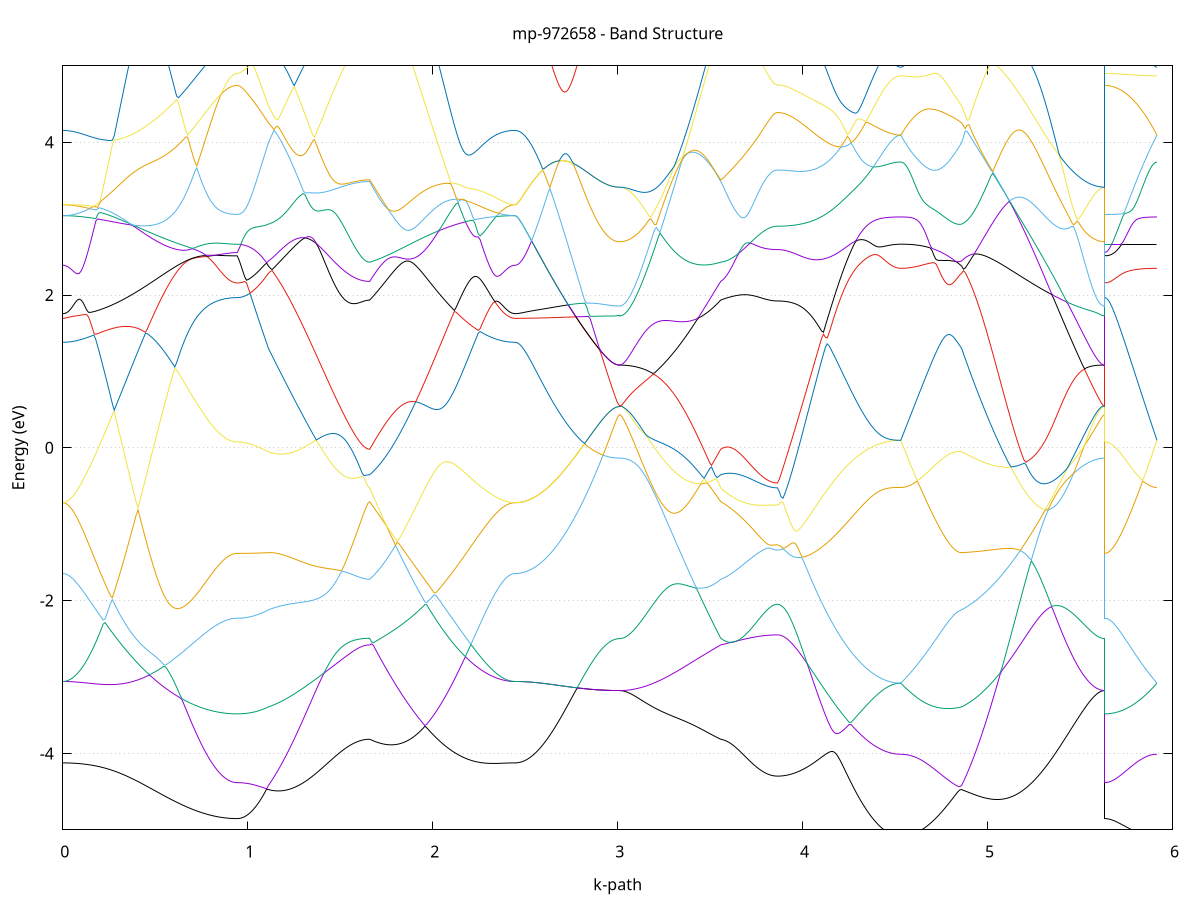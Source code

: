 set title 'mp-972658 - Band Structure'
set xlabel 'k-path'
set ylabel 'Energy (eV)'
set grid y
set yrange [-5:5]
set terminal png size 800,600
set output 'mp-972658_bands_gnuplot.png'
plot '-' using 1:2 with lines notitle, '-' using 1:2 with lines notitle, '-' using 1:2 with lines notitle, '-' using 1:2 with lines notitle, '-' using 1:2 with lines notitle, '-' using 1:2 with lines notitle, '-' using 1:2 with lines notitle, '-' using 1:2 with lines notitle, '-' using 1:2 with lines notitle, '-' using 1:2 with lines notitle, '-' using 1:2 with lines notitle, '-' using 1:2 with lines notitle, '-' using 1:2 with lines notitle, '-' using 1:2 with lines notitle, '-' using 1:2 with lines notitle, '-' using 1:2 with lines notitle, '-' using 1:2 with lines notitle, '-' using 1:2 with lines notitle, '-' using 1:2 with lines notitle, '-' using 1:2 with lines notitle, '-' using 1:2 with lines notitle, '-' using 1:2 with lines notitle, '-' using 1:2 with lines notitle, '-' using 1:2 with lines notitle, '-' using 1:2 with lines notitle, '-' using 1:2 with lines notitle, '-' using 1:2 with lines notitle, '-' using 1:2 with lines notitle, '-' using 1:2 with lines notitle, '-' using 1:2 with lines notitle, '-' using 1:2 with lines notitle, '-' using 1:2 with lines notitle, '-' using 1:2 with lines notitle, '-' using 1:2 with lines notitle, '-' using 1:2 with lines notitle, '-' using 1:2 with lines notitle, '-' using 1:2 with lines notitle, '-' using 1:2 with lines notitle, '-' using 1:2 with lines notitle, '-' using 1:2 with lines notitle, '-' using 1:2 with lines notitle, '-' using 1:2 with lines notitle, '-' using 1:2 with lines notitle, '-' using 1:2 with lines notitle, '-' using 1:2 with lines notitle, '-' using 1:2 with lines notitle, '-' using 1:2 with lines notitle, '-' using 1:2 with lines notitle
0.000000 -41.223892
0.009926 -41.223892
0.019853 -41.223892
0.029779 -41.223892
0.039705 -41.223892
0.049632 -41.223892
0.059558 -41.223892
0.069484 -41.223892
0.079410 -41.223892
0.089337 -41.223892
0.099263 -41.223892
0.109189 -41.223892
0.119116 -41.223792
0.129042 -41.223792
0.138968 -41.223792
0.148895 -41.223792
0.158821 -41.223792
0.168747 -41.223792
0.178673 -41.223792
0.188600 -41.223692
0.198526 -41.223692
0.208452 -41.223692
0.218379 -41.223692
0.228305 -41.223692
0.238231 -41.223592
0.248158 -41.223592
0.258084 -41.223592
0.268010 -41.223592
0.277937 -41.223492
0.287863 -41.223492
0.297789 -41.223492
0.307715 -41.223492
0.317642 -41.223392
0.327568 -41.223392
0.337494 -41.223392
0.347421 -41.223292
0.357347 -41.223292
0.367273 -41.223292
0.377200 -41.223192
0.387126 -41.223192
0.397052 -41.223192
0.406978 -41.223092
0.416905 -41.223092
0.426831 -41.223092
0.436757 -41.222992
0.446684 -41.222992
0.456610 -41.222992
0.466536 -41.222892
0.476463 -41.222892
0.486389 -41.222792
0.496315 -41.222792
0.506242 -41.222792
0.516168 -41.222692
0.526094 -41.222692
0.536020 -41.222592
0.545947 -41.222592
0.555873 -41.222592
0.565799 -41.222492
0.575726 -41.222492
0.585652 -41.222492
0.595578 -41.222392
0.605505 -41.222392
0.615431 -41.222292
0.625357 -41.222292
0.635284 -41.222292
0.645210 -41.222192
0.655136 -41.222192
0.665062 -41.222192
0.674989 -41.222092
0.684915 -41.222092
0.694841 -41.222092
0.704768 -41.221992
0.714694 -41.221992
0.724620 -41.221992
0.734547 -41.221892
0.744473 -41.221892
0.754399 -41.221892
0.764325 -41.221892
0.774252 -41.221792
0.784178 -41.221792
0.794104 -41.221792
0.804031 -41.221792
0.813957 -41.221692
0.823883 -41.221692
0.833810 -41.221692
0.843736 -41.221692
0.853662 -41.221692
0.863589 -41.221692
0.873515 -41.221692
0.883441 -41.221692
0.893367 -41.221592
0.903294 -41.221592
0.913220 -41.221592
0.923146 -41.221592
0.933073 -41.221592
0.942999 -41.221592
0.942999 -41.221592
0.952940 -41.221592
0.962881 -41.221592
0.972822 -41.221592
0.982764 -41.221592
0.992705 -41.221592
1.002646 -41.221592
1.012587 -41.221692
1.022528 -41.221692
1.032470 -41.221692
1.042411 -41.221692
1.052352 -41.221692
1.062293 -41.221692
1.072234 -41.221692
1.082176 -41.221792
1.092117 -41.221792
1.102058 -41.221792
1.111999 -41.221792
1.111999 -41.221792
1.121950 -41.221792
1.131901 -41.221892
1.141852 -41.221892
1.151803 -41.221892
1.161754 -41.221892
1.171705 -41.221992
1.181655 -41.221992
1.191606 -41.221992
1.201557 -41.221992
1.211508 -41.222092
1.221459 -41.222092
1.231410 -41.222092
1.241361 -41.222092
1.251312 -41.222192
1.261263 -41.222192
1.271214 -41.222192
1.281165 -41.222292
1.291115 -41.222292
1.301066 -41.222292
1.311017 -41.222392
1.320968 -41.222392
1.330919 -41.222392
1.340870 -41.222392
1.350821 -41.222492
1.360772 -41.222492
1.370723 -41.222492
1.380674 -41.222592
1.390624 -41.222592
1.400575 -41.222592
1.410526 -41.222692
1.420477 -41.222692
1.430428 -41.222692
1.440379 -41.222692
1.450330 -41.222792
1.460281 -41.222792
1.470232 -41.222792
1.480183 -41.222792
1.490134 -41.222892
1.500084 -41.222892
1.510035 -41.222892
1.519986 -41.222892
1.529937 -41.222992
1.539888 -41.222992
1.549839 -41.222992
1.559790 -41.222992
1.569741 -41.222992
1.579692 -41.222992
1.589643 -41.222992
1.599593 -41.222992
1.609544 -41.223092
1.619495 -41.223092
1.629446 -41.223092
1.639397 -41.223092
1.649348 -41.223092
1.659299 -41.223092
1.659299 -41.223092
1.669252 -41.223092
1.679205 -41.223092
1.689159 -41.222992
1.699112 -41.222992
1.709065 -41.222992
1.719018 -41.222992
1.728971 -41.222992
1.738924 -41.222992
1.748878 -41.222992
1.758831 -41.222992
1.768784 -41.222992
1.778737 -41.222992
1.788690 -41.222992
1.798644 -41.222992
1.808597 -41.222992
1.818550 -41.222992
1.828503 -41.222992
1.838456 -41.222992
1.848410 -41.222992
1.858363 -41.222992
1.868316 -41.223092
1.878269 -41.223092
1.888222 -41.223092
1.898176 -41.223092
1.908129 -41.223092
1.918082 -41.223092
1.928035 -41.223092
1.937988 -41.223092
1.947942 -41.223192
1.957895 -41.223192
1.967848 -41.223192
1.977801 -41.223192
1.987754 -41.223192
1.997707 -41.223192
2.007661 -41.223292
2.017614 -41.223292
2.027567 -41.223292
2.037520 -41.223292
2.047473 -41.223292
2.057427 -41.223392
2.067380 -41.223392
2.077333 -41.223392
2.087286 -41.223392
2.097239 -41.223392
2.107193 -41.223492
2.117146 -41.223492
2.127099 -41.223492
2.137052 -41.223492
2.147005 -41.223492
2.156959 -41.223592
2.166912 -41.223592
2.176865 -41.223592
2.186818 -41.223592
2.196771 -41.223592
2.206725 -41.223692
2.216678 -41.223692
2.226631 -41.223692
2.236584 -41.223692
2.246537 -41.223692
2.256491 -41.223792
2.266444 -41.223792
2.276397 -41.223792
2.286350 -41.223792
2.296303 -41.223792
2.306256 -41.223792
2.316210 -41.223792
2.326163 -41.223792
2.336116 -41.223892
2.346069 -41.223892
2.356022 -41.223892
2.365976 -41.223892
2.375929 -41.223892
2.385882 -41.223892
2.395835 -41.223892
2.405788 -41.223892
2.415742 -41.223892
2.425695 -41.223892
2.435648 -41.223892
2.445601 -41.223892
2.445601 -41.223892
2.455506 -41.223892
2.465411 -41.223892
2.475315 -41.223892
2.485220 -41.223892
2.495124 -41.223892
2.505029 -41.223892
2.514934 -41.223892
2.524838 -41.223892
2.534743 -41.223892
2.544648 -41.223892
2.554552 -41.223892
2.564457 -41.223892
2.574362 -41.223892
2.584266 -41.223892
2.594171 -41.223892
2.604076 -41.223892
2.613980 -41.223892
2.623885 -41.223892
2.633790 -41.223892
2.643694 -41.223892
2.653599 -41.223892
2.663504 -41.223892
2.673408 -41.223892
2.683313 -41.223892
2.693218 -41.223892
2.703122 -41.223892
2.713027 -41.223892
2.722932 -41.223892
2.732836 -41.223892
2.742741 -41.223892
2.752645 -41.223892
2.762550 -41.223892
2.772455 -41.223892
2.782359 -41.223892
2.792264 -41.223892
2.802169 -41.223892
2.812073 -41.223892
2.821978 -41.223892
2.831883 -41.223892
2.841787 -41.223892
2.851692 -41.223892
2.861597 -41.223892
2.871501 -41.223892
2.881406 -41.223892
2.891311 -41.223892
2.901215 -41.223892
2.911120 -41.223892
2.921025 -41.223892
2.930929 -41.223892
2.940834 -41.223892
2.950739 -41.223892
2.960643 -41.223892
2.970548 -41.223892
2.980453 -41.223892
2.990357 -41.223892
3.000262 -41.223892
3.010167 -41.223892
3.010167 -41.223892
3.020117 -41.223892
3.030068 -41.223892
3.040019 -41.223892
3.049970 -41.223892
3.059921 -41.223892
3.069872 -41.223892
3.079823 -41.223892
3.089774 -41.223792
3.099725 -41.223792
3.109676 -41.223792
3.119627 -41.223792
3.129577 -41.223792
3.139528 -41.223792
3.149479 -41.223792
3.159430 -41.223792
3.169381 -41.223792
3.179332 -41.223692
3.189283 -41.223692
3.199234 -41.223692
3.209185 -41.223692
3.219136 -41.223692
3.229087 -41.223692
3.239037 -41.223592
3.248988 -41.223592
3.258939 -41.223592
3.268890 -41.223592
3.278841 -41.223592
3.288792 -41.223592
3.298743 -41.223492
3.308694 -41.223492
3.318645 -41.223492
3.328596 -41.223492
3.338546 -41.223392
3.348497 -41.223392
3.358448 -41.223392
3.368399 -41.223392
3.378350 -41.223392
3.388301 -41.223292
3.398252 -41.223292
3.408203 -41.223292
3.418154 -41.223292
3.428105 -41.223292
3.438056 -41.223292
3.448006 -41.223192
3.457957 -41.223192
3.467908 -41.223192
3.477859 -41.223192
3.487810 -41.223192
3.497761 -41.223192
3.507712 -41.223092
3.517663 -41.223092
3.527614 -41.223092
3.537565 -41.223092
3.547516 -41.223092
3.557466 -41.223092
3.557466 -41.223092
3.567355 -41.223092
3.577243 -41.223092
3.587131 -41.223092
3.597019 -41.223092
3.606908 -41.223092
3.616796 -41.223092
3.626684 -41.222992
3.636572 -41.222992
3.646461 -41.222992
3.656349 -41.222992
3.666237 -41.222992
3.676125 -41.222992
3.686014 -41.222992
3.695902 -41.222992
3.705790 -41.222992
3.715678 -41.222992
3.725567 -41.222992
3.735455 -41.222992
3.745343 -41.222992
3.755231 -41.222992
3.765120 -41.222992
3.775008 -41.222992
3.784896 -41.222992
3.794784 -41.222992
3.804673 -41.222992
3.814561 -41.222992
3.824449 -41.222992
3.834337 -41.222992
3.844225 -41.222992
3.854114 -41.222992
3.864002 -41.222992
3.864002 -41.222992
3.873954 -41.222992
3.883906 -41.222992
3.893859 -41.222992
3.903811 -41.222992
3.913763 -41.222992
3.923715 -41.222992
3.933668 -41.222992
3.943620 -41.222992
3.953572 -41.222992
3.963524 -41.222892
3.973477 -41.222892
3.983429 -41.222892
3.993381 -41.222892
4.003334 -41.222892
4.013286 -41.222792
4.023238 -41.222792
4.033190 -41.222792
4.043143 -41.222792
4.053095 -41.222792
4.063047 -41.222692
4.072999 -41.222692
4.082952 -41.222692
4.092904 -41.222592
4.102856 -41.222592
4.112808 -41.222592
4.122761 -41.222592
4.132713 -41.222492
4.142665 -41.222492
4.152617 -41.222492
4.162570 -41.222392
4.172522 -41.222392
4.182474 -41.222392
4.192426 -41.222292
4.202379 -41.222292
4.212331 -41.222292
4.222283 -41.222192
4.232235 -41.222192
4.242188 -41.222192
4.252140 -41.222092
4.262092 -41.222092
4.272044 -41.222092
4.281997 -41.221992
4.291949 -41.221992
4.301901 -41.221992
4.311853 -41.221992
4.321806 -41.221892
4.331758 -41.221892
4.341710 -41.221892
4.351662 -41.221892
4.361615 -41.221792
4.371567 -41.221792
4.381519 -41.221792
4.391471 -41.221792
4.401424 -41.221692
4.411376 -41.221692
4.421328 -41.221692
4.431280 -41.221692
4.441233 -41.221692
4.451185 -41.221692
4.461137 -41.221692
4.471089 -41.221592
4.481042 -41.221592
4.490994 -41.221592
4.500946 -41.221592
4.510898 -41.221592
4.520851 -41.221592
4.530803 -41.221592
4.530803 -41.221592
4.540773 -41.221592
4.550743 -41.221592
4.560713 -41.221592
4.570682 -41.221592
4.580652 -41.221592
4.590622 -41.221592
4.600592 -41.221592
4.610562 -41.221592
4.620532 -41.221592
4.630502 -41.221592
4.640471 -41.221592
4.650441 -41.221692
4.660411 -41.221692
4.670381 -41.221692
4.680351 -41.221692
4.690321 -41.221692
4.700291 -41.221692
4.710260 -41.221692
4.720230 -41.221692
4.730200 -41.221692
4.740170 -41.221692
4.750140 -41.221692
4.760110 -41.221692
4.770080 -41.221692
4.780049 -41.221692
4.790019 -41.221792
4.799989 -41.221792
4.809959 -41.221792
4.819929 -41.221792
4.829899 -41.221792
4.839869 -41.221792
4.849838 -41.221792
4.859808 -41.221792
4.859808 -41.221792
4.869731 -41.221892
4.879654 -41.221892
4.889577 -41.221892
4.899501 -41.221892
4.909424 -41.221992
4.919347 -41.221992
4.929270 -41.221992
4.939193 -41.222092
4.949116 -41.222092
4.959039 -41.222092
4.968962 -41.222192
4.978885 -41.222192
4.988808 -41.222192
4.998731 -41.222292
5.008654 -41.222292
5.018577 -41.222292
5.028500 -41.222392
5.038423 -41.222392
5.048346 -41.222392
5.058270 -41.222492
5.068193 -41.222492
5.078116 -41.222592
5.088039 -41.222592
5.097962 -41.222592
5.107885 -41.222692
5.117808 -41.222692
5.127731 -41.222692
5.137654 -41.222792
5.147577 -41.222792
5.157500 -41.222892
5.167423 -41.222892
5.177346 -41.222892
5.187269 -41.222992
5.197192 -41.222992
5.207115 -41.222992
5.217039 -41.223092
5.226962 -41.223092
5.236885 -41.223092
5.246808 -41.223192
5.256731 -41.223192
5.266654 -41.223192
5.276577 -41.223292
5.286500 -41.223292
5.296423 -41.223292
5.306346 -41.223392
5.316269 -41.223392
5.326192 -41.223392
5.336115 -41.223492
5.346038 -41.223492
5.355961 -41.223492
5.365884 -41.223492
5.375808 -41.223592
5.385731 -41.223592
5.395654 -41.223592
5.405577 -41.223592
5.415500 -41.223592
5.425423 -41.223692
5.435346 -41.223692
5.445269 -41.223692
5.455192 -41.223692
5.465115 -41.223692
5.475038 -41.223792
5.484961 -41.223792
5.494884 -41.223792
5.504807 -41.223792
5.514730 -41.223792
5.524653 -41.223792
5.534576 -41.223792
5.544500 -41.223792
5.554423 -41.223792
5.564346 -41.223892
5.574269 -41.223892
5.584192 -41.223892
5.594115 -41.223892
5.604038 -41.223892
5.613961 -41.223892
5.623884 -41.223892
5.633807 -41.223892
5.633807 -41.221592
5.643541 -41.221592
5.653275 -41.221592
5.663009 -41.221592
5.672743 -41.221592
5.682477 -41.221592
5.692210 -41.221592
5.701944 -41.221592
5.711678 -41.221592
5.721412 -41.221592
5.731146 -41.221592
5.740880 -41.221592
5.750614 -41.221592
5.760348 -41.221592
5.770082 -41.221592
5.779815 -41.221592
5.789549 -41.221592
5.799283 -41.221592
5.809017 -41.221592
5.818751 -41.221592
5.828485 -41.221592
5.838219 -41.221592
5.847953 -41.221592
5.857686 -41.221592
5.867420 -41.221592
5.877154 -41.221592
5.886888 -41.221592
5.896622 -41.221592
5.906356 -41.221592
5.916090 -41.221592
e
0.000000 -20.716192
0.009926 -20.716192
0.019853 -20.716192
0.029779 -20.716092
0.039705 -20.716092
0.049632 -20.716092
0.059558 -20.716092
0.069484 -20.715992
0.079410 -20.715992
0.089337 -20.715892
0.099263 -20.715892
0.109189 -20.715792
0.119116 -20.715792
0.129042 -20.715692
0.138968 -20.715592
0.148895 -20.715492
0.158821 -20.715392
0.168747 -20.715392
0.178673 -20.715292
0.188600 -20.715192
0.198526 -20.715092
0.208452 -20.714992
0.218379 -20.714792
0.228305 -20.714692
0.238231 -20.714592
0.248158 -20.714492
0.258084 -20.714392
0.268010 -20.714192
0.277937 -20.714092
0.287863 -20.713992
0.297789 -20.713792
0.307715 -20.713692
0.317642 -20.713492
0.327568 -20.713392
0.337494 -20.713292
0.347421 -20.713092
0.357347 -20.712992
0.367273 -20.712792
0.377200 -20.712692
0.387126 -20.712492
0.397052 -20.712392
0.406978 -20.712192
0.416905 -20.712392
0.426831 -20.713092
0.436757 -20.713792
0.446684 -20.714492
0.456610 -20.715192
0.466536 -20.715992
0.476463 -20.716692
0.486389 -20.717392
0.496315 -20.718092
0.506242 -20.718792
0.516168 -20.719492
0.526094 -20.720192
0.536020 -20.720792
0.545947 -20.721492
0.555873 -20.722192
0.565799 -20.722792
0.575726 -20.723392
0.585652 -20.724092
0.595578 -20.724692
0.605505 -20.725292
0.615431 -20.725892
0.625357 -20.726492
0.635284 -20.726992
0.645210 -20.727592
0.655136 -20.728092
0.665062 -20.728592
0.674989 -20.729092
0.684915 -20.729592
0.694841 -20.730092
0.704768 -20.730592
0.714694 -20.730992
0.724620 -20.731392
0.734547 -20.731792
0.744473 -20.732192
0.754399 -20.732592
0.764325 -20.732992
0.774252 -20.733292
0.784178 -20.733592
0.794104 -20.733892
0.804031 -20.734192
0.813957 -20.734492
0.823883 -20.734692
0.833810 -20.734892
0.843736 -20.735092
0.853662 -20.735292
0.863589 -20.735492
0.873515 -20.735592
0.883441 -20.735792
0.893367 -20.735892
0.903294 -20.735992
0.913220 -20.735992
0.923146 -20.736092
0.933073 -20.736092
0.942999 -20.736092
0.942999 -20.736092
0.952940 -20.736092
0.962881 -20.736092
0.972822 -20.735992
0.982764 -20.735892
0.992705 -20.735792
1.002646 -20.735692
1.012587 -20.735492
1.022528 -20.735392
1.032470 -20.735192
1.042411 -20.734892
1.052352 -20.734692
1.062293 -20.734392
1.072234 -20.734192
1.082176 -20.733792
1.092117 -20.733492
1.102058 -20.733192
1.111999 -20.732792
1.111999 -20.732792
1.121950 -20.732592
1.131901 -20.732592
1.141852 -20.732692
1.151803 -20.732892
1.161754 -20.733192
1.171705 -20.733392
1.181655 -20.733692
1.191606 -20.733992
1.201557 -20.734292
1.211508 -20.734592
1.221459 -20.734892
1.231410 -20.735192
1.241361 -20.735592
1.251312 -20.735892
1.261263 -20.736292
1.271214 -20.736692
1.281165 -20.736992
1.291115 -20.737392
1.301066 -20.737792
1.311017 -20.738192
1.320968 -20.738492
1.330919 -20.738892
1.340870 -20.739292
1.350821 -20.739692
1.360772 -20.740092
1.370723 -20.740392
1.380674 -20.740792
1.390624 -20.741192
1.400575 -20.741492
1.410526 -20.741892
1.420477 -20.742192
1.430428 -20.742592
1.440379 -20.742892
1.450330 -20.743192
1.460281 -20.743492
1.470232 -20.743792
1.480183 -20.744092
1.490134 -20.744392
1.500084 -20.744692
1.510035 -20.744892
1.519986 -20.745192
1.529937 -20.745392
1.539888 -20.745592
1.549839 -20.745792
1.559790 -20.745992
1.569741 -20.746092
1.579692 -20.746292
1.589643 -20.746392
1.599593 -20.746492
1.609544 -20.746592
1.619495 -20.746692
1.629446 -20.746792
1.639397 -20.746792
1.649348 -20.746792
1.659299 -20.746892
1.659299 -20.746892
1.669252 -20.747492
1.679205 -20.748092
1.689159 -20.748692
1.699112 -20.749192
1.709065 -20.749692
1.719018 -20.750092
1.728971 -20.750392
1.738924 -20.750692
1.748878 -20.750892
1.758831 -20.750992
1.768784 -20.751092
1.778737 -20.751092
1.788690 -20.751092
1.798644 -20.750992
1.808597 -20.750792
1.818550 -20.750592
1.828503 -20.750292
1.838456 -20.749892
1.848410 -20.749492
1.858363 -20.749092
1.868316 -20.748492
1.878269 -20.747992
1.888222 -20.747292
1.898176 -20.746592
1.908129 -20.745892
1.918082 -20.745092
1.928035 -20.744192
1.937988 -20.743292
1.947942 -20.742392
1.957895 -20.741392
1.967848 -20.740392
1.977801 -20.739292
1.987754 -20.738192
1.997707 -20.736992
2.007661 -20.735892
2.017614 -20.734592
2.027567 -20.733392
2.037520 -20.732092
2.047473 -20.730892
2.057427 -20.729592
2.067380 -20.728192
2.077333 -20.726892
2.087286 -20.725592
2.097239 -20.724192
2.107193 -20.722792
2.117146 -20.721492
2.127099 -20.720092
2.137052 -20.718792
2.147005 -20.717392
2.156959 -20.716092
2.166912 -20.714692
2.176865 -20.714392
2.186818 -20.714492
2.196771 -20.714592
2.206725 -20.714692
2.216678 -20.714792
2.226631 -20.714892
2.236584 -20.714992
2.246537 -20.715092
2.256491 -20.715192
2.266444 -20.715292
2.276397 -20.715392
2.286350 -20.715492
2.296303 -20.715492
2.306256 -20.715592
2.316210 -20.715692
2.326163 -20.715792
2.336116 -20.715792
2.346069 -20.715892
2.356022 -20.715892
2.365976 -20.715992
2.375929 -20.715992
2.385882 -20.716092
2.395835 -20.716092
2.405788 -20.716092
2.415742 -20.716092
2.425695 -20.716192
2.435648 -20.716192
2.445601 -20.716192
2.445601 -20.716192
2.455506 -20.716192
2.465411 -20.716192
2.475315 -20.716292
2.485220 -20.716292
2.495124 -20.716392
2.505029 -20.716492
2.514934 -20.716692
2.524838 -20.716792
2.534743 -20.716992
2.544648 -20.717192
2.554552 -20.717292
2.564457 -20.717592
2.574362 -20.717792
2.584266 -20.717992
2.594171 -20.718292
2.604076 -20.718592
2.613980 -20.718892
2.623885 -20.719192
2.633790 -20.719492
2.643694 -20.719792
2.653599 -20.720092
2.663504 -20.720392
2.673408 -20.720792
2.683313 -20.721092
2.693218 -20.721492
2.703122 -20.721792
2.713027 -20.722192
2.722932 -20.722592
2.732836 -20.722892
2.742741 -20.723292
2.752645 -20.723592
2.762550 -20.723992
2.772455 -20.724292
2.782359 -20.724692
2.792264 -20.724992
2.802169 -20.725392
2.812073 -20.725692
2.821978 -20.725992
2.831883 -20.726292
2.841787 -20.726592
2.851692 -20.726892
2.861597 -20.727192
2.871501 -20.727392
2.881406 -20.727692
2.891311 -20.727892
2.901215 -20.728092
2.911120 -20.728292
2.921025 -20.728492
2.930929 -20.728592
2.940834 -20.728792
2.950739 -20.728892
2.960643 -20.728992
2.970548 -20.729092
2.980453 -20.729192
2.990357 -20.729192
3.000262 -20.729292
3.010167 -20.729292
3.010167 -20.729292
3.020117 -20.729292
3.030068 -20.729192
3.040019 -20.729192
3.049970 -20.729192
3.059921 -20.729092
3.069872 -20.728992
3.079823 -20.728892
3.089774 -20.728792
3.099725 -20.728692
3.109676 -20.728592
3.119627 -20.728492
3.129577 -20.728292
3.139528 -20.728192
3.149479 -20.727992
3.159430 -20.727792
3.169381 -20.727592
3.179332 -20.727392
3.189283 -20.727192
3.199234 -20.726992
3.209185 -20.726792
3.219136 -20.726492
3.229087 -20.726292
3.239037 -20.725992
3.248988 -20.725692
3.258939 -20.725492
3.268890 -20.725192
3.278841 -20.724892
3.288792 -20.724592
3.298743 -20.724292
3.308694 -20.723992
3.318645 -20.723692
3.328596 -20.723392
3.338546 -20.723092
3.348497 -20.723592
3.358448 -20.724892
3.368399 -20.726192
3.378350 -20.727592
3.388301 -20.728892
3.398252 -20.730192
3.408203 -20.731392
3.418154 -20.732692
3.428105 -20.733892
3.438056 -20.735192
3.448006 -20.736292
3.457957 -20.737492
3.467908 -20.738592
3.477859 -20.739692
3.487810 -20.740692
3.497761 -20.741792
3.507712 -20.742692
3.517663 -20.743592
3.527614 -20.744492
3.537565 -20.745292
3.547516 -20.746092
3.557466 -20.746892
3.557466 -20.746892
3.567355 -20.747092
3.577243 -20.747392
3.587131 -20.747592
3.597019 -20.747892
3.606908 -20.748092
3.616796 -20.748392
3.626684 -20.748592
3.636572 -20.748792
3.646461 -20.748992
3.656349 -20.749192
3.666237 -20.749392
3.676125 -20.749592
3.686014 -20.749792
3.695902 -20.749892
3.705790 -20.750092
3.715678 -20.750192
3.725567 -20.750392
3.735455 -20.750492
3.745343 -20.750592
3.755231 -20.750792
3.765120 -20.750892
3.775008 -20.750992
3.784896 -20.750992
3.794784 -20.751092
3.804673 -20.751192
3.814561 -20.751192
3.824449 -20.751292
3.834337 -20.751292
3.844225 -20.751292
3.854114 -20.751392
3.864002 -20.751392
3.864002 -20.751392
3.873954 -20.751392
3.883906 -20.751292
3.893859 -20.751292
3.903811 -20.751192
3.913763 -20.751092
3.923715 -20.750992
3.933668 -20.750892
3.943620 -20.750792
3.953572 -20.750592
3.963524 -20.750492
3.973477 -20.750292
3.983429 -20.750092
3.993381 -20.749892
4.003334 -20.749592
4.013286 -20.749392
4.023238 -20.749092
4.033190 -20.748892
4.043143 -20.748592
4.053095 -20.748292
4.063047 -20.747992
4.072999 -20.747692
4.082952 -20.747292
4.092904 -20.746992
4.102856 -20.746692
4.112808 -20.746292
4.122761 -20.745892
4.132713 -20.745592
4.142665 -20.745192
4.152617 -20.744792
4.162570 -20.744392
4.172522 -20.744092
4.182474 -20.743692
4.192426 -20.743292
4.202379 -20.742892
4.212331 -20.742492
4.222283 -20.742092
4.232235 -20.741692
4.242188 -20.741392
4.252140 -20.740992
4.262092 -20.740592
4.272044 -20.740192
4.281997 -20.739892
4.291949 -20.739492
4.301901 -20.739192
4.311853 -20.738792
4.321806 -20.738492
4.331758 -20.738192
4.341710 -20.737892
4.351662 -20.737592
4.361615 -20.737292
4.371567 -20.736992
4.381519 -20.736692
4.391471 -20.736492
4.401424 -20.736292
4.411376 -20.735992
4.421328 -20.735792
4.431280 -20.735692
4.441233 -20.735492
4.451185 -20.735292
4.461137 -20.735192
4.471089 -20.735092
4.481042 -20.734992
4.490994 -20.734892
4.500946 -20.734792
4.510898 -20.734792
4.520851 -20.734792
4.530803 -20.734792
4.530803 -20.734792
4.540773 -20.734792
4.550743 -20.734892
4.560713 -20.734892
4.570682 -20.734992
4.580652 -20.734992
4.590622 -20.734992
4.600592 -20.735092
4.610562 -20.735092
4.620532 -20.735092
4.630502 -20.735092
4.640471 -20.735092
4.650441 -20.734992
4.660411 -20.734992
4.670381 -20.734992
4.680351 -20.734992
4.690321 -20.734892
4.700291 -20.734792
4.710260 -20.734792
4.720230 -20.734692
4.730200 -20.734592
4.740170 -20.734492
4.750140 -20.734392
4.760110 -20.734292
4.770080 -20.734192
4.780049 -20.734092
4.790019 -20.733992
4.799989 -20.733792
4.809959 -20.733692
4.819929 -20.733492
4.829899 -20.733292
4.839869 -20.733192
4.849838 -20.732992
4.859808 -20.732792
4.859808 -20.732792
4.869731 -20.732392
4.879654 -20.731992
4.889577 -20.731592
4.899501 -20.731092
4.909424 -20.730692
4.919347 -20.730192
4.929270 -20.729692
4.939193 -20.729192
4.949116 -20.728692
4.959039 -20.728092
4.968962 -20.727592
4.978885 -20.726992
4.988808 -20.726392
4.998731 -20.725792
5.008654 -20.725192
5.018577 -20.724592
5.028500 -20.723992
5.038423 -20.723292
5.048346 -20.722692
5.058270 -20.721992
5.068193 -20.721392
5.078116 -20.720692
5.088039 -20.720092
5.097962 -20.719492
5.107885 -20.718892
5.117808 -20.718192
5.127731 -20.717592
5.137654 -20.716992
5.147577 -20.717092
5.157500 -20.717492
5.167423 -20.717792
5.177346 -20.718192
5.187269 -20.718592
5.197192 -20.718892
5.207115 -20.719292
5.217039 -20.719692
5.226962 -20.719992
5.236885 -20.720392
5.246808 -20.720792
5.256731 -20.721092
5.266654 -20.721492
5.276577 -20.721792
5.286500 -20.722192
5.296423 -20.722492
5.306346 -20.722892
5.316269 -20.723192
5.326192 -20.723592
5.336115 -20.723892
5.346038 -20.724192
5.355961 -20.724492
5.365884 -20.724792
5.375808 -20.725092
5.385731 -20.725392
5.395654 -20.725692
5.405577 -20.725992
5.415500 -20.726192
5.425423 -20.726492
5.435346 -20.726692
5.445269 -20.726992
5.455192 -20.727192
5.465115 -20.727392
5.475038 -20.727592
5.484961 -20.727792
5.494884 -20.727992
5.504807 -20.728192
5.514730 -20.728292
5.524653 -20.728492
5.534576 -20.728592
5.544500 -20.728692
5.554423 -20.728792
5.564346 -20.728892
5.574269 -20.728992
5.584192 -20.729092
5.594115 -20.729192
5.604038 -20.729192
5.613961 -20.729192
5.623884 -20.729292
5.633807 -20.729292
5.633807 -20.736092
5.643541 -20.736092
5.653275 -20.736092
5.663009 -20.736092
5.672743 -20.736092
5.682477 -20.736092
5.692210 -20.735992
5.701944 -20.735992
5.711678 -20.735992
5.721412 -20.735992
5.731146 -20.735892
5.740880 -20.735892
5.750614 -20.735792
5.760348 -20.735792
5.770082 -20.735692
5.779815 -20.735692
5.789549 -20.735592
5.799283 -20.735592
5.809017 -20.735492
5.818751 -20.735492
5.828485 -20.735392
5.838219 -20.735292
5.847953 -20.735292
5.857686 -20.735192
5.867420 -20.735092
5.877154 -20.734992
5.886888 -20.734992
5.896622 -20.734892
5.906356 -20.734792
5.916090 -20.734792
e
0.000000 -20.692892
0.009926 -20.692892
0.019853 -20.692992
0.029779 -20.692992
0.039705 -20.693092
0.049632 -20.693192
0.059558 -20.693392
0.069484 -20.693592
0.079410 -20.693792
0.089337 -20.693992
0.099263 -20.694292
0.109189 -20.694592
0.119116 -20.694892
0.129042 -20.695192
0.138968 -20.695492
0.148895 -20.695892
0.158821 -20.696292
0.168747 -20.696792
0.178673 -20.697192
0.188600 -20.697692
0.198526 -20.698192
0.208452 -20.698692
0.218379 -20.699192
0.228305 -20.699692
0.238231 -20.700292
0.248158 -20.700892
0.258084 -20.701492
0.268010 -20.702092
0.277937 -20.702692
0.287863 -20.703292
0.297789 -20.703992
0.307715 -20.704592
0.317642 -20.705292
0.327568 -20.705992
0.337494 -20.706692
0.347421 -20.707392
0.357347 -20.708092
0.367273 -20.708792
0.377200 -20.709492
0.387126 -20.710192
0.397052 -20.710892
0.406978 -20.711592
0.416905 -20.712092
0.426831 -20.711892
0.436757 -20.711692
0.446684 -20.711592
0.456610 -20.711892
0.466536 -20.712492
0.476463 -20.713192
0.486389 -20.713892
0.496315 -20.714592
0.506242 -20.715192
0.516168 -20.715892
0.526094 -20.716592
0.536020 -20.717192
0.545947 -20.717892
0.555873 -20.718492
0.565799 -20.719192
0.575726 -20.719792
0.585652 -20.720392
0.595578 -20.721092
0.605505 -20.721692
0.615431 -20.722292
0.625357 -20.722892
0.635284 -20.723492
0.645210 -20.723992
0.655136 -20.724592
0.665062 -20.725092
0.674989 -20.725692
0.684915 -20.726192
0.694841 -20.726692
0.704768 -20.727192
0.714694 -20.727692
0.724620 -20.728092
0.734547 -20.728592
0.744473 -20.728992
0.754399 -20.729392
0.764325 -20.729792
0.774252 -20.730192
0.784178 -20.730592
0.794104 -20.730892
0.804031 -20.731192
0.813957 -20.731492
0.823883 -20.731792
0.833810 -20.731992
0.843736 -20.732292
0.853662 -20.732492
0.863589 -20.732692
0.873515 -20.732792
0.883441 -20.732992
0.893367 -20.733092
0.903294 -20.733192
0.913220 -20.733292
0.923146 -20.733292
0.933073 -20.733392
0.942999 -20.733392
0.942999 -20.733392
0.952940 -20.733392
0.962881 -20.733392
0.972822 -20.733292
0.982764 -20.733192
0.992705 -20.733192
1.002646 -20.733092
1.012587 -20.732892
1.022528 -20.732792
1.032470 -20.732692
1.042411 -20.732492
1.052352 -20.732292
1.062293 -20.732092
1.072234 -20.731892
1.082176 -20.731592
1.092117 -20.731392
1.102058 -20.731092
1.111999 -20.730792
1.111999 -20.730792
1.121950 -20.730492
1.131901 -20.729892
1.141852 -20.729292
1.151803 -20.728492
1.161754 -20.727592
1.171705 -20.726692
1.181655 -20.725792
1.191606 -20.724792
1.201557 -20.723692
1.211508 -20.722592
1.221459 -20.721492
1.231410 -20.720392
1.241361 -20.719192
1.251312 -20.717992
1.261263 -20.716792
1.271214 -20.715492
1.281165 -20.714292
1.291115 -20.712992
1.301066 -20.711892
1.311017 -20.712092
1.320968 -20.712292
1.330919 -20.712492
1.340870 -20.712692
1.350821 -20.712892
1.360772 -20.712992
1.370723 -20.713192
1.380674 -20.713392
1.390624 -20.713592
1.400575 -20.713792
1.410526 -20.713992
1.420477 -20.714092
1.430428 -20.714292
1.440379 -20.714492
1.450330 -20.714592
1.460281 -20.714792
1.470232 -20.714892
1.480183 -20.715092
1.490134 -20.715192
1.500084 -20.715392
1.510035 -20.715492
1.519986 -20.715592
1.529937 -20.715692
1.539888 -20.715792
1.549839 -20.715892
1.559790 -20.715992
1.569741 -20.716092
1.579692 -20.716092
1.589643 -20.716192
1.599593 -20.716292
1.609544 -20.716292
1.619495 -20.716392
1.629446 -20.716392
1.639397 -20.716392
1.649348 -20.716392
1.659299 -20.716392
1.659299 -20.716392
1.669252 -20.716192
1.679205 -20.715892
1.689159 -20.715692
1.699112 -20.715492
1.709065 -20.715192
1.719018 -20.714992
1.728971 -20.714792
1.738924 -20.714592
1.748878 -20.714492
1.758831 -20.714292
1.768784 -20.714092
1.778737 -20.713992
1.788690 -20.713792
1.798644 -20.713692
1.808597 -20.713492
1.818550 -20.713392
1.828503 -20.713292
1.838456 -20.713192
1.848410 -20.713092
1.858363 -20.713092
1.868316 -20.712992
1.878269 -20.712892
1.888222 -20.712892
1.898176 -20.712792
1.908129 -20.712792
1.918082 -20.712792
1.928035 -20.712792
1.937988 -20.712792
1.947942 -20.712792
1.957895 -20.712792
1.967848 -20.712792
1.977801 -20.712792
1.987754 -20.712892
1.997707 -20.712892
2.007661 -20.712992
2.017614 -20.712992
2.027567 -20.713092
2.037520 -20.713092
2.047473 -20.713192
2.057427 -20.713292
2.067380 -20.713392
2.077333 -20.713392
2.087286 -20.713492
2.097239 -20.713592
2.107193 -20.713692
2.117146 -20.713792
2.127099 -20.713892
2.137052 -20.713992
2.147005 -20.714092
2.156959 -20.714192
2.166912 -20.714292
2.176865 -20.713392
2.186818 -20.712092
2.196771 -20.710892
2.206725 -20.709592
2.216678 -20.708392
2.226631 -20.707192
2.236584 -20.705992
2.246537 -20.704892
2.256491 -20.703792
2.266444 -20.702792
2.276397 -20.701792
2.286350 -20.700792
2.296303 -20.699892
2.306256 -20.698992
2.316210 -20.698192
2.326163 -20.697392
2.336116 -20.696692
2.346069 -20.696092
2.356022 -20.695492
2.365976 -20.694992
2.375929 -20.694492
2.385882 -20.694092
2.395835 -20.693692
2.405788 -20.693392
2.415742 -20.693192
2.425695 -20.692992
2.435648 -20.692892
2.445601 -20.692892
2.445601 -20.692892
2.455506 -20.692892
2.465411 -20.692892
2.475315 -20.692892
2.485220 -20.692892
2.495124 -20.692892
2.505029 -20.692892
2.514934 -20.692992
2.524838 -20.692992
2.534743 -20.692992
2.544648 -20.692992
2.554552 -20.692992
2.564457 -20.692992
2.574362 -20.693092
2.584266 -20.693092
2.594171 -20.693092
2.604076 -20.693092
2.613980 -20.693192
2.623885 -20.693192
2.633790 -20.693192
2.643694 -20.693292
2.653599 -20.693292
2.663504 -20.693292
2.673408 -20.693392
2.683313 -20.693392
2.693218 -20.693392
2.703122 -20.693492
2.713027 -20.693492
2.722932 -20.693492
2.732836 -20.693592
2.742741 -20.693592
2.752645 -20.693592
2.762550 -20.693692
2.772455 -20.693692
2.782359 -20.693692
2.792264 -20.693792
2.802169 -20.693792
2.812073 -20.693792
2.821978 -20.693892
2.831883 -20.693892
2.841787 -20.693892
2.851692 -20.693992
2.861597 -20.693992
2.871501 -20.693992
2.881406 -20.693992
2.891311 -20.694092
2.901215 -20.694092
2.911120 -20.694092
2.921025 -20.694092
2.930929 -20.694092
2.940834 -20.694192
2.950739 -20.694192
2.960643 -20.694192
2.970548 -20.694192
2.980453 -20.694192
2.990357 -20.694192
3.000262 -20.694192
3.010167 -20.694192
3.010167 -20.694192
3.020117 -20.694192
3.030068 -20.694292
3.040019 -20.694492
3.049970 -20.694692
3.059921 -20.694992
3.069872 -20.695292
3.079823 -20.695692
3.089774 -20.696192
3.099725 -20.696692
3.109676 -20.697292
3.119627 -20.697992
3.129577 -20.698592
3.139528 -20.699392
3.149479 -20.700192
3.159430 -20.700992
3.169381 -20.701892
3.179332 -20.702892
3.189283 -20.703892
3.199234 -20.704892
3.209185 -20.705992
3.219136 -20.707092
3.229087 -20.708192
3.239037 -20.709392
3.248988 -20.710592
3.258939 -20.711792
3.268890 -20.713092
3.278841 -20.714292
3.288792 -20.715592
3.298743 -20.716892
3.308694 -20.718192
3.318645 -20.719592
3.328596 -20.720892
3.338546 -20.722192
3.348497 -20.722792
3.358448 -20.722492
3.368399 -20.722092
3.378350 -20.721792
3.388301 -20.721492
3.398252 -20.721192
3.408203 -20.720892
3.418154 -20.720492
3.428105 -20.720192
3.438056 -20.719892
3.448006 -20.719592
3.457957 -20.719292
3.467908 -20.718992
3.477859 -20.718692
3.487810 -20.718392
3.497761 -20.718092
3.507712 -20.717792
3.517663 -20.717492
3.527614 -20.717192
3.537565 -20.716892
3.547516 -20.716692
3.557466 -20.716392
3.557466 -20.716392
3.567355 -20.716292
3.577243 -20.716192
3.587131 -20.716092
3.597019 -20.715992
3.606908 -20.715892
3.616796 -20.715792
3.626684 -20.715592
3.636572 -20.715492
3.646461 -20.715392
3.656349 -20.715292
3.666237 -20.715192
3.676125 -20.714992
3.686014 -20.714892
3.695902 -20.714792
3.705790 -20.714692
3.715678 -20.714592
3.725567 -20.714492
3.735455 -20.714392
3.745343 -20.714292
3.755231 -20.714192
3.765120 -20.714092
3.775008 -20.713992
3.784896 -20.713992
3.794784 -20.713892
3.804673 -20.713892
3.814561 -20.713792
3.824449 -20.713792
3.834337 -20.713792
3.844225 -20.713692
3.854114 -20.713692
3.864002 -20.713692
3.864002 -20.713692
3.873954 -20.713692
3.883906 -20.713692
3.893859 -20.713692
3.903811 -20.713692
3.913763 -20.713592
3.923715 -20.713592
3.933668 -20.713492
3.943620 -20.713492
3.953572 -20.713392
3.963524 -20.713392
3.973477 -20.713292
3.983429 -20.713192
3.993381 -20.713092
4.003334 -20.712992
4.013286 -20.712892
4.023238 -20.712792
4.033190 -20.712692
4.043143 -20.712592
4.053095 -20.712492
4.063047 -20.712292
4.072999 -20.712192
4.082952 -20.712092
4.092904 -20.711892
4.102856 -20.711792
4.112808 -20.711692
4.122761 -20.711492
4.132713 -20.711392
4.142665 -20.711192
4.152617 -20.711092
4.162570 -20.710892
4.172522 -20.710792
4.182474 -20.710592
4.192426 -20.710392
4.202379 -20.710292
4.212331 -20.710092
4.222283 -20.710392
4.232235 -20.711692
4.242188 -20.712992
4.252140 -20.714192
4.262092 -20.715492
4.272044 -20.716692
4.281997 -20.717892
4.291949 -20.719092
4.301901 -20.720192
4.311853 -20.721392
4.321806 -20.722492
4.331758 -20.723492
4.341710 -20.724492
4.351662 -20.725492
4.361615 -20.726492
4.371567 -20.727392
4.381519 -20.728192
4.391471 -20.728992
4.401424 -20.729792
4.411376 -20.730492
4.421328 -20.731192
4.431280 -20.731792
4.441233 -20.732292
4.451185 -20.732792
4.461137 -20.733292
4.471089 -20.733692
4.481042 -20.733992
4.490994 -20.734292
4.500946 -20.734492
4.510898 -20.734592
4.520851 -20.734692
4.530803 -20.734792
4.530803 -20.734792
4.540773 -20.734692
4.550743 -20.734592
4.560713 -20.734492
4.570682 -20.734492
4.580652 -20.734392
4.590622 -20.734292
4.600592 -20.734192
4.610562 -20.734092
4.620532 -20.733992
4.630502 -20.733892
4.640471 -20.733792
4.650441 -20.733692
4.660411 -20.733592
4.670381 -20.733392
4.680351 -20.733292
4.690321 -20.733192
4.700291 -20.733092
4.710260 -20.732892
4.720230 -20.732792
4.730200 -20.732692
4.740170 -20.732592
4.750140 -20.732392
4.760110 -20.732292
4.770080 -20.732092
4.780049 -20.731992
4.790019 -20.731892
4.799989 -20.731692
4.809959 -20.731592
4.819929 -20.731392
4.829899 -20.731292
4.839869 -20.731092
4.849838 -20.730992
4.859808 -20.730792
4.859808 -20.730792
4.869731 -20.730492
4.879654 -20.730192
4.889577 -20.729792
4.899501 -20.729492
4.909424 -20.729092
4.919347 -20.728692
4.929270 -20.728292
4.939193 -20.727892
4.949116 -20.727492
4.959039 -20.726992
4.968962 -20.726592
4.978885 -20.726092
4.988808 -20.725592
4.998731 -20.725092
5.008654 -20.724592
5.018577 -20.724092
5.028500 -20.723492
5.038423 -20.722992
5.048346 -20.722392
5.058270 -20.721892
5.068193 -20.721292
5.078116 -20.720692
5.088039 -20.719992
5.097962 -20.719292
5.107885 -20.718692
5.117808 -20.717992
5.127731 -20.717292
5.137654 -20.716692
5.147577 -20.716392
5.157500 -20.715692
5.167423 -20.715092
5.177346 -20.714392
5.187269 -20.713792
5.197192 -20.713092
5.207115 -20.712492
5.217039 -20.711792
5.226962 -20.711092
5.236885 -20.710492
5.246808 -20.709792
5.256731 -20.709192
5.266654 -20.708492
5.276577 -20.707892
5.286500 -20.707292
5.296423 -20.706592
5.306346 -20.705992
5.316269 -20.705392
5.326192 -20.704792
5.336115 -20.704192
5.346038 -20.703592
5.355961 -20.703092
5.365884 -20.702492
5.375808 -20.701892
5.385731 -20.701392
5.395654 -20.700892
5.405577 -20.700392
5.415500 -20.699892
5.425423 -20.699392
5.435346 -20.698892
5.445269 -20.698492
5.455192 -20.698092
5.465115 -20.697692
5.475038 -20.697292
5.484961 -20.696892
5.494884 -20.696592
5.504807 -20.696292
5.514730 -20.695992
5.524653 -20.695692
5.534576 -20.695392
5.544500 -20.695192
5.554423 -20.694992
5.564346 -20.694792
5.574269 -20.694592
5.584192 -20.694492
5.594115 -20.694392
5.604038 -20.694292
5.613961 -20.694292
5.623884 -20.694192
5.633807 -20.694192
5.633807 -20.733392
5.643541 -20.733392
5.653275 -20.733392
5.663009 -20.733392
5.672743 -20.733392
5.682477 -20.733392
5.692210 -20.733492
5.701944 -20.733492
5.711678 -20.733492
5.721412 -20.733492
5.731146 -20.733592
5.740880 -20.733592
5.750614 -20.733692
5.760348 -20.733692
5.770082 -20.733792
5.779815 -20.733792
5.789549 -20.733892
5.799283 -20.733892
5.809017 -20.733992
5.818751 -20.734092
5.828485 -20.734092
5.838219 -20.734192
5.847953 -20.734292
5.857686 -20.734292
5.867420 -20.734392
5.877154 -20.734492
5.886888 -20.734492
5.896622 -20.734592
5.906356 -20.734692
5.916090 -20.734792
e
0.000000 -20.692892
0.009926 -20.692892
0.019853 -20.692892
0.029779 -20.692992
0.039705 -20.693092
0.049632 -20.693192
0.059558 -20.693292
0.069484 -20.693392
0.079410 -20.693592
0.089337 -20.693792
0.099263 -20.693992
0.109189 -20.694192
0.119116 -20.694392
0.129042 -20.694692
0.138968 -20.694992
0.148895 -20.695292
0.158821 -20.695592
0.168747 -20.695892
0.178673 -20.696292
0.188600 -20.696692
0.198526 -20.697092
0.208452 -20.697492
0.218379 -20.697892
0.228305 -20.698392
0.238231 -20.698792
0.248158 -20.699292
0.258084 -20.699792
0.268010 -20.700292
0.277937 -20.700792
0.287863 -20.701292
0.297789 -20.701892
0.307715 -20.702392
0.317642 -20.702992
0.327568 -20.703592
0.337494 -20.704192
0.347421 -20.704792
0.357347 -20.705392
0.367273 -20.705992
0.377200 -20.706692
0.387126 -20.707292
0.397052 -20.707892
0.406978 -20.708592
0.416905 -20.709192
0.426831 -20.709892
0.436757 -20.710492
0.446684 -20.711192
0.456610 -20.711392
0.466536 -20.711292
0.476463 -20.711092
0.486389 -20.710992
0.496315 -20.710792
0.506242 -20.710692
0.516168 -20.710492
0.526094 -20.710392
0.536020 -20.710292
0.545947 -20.710092
0.555873 -20.709992
0.565799 -20.709792
0.575726 -20.709692
0.585652 -20.709592
0.595578 -20.709392
0.605505 -20.709292
0.615431 -20.709192
0.625357 -20.709092
0.635284 -20.708992
0.645210 -20.708792
0.655136 -20.708692
0.665062 -20.708592
0.674989 -20.708492
0.684915 -20.708392
0.694841 -20.708292
0.704768 -20.708192
0.714694 -20.708092
0.724620 -20.707992
0.734547 -20.707892
0.744473 -20.707892
0.754399 -20.707792
0.764325 -20.707692
0.774252 -20.707592
0.784178 -20.707592
0.794104 -20.707492
0.804031 -20.707492
0.813957 -20.707392
0.823883 -20.707292
0.833810 -20.707292
0.843736 -20.707292
0.853662 -20.707192
0.863589 -20.707192
0.873515 -20.707092
0.883441 -20.707092
0.893367 -20.707092
0.903294 -20.707092
0.913220 -20.707092
0.923146 -20.707092
0.933073 -20.707092
0.942999 -20.706992
0.942999 -20.706992
0.952940 -20.707092
0.962881 -20.707092
0.972822 -20.707092
0.982764 -20.707092
0.992705 -20.707192
1.002646 -20.707192
1.012587 -20.707292
1.022528 -20.707392
1.032470 -20.707492
1.042411 -20.707592
1.052352 -20.707692
1.062293 -20.707792
1.072234 -20.707992
1.082176 -20.708092
1.092117 -20.708292
1.102058 -20.708392
1.111999 -20.708592
1.111999 -20.708592
1.121950 -20.708692
1.131901 -20.708892
1.141852 -20.708992
1.151803 -20.709192
1.161754 -20.709292
1.171705 -20.709492
1.181655 -20.709692
1.191606 -20.709792
1.201557 -20.709992
1.211508 -20.710192
1.221459 -20.710392
1.231410 -20.710492
1.241361 -20.710692
1.251312 -20.710892
1.261263 -20.711092
1.271214 -20.711292
1.281165 -20.711492
1.291115 -20.711692
1.301066 -20.711692
1.311017 -20.710392
1.320968 -20.709092
1.330919 -20.707792
1.340870 -20.706492
1.350821 -20.705192
1.360772 -20.703892
1.370723 -20.702592
1.380674 -20.701392
1.390624 -20.700092
1.400575 -20.698892
1.410526 -20.697692
1.420477 -20.696492
1.430428 -20.695292
1.440379 -20.694192
1.450330 -20.693092
1.460281 -20.691992
1.470232 -20.690992
1.480183 -20.689992
1.490134 -20.688992
1.500084 -20.688092
1.510035 -20.687192
1.519986 -20.686392
1.529937 -20.685592
1.539888 -20.684892
1.549839 -20.684192
1.559790 -20.683592
1.569741 -20.683092
1.579692 -20.682492
1.589643 -20.682092
1.599593 -20.681692
1.609544 -20.681392
1.619495 -20.681092
1.629446 -20.680892
1.639397 -20.680692
1.649348 -20.680592
1.659299 -20.680592
1.659299 -20.680592
1.669252 -20.680392
1.679205 -20.680192
1.689159 -20.680092
1.699112 -20.679892
1.709065 -20.679792
1.719018 -20.679692
1.728971 -20.679592
1.738924 -20.679492
1.748878 -20.679392
1.758831 -20.679392
1.768784 -20.679292
1.778737 -20.679292
1.788690 -20.679292
1.798644 -20.679292
1.808597 -20.679292
1.818550 -20.679392
1.828503 -20.679392
1.838456 -20.679492
1.848410 -20.679592
1.858363 -20.679692
1.868316 -20.679792
1.878269 -20.679892
1.888222 -20.680092
1.898176 -20.680192
1.908129 -20.680392
1.918082 -20.680592
1.928035 -20.680792
1.937988 -20.680992
1.947942 -20.681192
1.957895 -20.681392
1.967848 -20.681692
1.977801 -20.681892
1.987754 -20.682192
1.997707 -20.682492
2.007661 -20.682692
2.017614 -20.682992
2.027567 -20.683292
2.037520 -20.683592
2.047473 -20.683892
2.057427 -20.684192
2.067380 -20.684492
2.077333 -20.684892
2.087286 -20.685192
2.097239 -20.685492
2.107193 -20.685792
2.117146 -20.686092
2.127099 -20.686492
2.137052 -20.686792
2.147005 -20.687092
2.156959 -20.687392
2.166912 -20.687692
2.176865 -20.688092
2.186818 -20.688392
2.196771 -20.688692
2.206725 -20.688992
2.216678 -20.689192
2.226631 -20.689492
2.236584 -20.689792
2.246537 -20.690092
2.256491 -20.690292
2.266444 -20.690592
2.276397 -20.690792
2.286350 -20.690992
2.296303 -20.691292
2.306256 -20.691492
2.316210 -20.691692
2.326163 -20.691792
2.336116 -20.691992
2.346069 -20.692192
2.356022 -20.692292
2.365976 -20.692392
2.375929 -20.692492
2.385882 -20.692592
2.395835 -20.692692
2.405788 -20.692792
2.415742 -20.692792
2.425695 -20.692892
2.435648 -20.692892
2.445601 -20.692892
2.445601 -20.692892
2.455506 -20.692892
2.465411 -20.692892
2.475315 -20.692892
2.485220 -20.692892
2.495124 -20.692892
2.505029 -20.692892
2.514934 -20.692892
2.524838 -20.692992
2.534743 -20.692992
2.544648 -20.692992
2.554552 -20.692992
2.564457 -20.692992
2.574362 -20.693092
2.584266 -20.693092
2.594171 -20.693092
2.604076 -20.693092
2.613980 -20.693192
2.623885 -20.693192
2.633790 -20.693192
2.643694 -20.693292
2.653599 -20.693292
2.663504 -20.693292
2.673408 -20.693392
2.683313 -20.693392
2.693218 -20.693392
2.703122 -20.693492
2.713027 -20.693492
2.722932 -20.693492
2.732836 -20.693592
2.742741 -20.693592
2.752645 -20.693592
2.762550 -20.693692
2.772455 -20.693692
2.782359 -20.693692
2.792264 -20.693792
2.802169 -20.693792
2.812073 -20.693792
2.821978 -20.693892
2.831883 -20.693892
2.841787 -20.693892
2.851692 -20.693992
2.861597 -20.693992
2.871501 -20.693992
2.881406 -20.693992
2.891311 -20.694092
2.901215 -20.694092
2.911120 -20.694092
2.921025 -20.694092
2.930929 -20.694092
2.940834 -20.694192
2.950739 -20.694192
2.960643 -20.694192
2.970548 -20.694192
2.980453 -20.694192
2.990357 -20.694192
3.000262 -20.694192
3.010167 -20.694192
3.010167 -20.694192
3.020117 -20.694192
3.030068 -20.694192
3.040019 -20.694092
3.049970 -20.694092
3.059921 -20.693992
3.069872 -20.693892
3.079823 -20.693792
3.089774 -20.693692
3.099725 -20.693592
3.109676 -20.693392
3.119627 -20.693292
3.129577 -20.693092
3.139528 -20.692892
3.149479 -20.692692
3.159430 -20.692492
3.169381 -20.692192
3.179332 -20.691992
3.189283 -20.691792
3.199234 -20.691492
3.209185 -20.691192
3.219136 -20.690892
3.229087 -20.690692
3.239037 -20.690392
3.248988 -20.690092
3.258939 -20.689692
3.268890 -20.689392
3.278841 -20.689092
3.288792 -20.688792
3.298743 -20.688392
3.308694 -20.688092
3.318645 -20.687792
3.328596 -20.687392
3.338546 -20.687092
3.348497 -20.686692
3.358448 -20.686392
3.368399 -20.685992
3.378350 -20.685692
3.388301 -20.685392
3.398252 -20.684992
3.408203 -20.684692
3.418154 -20.684392
3.428105 -20.683992
3.438056 -20.683692
3.448006 -20.683392
3.457957 -20.683092
3.467908 -20.682792
3.477859 -20.682492
3.487810 -20.682192
3.497761 -20.681992
3.507712 -20.681692
3.517663 -20.681492
3.527614 -20.681192
3.537565 -20.680992
3.547516 -20.680792
3.557466 -20.680592
3.557466 -20.680592
3.567355 -20.680492
3.577243 -20.680392
3.587131 -20.680392
3.597019 -20.680292
3.606908 -20.680192
3.616796 -20.680192
3.626684 -20.680092
3.636572 -20.679992
3.646461 -20.679992
3.656349 -20.679892
3.666237 -20.679892
3.676125 -20.679792
3.686014 -20.679792
3.695902 -20.679692
3.705790 -20.679692
3.715678 -20.679592
3.725567 -20.679592
3.735455 -20.679592
3.745343 -20.679492
3.755231 -20.679492
3.765120 -20.679492
3.775008 -20.679392
3.784896 -20.679392
3.794784 -20.679392
3.804673 -20.679392
3.814561 -20.679392
3.824449 -20.679292
3.834337 -20.679292
3.844225 -20.679292
3.854114 -20.679292
3.864002 -20.679292
3.864002 -20.679292
3.873954 -20.679292
3.883906 -20.679392
3.893859 -20.679592
3.903811 -20.679792
3.913763 -20.680092
3.923715 -20.680392
3.933668 -20.680792
3.943620 -20.681292
3.953572 -20.681792
3.963524 -20.682292
3.973477 -20.682992
3.983429 -20.683592
3.993381 -20.684392
4.003334 -20.685092
4.013286 -20.685992
4.023238 -20.686792
4.033190 -20.687692
4.043143 -20.688692
4.053095 -20.689692
4.063047 -20.690692
4.072999 -20.691792
4.082952 -20.692892
4.092904 -20.693992
4.102856 -20.695192
4.112808 -20.696392
4.122761 -20.697592
4.132713 -20.698792
4.142665 -20.700092
4.152617 -20.701392
4.162570 -20.702592
4.172522 -20.703892
4.182474 -20.705192
4.192426 -20.706492
4.202379 -20.707792
4.212331 -20.709092
4.222283 -20.709992
4.232235 -20.709792
4.242188 -20.709692
4.252140 -20.709492
4.262092 -20.709392
4.272044 -20.709192
4.281997 -20.709092
4.291949 -20.708892
4.301901 -20.708792
4.311853 -20.708692
4.321806 -20.708492
4.331758 -20.708392
4.341710 -20.708292
4.351662 -20.708192
4.361615 -20.707992
4.371567 -20.707892
4.381519 -20.707792
4.391471 -20.707692
4.401424 -20.707592
4.411376 -20.707592
4.421328 -20.707492
4.431280 -20.707392
4.441233 -20.707292
4.451185 -20.707292
4.461137 -20.707192
4.471089 -20.707192
4.481042 -20.707092
4.490994 -20.707092
4.500946 -20.707092
4.510898 -20.707092
4.520851 -20.707092
4.530803 -20.707092
4.530803 -20.707092
4.540773 -20.707092
4.550743 -20.707092
4.560713 -20.707092
4.570682 -20.707092
4.580652 -20.707092
4.590622 -20.707092
4.600592 -20.707092
4.610562 -20.707092
4.620532 -20.707092
4.630502 -20.707192
4.640471 -20.707192
4.650441 -20.707192
4.660411 -20.707292
4.670381 -20.707292
4.680351 -20.707292
4.690321 -20.707392
4.700291 -20.707392
4.710260 -20.707492
4.720230 -20.707492
4.730200 -20.707592
4.740170 -20.707692
4.750140 -20.707692
4.760110 -20.707792
4.770080 -20.707892
4.780049 -20.707892
4.790019 -20.707992
4.799989 -20.708092
4.809959 -20.708192
4.819929 -20.708292
4.829899 -20.708292
4.839869 -20.708392
4.849838 -20.708492
4.859808 -20.708592
4.859808 -20.708592
4.869731 -20.708792
4.879654 -20.708992
4.889577 -20.709192
4.899501 -20.709392
4.909424 -20.709592
4.919347 -20.709892
4.929270 -20.710092
4.939193 -20.710392
4.949116 -20.710592
4.959039 -20.710892
4.968962 -20.711192
4.978885 -20.711392
4.988808 -20.711692
4.998731 -20.711992
5.008654 -20.712292
5.018577 -20.712592
5.028500 -20.712892
5.038423 -20.713292
5.048346 -20.713592
5.058270 -20.713892
5.068193 -20.714292
5.078116 -20.714592
5.088039 -20.714992
5.097962 -20.715292
5.107885 -20.715692
5.117808 -20.715992
5.127731 -20.716392
5.137654 -20.716592
5.147577 -20.715892
5.157500 -20.715192
5.167423 -20.714492
5.177346 -20.713792
5.187269 -20.713092
5.197192 -20.712492
5.207115 -20.711792
5.217039 -20.711092
5.226962 -20.710392
5.236885 -20.709692
5.246808 -20.709092
5.256731 -20.708392
5.266654 -20.707792
5.276577 -20.707092
5.286500 -20.706492
5.296423 -20.705892
5.306346 -20.705292
5.316269 -20.704692
5.326192 -20.704092
5.336115 -20.703492
5.346038 -20.702892
5.355961 -20.702392
5.365884 -20.701792
5.375808 -20.701292
5.385731 -20.700792
5.395654 -20.700292
5.405577 -20.699792
5.415500 -20.699392
5.425423 -20.698892
5.435346 -20.698492
5.445269 -20.698092
5.455192 -20.697692
5.465115 -20.697292
5.475038 -20.696992
5.484961 -20.696692
5.494884 -20.696292
5.504807 -20.696092
5.514730 -20.695792
5.524653 -20.695492
5.534576 -20.695292
5.544500 -20.695092
5.554423 -20.694892
5.564346 -20.694692
5.574269 -20.694592
5.584192 -20.694492
5.594115 -20.694392
5.604038 -20.694292
5.613961 -20.694192
5.623884 -20.694192
5.633807 -20.694192
5.633807 -20.706992
5.643541 -20.706992
5.653275 -20.706992
5.663009 -20.706992
5.672743 -20.706992
5.682477 -20.706992
5.692210 -20.706992
5.701944 -20.706992
5.711678 -20.706992
5.721412 -20.706992
5.731146 -20.706992
5.740880 -20.706992
5.750614 -20.707092
5.760348 -20.707092
5.770082 -20.707092
5.779815 -20.707092
5.789549 -20.707092
5.799283 -20.707092
5.809017 -20.707092
5.818751 -20.707092
5.828485 -20.707092
5.838219 -20.707092
5.847953 -20.707092
5.857686 -20.707092
5.867420 -20.707092
5.877154 -20.707092
5.886888 -20.707092
5.896622 -20.707092
5.906356 -20.707092
5.916090 -20.707092
e
0.000000 -12.858292
0.009926 -12.857892
0.019853 -12.856792
0.029779 -12.854992
0.039705 -12.852492
0.049632 -12.849192
0.059558 -12.845292
0.069484 -12.840592
0.079410 -12.835192
0.089337 -12.828992
0.099263 -12.822192
0.109189 -12.814692
0.119116 -12.806392
0.129042 -12.797392
0.138968 -12.787792
0.148895 -12.777392
0.158821 -12.766392
0.168747 -12.754592
0.178673 -12.742192
0.188600 -12.729092
0.198526 -12.715292
0.208452 -12.700892
0.218379 -12.685792
0.228305 -12.669992
0.238231 -12.653592
0.248158 -12.636492
0.258084 -12.618792
0.268010 -12.600492
0.277937 -12.581492
0.287863 -12.561892
0.297789 -12.541692
0.307715 -12.520892
0.317642 -12.499592
0.327568 -12.477592
0.337494 -12.455092
0.347421 -12.431992
0.357347 -12.408292
0.367273 -12.384092
0.377200 -12.359392
0.387126 -12.334192
0.397052 -12.308392
0.406978 -12.282092
0.416905 -12.255392
0.426831 -12.228192
0.436757 -12.200492
0.446684 -12.172392
0.456610 -12.143792
0.466536 -12.114892
0.476463 -12.085492
0.486389 -12.055792
0.496315 -12.025592
0.506242 -11.995092
0.516168 -11.964292
0.526094 -11.933192
0.536020 -11.901792
0.545947 -11.869992
0.555873 -11.838092
0.565799 -11.805792
0.575726 -11.773392
0.585652 -11.740692
0.595578 -11.707892
0.605505 -11.674892
0.615431 -11.641792
0.625357 -11.608492
0.635284 -11.575192
0.645210 -11.541792
0.655136 -11.508292
0.665062 -11.474892
0.674989 -11.441392
0.684915 -11.407992
0.694841 -11.374592
0.704768 -11.341392
0.714694 -11.308192
0.724620 -11.275092
0.734547 -11.242292
0.744473 -11.209592
0.754399 -11.177092
0.764325 -11.144792
0.774252 -11.112792
0.784178 -11.081092
0.794104 -11.049692
0.804031 -11.018592
0.813957 -10.987892
0.823883 -10.957492
0.833810 -10.927492
0.843736 -10.897892
0.853662 -10.868792
0.863589 -10.839992
0.873515 -10.811692
0.883441 -10.783892
0.893367 -10.756592
0.903294 -10.729692
0.913220 -10.703392
0.923146 -10.677592
0.933073 -10.652792
0.942999 -10.637692
0.942999 -10.637692
0.952940 -10.638392
0.962881 -10.640592
0.972822 -10.644292
0.982764 -10.649392
0.992705 -10.655992
1.002646 -10.663892
1.012587 -10.673292
1.022528 -10.683892
1.032470 -10.695892
1.042411 -10.709192
1.052352 -10.723592
1.062293 -10.739292
1.072234 -10.755992
1.082176 -10.773792
1.092117 -10.792692
1.102058 -10.812392
1.111999 -10.833092
1.111999 -10.833092
1.121950 -10.848092
1.131901 -10.863192
1.141852 -10.878292
1.151803 -10.893492
1.161754 -10.908692
1.171705 -10.923892
1.181655 -10.938992
1.191606 -10.954192
1.201557 -10.969292
1.211508 -10.984292
1.221459 -10.999192
1.231410 -11.013992
1.241361 -11.028692
1.251312 -11.043292
1.261263 -11.057692
1.271214 -11.071992
1.281165 -11.085992
1.291115 -11.099892
1.301066 -11.113492
1.311017 -11.126892
1.320968 -11.140092
1.330919 -11.153092
1.340870 -11.165692
1.350821 -11.178092
1.360772 -11.190192
1.370723 -11.201992
1.380674 -11.213492
1.390624 -11.224692
1.400575 -11.235592
1.410526 -11.246092
1.420477 -11.256292
1.430428 -11.266092
1.440379 -11.275492
1.450330 -11.284592
1.460281 -11.293292
1.470232 -11.301692
1.480183 -11.309592
1.490134 -11.317192
1.500084 -11.324292
1.510035 -11.330992
1.519986 -11.337392
1.529937 -11.343292
1.539888 -11.348692
1.549839 -11.353792
1.559790 -11.358392
1.569741 -11.362592
1.579692 -11.366392
1.589643 -11.369692
1.599593 -11.372592
1.609544 -11.375092
1.619495 -11.377092
1.629446 -11.378592
1.639397 -11.379792
1.649348 -11.380392
1.659299 -11.380692
1.659299 -11.380692
1.669252 -11.348592
1.679205 -11.316092
1.689159 -11.283192
1.699112 -11.249692
1.709065 -11.215892
1.719018 -11.196592
1.728971 -11.231292
1.738924 -11.266492
1.748878 -11.301992
1.758831 -11.337792
1.768784 -11.373792
1.778737 -11.409892
1.788690 -11.446092
1.798644 -11.482292
1.808597 -11.518392
1.818550 -11.554492
1.828503 -11.590392
1.838456 -11.626192
1.848410 -11.661792
1.858363 -11.697192
1.868316 -11.732292
1.878269 -11.767192
1.888222 -11.801692
1.898176 -11.835892
1.908129 -11.869692
1.918082 -11.903192
1.928035 -11.936292
1.937988 -11.968992
1.947942 -12.001192
1.957895 -12.032992
1.967848 -12.064392
1.977801 -12.095292
1.987754 -12.125692
1.997707 -12.155592
2.007661 -12.184992
2.017614 -12.213792
2.027567 -12.242192
2.037520 -12.269992
2.047473 -12.297192
2.057427 -12.323892
2.067380 -12.349992
2.077333 -12.375592
2.087286 -12.400492
2.097239 -12.424892
2.107193 -12.448592
2.117146 -12.471792
2.127099 -12.494292
2.137052 -12.516192
2.147005 -12.537392
2.156959 -12.558092
2.166912 -12.577992
2.176865 -12.597392
2.186818 -12.615992
2.196771 -12.634092
2.206725 -12.651392
2.216678 -12.668092
2.226631 -12.684092
2.236584 -12.699392
2.246537 -12.713992
2.256491 -12.727992
2.266444 -12.741192
2.276397 -12.753792
2.286350 -12.765692
2.296303 -12.776792
2.306256 -12.787292
2.316210 -12.796992
2.326163 -12.806092
2.336116 -12.814392
2.346069 -12.821992
2.356022 -12.828892
2.365976 -12.834992
2.375929 -12.840492
2.385882 -12.845192
2.395835 -12.849192
2.405788 -12.852492
2.415742 -12.854992
2.425695 -12.856792
2.435648 -12.857892
2.445601 -12.858292
2.445601 -12.858292
2.455506 -12.857992
2.465411 -12.857092
2.475315 -12.855592
2.485220 -12.853392
2.495124 -12.850692
2.505029 -12.847392
2.514934 -12.843492
2.524838 -12.838892
2.534743 -12.833792
2.544648 -12.828092
2.554552 -12.821892
2.564457 -12.814992
2.574362 -12.807592
2.584266 -12.799692
2.594171 -12.791192
2.604076 -12.782092
2.613980 -12.772492
2.623885 -12.762392
2.633790 -12.751892
2.643694 -12.740792
2.653599 -12.729192
2.663504 -12.717192
2.673408 -12.704692
2.683313 -12.691792
2.693218 -12.678492
2.703122 -12.664792
2.713027 -12.650792
2.722932 -12.636392
2.732836 -12.621692
2.742741 -12.606692
2.752645 -12.591492
2.762550 -12.575992
2.772455 -12.560392
2.782359 -12.544592
2.792264 -12.528692
2.802169 -12.512792
2.812073 -12.496792
2.821978 -12.480892
2.831883 -12.465092
2.841787 -12.449492
2.851692 -12.434092
2.861597 -12.418992
2.871501 -12.404292
2.881406 -12.389992
2.891311 -12.376292
2.901215 -12.363192
2.911120 -12.350892
2.921025 -12.339292
2.930929 -12.328592
2.940834 -12.318892
2.950739 -12.310292
2.960643 -12.302892
2.970548 -12.296692
2.980453 -12.291792
2.990357 -12.288292
3.000262 -12.286092
3.010167 -12.285392
3.010167 -12.285392
3.020117 -12.285092
3.030068 -12.284192
3.040019 -12.282692
3.049970 -12.280492
3.059921 -12.277692
3.069872 -12.274392
3.079823 -12.270392
3.089774 -12.265792
3.099725 -12.260492
3.109676 -12.254692
3.119627 -12.248292
3.129577 -12.241192
3.139528 -12.233492
3.149479 -12.225292
3.159430 -12.216392
3.169381 -12.206892
3.179332 -12.196792
3.189283 -12.186092
3.199234 -12.174792
3.209185 -12.162792
3.219136 -12.150292
3.229087 -12.137192
3.239037 -12.123492
3.248988 -12.109092
3.258939 -12.094192
3.268890 -12.078692
3.278841 -12.062592
3.288792 -12.045892
3.298743 -12.028592
3.308694 -12.010692
3.318645 -11.992192
3.328596 -11.973092
3.338546 -11.953492
3.348497 -11.933292
3.358448 -11.912492
3.368399 -11.891092
3.378350 -11.869092
3.388301 -11.846592
3.398252 -11.823492
3.408203 -11.799892
3.418154 -11.775692
3.428105 -11.750892
3.438056 -11.725592
3.448006 -11.699792
3.457957 -11.673392
3.467908 -11.646392
3.477859 -11.618992
3.487810 -11.590992
3.497761 -11.562492
3.507712 -11.533392
3.517663 -11.503892
3.527614 -11.473792
3.537565 -11.443192
3.547516 -11.412192
3.557466 -11.380692
3.557466 -11.380692
3.567355 -11.368892
3.577243 -11.358292
3.587131 -11.348892
3.597019 -11.340792
3.606908 -11.333892
3.616796 -11.328292
3.626684 -11.323892
3.636572 -11.320692
3.646461 -11.318592
3.656349 -11.317592
3.666237 -11.317492
3.676125 -11.318092
3.686014 -11.319492
3.695902 -11.321292
3.705790 -11.323492
3.715678 -11.326092
3.725567 -11.328792
3.735455 -11.331592
3.745343 -11.334492
3.755231 -11.337292
3.765120 -11.339992
3.775008 -11.342592
3.784896 -11.344992
3.794784 -11.347192
3.804673 -11.349192
3.814561 -11.350792
3.824449 -11.352192
3.834337 -11.353292
3.844225 -11.354092
3.854114 -11.354592
3.864002 -11.354792
3.864002 -11.354792
3.873954 -11.354592
3.883906 -11.353992
3.893859 -11.352992
3.903811 -11.351692
3.913763 -11.349892
3.923715 -11.347692
3.933668 -11.345192
3.943620 -11.342292
3.953572 -11.338992
3.963524 -11.335292
3.973477 -11.331192
3.983429 -11.326792
3.993381 -11.321892
4.003334 -11.316692
4.013286 -11.311092
4.023238 -11.305192
4.033190 -11.298892
4.043143 -11.292192
4.053095 -11.285092
4.063047 -11.277692
4.072999 -11.269892
4.082952 -11.261792
4.092904 -11.253392
4.102856 -11.244592
4.112808 -11.235392
4.122761 -11.225892
4.132713 -11.216092
4.142665 -11.205992
4.152617 -11.195492
4.162570 -11.184692
4.172522 -11.173592
4.182474 -11.162192
4.192426 -11.150492
4.202379 -11.138492
4.212331 -11.126292
4.222283 -11.113692
4.232235 -11.100892
4.242188 -11.087792
4.252140 -11.074392
4.262092 -11.060792
4.272044 -11.046992
4.281997 -11.032892
4.291949 -11.018492
4.301901 -11.003992
4.311853 -10.989192
4.321806 -10.974192
4.331758 -10.958992
4.341710 -10.943692
4.351662 -10.928092
4.361615 -10.912392
4.371567 -10.896492
4.381519 -10.880392
4.391471 -10.864192
4.401424 -10.847892
4.411376 -10.831392
4.421328 -10.814792
4.431280 -10.798192
4.441233 -10.781392
4.451185 -10.764492
4.461137 -10.747492
4.471089 -10.730492
4.481042 -10.713492
4.490994 -10.696392
4.500946 -10.679392
4.510898 -10.662592
4.520851 -10.646392
4.530803 -10.636092
4.530803 -10.636092
4.540773 -10.639692
4.550743 -10.646692
4.560713 -10.654292
4.570682 -10.661992
4.580652 -10.669492
4.590622 -10.676792
4.600592 -10.683792
4.610562 -10.690592
4.620532 -10.697092
4.630502 -10.703292
4.640471 -10.709192
4.650441 -10.714892
4.660411 -10.720292
4.670381 -10.725392
4.680351 -10.730292
4.690321 -10.734992
4.700291 -10.739392
4.710260 -10.743792
4.720230 -10.747892
4.730200 -10.751992
4.740170 -10.756092
4.750140 -10.760192
4.760110 -10.764392
4.770080 -10.768792
4.780049 -10.773492
4.790019 -10.778592
4.799989 -10.784092
4.809959 -10.790292
4.819929 -10.797092
4.829899 -10.804792
4.839869 -10.813292
4.849838 -10.822692
4.859808 -10.833092
4.859808 -10.833092
4.869731 -10.854592
4.879654 -10.876892
4.889577 -10.899892
4.899501 -10.923492
4.909424 -10.947792
4.919347 -10.972592
4.929270 -10.997992
4.939193 -11.023792
4.949116 -11.049992
4.959039 -11.076592
4.968962 -11.103392
4.978885 -11.130592
4.988808 -11.157892
4.998731 -11.185492
5.008654 -11.213092
5.018577 -11.240892
5.028500 -11.268692
5.038423 -11.296492
5.048346 -11.324292
5.058270 -11.352092
5.068193 -11.379792
5.078116 -11.407392
5.088039 -11.434792
5.097962 -11.462092
5.107885 -11.489192
5.117808 -11.515992
5.127731 -11.542592
5.137654 -11.568992
5.147577 -11.595092
5.157500 -11.620892
5.167423 -11.646292
5.177346 -11.671392
5.187269 -11.696192
5.197192 -11.720592
5.207115 -11.744592
5.217039 -11.768092
5.226962 -11.791292
5.236885 -11.814092
5.246808 -11.836392
5.256731 -11.858192
5.266654 -11.879592
5.276577 -11.900492
5.286500 -11.920892
5.296423 -11.940892
5.306346 -11.960292
5.316269 -11.979192
5.326192 -11.997592
5.336115 -12.015492
5.346038 -12.032892
5.355961 -12.049692
5.365884 -12.065892
5.375808 -12.081592
5.385731 -12.096792
5.395654 -12.111392
5.405577 -12.125392
5.415500 -12.138892
5.425423 -12.151792
5.435346 -12.164092
5.445269 -12.175892
5.455192 -12.186992
5.465115 -12.197592
5.475038 -12.207592
5.484961 -12.216992
5.494884 -12.225692
5.504807 -12.233892
5.514730 -12.241492
5.524653 -12.248492
5.534576 -12.254892
5.544500 -12.260692
5.554423 -12.265892
5.564346 -12.270492
5.574269 -12.274392
5.584192 -12.277792
5.594115 -12.280492
5.604038 -12.282692
5.613961 -12.284192
5.623884 -12.285092
5.633807 -12.285392
5.633807 -10.637692
5.643541 -10.637692
5.653275 -10.637692
5.663009 -10.637692
5.672743 -10.637592
5.682477 -10.637592
5.692210 -10.637592
5.701944 -10.637592
5.711678 -10.637492
5.721412 -10.637492
5.731146 -10.637392
5.740880 -10.637392
5.750614 -10.637392
5.760348 -10.637292
5.770082 -10.637192
5.779815 -10.637192
5.789549 -10.637092
5.799283 -10.636992
5.809017 -10.636992
5.818751 -10.636892
5.828485 -10.636792
5.838219 -10.636792
5.847953 -10.636692
5.857686 -10.636592
5.867420 -10.636492
5.877154 -10.636392
5.886888 -10.636292
5.896622 -10.636292
5.906356 -10.636192
5.916090 -10.636092
e
0.000000 -9.969992
0.009926 -9.969892
0.019853 -9.969592
0.029779 -9.969092
0.039705 -9.968392
0.049632 -9.967492
0.059558 -9.966392
0.069484 -9.965192
0.079410 -9.963692
0.089337 -9.962092
0.099263 -9.960292
0.109189 -9.958392
0.119116 -9.956392
0.129042 -9.954192
0.138968 -9.951892
0.148895 -9.949492
0.158821 -9.946992
0.168747 -9.944392
0.178673 -9.941792
0.188600 -9.939192
0.198526 -9.936492
0.208452 -9.933792
0.218379 -9.931192
0.228305 -9.928592
0.238231 -9.925992
0.248158 -9.923592
0.258084 -9.921192
0.268010 -9.918892
0.277937 -9.916792
0.287863 -9.914892
0.297789 -9.913092
0.307715 -9.911592
0.317642 -9.910192
0.327568 -9.909092
0.337494 -9.908292
0.347421 -9.907692
0.357347 -9.907492
0.367273 -9.907592
0.377200 -9.907992
0.387126 -9.908692
0.397052 -9.909892
0.406978 -9.911392
0.416905 -9.913292
0.426831 -9.915592
0.436757 -9.918392
0.446684 -9.921492
0.456610 -9.925192
0.466536 -9.930892
0.476463 -9.957992
0.486389 -9.984792
0.496315 -10.011092
0.506242 -10.037092
0.516168 -10.062592
0.526094 -10.087692
0.536020 -10.112392
0.545947 -10.136592
0.555873 -10.160292
0.565799 -10.183592
0.575726 -10.206292
0.585652 -10.228592
0.595578 -10.250292
0.605505 -10.271492
0.615431 -10.292092
0.625357 -10.312292
0.635284 -10.331792
0.645210 -10.350792
0.655136 -10.369292
0.665062 -10.387092
0.674989 -10.404392
0.684915 -10.421092
0.694841 -10.437192
0.704768 -10.452792
0.714694 -10.467692
0.724620 -10.481992
0.734547 -10.495692
0.744473 -10.508792
0.754399 -10.521292
0.764325 -10.533092
0.774252 -10.544292
0.784178 -10.554892
0.794104 -10.564892
0.804031 -10.574292
0.813957 -10.582992
0.823883 -10.590992
0.833810 -10.598492
0.843736 -10.605292
0.853662 -10.611392
0.863589 -10.616892
0.873515 -10.621792
0.883441 -10.625992
0.893367 -10.629592
0.903294 -10.632492
0.913220 -10.634792
0.923146 -10.636392
0.933073 -10.637292
0.942999 -10.634492
0.942999 -10.634492
0.952940 -10.634192
0.962881 -10.633292
0.972822 -10.631692
0.982764 -10.629492
0.992705 -10.626692
1.002646 -10.623192
1.012587 -10.619092
1.022528 -10.615292
1.032470 -10.614492
1.042411 -10.613692
1.052352 -10.612792
1.062293 -10.611892
1.072234 -10.610892
1.082176 -10.609892
1.092117 -10.608992
1.102058 -10.607992
1.111999 -10.607092
1.111999 -10.607092
1.121950 -10.610192
1.131901 -10.617992
1.141852 -10.627892
1.151803 -10.638792
1.161754 -10.650192
1.171705 -10.661692
1.181655 -10.673392
1.191606 -10.684992
1.201557 -10.696592
1.211508 -10.708192
1.221459 -10.719592
1.231410 -10.730992
1.241361 -10.742192
1.251312 -10.753292
1.261263 -10.764192
1.271214 -10.774992
1.281165 -10.785592
1.291115 -10.795992
1.301066 -10.806292
1.311017 -10.816292
1.320968 -10.826192
1.330919 -10.835792
1.340870 -10.845192
1.350821 -10.854492
1.360772 -10.863392
1.370723 -10.872192
1.380674 -10.880692
1.390624 -10.888892
1.400575 -10.896892
1.410526 -10.904692
1.420477 -10.912192
1.430428 -10.919392
1.440379 -10.926392
1.450330 -10.932992
1.460281 -10.939392
1.470232 -10.945492
1.480183 -10.951392
1.490134 -10.956892
1.500084 -10.962092
1.510035 -10.967092
1.519986 -10.971692
1.529937 -10.975992
1.539888 -10.979992
1.549839 -10.983692
1.559790 -10.987092
1.569741 -10.990192
1.579692 -10.992992
1.589643 -10.995392
1.599593 -10.997492
1.609544 -10.999292
1.619495 -11.000792
1.629446 -11.001892
1.639397 -11.002692
1.649348 -11.003192
1.659299 -11.003392
1.659299 -11.003392
1.669252 -11.033092
1.679205 -11.063992
1.689159 -11.095892
1.699112 -11.128792
1.709065 -11.162292
1.719018 -11.181592
1.728971 -11.146792
1.738924 -11.111592
1.748878 -11.076092
1.758831 -11.040092
1.768784 -11.003692
1.778737 -10.966992
1.788690 -10.929892
1.798644 -10.892392
1.808597 -10.854592
1.818550 -10.816492
1.828503 -10.777992
1.838456 -10.739192
1.848410 -10.700192
1.858363 -10.660892
1.868316 -10.621292
1.878269 -10.581492
1.888222 -10.541492
1.898176 -10.501292
1.908129 -10.460892
1.918082 -10.420392
1.928035 -10.379692
1.937988 -10.338892
1.947942 -10.297992
1.957895 -10.256992
1.967848 -10.215892
1.977801 -10.174892
1.987754 -10.133792
1.997707 -10.092792
2.007661 -10.051892
2.017614 -10.010992
2.027567 -9.970192
2.037520 -9.929592
2.047473 -9.889192
2.057427 -9.878092
2.067380 -9.879892
2.077333 -9.881892
2.087286 -9.884092
2.097239 -9.886592
2.107193 -9.889192
2.117146 -9.891892
2.127099 -9.894792
2.137052 -9.897792
2.147005 -9.900892
2.156959 -9.904092
2.166912 -9.907292
2.176865 -9.910592
2.186818 -9.913892
2.196771 -9.917292
2.206725 -9.920592
2.216678 -9.923992
2.226631 -9.927292
2.236584 -9.930592
2.246537 -9.933792
2.256491 -9.936892
2.266444 -9.939992
2.276397 -9.942892
2.286350 -9.945792
2.296303 -9.948492
2.306256 -9.951092
2.316210 -9.953592
2.326163 -9.955892
2.336116 -9.958092
2.346069 -9.960092
2.356022 -9.961992
2.365976 -9.963592
2.375929 -9.965092
2.385882 -9.966392
2.395835 -9.967492
2.405788 -9.968392
2.415742 -9.969092
2.425695 -9.969592
2.435648 -9.969892
2.445601 -9.969992
2.445601 -9.969992
2.455506 -9.970792
2.465411 -9.972892
2.475315 -9.976392
2.485220 -9.981392
2.495124 -9.987692
2.505029 -9.995492
2.514934 -10.004492
2.524838 -10.014892
2.534743 -10.026592
2.544648 -10.039492
2.554552 -10.053592
2.564457 -10.068892
2.574362 -10.085292
2.584266 -10.102792
2.594171 -10.121292
2.604076 -10.140792
2.613980 -10.161292
2.623885 -10.182592
2.633790 -10.204692
2.643694 -10.227592
2.653599 -10.251192
2.663504 -10.275392
2.673408 -10.300292
2.683313 -10.325592
2.693218 -10.351392
2.703122 -10.377692
2.713027 -10.404292
2.722932 -10.431092
2.732836 -10.458192
2.742741 -10.485492
2.752645 -10.512792
2.762550 -10.540092
2.772455 -10.567492
2.782359 -10.594692
2.792264 -10.621692
2.802169 -10.648392
2.812073 -10.674892
2.821978 -10.700892
2.831883 -10.726392
2.841787 -10.751392
2.851692 -10.775692
2.861597 -10.799192
2.871501 -10.821992
2.881406 -10.843692
2.891311 -10.864492
2.901215 -10.884092
2.911120 -10.902392
2.921025 -10.919392
2.930929 -10.934992
2.940834 -10.948992
2.950739 -10.961392
2.960643 -10.972092
2.970548 -10.980892
2.980453 -10.987892
2.990357 -10.992892
3.000262 -10.995892
3.010167 -10.996892
3.010167 -10.996892
3.020117 -10.996692
3.030068 -10.995992
3.040019 -10.994792
3.049970 -10.993192
3.059921 -10.991092
3.069872 -10.988592
3.079823 -10.985692
3.089774 -10.982192
3.099725 -10.978392
3.109676 -10.974192
3.119627 -10.969492
3.129577 -10.964392
3.139528 -10.958992
3.149479 -10.953092
3.159430 -10.946992
3.169381 -10.940492
3.179332 -10.933592
3.189283 -10.926492
3.199234 -10.919092
3.209185 -10.911392
3.219136 -10.903492
3.229087 -10.895492
3.239037 -10.887292
3.248988 -10.878892
3.258939 -10.870492
3.268890 -10.862092
3.278841 -10.853592
3.288792 -10.845292
3.298743 -10.836992
3.308694 -10.828992
3.318645 -10.821192
3.328596 -10.813792
3.338546 -10.806792
3.348497 -10.800392
3.358448 -10.794592
3.368399 -10.789592
3.378350 -10.785392
3.388301 -10.782292
3.398252 -10.780392
3.408203 -10.779892
3.418154 -10.780792
3.428105 -10.783392
3.438056 -10.787892
3.448006 -10.794192
3.457957 -10.802692
3.467908 -10.813292
3.477859 -10.826092
3.487810 -10.841192
3.497761 -10.858492
3.507712 -10.877892
3.517663 -10.899392
3.527614 -10.922892
3.537565 -10.948092
3.547516 -10.974992
3.557466 -11.003392
3.557466 -11.003392
3.567355 -11.014192
3.577243 -11.024092
3.587131 -11.033092
3.597019 -11.041092
3.606908 -11.048092
3.616796 -11.054092
3.626684 -11.059092
3.636572 -11.063192
3.646461 -11.066292
3.656349 -11.068692
3.666237 -11.070292
3.676125 -11.071392
3.686014 -11.071892
3.695902 -11.071992
3.705790 -11.071892
3.715678 -11.071492
3.725567 -11.070892
3.735455 -11.070192
3.745343 -11.069492
3.755231 -11.068792
3.765120 -11.067992
3.775008 -11.067392
3.784896 -11.066692
3.794784 -11.066192
3.804673 -11.065692
3.814561 -11.065192
3.824449 -11.064892
3.834337 -11.064592
3.844225 -11.064392
3.854114 -11.064292
3.864002 -11.064192
3.864002 -11.064192
3.873954 -11.063992
3.883906 -11.063392
3.893859 -11.062392
3.903811 -11.060992
3.913763 -11.059192
3.923715 -11.056892
3.933668 -11.054292
3.943620 -11.051292
3.953572 -11.047892
3.963524 -11.044092
3.973477 -11.039892
3.983429 -11.035392
3.993381 -11.030492
4.003334 -11.025192
4.013286 -11.019592
4.023238 -11.013692
4.033190 -11.007392
4.043143 -11.000692
4.053095 -10.993792
4.063047 -10.986592
4.072999 -10.979092
4.082952 -10.971292
4.092904 -10.963192
4.102856 -10.954892
4.112808 -10.946292
4.122761 -10.937592
4.132713 -10.928592
4.142665 -10.919392
4.152617 -10.909992
4.162570 -10.900492
4.172522 -10.890892
4.182474 -10.881092
4.192426 -10.871292
4.202379 -10.861292
4.212331 -10.851292
4.222283 -10.841292
4.232235 -10.831192
4.242188 -10.821192
4.252140 -10.811192
4.262092 -10.801192
4.272044 -10.791292
4.281997 -10.781492
4.291949 -10.771792
4.301901 -10.762292
4.311853 -10.752992
4.321806 -10.743792
4.331758 -10.734892
4.341710 -10.726192
4.351662 -10.717792
4.361615 -10.709592
4.371567 -10.701792
4.381519 -10.694392
4.391471 -10.687292
4.401424 -10.680592
4.411376 -10.674192
4.421328 -10.668392
4.431280 -10.662892
4.441233 -10.657892
4.451185 -10.653392
4.461137 -10.649392
4.471089 -10.645892
4.481042 -10.642892
4.490994 -10.640492
4.500946 -10.638592
4.510898 -10.637192
4.520851 -10.636392
4.530803 -10.636092
4.530803 -10.636092
4.540773 -10.635892
4.550743 -10.635592
4.560713 -10.635092
4.570682 -10.634392
4.580652 -10.633592
4.590622 -10.632592
4.600592 -10.631392
4.610562 -10.630092
4.620532 -10.628592
4.630502 -10.626892
4.640471 -10.625092
4.650441 -10.623092
4.660411 -10.620992
4.670381 -10.618692
4.680351 -10.616192
4.690321 -10.613492
4.700291 -10.610692
4.710260 -10.607792
4.720230 -10.604692
4.730200 -10.601392
4.740170 -10.597892
4.750140 -10.594292
4.760110 -10.590592
4.770080 -10.586592
4.780049 -10.590292
4.790019 -10.593892
4.799989 -10.597292
4.809959 -10.600392
4.819929 -10.602992
4.829899 -10.605092
4.839869 -10.606492
4.849838 -10.607192
4.859808 -10.607092
4.859808 -10.607092
4.869731 -10.606192
4.879654 -10.605392
4.889577 -10.604692
4.899501 -10.603992
4.909424 -10.603492
4.919347 -10.603092
4.929270 -10.602892
4.939193 -10.602792
4.949116 -10.602892
4.959039 -10.603192
4.968962 -10.603692
4.978885 -10.604492
4.988808 -10.605492
4.998731 -10.606692
5.008654 -10.608292
5.018577 -10.610092
5.028500 -10.612192
5.038423 -10.614592
5.048346 -10.617392
5.058270 -10.620492
5.068193 -10.623892
5.078116 -10.627592
5.088039 -10.631692
5.097962 -10.636192
5.107885 -10.640892
5.117808 -10.645992
5.127731 -10.651492
5.137654 -10.657292
5.147577 -10.663392
5.157500 -10.669792
5.167423 -10.676592
5.177346 -10.683592
5.187269 -10.690992
5.197192 -10.698592
5.207115 -10.706492
5.217039 -10.714592
5.226962 -10.722892
5.236885 -10.731392
5.246808 -10.740192
5.256731 -10.749092
5.266654 -10.758092
5.276577 -10.767192
5.286500 -10.776492
5.296423 -10.785792
5.306346 -10.795192
5.316269 -10.804692
5.326192 -10.814092
5.336115 -10.823492
5.346038 -10.832892
5.355961 -10.842192
5.365884 -10.851392
5.375808 -10.860492
5.385731 -10.869492
5.395654 -10.878292
5.405577 -10.886892
5.415500 -10.895392
5.425423 -10.903592
5.435346 -10.911592
5.445269 -10.919292
5.455192 -10.926692
5.465115 -10.933892
5.475038 -10.940692
5.484961 -10.947192
5.494884 -10.953392
5.504807 -10.959192
5.514730 -10.964592
5.524653 -10.969692
5.534576 -10.974292
5.544500 -10.978492
5.554423 -10.982292
5.564346 -10.985692
5.574269 -10.988692
5.584192 -10.991192
5.594115 -10.993192
5.604038 -10.994792
5.613961 -10.995992
5.623884 -10.996692
5.633807 -10.996892
5.633807 -10.634492
5.643541 -10.634492
5.653275 -10.634492
5.663009 -10.634492
5.672743 -10.634592
5.682477 -10.634592
5.692210 -10.634592
5.701944 -10.634592
5.711678 -10.634692
5.721412 -10.634692
5.731146 -10.634792
5.740880 -10.634792
5.750614 -10.634792
5.760348 -10.634892
5.770082 -10.634992
5.779815 -10.634992
5.789549 -10.635092
5.799283 -10.635092
5.809017 -10.635192
5.818751 -10.635292
5.828485 -10.635392
5.838219 -10.635392
5.847953 -10.635492
5.857686 -10.635592
5.867420 -10.635692
5.877154 -10.635792
5.886888 -10.635792
5.896622 -10.635892
5.906356 -10.635992
5.916090 -10.636092
e
0.000000 -8.875392
0.009926 -8.876192
0.019853 -8.878592
0.029779 -8.882592
0.039705 -8.888092
0.049632 -8.895192
0.059558 -8.903892
0.069484 -8.913992
0.079410 -8.925592
0.089337 -8.938492
0.099263 -8.952892
0.109189 -8.968492
0.119116 -8.985392
0.129042 -9.003492
0.138968 -9.022792
0.148895 -9.043092
0.158821 -9.064392
0.168747 -9.086692
0.178673 -9.109892
0.188600 -9.133992
0.198526 -9.158792
0.208452 -9.184292
0.218379 -9.210392
0.228305 -9.237192
0.238231 -9.264492
0.248158 -9.292192
0.258084 -9.320392
0.268010 -9.348892
0.277937 -9.377792
0.287863 -9.406892
0.297789 -9.436192
0.307715 -9.465792
0.317642 -9.495392
0.327568 -9.525092
0.337494 -9.554892
0.347421 -9.584692
0.357347 -9.614392
0.367273 -9.644092
0.377200 -9.673692
0.387126 -9.703192
0.397052 -9.732492
0.406978 -9.761592
0.416905 -9.790492
0.426831 -9.819092
0.436757 -9.847492
0.446684 -9.875592
0.456610 -9.903392
0.466536 -9.929192
0.476463 -9.933692
0.486389 -9.938692
0.496315 -9.944092
0.506242 -9.949992
0.516168 -9.956392
0.526094 -9.963192
0.536020 -9.970492
0.545947 -9.978192
0.555873 -9.986392
0.565799 -9.994992
0.575726 -10.004092
0.585652 -10.013692
0.595578 -10.023692
0.605505 -10.034092
0.615431 -10.044892
0.625357 -10.056192
0.635284 -10.067792
0.645210 -10.079892
0.655136 -10.092392
0.665062 -10.105292
0.674989 -10.118592
0.684915 -10.132192
0.694841 -10.146292
0.704768 -10.160692
0.714694 -10.175492
0.724620 -10.190692
0.734547 -10.206192
0.744473 -10.222092
0.754399 -10.238392
0.764325 -10.255092
0.774252 -10.272192
0.784178 -10.289592
0.794104 -10.307492
0.804031 -10.325692
0.813957 -10.344292
0.823883 -10.363392
0.833810 -10.382792
0.843736 -10.402692
0.853662 -10.422992
0.863589 -10.443692
0.873515 -10.464892
0.883441 -10.486492
0.893367 -10.508592
0.903294 -10.531092
0.913220 -10.554092
0.923146 -10.577392
0.933073 -10.600792
0.942999 -10.618492
0.942999 -10.618492
0.952940 -10.618492
0.962881 -10.618292
0.972822 -10.618092
0.982764 -10.617692
0.992705 -10.617192
1.002646 -10.616692
1.012587 -10.616092
1.022528 -10.614392
1.032470 -10.609092
1.042411 -10.603092
1.052352 -10.596592
1.062293 -10.589392
1.072234 -10.581492
1.082176 -10.573092
1.092117 -10.564092
1.102058 -10.554392
1.111999 -10.544092
1.111999 -10.544092
1.121950 -10.532992
1.131901 -10.517392
1.141852 -10.499892
1.151803 -10.481692
1.161754 -10.463192
1.171705 -10.444892
1.181655 -10.426592
1.191606 -10.408692
1.201557 -10.390992
1.211508 -10.373592
1.221459 -10.356592
1.231410 -10.339992
1.241361 -10.323792
1.251312 -10.307992
1.261263 -10.292592
1.271214 -10.277592
1.281165 -10.262992
1.291115 -10.248892
1.301066 -10.235292
1.311017 -10.221992
1.320968 -10.209292
1.330919 -10.196892
1.340870 -10.184992
1.350821 -10.173592
1.360772 -10.162592
1.370723 -10.151992
1.380674 -10.141892
1.390624 -10.132192
1.400575 -10.122892
1.410526 -10.114092
1.420477 -10.105592
1.430428 -10.097592
1.440379 -10.089992
1.450330 -10.082792
1.460281 -10.075992
1.470232 -10.069492
1.480183 -10.063492
1.490134 -10.057792
1.500084 -10.052492
1.510035 -10.047492
1.519986 -10.042892
1.529937 -10.038692
1.539888 -10.034792
1.549839 -10.031192
1.559790 -10.027992
1.569741 -10.025092
1.579692 -10.022492
1.589643 -10.020192
1.599593 -10.018192
1.609544 -10.016492
1.619495 -10.015192
1.629446 -10.014092
1.639397 -10.013392
1.649348 -10.012892
1.659299 -10.012792
1.659299 -10.012792
1.669252 -10.011492
1.679205 -10.009192
1.689159 -10.005892
1.699112 -10.001792
1.709065 -9.997092
1.719018 -9.991892
1.728971 -9.986192
1.738924 -9.980192
1.748878 -9.973892
1.758831 -9.967492
1.768784 -9.960992
1.778737 -9.954492
1.788690 -9.947992
1.798644 -9.941592
1.808597 -9.935392
1.818550 -9.929292
1.828503 -9.923392
1.838456 -9.917792
1.848410 -9.912392
1.858363 -9.907292
1.868316 -9.902592
1.878269 -9.898092
1.888222 -9.893992
1.898176 -9.890292
1.908129 -9.886892
1.918082 -9.883892
1.928035 -9.881192
1.937988 -9.878992
1.947942 -9.876992
1.957895 -9.875492
1.967848 -9.874292
1.977801 -9.873392
1.987754 -9.872892
1.997707 -9.872792
2.007661 -9.872892
2.017614 -9.873392
2.027567 -9.874092
2.037520 -9.875192
2.047473 -9.876492
2.057427 -9.848992
2.067380 -9.808992
2.077333 -9.769292
2.087286 -9.729992
2.097239 -9.690892
2.107193 -9.652292
2.117146 -9.614092
2.127099 -9.576392
2.137052 -9.539192
2.147005 -9.502592
2.156959 -9.466492
2.166912 -9.431092
2.176865 -9.396392
2.186818 -9.362392
2.196771 -9.329092
2.206725 -9.296692
2.216678 -9.265192
2.226631 -9.234592
2.236584 -9.204892
2.246537 -9.176292
2.256491 -9.148592
2.266444 -9.122092
2.276397 -9.096692
2.286350 -9.072592
2.296303 -9.049592
2.306256 -9.027892
2.316210 -9.007492
2.326163 -8.988392
2.336116 -8.970692
2.346069 -8.954492
2.356022 -8.939692
2.365976 -8.926292
2.375929 -8.914492
2.385882 -8.904192
2.395835 -8.895392
2.405788 -8.888192
2.415742 -8.882592
2.425695 -8.878592
2.435648 -8.876192
2.445601 -8.875392
2.445601 -8.875392
2.455506 -8.875392
2.465411 -8.875592
2.475315 -8.875792
2.485220 -8.876092
2.495124 -8.876592
2.505029 -8.877092
2.514934 -8.877692
2.524838 -8.878392
2.534743 -8.879192
2.544648 -8.879992
2.554552 -8.880992
2.564457 -8.881992
2.574362 -8.883092
2.584266 -8.884192
2.594171 -8.885492
2.604076 -8.886792
2.613980 -8.888092
2.623885 -8.889492
2.633790 -8.890992
2.643694 -8.892492
2.653599 -8.893992
2.663504 -8.895592
2.673408 -8.897192
2.683313 -8.898792
2.693218 -8.900492
2.703122 -8.902192
2.713027 -8.903792
2.722932 -8.905492
2.732836 -8.907192
2.742741 -8.908892
2.752645 -8.910592
2.762550 -8.912192
2.772455 -8.913792
2.782359 -8.915492
2.792264 -8.916992
2.802169 -8.918592
2.812073 -8.920092
2.821978 -8.921492
2.831883 -8.922992
2.841787 -8.924292
2.851692 -8.925592
2.861597 -8.926892
2.871501 -8.927992
2.881406 -8.929192
2.891311 -8.930192
2.901215 -8.931192
2.911120 -8.932092
2.921025 -8.932892
2.930929 -8.933592
2.940834 -8.934292
2.950739 -8.934892
2.960643 -8.935392
2.970548 -8.935792
2.980453 -8.936092
2.990357 -8.936292
3.000262 -8.936392
3.010167 -8.936492
3.010167 -8.936492
3.020117 -8.937292
3.030068 -8.939592
3.040019 -8.943392
3.049970 -8.948792
3.059921 -8.955592
3.069872 -8.963992
3.079823 -8.973892
3.089774 -8.985192
3.099725 -8.997892
3.109676 -9.011992
3.119627 -9.027492
3.129577 -9.044292
3.139528 -9.062492
3.149479 -9.081892
3.159430 -9.102492
3.169381 -9.124192
3.179332 -9.147092
3.189283 -9.171092
3.199234 -9.196092
3.209185 -9.221992
3.219136 -9.248792
3.229087 -9.276492
3.239037 -9.304892
3.248988 -9.334092
3.258939 -9.363792
3.268890 -9.394192
3.278841 -9.424992
3.288792 -9.456192
3.298743 -9.487692
3.308694 -9.519392
3.318645 -9.551292
3.328596 -9.583092
3.338546 -9.614792
3.348497 -9.646292
3.358448 -9.677492
3.368399 -9.708092
3.378350 -9.738092
3.388301 -9.767192
3.398252 -9.795392
3.408203 -9.822492
3.418154 -9.848192
3.428105 -9.872392
3.438056 -9.894992
3.448006 -9.915792
3.457957 -9.934592
3.467908 -9.951392
3.477859 -9.966092
3.487810 -9.978592
3.497761 -9.989092
3.507712 -9.997492
3.517663 -10.003992
3.527614 -10.008592
3.537565 -10.011492
3.547516 -10.012792
3.557466 -10.012792
3.557466 -10.012792
3.567355 -10.012292
3.577243 -10.011092
3.587131 -10.009492
3.597019 -10.007292
3.606908 -10.004592
3.616796 -10.001292
3.626684 -9.997692
3.636572 -9.993492
3.646461 -9.988992
3.656349 -9.984192
3.666237 -9.978992
3.676125 -9.973592
3.686014 -9.967992
3.695902 -9.962192
3.705790 -9.956392
3.715678 -9.950492
3.725567 -9.944692
3.735455 -9.938992
3.745343 -9.933392
3.755231 -9.928092
3.765120 -9.922992
3.775008 -9.918192
3.784896 -9.913792
3.794784 -9.909792
3.804673 -9.906192
3.814561 -9.903192
3.824449 -9.900592
3.834337 -9.898592
3.844225 -9.897092
3.854114 -9.896292
3.864002 -9.895992
3.864002 -9.895992
3.873954 -9.896192
3.883906 -9.896792
3.893859 -9.897692
3.903811 -9.899092
3.913763 -9.900892
3.923715 -9.902992
3.933668 -9.905592
3.943620 -9.908492
3.953572 -9.911792
3.963524 -9.915592
3.973477 -9.919692
3.983429 -9.924092
3.993381 -9.928992
4.003334 -9.934192
4.013286 -9.939792
4.023238 -9.945792
4.033190 -9.952192
4.043143 -9.958892
4.053095 -9.965992
4.063047 -9.973492
4.072999 -9.981292
4.082952 -9.989392
4.092904 -9.997892
4.102856 -10.006792
4.112808 -10.015992
4.122761 -10.025492
4.132713 -10.035392
4.142665 -10.045592
4.152617 -10.056092
4.162570 -10.066992
4.172522 -10.078092
4.182474 -10.089592
4.192426 -10.101392
4.202379 -10.113392
4.212331 -10.125692
4.222283 -10.138392
4.232235 -10.151292
4.242188 -10.164392
4.252140 -10.177892
4.262092 -10.191492
4.272044 -10.205492
4.281997 -10.219592
4.291949 -10.234092
4.301901 -10.248692
4.311853 -10.263492
4.321806 -10.278592
4.331758 -10.293792
4.341710 -10.309192
4.351662 -10.324892
4.361615 -10.340692
4.371567 -10.356592
4.381519 -10.372692
4.391471 -10.388992
4.401424 -10.405392
4.411376 -10.421892
4.421328 -10.438492
4.431280 -10.455192
4.441233 -10.472092
4.451185 -10.488992
4.461137 -10.505892
4.471089 -10.522992
4.481042 -10.539992
4.490994 -10.557092
4.500946 -10.574092
4.510898 -10.590992
4.520851 -10.607192
4.530803 -10.617492
4.530803 -10.617492
4.540773 -10.614092
4.550743 -10.607692
4.560713 -10.600992
4.570682 -10.594492
4.580652 -10.588592
4.590622 -10.583192
4.600592 -10.578492
4.610562 -10.574292
4.620532 -10.570792
4.630502 -10.567992
4.640471 -10.565792
4.650441 -10.564192
4.660411 -10.563292
4.670381 -10.562992
4.680351 -10.563292
4.690321 -10.564092
4.700291 -10.565492
4.710260 -10.567392
4.720230 -10.569792
4.730200 -10.572592
4.740170 -10.575692
4.750140 -10.579192
4.760110 -10.582792
4.770080 -10.586492
4.780049 -10.582592
4.790019 -10.578292
4.799989 -10.573892
4.809959 -10.569292
4.819929 -10.564592
4.829899 -10.559692
4.839869 -10.554692
4.849838 -10.549492
4.859808 -10.544092
4.859808 -10.544092
4.869731 -10.533292
4.879654 -10.521792
4.889577 -10.509692
4.899501 -10.497092
4.909424 -10.483792
4.919347 -10.469992
4.929270 -10.455592
4.939193 -10.440592
4.949116 -10.424992
4.959039 -10.408892
4.968962 -10.392192
4.978885 -10.374892
4.988808 -10.357092
4.998731 -10.338692
5.008654 -10.319792
5.018577 -10.300392
5.028500 -10.280392
5.038423 -10.259992
5.048346 -10.238992
5.058270 -10.217492
5.068193 -10.195492
5.078116 -10.173092
5.088039 -10.150192
5.097962 -10.126792
5.107885 -10.102992
5.117808 -10.078692
5.127731 -10.054092
5.137654 -10.028992
5.147577 -10.003492
5.157500 -9.977692
5.167423 -9.951492
5.177346 -9.924992
5.187269 -9.898192
5.197192 -9.871092
5.207115 -9.843692
5.217039 -9.815992
5.226962 -9.788192
5.236885 -9.760092
5.246808 -9.731792
5.256731 -9.703392
5.266654 -9.674892
5.276577 -9.646292
5.286500 -9.617592
5.296423 -9.588892
5.306346 -9.560292
5.316269 -9.531592
5.326192 -9.503092
5.336115 -9.474692
5.346038 -9.446392
5.355961 -9.418392
5.365884 -9.390692
5.375808 -9.363192
5.385731 -9.336092
5.395654 -9.309492
5.405577 -9.283292
5.415500 -9.257592
5.425423 -9.232492
5.435346 -9.207992
5.445269 -9.184192
5.455192 -9.161092
5.465115 -9.138892
5.475038 -9.117492
5.484961 -9.096992
5.494884 -9.077492
5.504807 -9.059092
5.514730 -9.041792
5.524653 -9.025592
5.534576 -9.010592
5.544500 -8.996892
5.554423 -8.984492
5.564346 -8.973392
5.574269 -8.963692
5.584192 -8.955492
5.594115 -8.948692
5.604038 -8.943392
5.613961 -8.939592
5.623884 -8.937292
5.633807 -8.936492
5.633807 -10.618492
5.643541 -10.618492
5.653275 -10.618492
5.663009 -10.618492
5.672743 -10.618492
5.682477 -10.618492
5.692210 -10.618392
5.701944 -10.618392
5.711678 -10.618392
5.721412 -10.618292
5.731146 -10.618292
5.740880 -10.618192
5.750614 -10.618192
5.760348 -10.618092
5.770082 -10.617992
5.779815 -10.617992
5.789549 -10.617892
5.799283 -10.617892
5.809017 -10.617792
5.818751 -10.617792
5.828485 -10.617692
5.838219 -10.617692
5.847953 -10.617592
5.857686 -10.617592
5.867420 -10.617592
5.877154 -10.617492
5.886888 -10.617492
5.896622 -10.617492
5.906356 -10.617492
5.916090 -10.617492
e
0.000000 -4.124592
0.009926 -4.124692
0.019853 -4.124992
0.029779 -4.125592
0.039705 -4.126292
0.049632 -4.127392
0.059558 -4.128592
0.069484 -4.130092
0.079410 -4.131792
0.089337 -4.133792
0.099263 -4.135992
0.109189 -4.138492
0.119116 -4.141292
0.129042 -4.144292
0.138968 -4.147692
0.148895 -4.151392
0.158821 -4.155392
0.168747 -4.159692
0.178673 -4.164292
0.188600 -4.169292
0.198526 -4.174592
0.208452 -4.180292
0.218379 -4.186392
0.228305 -4.192792
0.238231 -4.199592
0.248158 -4.206792
0.258084 -4.214392
0.268010 -4.222292
0.277937 -4.230592
0.287863 -4.239292
0.297789 -4.248392
0.307715 -4.257792
0.317642 -4.267592
0.327568 -4.277692
0.337494 -4.288092
0.347421 -4.298892
0.357347 -4.309892
0.367273 -4.321292
0.377200 -4.332892
0.387126 -4.344792
0.397052 -4.356792
0.406978 -4.369092
0.416905 -4.381592
0.426831 -4.394292
0.436757 -4.407092
0.446684 -4.419992
0.456610 -4.432992
0.466536 -4.446092
0.476463 -4.459292
0.486389 -4.472492
0.496315 -4.485692
0.506242 -4.498892
0.516168 -4.512092
0.526094 -4.525292
0.536020 -4.538392
0.545947 -4.551392
0.555873 -4.564292
0.565799 -4.577092
0.575726 -4.589792
0.585652 -4.602292
0.595578 -4.614592
0.605505 -4.626792
0.615431 -4.638792
0.625357 -4.650492
0.635284 -4.661992
0.645210 -4.673292
0.655136 -4.684292
0.665062 -4.695092
0.674989 -4.705592
0.684915 -4.715792
0.694841 -4.725692
0.704768 -4.735292
0.714694 -4.744592
0.724620 -4.753492
0.734547 -4.762092
0.744473 -4.770392
0.754399 -4.778292
0.764325 -4.785792
0.774252 -4.792992
0.784178 -4.799792
0.794104 -4.806192
0.804031 -4.812192
0.813957 -4.817792
0.823883 -4.823092
0.833810 -4.827892
0.843736 -4.832292
0.853662 -4.836392
0.863589 -4.839992
0.873515 -4.843192
0.883441 -4.845892
0.893367 -4.848292
0.903294 -4.850192
0.913220 -4.851692
0.923146 -4.852792
0.933073 -4.853392
0.942999 -4.853592
0.942999 -4.853592
0.952940 -4.852092
0.962881 -4.847292
0.972822 -4.839492
0.982764 -4.828592
0.992705 -4.814492
1.002646 -4.797392
1.012587 -4.777292
1.022528 -4.754192
1.032470 -4.728092
1.042411 -4.699192
1.052352 -4.667292
1.062293 -4.632692
1.072234 -4.595292
1.082176 -4.555292
1.092117 -4.512592
1.102058 -4.467292
1.111999 -4.473992
1.111999 -4.473992
1.121950 -4.479892
1.131901 -4.484592
1.141852 -4.488092
1.151803 -4.490392
1.161754 -4.491392
1.171705 -4.491192
1.181655 -4.489792
1.191606 -4.487092
1.201557 -4.483292
1.211508 -4.478192
1.221459 -4.471992
1.231410 -4.464692
1.241361 -4.456192
1.251312 -4.446592
1.261263 -4.435992
1.271214 -4.424192
1.281165 -4.411492
1.291115 -4.397792
1.301066 -4.383092
1.311017 -4.367592
1.320968 -4.351192
1.330919 -4.333892
1.340870 -4.315992
1.350821 -4.297292
1.360772 -4.277992
1.370723 -4.258192
1.380674 -4.237792
1.390624 -4.216992
1.400575 -4.195892
1.410526 -4.174592
1.420477 -4.152992
1.430428 -4.131392
1.440379 -4.109692
1.450330 -4.088192
1.460281 -4.066892
1.470232 -4.045792
1.480183 -4.025092
1.490134 -4.004992
1.500084 -3.985392
1.510035 -3.966492
1.519986 -3.948292
1.529937 -3.931092
1.539888 -3.914692
1.549839 -3.899392
1.559790 -3.885192
1.569741 -3.872192
1.579692 -3.860292
1.589643 -3.849792
1.599593 -3.840592
1.609544 -3.832692
1.619495 -3.826192
1.629446 -3.821192
1.639397 -3.817492
1.649348 -3.815292
1.659299 -3.814592
1.659299 -3.814592
1.669252 -3.825492
1.679205 -3.835692
1.689159 -3.845192
1.699112 -3.853892
1.709065 -3.861792
1.719018 -3.868792
1.728971 -3.874792
1.738924 -3.879792
1.748878 -3.883592
1.758831 -3.886292
1.768784 -3.887792
1.778737 -3.888092
1.788690 -3.886992
1.798644 -3.884592
1.808597 -3.880892
1.818550 -3.875692
1.828503 -3.869092
1.838456 -3.860992
1.848410 -3.851492
1.858363 -3.840392
1.868316 -3.827892
1.878269 -3.813692
1.888222 -3.798092
1.898176 -3.780892
1.908129 -3.762192
1.918082 -3.741892
1.928035 -3.719992
1.937988 -3.696592
1.947942 -3.671692
1.957895 -3.645192
1.967848 -3.664492
1.977801 -3.691592
1.987754 -3.717892
1.997707 -3.743492
2.007661 -3.768292
2.017614 -3.792292
2.027567 -3.815492
2.037520 -3.837892
2.047473 -3.859392
2.057427 -3.880192
2.067380 -3.900092
2.077333 -3.919192
2.087286 -3.937492
2.097239 -3.954892
2.107193 -3.971492
2.117146 -3.987192
2.127099 -4.001992
2.137052 -4.016092
2.147005 -4.029192
2.156959 -4.041492
2.166912 -4.052892
2.176865 -4.063492
2.186818 -4.073292
2.196771 -4.082192
2.206725 -4.090292
2.216678 -4.097592
2.226631 -4.104092
2.236584 -4.109792
2.246537 -4.114692
2.256491 -4.118992
2.266444 -4.122492
2.276397 -4.125392
2.286350 -4.127692
2.296303 -4.129392
2.306256 -4.130592
2.316210 -4.131292
2.326163 -4.131592
2.336116 -4.131492
2.346069 -4.131092
2.356022 -4.130492
2.365976 -4.129692
2.375929 -4.128792
2.385882 -4.127892
2.395835 -4.126992
2.405788 -4.126192
2.415742 -4.125492
2.425695 -4.124992
2.435648 -4.124692
2.445601 -4.124592
2.445601 -4.124592
2.455506 -4.123492
2.465411 -4.120192
2.475315 -4.114792
2.485220 -4.107292
2.495124 -4.097592
2.505029 -4.085792
2.514934 -4.071892
2.524838 -4.055992
2.534743 -4.038092
2.544648 -4.018192
2.554552 -3.996492
2.564457 -3.972892
2.574362 -3.947492
2.584266 -3.920292
2.594171 -3.891492
2.604076 -3.861092
2.613980 -3.829192
2.623885 -3.795792
2.633790 -3.761092
2.643694 -3.724992
2.653599 -3.687792
2.663504 -3.649392
2.673408 -3.609992
2.683313 -3.569592
2.693218 -3.528392
2.703122 -3.486392
2.713027 -3.443792
2.722932 -3.400592
2.732836 -3.356992
2.742741 -3.313092
2.752645 -3.268992
2.762550 -3.224792
2.772455 -3.180592
2.782359 -3.142592
2.792264 -3.145392
2.802169 -3.148192
2.812073 -3.150792
2.821978 -3.153292
2.831883 -3.155692
2.841787 -3.157992
2.851692 -3.160192
2.861597 -3.162192
2.871501 -3.164192
2.881406 -3.165992
2.891311 -3.167692
2.901215 -3.169192
2.911120 -3.170692
2.921025 -3.171992
2.930929 -3.173092
2.940834 -3.174092
2.950739 -3.174992
2.960643 -3.175792
2.970548 -3.176392
2.980453 -3.176892
2.990357 -3.177292
3.000262 -3.177492
3.010167 -3.177492
3.010167 -3.177492
3.020117 -3.178792
3.030068 -3.182592
3.040019 -3.188692
3.049970 -3.196892
3.059921 -3.206892
3.069872 -3.218392
3.079823 -3.231192
3.089774 -3.244792
3.099725 -3.259192
3.109676 -3.273892
3.119627 -3.288892
3.129577 -3.303992
3.139528 -3.318992
3.149479 -3.333792
3.159430 -3.348392
3.169381 -3.362592
3.179332 -3.376492
3.189283 -3.389992
3.199234 -3.403092
3.209185 -3.415792
3.219136 -3.427992
3.229087 -3.439892
3.239037 -3.451392
3.248988 -3.462492
3.258939 -3.473192
3.268890 -3.483692
3.278841 -3.493992
3.288792 -3.504092
3.298743 -3.513992
3.308694 -3.523792
3.318645 -3.533592
3.328596 -3.543392
3.338546 -3.553292
3.348497 -3.563292
3.358448 -3.573392
3.368399 -3.583792
3.378350 -3.594392
3.388301 -3.605192
3.398252 -3.616292
3.408203 -3.627692
3.418154 -3.639392
3.428105 -3.651392
3.438056 -3.663692
3.448006 -3.676192
3.457957 -3.688892
3.467908 -3.701792
3.477859 -3.714792
3.487810 -3.727792
3.497761 -3.740792
3.507712 -3.753792
3.517663 -3.766592
3.527614 -3.779092
3.537565 -3.791392
3.547516 -3.803192
3.557466 -3.814592
3.557466 -3.814592
3.567355 -3.819992
3.577243 -3.827592
3.587131 -3.837392
3.597019 -3.849392
3.606908 -3.863592
3.616796 -3.879792
3.626684 -3.897892
3.636572 -3.917592
3.646461 -3.938592
3.656349 -3.960792
3.666237 -3.983792
3.676125 -4.007292
3.686014 -4.031192
3.695902 -4.054992
3.705790 -4.078692
3.715678 -4.101892
3.725567 -4.124492
3.735455 -4.146192
3.745343 -4.166992
3.755231 -4.186592
3.765120 -4.204992
3.775008 -4.221892
3.784896 -4.237292
3.794784 -4.251192
3.804673 -4.263292
3.814561 -4.273692
3.824449 -4.282292
3.834337 -4.288992
3.844225 -4.293792
3.854114 -4.296692
3.864002 -4.297692
3.864002 -4.297692
3.873954 -4.297192
3.883906 -4.295792
3.893859 -4.293492
3.903811 -4.290192
3.913763 -4.285992
3.923715 -4.280892
3.933668 -4.274792
3.943620 -4.267892
3.953572 -4.260092
3.963524 -4.251292
3.973477 -4.241692
3.983429 -4.231292
3.993381 -4.219892
4.003334 -4.207792
4.013286 -4.194892
4.023238 -4.181092
4.033190 -4.166692
4.043143 -4.151492
4.053095 -4.135692
4.063047 -4.119292
4.072999 -4.102292
4.082952 -4.084892
4.092904 -4.067192
4.102856 -4.049292
4.112808 -4.031592
4.122761 -4.014492
4.132713 -3.998692
4.142665 -3.985292
4.152617 -3.976292
4.162570 -3.975092
4.172522 -3.985392
4.182474 -4.009492
4.192426 -4.045192
4.202379 -4.088492
4.212331 -4.135892
4.222283 -4.185192
4.232235 -4.235192
4.242188 -4.285192
4.252140 -4.334592
4.262092 -4.383092
4.272044 -4.430692
4.281997 -4.476992
4.291949 -4.522092
4.301901 -4.565792
4.311853 -4.607992
4.321806 -4.648692
4.331758 -4.687792
4.341710 -4.725192
4.351662 -4.760992
4.361615 -4.795092
4.371567 -4.827492
4.381519 -4.857992
4.391471 -4.886792
4.401424 -4.913692
4.411376 -4.938692
4.421328 -4.961792
4.431280 -4.982992
4.441233 -5.002192
4.451185 -5.019492
4.461137 -5.034792
4.471089 -5.048092
4.481042 -5.059292
4.490994 -5.068492
4.500946 -5.075692
4.510898 -5.080892
4.520851 -5.083992
4.530803 -5.084992
4.530803 -5.084992
4.540773 -5.084392
4.550743 -5.082392
4.560713 -5.079192
4.570682 -5.074592
4.580652 -5.068792
4.590622 -5.061492
4.600592 -5.052992
4.610562 -5.043092
4.620532 -5.031792
4.630502 -5.019192
4.640471 -5.005292
4.650441 -4.990092
4.660411 -4.973592
4.670381 -4.955892
4.680351 -4.936792
4.690321 -4.916592
4.700291 -4.895192
4.710260 -4.872692
4.720230 -4.848992
4.730200 -4.824192
4.740170 -4.798492
4.750140 -4.771792
4.760110 -4.744092
4.770080 -4.715592
4.780049 -4.686392
4.790019 -4.656392
4.799989 -4.625792
4.809959 -4.594792
4.819929 -4.563392
4.829899 -4.532192
4.839869 -4.501992
4.849838 -4.478192
4.859808 -4.473992
4.859808 -4.473992
4.869731 -4.483292
4.879654 -4.492792
4.889577 -4.502292
4.899501 -4.511792
4.909424 -4.521192
4.919347 -4.530492
4.929270 -4.539492
4.939193 -4.548192
4.949116 -4.556492
4.959039 -4.564392
4.968962 -4.571692
4.978885 -4.578392
4.988808 -4.584492
4.998731 -4.589892
5.008654 -4.594392
5.018577 -4.598092
5.028500 -4.600892
5.038423 -4.602792
5.048346 -4.603592
5.058270 -4.603392
5.068193 -4.602092
5.078116 -4.599592
5.088039 -4.595992
5.097962 -4.591192
5.107885 -4.585192
5.117808 -4.577892
5.127731 -4.569292
5.137654 -4.559492
5.147577 -4.548292
5.157500 -4.535892
5.167423 -4.522192
5.177346 -4.507092
5.187269 -4.490792
5.197192 -4.473192
5.207115 -4.454292
5.217039 -4.434192
5.226962 -4.412892
5.236885 -4.390292
5.246808 -4.366492
5.256731 -4.341592
5.266654 -4.315492
5.276577 -4.288392
5.286500 -4.260192
5.296423 -4.230992
5.306346 -4.200792
5.316269 -4.169692
5.326192 -4.137792
5.336115 -4.104892
5.346038 -4.071392
5.355961 -4.037092
5.365884 -4.002092
5.375808 -3.966492
5.385731 -3.930392
5.395654 -3.893792
5.405577 -3.856792
5.415500 -3.819392
5.425423 -3.781792
5.435346 -3.743992
5.445269 -3.706092
5.455192 -3.668092
5.465115 -3.630292
5.475038 -3.592592
5.484961 -3.555192
5.494884 -3.518192
5.504807 -3.481792
5.514730 -3.446192
5.524653 -3.411392
5.534576 -3.377692
5.544500 -3.345392
5.554423 -3.314792
5.564346 -3.286092
5.574269 -3.259792
5.584192 -3.236292
5.594115 -3.216092
5.604038 -3.199692
5.613961 -3.187492
5.623884 -3.180092
5.633807 -3.177492
5.633807 -4.853592
5.643541 -4.854792
5.653275 -4.858192
5.663009 -4.863592
5.672743 -4.870992
5.682477 -4.879892
5.692210 -4.889992
5.701944 -4.901192
5.711678 -4.913092
5.721412 -4.925392
5.731146 -4.937992
5.740880 -4.950692
5.750614 -4.963292
5.760348 -4.975692
5.770082 -4.987692
5.779815 -4.999292
5.789549 -5.010292
5.799283 -5.020792
5.809017 -5.030592
5.818751 -5.039792
5.828485 -5.048092
5.838219 -5.055692
5.847953 -5.062492
5.857686 -5.068392
5.867420 -5.073392
5.877154 -5.077592
5.886888 -5.080792
5.896622 -5.083092
5.906356 -5.084492
5.916090 -5.084992
e
0.000000 -3.058792
0.009926 -3.058892
0.019853 -3.059292
0.029779 -3.059992
0.039705 -3.060892
0.049632 -3.062092
0.059558 -3.063592
0.069484 -3.065192
0.079410 -3.067092
0.089337 -3.069092
0.099263 -3.071292
0.109189 -3.073592
0.119116 -3.075992
0.129042 -3.078392
0.138968 -3.080892
0.148895 -3.083392
0.158821 -3.085792
0.168747 -3.088192
0.178673 -3.090392
0.188600 -3.092492
0.198526 -3.094292
0.208452 -3.095992
0.218379 -3.097392
0.228305 -3.098392
0.238231 -3.099192
0.248158 -3.099592
0.258084 -3.099492
0.268010 -3.099092
0.277937 -3.098192
0.287863 -3.096792
0.297789 -3.094892
0.307715 -3.092492
0.317642 -3.089592
0.327568 -3.086092
0.337494 -3.081992
0.347421 -3.077392
0.357347 -3.072092
0.367273 -3.066292
0.377200 -3.059892
0.387126 -3.052792
0.397052 -3.045192
0.406978 -3.036892
0.416905 -3.028092
0.426831 -3.018592
0.436757 -3.008592
0.446684 -2.997892
0.456610 -2.986692
0.466536 -2.974892
0.476463 -2.989592
0.486389 -3.011092
0.496315 -3.032092
0.506242 -3.052492
0.516168 -3.072492
0.526094 -3.091992
0.536020 -3.110892
0.545947 -3.129392
0.555873 -3.147292
0.565799 -3.164692
0.575726 -3.181692
0.585652 -3.198192
0.595578 -3.214092
0.605505 -3.229592
0.615431 -3.244592
0.625357 -3.259092
0.635284 -3.273092
0.645210 -3.300792
0.655136 -3.358592
0.665062 -3.416692
0.674989 -3.474692
0.684915 -3.532192
0.694841 -3.588992
0.704768 -3.644792
0.714694 -3.699492
0.724620 -3.752892
0.734547 -3.804692
0.744473 -3.854892
0.754399 -3.903392
0.764325 -3.949992
0.774252 -3.994592
0.784178 -4.037092
0.794104 -4.077492
0.804031 -4.115692
0.813957 -4.151492
0.823883 -4.184992
0.833810 -4.215992
0.843736 -4.244492
0.853662 -4.270492
0.863589 -4.293792
0.873515 -4.314492
0.883441 -4.332592
0.893367 -4.347892
0.903294 -4.360392
0.913220 -4.370192
0.923146 -4.377292
0.933073 -4.381492
0.942999 -4.382892
0.942999 -4.382892
0.952940 -4.383192
0.962881 -4.384292
0.972822 -4.385992
0.982764 -4.388492
0.992705 -4.391592
1.002646 -4.395492
1.012587 -4.399892
1.022528 -4.404992
1.032470 -4.410692
1.042411 -4.416992
1.052352 -4.423892
1.062293 -4.431192
1.072234 -4.438992
1.082176 -4.447292
1.092117 -4.455892
1.102058 -4.464792
1.111999 -4.419592
1.111999 -4.419592
1.121950 -4.384292
1.131901 -4.347492
1.141852 -4.309392
1.151803 -4.269992
1.161754 -4.229292
1.171705 -4.187392
1.181655 -4.144192
1.191606 -4.099892
1.201557 -4.054392
1.211508 -4.007792
1.221459 -3.960192
1.231410 -3.911592
1.241361 -3.861992
1.251312 -3.811492
1.261263 -3.760192
1.271214 -3.708092
1.281165 -3.655292
1.291115 -3.601892
1.301066 -3.547892
1.311017 -3.493492
1.320968 -3.438792
1.330919 -3.383892
1.340870 -3.328892
1.350821 -3.273992
1.360772 -3.219392
1.370723 -3.165292
1.380674 -3.111792
1.390624 -3.059292
1.400575 -3.008092
1.410526 -2.958392
1.420477 -2.932892
1.430428 -2.914792
1.440379 -2.896692
1.450330 -2.878492
1.460281 -2.860192
1.470232 -2.841892
1.480183 -2.823492
1.490134 -2.805192
1.500084 -2.786792
1.510035 -2.768492
1.519986 -2.750192
1.529937 -2.732192
1.539888 -2.714292
1.549839 -2.696892
1.559790 -2.679892
1.569741 -2.663492
1.579692 -2.647992
1.589643 -2.633592
1.599593 -2.620392
1.609544 -2.608592
1.619495 -2.598592
1.629446 -2.590592
1.639397 -2.584692
1.649348 -2.580992
1.659299 -2.579792
1.659299 -2.579792
1.669252 -2.565692
1.679205 -2.585692
1.689159 -2.631192
1.699112 -2.676092
1.709065 -2.720492
1.719018 -2.764392
1.728971 -2.807792
1.738924 -2.850592
1.748878 -2.892892
1.758831 -2.934492
1.768784 -2.975692
1.778737 -3.016192
1.788690 -3.056092
1.798644 -3.095492
1.808597 -3.134192
1.818550 -3.172392
1.828503 -3.209892
1.838456 -3.246692
1.848410 -3.282992
1.858363 -3.318492
1.868316 -3.353492
1.878269 -3.387692
1.888222 -3.421292
1.898176 -3.454192
1.908129 -3.486392
1.918082 -3.517892
1.928035 -3.548692
1.937988 -3.578692
1.947942 -3.608092
1.957895 -3.636692
1.967848 -3.617292
1.977801 -3.587792
1.987754 -3.556892
1.997707 -3.524492
2.007661 -3.490692
2.017614 -3.455392
2.027567 -3.418792
2.037520 -3.380892
2.047473 -3.341592
2.057427 -3.301092
2.067380 -3.259292
2.077333 -3.216292
2.087286 -3.172192
2.097239 -3.126992
2.107193 -3.080692
2.117146 -3.033392
2.127099 -2.985192
2.137052 -2.935992
2.147005 -2.886092
2.156959 -2.835392
2.166912 -2.783992
2.176865 -2.734292
2.186818 -2.757692
2.196771 -2.780192
2.206725 -2.801892
2.216678 -2.822692
2.226631 -2.842692
2.236584 -2.861792
2.246537 -2.879992
2.256491 -2.897292
2.266444 -2.913792
2.276397 -2.929392
2.286350 -2.944092
2.296303 -2.957992
2.306256 -2.970892
2.316210 -2.982992
2.326163 -2.994192
2.336116 -3.004492
2.346069 -3.013892
2.356022 -3.022392
2.365976 -3.029992
2.375929 -3.036792
2.385882 -3.042592
2.395835 -3.047492
2.405788 -3.051592
2.415742 -3.054692
2.425695 -3.056992
2.435648 -3.058292
2.445601 -3.058792
2.445601 -3.058792
2.455506 -3.058892
2.465411 -3.059192
2.475315 -3.059792
2.485220 -3.060592
2.495124 -3.061592
2.505029 -3.062892
2.514934 -3.064292
2.524838 -3.065992
2.534743 -3.067892
2.544648 -3.069892
2.554552 -3.072092
2.564457 -3.074492
2.574362 -3.076992
2.584266 -3.079692
2.594171 -3.082392
2.604076 -3.085292
2.613980 -3.088292
2.623885 -3.091392
2.633790 -3.094592
2.643694 -3.097792
2.653599 -3.100992
2.663504 -3.104292
2.673408 -3.107692
2.683313 -3.110992
2.693218 -3.114292
2.703122 -3.117592
2.713027 -3.120892
2.722932 -3.124192
2.732836 -3.127392
2.742741 -3.130592
2.752645 -3.133692
2.762550 -3.136792
2.772455 -3.139692
2.782359 -3.142592
2.792264 -3.145392
2.802169 -3.148092
2.812073 -3.150792
2.821978 -3.153292
2.831883 -3.155692
2.841787 -3.157992
2.851692 -3.160192
2.861597 -3.162192
2.871501 -3.164192
2.881406 -3.165992
2.891311 -3.167692
2.901215 -3.169192
2.911120 -3.170692
2.921025 -3.171892
2.930929 -3.173092
2.940834 -3.174092
2.950739 -3.174992
2.960643 -3.175792
2.970548 -3.176392
2.980453 -3.176892
2.990357 -3.177192
3.000262 -3.177492
3.010167 -3.177492
3.010167 -3.177492
3.020117 -3.177192
3.030068 -3.176392
3.040019 -3.174892
3.049970 -3.172892
3.059921 -3.170192
3.069872 -3.166992
3.079823 -3.163292
3.089774 -3.158892
3.099725 -3.153992
3.109676 -3.148592
3.119627 -3.142592
3.129577 -3.136092
3.139528 -3.128992
3.149479 -3.121492
3.159430 -3.113392
3.169381 -3.104792
3.179332 -3.095792
3.189283 -3.086292
3.199234 -3.076292
3.209185 -3.065892
3.219136 -3.055092
3.229087 -3.043892
3.239037 -3.032292
3.248988 -3.020292
3.258939 -3.007992
3.268890 -2.995292
3.278841 -2.982392
3.288792 -2.969192
3.298743 -2.955692
3.308694 -2.941892
3.318645 -2.927992
3.328596 -2.913892
3.338546 -2.899592
3.348497 -2.885092
3.358448 -2.870592
3.368399 -2.855892
3.378350 -2.841192
3.388301 -2.826392
3.398252 -2.811592
3.408203 -2.796792
3.418154 -2.781992
3.428105 -2.767092
3.438056 -2.752392
3.448006 -2.737692
3.457957 -2.722992
3.467908 -2.708392
3.477859 -2.693792
3.487810 -2.679392
3.497761 -2.664992
3.507712 -2.650692
3.517663 -2.636392
3.527614 -2.622192
3.537565 -2.608092
3.547516 -2.593892
3.557466 -2.579792
3.557466 -2.579792
3.567355 -2.574292
3.577243 -2.568592
3.587131 -2.562892
3.597019 -2.556992
3.606908 -2.551092
3.616796 -2.545792
3.626684 -2.542392
3.636572 -2.535592
3.646461 -2.527392
3.656349 -2.521492
3.666237 -2.515792
3.676125 -2.510092
3.686014 -2.504492
3.695902 -2.499192
3.705790 -2.493892
3.715678 -2.488892
3.725567 -2.484092
3.735455 -2.479592
3.745343 -2.475292
3.755231 -2.471192
3.765120 -2.467492
3.775008 -2.464092
3.784896 -2.460992
3.794784 -2.458192
3.804673 -2.455692
3.814561 -2.453692
3.824449 -2.451992
3.834337 -2.450592
3.844225 -2.449692
3.854114 -2.449092
3.864002 -2.448892
3.864002 -2.448892
3.873954 -2.450892
3.883906 -2.456892
3.893859 -2.466792
3.903811 -2.480292
3.913763 -2.497092
3.923715 -2.516992
3.933668 -2.539592
3.943620 -2.564692
3.953572 -2.591692
3.963524 -2.620592
3.973477 -2.651092
3.983429 -2.682792
3.993381 -2.715592
4.003334 -2.749192
4.013286 -2.783592
4.023238 -2.818592
4.033190 -2.882892
4.043143 -2.953892
4.053095 -3.024592
4.063047 -3.094792
4.072999 -3.164492
4.082952 -3.233292
4.092904 -3.300992
4.102856 -3.367492
4.112808 -3.432292
4.122761 -3.495092
4.132713 -3.554992
4.142665 -3.610992
4.152617 -3.660792
4.162570 -3.701392
4.172522 -3.728592
4.182474 -3.740592
4.192426 -3.739092
4.202379 -3.728492
4.212331 -3.712092
4.222283 -3.692092
4.232235 -3.669692
4.242188 -3.645792
4.252140 -3.620892
4.262092 -3.621892
4.272044 -3.648792
4.281997 -3.674892
4.291949 -3.700092
4.301901 -3.724492
4.311853 -3.747992
4.321806 -3.770692
4.331758 -3.792392
4.341710 -3.813192
4.351662 -3.832992
4.361615 -3.851792
4.371567 -3.869692
4.381519 -3.886592
4.391471 -3.902392
4.401424 -3.917192
4.411376 -3.930992
4.421328 -3.943692
4.431280 -3.955292
4.441233 -3.965892
4.451185 -3.975392
4.461137 -3.983792
4.471089 -3.990992
4.481042 -3.997192
4.490994 -4.002292
4.500946 -4.006192
4.510898 -4.008992
4.520851 -4.010692
4.530803 -4.011292
4.530803 -4.011292
4.540773 -4.011792
4.550743 -4.013592
4.560713 -4.016492
4.570682 -4.020692
4.580652 -4.026092
4.590622 -4.032892
4.600592 -4.040892
4.610562 -4.050192
4.620532 -4.060692
4.630502 -4.072492
4.640471 -4.085492
4.650441 -4.099492
4.660411 -4.114592
4.670381 -4.130592
4.680351 -4.147392
4.690321 -4.164992
4.700291 -4.183092
4.710260 -4.201692
4.720230 -4.220692
4.730200 -4.239892
4.740170 -4.259192
4.750140 -4.278392
4.760110 -4.297592
4.770080 -4.316492
4.780049 -4.334992
4.790019 -4.353092
4.799989 -4.370592
4.809959 -4.387392
4.819929 -4.403292
4.829899 -4.417992
4.839869 -4.430292
4.849838 -4.435292
4.859808 -4.419592
4.859808 -4.419592
4.869731 -4.369492
4.879654 -4.317092
4.889577 -4.262392
4.899501 -4.205492
4.909424 -4.146492
4.919347 -4.085292
4.929270 -4.022092
4.939193 -3.956992
4.949116 -3.890092
4.959039 -3.821292
4.968962 -3.750792
4.978885 -3.678592
4.988808 -3.604692
4.998731 -3.529392
5.008654 -3.452592
5.018577 -3.374292
5.028500 -3.294792
5.038423 -3.213892
5.048346 -3.131892
5.058270 -3.048692
5.068193 -2.964492
5.078116 -2.914192
5.088039 -2.882892
5.097962 -2.850792
5.107885 -2.818092
5.117808 -2.784792
5.127731 -2.750892
5.137654 -2.716392
5.147577 -2.681492
5.157500 -2.646092
5.167423 -2.610392
5.177346 -2.574292
5.187269 -2.538192
5.197192 -2.501892
5.207115 -2.465692
5.217039 -2.429592
5.226962 -2.393892
5.236885 -2.358692
5.246808 -2.324192
5.256731 -2.290692
5.266654 -2.258392
5.276577 -2.227592
5.286500 -2.198592
5.296423 -2.171592
5.306346 -2.147192
5.316269 -2.125392
5.326192 -2.106692
5.336115 -2.091292
5.346038 -2.079292
5.355961 -2.132992
5.365884 -2.194992
5.375808 -2.256492
5.385731 -2.317092
5.395654 -2.376792
5.405577 -2.435392
5.415500 -2.492492
5.425423 -2.548092
5.435346 -2.602092
5.445269 -2.654292
5.455192 -2.704592
5.465115 -2.752792
5.475038 -2.798892
5.484961 -2.842792
5.494884 -2.884292
5.504807 -2.923292
5.514730 -2.959892
5.524653 -2.993792
5.534576 -3.025092
5.544500 -3.053592
5.554423 -3.079192
5.564346 -3.102092
5.574269 -3.121892
5.584192 -3.138792
5.594115 -3.152692
5.604038 -3.163592
5.613961 -3.171292
5.623884 -3.175992
5.633807 -3.177492
5.633807 -4.382892
5.643541 -4.381292
5.653275 -4.376792
5.663009 -4.369492
5.672743 -4.359592
5.682477 -4.347392
5.692210 -4.333192
5.701944 -4.317492
5.711678 -4.300392
5.721412 -4.282292
5.731146 -4.263492
5.740880 -4.244192
5.750614 -4.224692
5.760348 -4.204992
5.770082 -4.185592
5.779815 -4.166392
5.789549 -4.147692
5.799283 -4.129692
5.809017 -4.112492
5.818751 -4.096292
5.828485 -4.081092
5.838219 -4.067092
5.847953 -4.054492
5.857686 -4.043392
5.867420 -4.033692
5.877154 -4.025792
5.886888 -4.019492
5.896622 -4.014892
5.906356 -4.012192
5.916090 -4.011292
e
0.000000 -3.058792
0.009926 -3.057092
0.019853 -3.052092
0.029779 -3.043692
0.039705 -3.032092
0.049632 -3.017092
0.059558 -2.998892
0.069484 -2.977492
0.079410 -2.952892
0.089337 -2.925092
0.099263 -2.894292
0.109189 -2.860392
0.119116 -2.823592
0.129042 -2.783892
0.138968 -2.741292
0.148895 -2.695892
0.158821 -2.647892
0.168747 -2.597292
0.178673 -2.543992
0.188600 -2.488292
0.198526 -2.430192
0.208452 -2.369792
0.218379 -2.307092
0.228305 -2.287792
0.238231 -2.321392
0.248158 -2.354592
0.258084 -2.387492
0.268010 -2.419892
0.277937 -2.451892
0.287863 -2.483492
0.297789 -2.514592
0.307715 -2.545292
0.317642 -2.575392
0.327568 -2.605092
0.337494 -2.634292
0.347421 -2.662992
0.357347 -2.691192
0.367273 -2.718892
0.377200 -2.746092
0.387126 -2.772792
0.397052 -2.798992
0.406978 -2.824592
0.416905 -2.849692
0.426831 -2.874292
0.436757 -2.898392
0.446684 -2.921992
0.456610 -2.944992
0.466536 -2.967592
0.476463 -2.962492
0.486389 -2.949592
0.496315 -2.936092
0.506242 -2.922092
0.516168 -2.907592
0.526094 -2.892492
0.536020 -2.876992
0.545947 -2.860892
0.555873 -2.869492
0.565799 -2.904092
0.575726 -2.942592
0.585652 -2.985092
0.595578 -3.031292
0.605505 -3.080692
0.615431 -3.132992
0.625357 -3.187392
0.635284 -3.243592
0.645210 -3.286692
0.655136 -3.299792
0.665062 -3.312392
0.674989 -3.324492
0.684915 -3.336192
0.694841 -3.347392
0.704768 -3.358092
0.714694 -3.368392
0.724620 -3.378192
0.734547 -3.387592
0.744473 -3.396492
0.754399 -3.404992
0.764325 -3.412992
0.774252 -3.420592
0.784178 -3.427792
0.794104 -3.434492
0.804031 -3.440692
0.813957 -3.446492
0.823883 -3.451892
0.833810 -3.456792
0.843736 -3.461292
0.853662 -3.465392
0.863589 -3.469092
0.873515 -3.472292
0.883441 -3.475092
0.893367 -3.477392
0.903294 -3.479292
0.913220 -3.480792
0.923146 -3.481892
0.933073 -3.482492
0.942999 -3.482792
0.942999 -3.482792
0.952940 -3.482492
0.962881 -3.481692
0.972822 -3.480292
0.982764 -3.478292
0.992705 -3.475792
1.002646 -3.472592
1.012587 -3.468792
1.022528 -3.464392
1.032470 -3.459292
1.042411 -3.453492
1.052352 -3.446992
1.062293 -3.439692
1.072234 -3.431592
1.082176 -3.422792
1.092117 -3.413092
1.102058 -3.402492
1.111999 -3.391092
1.111999 -3.391092
1.121950 -3.382392
1.131901 -3.373192
1.141852 -3.363392
1.151803 -3.352992
1.161754 -3.342092
1.171705 -3.330692
1.181655 -3.318692
1.191606 -3.306292
1.201557 -3.293392
1.211508 -3.279992
1.221459 -3.266192
1.231410 -3.251992
1.241361 -3.237392
1.251312 -3.222392
1.261263 -3.207092
1.271214 -3.191392
1.281165 -3.175492
1.291115 -3.159192
1.301066 -3.142792
1.311017 -3.126092
1.320968 -3.109192
1.330919 -3.092092
1.340870 -3.074792
1.350821 -3.057392
1.360772 -3.039892
1.370723 -3.022292
1.380674 -3.004592
1.390624 -2.986792
1.400575 -2.968892
1.410526 -2.950892
1.420477 -2.910492
1.430428 -2.864792
1.440379 -2.821592
1.450330 -2.781192
1.460281 -2.743692
1.470232 -2.709392
1.480183 -2.678392
1.490134 -2.650592
1.500084 -2.625892
1.510035 -2.604192
1.519986 -2.585392
1.529937 -2.568992
1.539888 -2.554892
1.549839 -2.542892
1.559790 -2.532692
1.569741 -2.523992
1.579692 -2.516692
1.589643 -2.510692
1.599593 -2.505692
1.609544 -2.501692
1.619495 -2.498592
1.629446 -2.496192
1.639397 -2.494592
1.649348 -2.493592
1.659299 -2.493292
1.659299 -2.493292
1.669252 -2.539692
1.679205 -2.551592
1.689159 -2.537392
1.699112 -2.523192
1.709065 -2.508892
1.719018 -2.494392
1.728971 -2.479892
1.738924 -2.465092
1.748878 -2.450192
1.758831 -2.435092
1.768784 -2.419692
1.778737 -2.404092
1.788690 -2.388092
1.798644 -2.371892
1.808597 -2.355292
1.818550 -2.338392
1.828503 -2.320992
1.838456 -2.303292
1.848410 -2.285092
1.858363 -2.266492
1.868316 -2.247392
1.878269 -2.227792
1.888222 -2.207792
1.898176 -2.187192
1.908129 -2.166092
1.918082 -2.144492
1.928035 -2.122292
1.937988 -2.099592
1.947942 -2.076292
1.957895 -2.052392
1.967848 -2.055192
1.977801 -2.095192
1.987754 -2.134592
1.997707 -2.173192
2.007661 -2.210992
2.017614 -2.248092
2.027567 -2.284492
2.037520 -2.320092
2.047473 -2.354892
2.057427 -2.388892
2.067380 -2.422192
2.077333 -2.454592
2.087286 -2.486292
2.097239 -2.517092
2.107193 -2.547092
2.117146 -2.576392
2.127099 -2.604792
2.137052 -2.632392
2.147005 -2.659092
2.156959 -2.684992
2.166912 -2.710092
2.176865 -2.732092
2.186818 -2.679592
2.196771 -2.626692
2.206725 -2.573392
2.216678 -2.605292
2.226631 -2.636992
2.236584 -2.668192
2.246537 -2.698792
2.256491 -2.728692
2.266444 -2.757992
2.276397 -2.786392
2.286350 -2.813992
2.296303 -2.840492
2.306256 -2.865992
2.316210 -2.890392
2.326163 -2.913492
2.336116 -2.935292
2.346069 -2.955492
2.356022 -2.974292
2.365976 -2.991392
2.375929 -3.006692
2.385882 -3.020192
2.395835 -3.031792
2.405788 -3.041392
2.415742 -3.048992
2.425695 -3.054392
2.435648 -3.057692
2.445601 -3.058792
2.445601 -3.058792
2.455506 -3.058892
2.465411 -3.059192
2.475315 -3.059792
2.485220 -3.060592
2.495124 -3.061592
2.505029 -3.062892
2.514934 -3.064292
2.524838 -3.065992
2.534743 -3.067892
2.544648 -3.069892
2.554552 -3.072092
2.564457 -3.074492
2.574362 -3.076992
2.584266 -3.079692
2.594171 -3.082392
2.604076 -3.085292
2.613980 -3.088292
2.623885 -3.091392
2.633790 -3.094592
2.643694 -3.097792
2.653599 -3.100992
2.663504 -3.104292
2.673408 -3.107692
2.683313 -3.110992
2.693218 -3.114292
2.703122 -3.117592
2.713027 -3.120892
2.722932 -3.124192
2.732836 -3.127392
2.742741 -3.130592
2.752645 -3.133692
2.762550 -3.136792
2.772455 -3.139692
2.782359 -3.136592
2.792264 -3.092892
2.802169 -3.049592
2.812073 -3.006792
2.821978 -2.964792
2.831883 -2.923592
2.841787 -2.883392
2.851692 -2.844392
2.861597 -2.806692
2.871501 -2.770492
2.881406 -2.735892
2.891311 -2.703092
2.901215 -2.672192
2.911120 -2.643392
2.921025 -2.616792
2.930929 -2.592592
2.940834 -2.570892
2.950739 -2.551792
2.960643 -2.535492
2.970548 -2.521992
2.980453 -2.511392
2.990357 -2.503792
3.000262 -2.499192
3.010167 -2.497692
3.010167 -2.497692
3.020117 -2.495592
3.030068 -2.489392
3.040019 -2.479192
3.049970 -2.465292
3.059921 -2.447992
3.069872 -2.427592
3.079823 -2.404492
3.089774 -2.379092
3.099725 -2.351692
3.109676 -2.322492
3.119627 -2.291892
3.129577 -2.260092
3.139528 -2.227292
3.149479 -2.193892
3.159430 -2.159992
3.169381 -2.125892
3.179332 -2.091792
3.189283 -2.057892
3.199234 -2.024592
3.209185 -1.991992
3.219136 -1.960492
3.229087 -1.930492
3.239037 -1.902192
3.248988 -1.876092
3.258939 -1.852492
3.268890 -1.831892
3.278841 -1.814392
3.288792 -1.800392
3.298743 -1.790092
3.308694 -1.783192
3.318645 -1.779792
3.328596 -1.779392
3.338546 -1.781592
3.348497 -1.785892
3.358448 -1.791792
3.368399 -1.798492
3.378350 -1.805792
3.388301 -1.813092
3.398252 -1.819892
3.408203 -1.825992
3.418154 -1.830992
3.428105 -1.847992
3.438056 -1.900092
3.448006 -1.951792
3.457957 -2.003192
3.467908 -2.054092
3.477859 -2.104692
3.487810 -2.154792
3.497761 -2.204492
3.507712 -2.253792
3.517663 -2.302592
3.527614 -2.350992
3.537565 -2.398892
3.547516 -2.446292
3.557466 -2.493292
3.557466 -2.493292
3.567355 -2.510092
3.577243 -2.523992
3.587131 -2.534692
3.597019 -2.541892
3.606908 -2.545692
3.616796 -2.545192
3.626684 -2.539192
3.636572 -2.533292
3.646461 -2.525492
3.656349 -2.512392
3.666237 -2.496492
3.676125 -2.477992
3.686014 -2.457292
3.695902 -2.434492
3.705790 -2.409892
3.715678 -2.383892
3.725567 -2.356592
3.735455 -2.328292
3.745343 -2.299392
3.755231 -2.270092
3.765120 -2.240792
3.775008 -2.211792
3.784896 -2.183592
3.794784 -2.156492
3.804673 -2.131092
3.814561 -2.108092
3.824449 -2.087892
3.834337 -2.071292
3.844225 -2.058792
3.854114 -2.051092
3.864002 -2.048492
3.864002 -2.048492
3.873954 -2.052292
3.883906 -2.063792
3.893859 -2.082892
3.903811 -2.109592
3.913763 -2.143692
3.923715 -2.184692
3.933668 -2.231892
3.943620 -2.284492
3.953572 -2.341792
3.963524 -2.402892
3.973477 -2.466892
3.983429 -2.533292
3.993381 -2.601492
4.003334 -2.670892
4.013286 -2.741192
4.023238 -2.811892
4.033190 -2.853992
4.043143 -2.889692
4.053095 -2.925692
4.063047 -2.961692
4.072999 -2.997892
4.082952 -3.033992
4.092904 -3.069992
4.102856 -3.105792
4.112808 -3.141492
4.122761 -3.176892
4.132713 -3.211892
4.142665 -3.246592
4.152617 -3.280992
4.162570 -3.314792
4.172522 -3.348192
4.182474 -3.381092
4.192426 -3.413492
4.202379 -3.445192
4.212331 -3.476392
4.222283 -3.506892
4.232235 -3.536692
4.242188 -3.565892
4.252140 -3.594292
4.262092 -3.595092
4.272044 -3.568792
4.281997 -3.542092
4.291949 -3.515192
4.301901 -3.488192
4.311853 -3.461192
4.321806 -3.434392
4.331758 -3.407692
4.341710 -3.381392
4.351662 -3.355492
4.361615 -3.330092
4.371567 -3.305392
4.381519 -3.281392
4.391471 -3.258192
4.401424 -3.235992
4.411376 -3.214892
4.421328 -3.194892
4.431280 -3.176192
4.441233 -3.158892
4.451185 -3.143092
4.461137 -3.128892
4.471089 -3.116292
4.481042 -3.105592
4.490994 -3.096692
4.500946 -3.089692
4.510898 -3.084592
4.520851 -3.081592
4.530803 -3.080592
4.530803 -3.080592
4.540773 -3.104192
4.550743 -3.127492
4.560713 -3.150392
4.570682 -3.172692
4.580652 -3.194392
4.590622 -3.215292
4.600592 -3.235392
4.610562 -3.254692
4.620532 -3.272892
4.630502 -3.290092
4.640471 -3.306092
4.650441 -3.321092
4.660411 -3.334792
4.670381 -3.347392
4.680351 -3.358792
4.690321 -3.368992
4.700291 -3.378092
4.710260 -3.386092
4.720230 -3.392892
4.730200 -3.398792
4.740170 -3.403592
4.750140 -3.407392
4.760110 -3.410192
4.770080 -3.412192
4.780049 -3.413192
4.790019 -3.413392
4.799989 -3.412692
4.809959 -3.411192
4.819929 -3.408792
4.829899 -3.405592
4.839869 -3.401592
4.849838 -3.396792
4.859808 -3.391092
4.859808 -3.391092
4.869731 -3.378792
4.879654 -3.365692
4.889577 -3.351592
4.899501 -3.336692
4.909424 -3.320792
4.919347 -3.303992
4.929270 -3.286292
4.939193 -3.267692
4.949116 -3.248092
4.959039 -3.227692
4.968962 -3.206292
4.978885 -3.184092
4.988808 -3.160892
4.998731 -3.136792
5.008654 -3.111892
5.018577 -3.086092
5.028500 -3.059492
5.038423 -3.031992
5.048346 -3.003792
5.058270 -2.974692
5.068193 -2.944792
5.078116 -2.879292
5.088039 -2.793192
5.097962 -2.706292
5.107885 -2.618692
5.117808 -2.530392
5.127731 -2.441592
5.137654 -2.352392
5.147577 -2.262892
5.157500 -2.173192
5.167423 -2.083392
5.177346 -1.993692
5.187269 -1.904292
5.197192 -1.815392
5.207115 -1.727092
5.217039 -1.639692
5.226962 -1.553392
5.236885 -1.480292
5.246808 -1.518092
5.256731 -1.560392
5.266654 -1.606892
5.276577 -1.657192
5.286500 -1.710692
5.296423 -1.766892
5.306346 -1.825192
5.316269 -1.885192
5.326192 -1.946392
5.336115 -2.008392
5.346038 -2.070592
5.355961 -2.070892
5.365884 -2.065992
5.375808 -2.064692
5.385731 -2.066792
5.395654 -2.072092
5.405577 -2.080392
5.415500 -2.091292
5.425423 -2.104792
5.435346 -2.120392
5.445269 -2.137892
5.455192 -2.156992
5.465115 -2.177592
5.475038 -2.199292
5.484961 -2.221992
5.494884 -2.245392
5.504807 -2.269292
5.514730 -2.293592
5.524653 -2.317992
5.534576 -2.342192
5.544500 -2.365992
5.554423 -2.388992
5.564346 -2.410992
5.574269 -2.431492
5.584192 -2.450092
5.594115 -2.466292
5.604038 -2.479592
5.613961 -2.489492
5.623884 -2.495592
5.633807 -2.497692
5.633807 -3.482792
5.643541 -3.482292
5.653275 -3.480792
5.663009 -3.478392
5.672743 -3.474992
5.682477 -3.470592
5.692210 -3.465192
5.701944 -3.458892
5.711678 -3.451592
5.721412 -3.443292
5.731146 -3.434092
5.740880 -3.423892
5.750614 -3.412692
5.760348 -3.400592
5.770082 -3.387492
5.779815 -3.373492
5.789549 -3.358492
5.799283 -3.342592
5.809017 -3.325692
5.818751 -3.307992
5.828485 -3.289292
5.838219 -3.269592
5.847953 -3.249092
5.857686 -3.227692
5.867420 -3.205292
5.877154 -3.182092
5.886888 -3.157992
5.896622 -3.132992
5.906356 -3.107192
5.916090 -3.080592
e
0.000000 -1.645792
0.009926 -1.648292
0.019853 -1.655692
0.029779 -1.667792
0.039705 -1.683992
0.049632 -1.703992
0.059558 -1.727192
0.069484 -1.753092
0.079410 -1.781192
0.089337 -1.811092
0.099263 -1.842392
0.109189 -1.874792
0.119116 -1.908092
0.129042 -1.941992
0.138968 -1.976392
0.148895 -2.010992
0.158821 -2.045892
0.168747 -2.080792
0.178673 -2.115792
0.188600 -2.150592
0.198526 -2.185292
0.208452 -2.219692
0.218379 -2.253892
0.228305 -2.242192
0.238231 -2.175192
0.248158 -2.106192
0.258084 -2.035192
0.268010 -1.988092
0.277937 -2.037492
0.287863 -2.085392
0.297789 -2.131692
0.307715 -2.176392
0.317642 -2.219392
0.327568 -2.260692
0.337494 -2.300292
0.347421 -2.338192
0.357347 -2.374292
0.367273 -2.408692
0.377200 -2.441292
0.387126 -2.472292
0.397052 -2.501492
0.406978 -2.529092
0.416905 -2.555092
0.426831 -2.579692
0.436757 -2.602892
0.446684 -2.624792
0.456610 -2.645692
0.466536 -2.665692
0.476463 -2.685092
0.486389 -2.704292
0.496315 -2.723492
0.506242 -2.743292
0.516168 -2.764092
0.526094 -2.786592
0.536020 -2.811192
0.545947 -2.838692
0.555873 -2.844392
0.565799 -2.827492
0.575726 -2.810192
0.585652 -2.792392
0.595578 -2.774192
0.605505 -2.755692
0.615431 -2.736892
0.625357 -2.717792
0.635284 -2.698292
0.645210 -2.678692
0.655136 -2.658792
0.665062 -2.638692
0.674989 -2.618492
0.684915 -2.598092
0.694841 -2.577792
0.704768 -2.557292
0.714694 -2.536992
0.724620 -2.516692
0.734547 -2.496492
0.744473 -2.476592
0.754399 -2.456892
0.764325 -2.437492
0.774252 -2.418492
0.784178 -2.399992
0.794104 -2.381992
0.804031 -2.364592
0.813957 -2.347992
0.823883 -2.332092
0.833810 -2.317092
0.843736 -2.302992
0.853662 -2.289892
0.863589 -2.277992
0.873515 -2.267292
0.883441 -2.257792
0.893367 -2.249692
0.903294 -2.242892
0.913220 -2.237592
0.923146 -2.233792
0.933073 -2.231492
0.942999 -2.230692
0.942999 -2.230692
0.952940 -2.230292
0.962881 -2.229192
0.972822 -2.227292
0.982764 -2.224592
0.992705 -2.221092
1.002646 -2.216892
1.012587 -2.211992
1.022528 -2.206192
1.032470 -2.199692
1.042411 -2.192492
1.052352 -2.184492
1.062293 -2.175692
1.072234 -2.166192
1.082176 -2.155892
1.092117 -2.144892
1.102058 -2.133092
1.111999 -2.120492
1.111999 -2.120492
1.121950 -2.111592
1.131901 -2.103192
1.141852 -2.095192
1.151803 -2.087692
1.161754 -2.080592
1.171705 -2.074092
1.181655 -2.067892
1.191606 -2.062292
1.201557 -2.056992
1.211508 -2.052192
1.221459 -2.047692
1.231410 -2.043492
1.241361 -2.039692
1.251312 -2.036092
1.261263 -2.032592
1.271214 -2.029292
1.281165 -2.025992
1.291115 -2.022692
1.301066 -2.019192
1.311017 -2.015492
1.320968 -2.011492
1.330919 -2.006892
1.340870 -2.001792
1.350821 -1.995792
1.360772 -1.988892
1.370723 -1.980792
1.380674 -1.971192
1.390624 -1.959992
1.400575 -1.946892
1.410526 -1.931492
1.420477 -1.913592
1.430428 -1.892692
1.440379 -1.868692
1.450330 -1.841292
1.460281 -1.810192
1.470232 -1.775292
1.480183 -1.736592
1.490134 -1.694092
1.500084 -1.647792
1.510035 -1.613392
1.519986 -1.619792
1.529937 -1.626992
1.539888 -1.634892
1.549839 -1.643392
1.559790 -1.652492
1.569741 -1.661892
1.579692 -1.671492
1.589643 -1.680892
1.599593 -1.689992
1.609544 -1.698392
1.619495 -1.705792
1.629446 -1.711892
1.639397 -1.716492
1.649348 -1.719292
1.659299 -1.720292
1.659299 -1.720292
1.669252 -1.698392
1.679205 -1.674692
1.689159 -1.649392
1.699112 -1.622492
1.709065 -1.594092
1.719018 -1.564092
1.728971 -1.532592
1.738924 -1.499792
1.748878 -1.465592
1.758831 -1.430092
1.768784 -1.393292
1.778737 -1.355392
1.788690 -1.316292
1.798644 -1.276092
1.808597 -1.324192
1.818550 -1.374292
1.828503 -1.423892
1.838456 -1.472992
1.848410 -1.521492
1.858363 -1.569392
1.868316 -1.616792
1.878269 -1.663592
1.888222 -1.709692
1.898176 -1.755192
1.908129 -1.800092
1.918082 -1.844292
1.928035 -1.887792
1.937988 -1.930692
1.947942 -1.972892
1.957895 -2.014392
1.967848 -2.027992
1.977801 -2.002992
1.987754 -1.977492
1.997707 -1.951392
2.007661 -1.924692
2.017614 -1.931292
2.027567 -1.965192
2.037520 -1.999092
2.047473 -2.033092
2.057427 -2.067092
2.067380 -2.101192
2.077333 -2.135292
2.087286 -2.169392
2.097239 -2.203492
2.107193 -2.237592
2.117146 -2.271692
2.127099 -2.305792
2.137052 -2.339792
2.147005 -2.373692
2.156959 -2.407492
2.166912 -2.441092
2.176865 -2.474492
2.186818 -2.507692
2.196771 -2.540592
2.206725 -2.573092
2.216678 -2.519992
2.226631 -2.466392
2.236584 -2.412792
2.246537 -2.359392
2.256491 -2.306192
2.266444 -2.253492
2.276397 -2.201392
2.286350 -2.150092
2.296303 -2.099792
2.306256 -2.050692
2.316210 -2.002992
2.326163 -1.956992
2.336116 -1.912992
2.346069 -1.871192
2.356022 -1.831892
2.365976 -1.795592
2.375929 -1.762392
2.385882 -1.732792
2.395835 -1.706992
2.405788 -1.685392
2.415742 -1.668292
2.425695 -1.655792
2.435648 -1.648292
2.445601 -1.645792
2.445601 -1.645792
2.455506 -1.645092
2.465411 -1.642892
2.475315 -1.639292
2.485220 -1.634292
2.495124 -1.627892
2.505029 -1.619992
2.514934 -1.610692
2.524838 -1.599992
2.534743 -1.587892
2.544648 -1.574392
2.554552 -1.559492
2.564457 -1.543092
2.574362 -1.525392
2.584266 -1.506292
2.594171 -1.485792
2.604076 -1.463892
2.613980 -1.440592
2.623885 -1.415992
2.633790 -1.389992
2.643694 -1.362692
2.653599 -1.334092
2.663504 -1.304092
2.673408 -1.272792
2.683313 -1.240192
2.693218 -1.206292
2.703122 -1.171092
2.713027 -1.134592
2.722932 -1.096792
2.732836 -1.057792
2.742741 -1.017592
2.752645 -0.976092
2.762550 -0.933392
2.772455 -0.889492
2.782359 -0.844392
2.792264 -0.798092
2.802169 -0.750592
2.812073 -0.701992
2.821978 -0.652292
2.831883 -0.601392
2.841787 -0.549392
2.851692 -0.496292
2.861597 -0.442092
2.871501 -0.386892
2.881406 -0.330592
2.891311 -0.273292
2.901215 -0.214992
2.911120 -0.155692
2.921025 -0.095792
2.930929 -0.104092
2.940834 -0.111392
2.950739 -0.117692
2.960643 -0.122892
2.970548 -0.127092
2.980453 -0.130392
2.990357 -0.132692
3.000262 -0.134092
3.010167 -0.134592
3.010167 -0.134592
3.020117 -0.135392
3.030068 -0.137792
3.040019 -0.141892
3.049970 -0.147792
3.059921 -0.155892
3.069872 -0.166192
3.079823 -0.179292
3.089774 -0.195392
3.099725 -0.214792
3.109676 -0.237992
3.119627 -0.264992
3.129577 -0.295992
3.139528 -0.330792
3.149479 -0.369092
3.159430 -0.410692
3.169381 -0.455092
3.179332 -0.501792
3.189283 -0.550492
3.199234 -0.600792
3.209185 -0.652492
3.219136 -0.705092
3.229087 -0.758592
3.239037 -0.812692
3.248988 -0.867292
3.258939 -0.922192
3.268890 -0.977292
3.278841 -1.032692
3.288792 -1.088092
3.298743 -1.143492
3.308694 -1.198892
3.318645 -1.254192
3.328596 -1.309292
3.338546 -1.364392
3.348497 -1.419192
3.358448 -1.473792
3.368399 -1.528092
3.378350 -1.582192
3.388301 -1.635992
3.398252 -1.689492
3.408203 -1.742592
3.418154 -1.795492
3.428105 -1.834692
3.438056 -1.836992
3.448006 -1.837592
3.457957 -1.836492
3.467908 -1.833492
3.477859 -1.828692
3.487810 -1.821892
3.497761 -1.813092
3.507712 -1.802392
3.517663 -1.789692
3.527614 -1.775192
3.537565 -1.758692
3.547516 -1.740392
3.557466 -1.720292
3.557466 -1.720292
3.567355 -1.711092
3.577243 -1.700092
3.587131 -1.687492
3.597019 -1.673592
3.606908 -1.658592
3.616796 -1.642592
3.626684 -1.625792
3.636572 -1.608292
3.646461 -1.590292
3.656349 -1.571792
3.666237 -1.552992
3.676125 -1.533892
3.686014 -1.514692
3.695902 -1.495392
3.705790 -1.476292
3.715678 -1.457192
3.725567 -1.438492
3.735455 -1.420192
3.745343 -1.402392
3.755231 -1.385292
3.765120 -1.368992
3.775008 -1.353792
3.784896 -1.339792
3.794784 -1.327492
3.804673 -1.317592
3.814561 -1.311892
3.824449 -1.313492
3.834337 -1.321692
3.844225 -1.330392
3.854114 -1.336392
3.864002 -1.338592
3.864002 -1.338592
3.873954 -1.336592
3.883906 -1.330992
3.893859 -1.321692
3.903811 -1.339692
3.913763 -1.363692
3.923715 -1.385092
3.933668 -1.402692
3.943620 -1.416492
3.953572 -1.426392
3.963524 -1.432792
3.973477 -1.435892
3.983429 -1.436292
3.993381 -1.434092
4.003334 -1.472192
4.013286 -1.530692
4.023238 -1.588792
4.033190 -1.646292
4.043143 -1.702992
4.053095 -1.758792
4.063047 -1.813592
4.072999 -1.867292
4.082952 -1.919992
4.092904 -1.971592
4.102856 -2.022092
4.112808 -2.071392
4.122761 -2.119592
4.132713 -2.166592
4.142665 -2.212392
4.152617 -2.257092
4.162570 -2.300492
4.172522 -2.342792
4.182474 -2.383892
4.192426 -2.423792
4.202379 -2.462392
4.212331 -2.499892
4.222283 -2.536192
4.232235 -2.571192
4.242188 -2.605092
4.252140 -2.637692
4.262092 -2.669192
4.272044 -2.699492
4.281997 -2.728592
4.291949 -2.756492
4.301901 -2.783192
4.311853 -2.808692
4.321806 -2.833092
4.331758 -2.856292
4.341710 -2.878292
4.351662 -2.899192
4.361615 -2.918892
4.371567 -2.937492
4.381519 -2.954892
4.391471 -2.971092
4.401424 -2.986292
4.411376 -3.000292
4.421328 -3.013092
4.431280 -3.024892
4.441233 -3.035492
4.451185 -3.044892
4.461137 -3.053292
4.471089 -3.060492
4.481042 -3.066692
4.490994 -3.071692
4.500946 -3.075592
4.510898 -3.078292
4.520851 -3.079992
4.530803 -3.080592
4.530803 -3.080592
4.540773 -3.056392
4.550743 -3.031492
4.560713 -3.005792
4.570682 -2.979292
4.580652 -2.952192
4.590622 -2.924292
4.600592 -2.895692
4.610562 -2.866492
4.620532 -2.836592
4.630502 -2.805992
4.640471 -2.774792
4.650441 -2.742992
4.660411 -2.710592
4.670381 -2.677692
4.680351 -2.644292
4.690321 -2.610492
4.700291 -2.576292
4.710260 -2.541692
4.720230 -2.506992
4.730200 -2.472092
4.740170 -2.437292
4.750140 -2.402492
4.760110 -2.368092
4.770080 -2.334292
4.780049 -2.301292
4.790019 -2.269392
4.799989 -2.238992
4.809959 -2.210792
4.819929 -2.185092
4.829899 -2.162592
4.839869 -2.143892
4.849838 -2.129792
4.859808 -2.120492
4.859808 -2.120492
4.869731 -2.107292
4.879654 -2.093292
4.889577 -2.078492
4.899501 -2.062992
4.909424 -2.046792
4.919347 -2.029892
4.929270 -2.012192
4.939193 -1.993692
4.949116 -1.974592
4.959039 -1.954692
4.968962 -1.934092
4.978885 -1.912792
4.988808 -1.890792
4.998731 -1.868092
5.008654 -1.844592
5.018577 -1.820492
5.028500 -1.795592
5.038423 -1.770092
5.048346 -1.743792
5.058270 -1.716892
5.068193 -1.689292
5.078116 -1.661092
5.088039 -1.632092
5.097962 -1.602492
5.107885 -1.572192
5.117808 -1.541292
5.127731 -1.509692
5.137654 -1.477392
5.147577 -1.444492
5.157500 -1.410992
5.167423 -1.376892
5.177346 -1.345792
5.187269 -1.358492
5.197192 -1.374692
5.207115 -1.394592
5.217039 -1.418592
5.226962 -1.447192
5.236885 -1.468492
5.246808 -1.385392
5.256731 -1.304292
5.266654 -1.225592
5.276577 -1.149692
5.286500 -1.076792
5.296423 -1.007392
5.306346 -0.941692
5.316269 -0.879892
5.326192 -0.822092
5.336115 -0.804492
5.346038 -0.794392
5.355961 -0.779392
5.365884 -0.759492
5.375808 -0.734692
5.385731 -0.705292
5.395654 -0.671392
5.405577 -0.633292
5.415500 -0.591292
5.425423 -0.545792
5.435346 -0.496992
5.445269 -0.445192
5.455192 -0.390892
5.465115 -0.334092
5.475038 -0.312892
5.484961 -0.292792
5.494884 -0.273892
5.504807 -0.255892
5.514730 -0.239092
5.524653 -0.223292
5.534576 -0.208592
5.544500 -0.195092
5.554423 -0.182892
5.564346 -0.171892
5.574269 -0.162192
5.584192 -0.153892
5.594115 -0.146992
5.604038 -0.141592
5.613961 -0.137692
5.623884 -0.135392
5.633807 -0.134592
5.633807 -2.230692
5.643541 -2.233792
5.653275 -2.242792
5.663009 -2.257192
5.672743 -2.276592
5.682477 -2.299992
5.692210 -2.326692
5.701944 -2.356092
5.711678 -2.387592
5.721412 -2.420592
5.731146 -2.454692
5.740880 -2.489592
5.750614 -2.524992
5.760348 -2.560692
5.770082 -2.596492
5.779815 -2.632192
5.789549 -2.667692
5.799283 -2.702892
5.809017 -2.737692
5.818751 -2.772092
5.828485 -2.805992
5.838219 -2.839192
5.847953 -2.871892
5.857686 -2.903892
5.867420 -2.935192
5.877154 -2.965792
5.886888 -2.995692
5.896622 -3.024792
5.906356 -3.053092
5.916090 -3.080592
e
0.000000 -0.718292
0.009926 -0.721992
0.019853 -0.732992
0.029779 -0.750992
0.039705 -0.775592
0.049632 -0.806192
0.059558 -0.842392
0.069484 -0.883192
0.079410 -0.928292
0.089337 -0.976792
0.099263 -1.028192
0.109189 -1.081992
0.119116 -1.137692
0.129042 -1.194792
0.138968 -1.252892
0.148895 -1.311792
0.158821 -1.370992
0.168747 -1.430292
0.178673 -1.489492
0.188600 -1.548292
0.198526 -1.606592
0.208452 -1.664192
0.218379 -1.720992
0.228305 -1.776792
0.238231 -1.831492
0.248158 -1.884992
0.258084 -1.937292
0.268010 -1.962392
0.277937 -1.887692
0.287863 -1.811192
0.297789 -1.733092
0.307715 -1.653392
0.317642 -1.572092
0.327568 -1.489392
0.337494 -1.405292
0.347421 -1.319892
0.357347 -1.233292
0.367273 -1.145392
0.377200 -1.056492
0.387126 -0.966592
0.397052 -0.875792
0.406978 -0.811892
0.416905 -0.906792
0.426831 -1.000492
0.436757 -1.092692
0.446684 -1.183292
0.456610 -1.271892
0.466536 -1.358392
0.476463 -1.442392
0.486389 -1.523492
0.496315 -1.601392
0.506242 -1.675592
0.516168 -1.745592
0.526094 -1.810592
0.536020 -1.870192
0.545947 -1.923692
0.555873 -1.970592
0.565799 -2.010392
0.575726 -2.042892
0.585652 -2.068192
0.595578 -2.086492
0.605505 -2.098192
0.615431 -2.103792
0.625357 -2.103992
0.635284 -2.099292
0.645210 -2.090192
0.655136 -2.077292
0.665062 -2.060992
0.674989 -2.041792
0.684915 -2.019892
0.694841 -1.995792
0.704768 -1.969692
0.714694 -1.941792
0.724620 -1.912492
0.734547 -1.881992
0.744473 -1.850592
0.754399 -1.818292
0.764325 -1.785592
0.774252 -1.752492
0.784178 -1.719392
0.794104 -1.686492
0.804031 -1.654092
0.813957 -1.622292
0.823883 -1.591392
0.833810 -1.561692
0.843736 -1.533392
0.853662 -1.506892
0.863589 -1.482192
0.873515 -1.459792
0.883441 -1.439792
0.893367 -1.422492
0.903294 -1.407992
0.913220 -1.396592
0.923146 -1.388292
0.933073 -1.383292
0.942999 -1.381592
0.942999 -1.381592
0.952940 -1.381592
0.962881 -1.381492
0.972822 -1.381392
0.982764 -1.381192
0.992705 -1.380892
1.002646 -1.380592
1.012587 -1.380192
1.022528 -1.379792
1.032470 -1.379292
1.042411 -1.378692
1.052352 -1.377992
1.062293 -1.377292
1.072234 -1.376492
1.082176 -1.375492
1.092117 -1.374492
1.102058 -1.373392
1.111999 -1.372192
1.111999 -1.372192
1.121950 -1.371892
1.131901 -1.372892
1.141852 -1.375092
1.151803 -1.378492
1.161754 -1.382792
1.171705 -1.388092
1.181655 -1.394292
1.191606 -1.401192
1.201557 -1.408692
1.211508 -1.416792
1.221459 -1.425392
1.231410 -1.434292
1.241361 -1.443492
1.251312 -1.452792
1.261263 -1.462292
1.271214 -1.471692
1.281165 -1.480992
1.291115 -1.490192
1.301066 -1.499192
1.311017 -1.507792
1.320968 -1.516092
1.330919 -1.523992
1.340870 -1.531492
1.350821 -1.538592
1.360772 -1.545092
1.370723 -1.551192
1.380674 -1.556792
1.390624 -1.561992
1.400575 -1.566692
1.410526 -1.570992
1.420477 -1.575092
1.430428 -1.578892
1.440379 -1.582492
1.450330 -1.586092
1.460281 -1.589792
1.470232 -1.593692
1.480183 -1.597892
1.490134 -1.602492
1.500084 -1.607592
1.510035 -1.598092
1.519986 -1.545092
1.529937 -1.489192
1.539888 -1.430692
1.549839 -1.369892
1.559790 -1.307092
1.569741 -1.242692
1.579692 -1.176992
1.589643 -1.110192
1.599593 -1.042892
1.609544 -0.975392
1.619495 -0.908292
1.629446 -0.842692
1.639397 -0.780692
1.649348 -0.728592
1.659299 -0.704892
1.659299 -0.704892
1.669252 -0.739392
1.679205 -0.773992
1.689159 -0.808692
1.699112 -0.843392
1.709065 -0.878092
1.719018 -0.912892
1.728971 -0.947592
1.738924 -0.982292
1.748878 -1.016892
1.758831 -1.066392
1.768784 -1.118792
1.778737 -1.170792
1.788690 -1.222392
1.798644 -1.273492
1.808597 -1.234792
1.818550 -1.257392
1.828503 -1.291392
1.838456 -1.325292
1.848410 -1.359192
1.858363 -1.392992
1.868316 -1.426792
1.878269 -1.460492
1.888222 -1.494092
1.898176 -1.527692
1.908129 -1.561292
1.918082 -1.594892
1.928035 -1.628392
1.937988 -1.661992
1.947942 -1.695492
1.957895 -1.729092
1.967848 -1.762692
1.977801 -1.796292
1.987754 -1.829992
1.997707 -1.863692
2.007661 -1.897492
2.017614 -1.897392
2.027567 -1.869592
2.037520 -1.841192
2.047473 -1.812292
2.057427 -1.782892
2.067380 -1.752892
2.077333 -1.722392
2.087286 -1.691492
2.097239 -1.659992
2.107193 -1.628192
2.117146 -1.595892
2.127099 -1.563092
2.137052 -1.530092
2.147005 -1.496692
2.156959 -1.462892
2.166912 -1.428992
2.176865 -1.394792
2.186818 -1.360392
2.196771 -1.325892
2.206725 -1.291392
2.216678 -1.256892
2.226631 -1.222392
2.236584 -1.188192
2.246537 -1.154092
2.256491 -1.120392
2.266444 -1.087092
2.276397 -1.054292
2.286350 -1.022192
2.296303 -0.990892
2.306256 -0.960492
2.316210 -0.931092
2.326163 -0.902992
2.336116 -0.876192
2.346069 -0.850892
2.356022 -0.827392
2.365976 -0.805692
2.375929 -0.785992
2.385882 -0.768592
2.395835 -0.753592
2.405788 -0.741092
2.415742 -0.731192
2.425695 -0.723992
2.435648 -0.719692
2.445601 -0.718292
2.445601 -0.718292
2.455506 -0.717592
2.465411 -0.715692
2.475315 -0.712392
2.485220 -0.707892
2.495124 -0.702092
2.505029 -0.694992
2.514934 -0.686592
2.524838 -0.676992
2.534743 -0.666192
2.544648 -0.654092
2.554552 -0.640892
2.564457 -0.626492
2.574362 -0.610992
2.584266 -0.594292
2.594171 -0.576492
2.604076 -0.557692
2.613980 -0.537792
2.623885 -0.516892
2.633790 -0.494992
2.643694 -0.472192
2.653599 -0.448392
2.663504 -0.423792
2.673408 -0.398292
2.683313 -0.372092
2.693218 -0.344992
2.703122 -0.317192
2.713027 -0.288692
2.722932 -0.259592
2.732836 -0.229792
2.742741 -0.199492
2.752645 -0.168592
2.762550 -0.137192
2.772455 -0.105392
2.782359 -0.073292
2.792264 -0.040792
2.802169 -0.007992
2.812073 0.025108
2.821978 0.052608
2.831883 0.032208
2.841787 0.013108
2.851692 -0.004792
2.861597 -0.021392
2.871501 -0.036792
2.881406 -0.050992
2.891311 -0.063892
2.901215 -0.075692
2.911120 -0.086292
2.921025 -0.095492
2.930929 -0.034292
2.940834 0.027708
2.950739 0.090608
2.960643 0.154108
2.970548 0.218208
2.980453 0.282408
2.990357 0.345608
3.000262 0.403908
3.010167 0.435608
3.010167 0.435608
3.020117 0.418508
3.030068 0.380908
3.040019 0.335008
3.049970 0.284808
3.059921 0.231708
3.069872 0.176508
3.079823 0.119608
3.089774 0.061608
3.099725 0.002908
3.109676 -0.056192
3.119627 -0.115392
3.129577 -0.174392
3.139528 -0.232892
3.149479 -0.290492
3.159430 -0.347192
3.169381 -0.402492
3.179332 -0.456192
3.189283 -0.508092
3.199234 -0.557792
3.209185 -0.604892
3.219136 -0.649292
3.229087 -0.690392
3.239037 -0.727992
3.248988 -0.761392
3.258939 -0.790492
3.268890 -0.814592
3.278841 -0.833492
3.288792 -0.846892
3.298743 -0.854492
3.308694 -0.856392
3.318645 -0.852692
3.328596 -0.843592
3.338546 -0.829492
3.348497 -0.810992
3.358448 -0.788592
3.368399 -0.762592
3.378350 -0.733792
3.388301 -0.702292
3.398252 -0.668792
3.408203 -0.633492
3.418154 -0.596592
3.428105 -0.558492
3.438056 -0.519392
3.448006 -0.479392
3.457957 -0.467892
3.467908 -0.464392
3.477859 -0.459092
3.487810 -0.469992
3.497761 -0.502492
3.507712 -0.535492
3.517663 -0.568792
3.527614 -0.602492
3.537565 -0.636392
3.547516 -0.670592
3.557466 -0.704892
3.557466 -0.704892
3.567355 -0.718892
3.577243 -0.733892
3.587131 -0.749792
3.597019 -0.766592
3.606908 -0.784192
3.616796 -0.802592
3.626684 -0.821592
3.636572 -0.841392
3.646461 -0.861792
3.656349 -0.882992
3.666237 -0.904792
3.676125 -0.927292
3.686014 -0.950492
3.695902 -0.974392
3.705790 -0.998792
3.715678 -1.023892
3.725567 -1.049492
3.735455 -1.075492
3.745343 -1.101792
3.755231 -1.128192
3.765120 -1.154492
3.775008 -1.180392
3.784896 -1.205392
3.794784 -1.228992
3.804673 -1.250092
3.814561 -1.266492
3.824449 -1.274592
3.834337 -1.274792
3.844225 -1.272492
3.854114 -1.270492
3.864002 -1.269792
3.864002 -1.269792
3.873954 -1.275792
3.883906 -1.292192
3.893859 -1.314792
3.903811 -1.309292
3.913763 -1.294192
3.923715 -1.277392
3.933668 -1.260292
3.943620 -1.246292
3.953572 -1.243092
3.963524 -1.262392
3.973477 -1.304192
3.983429 -1.356992
3.993381 -1.413892
4.003334 -1.429692
4.013286 -1.423392
4.023238 -1.415292
4.033190 -1.405592
4.043143 -1.394492
4.053095 -1.381992
4.063047 -1.368292
4.072999 -1.353392
4.082952 -1.337392
4.092904 -1.320392
4.102856 -1.302492
4.112808 -1.283592
4.122761 -1.263792
4.132713 -1.243192
4.142665 -1.221892
4.152617 -1.199692
4.162570 -1.176892
4.172522 -1.153392
4.182474 -1.129292
4.192426 -1.104592
4.202379 -1.079392
4.212331 -1.053692
4.222283 -1.027492
4.232235 -1.000992
4.242188 -0.974192
4.252140 -0.947192
4.262092 -0.919992
4.272044 -0.892792
4.281997 -0.865492
4.291949 -0.838392
4.301901 -0.811492
4.311853 -0.784992
4.321806 -0.758892
4.331758 -0.733492
4.341710 -0.708892
4.351662 -0.685192
4.361615 -0.662592
4.371567 -0.641292
4.381519 -0.621492
4.391471 -0.603292
4.401424 -0.586992
4.411376 -0.572492
4.421328 -0.559992
4.431280 -0.549492
4.441233 -0.540892
4.451185 -0.534092
4.461137 -0.528992
4.471089 -0.525292
4.481042 -0.522692
4.490994 -0.520992
4.500946 -0.519992
4.510898 -0.519492
4.520851 -0.519192
4.530803 -0.519092
4.530803 -0.519092
4.540773 -0.517992
4.550743 -0.514592
4.560713 -0.508992
4.570682 -0.501192
4.580652 -0.491292
4.590622 -0.479492
4.600592 -0.465792
4.610562 -0.450392
4.620532 -0.433492
4.630502 -0.486892
4.640471 -0.541992
4.650441 -0.596392
4.660411 -0.649992
4.670381 -0.702792
4.680351 -0.754692
4.690321 -0.805592
4.700291 -0.855592
4.710260 -0.904392
4.720230 -0.952092
4.730200 -0.998492
4.740170 -1.043492
4.750140 -1.086892
4.760110 -1.128592
4.770080 -1.168292
4.780049 -1.205892
4.790019 -1.240792
4.799989 -1.272792
4.809959 -1.301392
4.819929 -1.325892
4.829899 -1.345892
4.839869 -1.360692
4.849838 -1.369592
4.859808 -1.372192
4.859808 -1.372192
4.869731 -1.370792
4.879654 -1.369392
4.889577 -1.367792
4.899501 -1.366092
4.909424 -1.364292
4.919347 -1.362292
4.929270 -1.360292
4.939193 -1.358092
4.949116 -1.355792
4.959039 -1.353292
4.968962 -1.350792
4.978885 -1.348092
4.988808 -1.345392
4.998731 -1.342592
5.008654 -1.339692
5.018577 -1.336792
5.028500 -1.333892
5.038423 -1.330992
5.048346 -1.328192
5.058270 -1.325492
5.068193 -1.322992
5.078116 -1.320792
5.088039 -1.318892
5.097962 -1.317492
5.107885 -1.316692
5.117808 -1.316692
5.127731 -1.317592
5.137654 -1.319692
5.147577 -1.323292
5.157500 -1.328592
5.167423 -1.335892
5.177346 -1.342092
5.187269 -1.306792
5.197192 -1.270792
5.207115 -1.234192
5.217039 -1.196992
5.226962 -1.159192
5.236885 -1.120892
5.246808 -1.081992
5.256731 -1.042492
5.266654 -1.002492
5.276577 -0.961992
5.286500 -0.920892
5.296423 -0.879292
5.306346 -0.837192
5.316269 -0.810292
5.326192 -0.809692
5.336115 -0.768292
5.346038 -0.718392
5.355961 -0.672292
5.365884 -0.629692
5.375808 -0.590292
5.385731 -0.553792
5.395654 -0.519892
5.405577 -0.488192
5.415500 -0.458592
5.425423 -0.430792
5.435346 -0.404592
5.445269 -0.379792
5.455192 -0.356292
5.465115 -0.333992
5.475038 -0.275292
5.484961 -0.214792
5.494884 -0.152892
5.504807 -0.089792
5.514730 -0.025892
5.524653 0.032608
5.534576 0.069408
5.544500 0.107008
5.554423 0.145408
5.564346 0.184408
5.574269 0.224208
5.584192 0.264408
5.594115 0.304908
5.604038 0.345408
5.613961 0.384608
5.623884 0.419008
5.633807 0.435608
5.633807 -1.381592
5.643541 -1.377792
5.653275 -1.366492
5.663009 -1.348192
5.672743 -1.323492
5.682477 -1.293192
5.692210 -1.257992
5.701944 -1.218692
5.711678 -1.175692
5.721412 -1.129792
5.731146 -1.081092
5.740880 -1.030192
5.750614 -0.977292
5.760348 -0.922592
5.770082 -0.866292
5.779815 -0.808592
5.789549 -0.749592
5.799283 -0.689492
5.809017 -0.628192
5.818751 -0.565992
5.828485 -0.502792
5.838219 -0.438792
5.847953 -0.449092
5.857686 -0.467192
5.867420 -0.482792
5.877154 -0.495692
5.886888 -0.505892
5.896622 -0.513192
5.906356 -0.517692
5.916090 -0.519092
e
0.000000 -0.718292
0.009926 -0.715192
0.019853 -0.706192
0.029779 -0.691392
0.039705 -0.671292
0.049632 -0.646392
0.059558 -0.617192
0.069484 -0.584292
0.079410 -0.548092
0.089337 -0.509092
0.099263 -0.467492
0.109189 -0.423792
0.119116 -0.378192
0.129042 -0.330992
0.138968 -0.282192
0.148895 -0.232192
0.158821 -0.180892
0.168747 -0.128592
0.178673 -0.075392
0.188600 -0.021292
0.198526 0.033508
0.208452 0.089108
0.218379 0.145308
0.228305 0.202108
0.238231 0.259408
0.248158 0.317108
0.258084 0.375308
0.268010 0.433808
0.277937 0.478008
0.287863 0.378408
0.297789 0.278408
0.307715 0.178108
0.317642 0.077708
0.327568 -0.022792
0.337494 -0.123092
0.347421 -0.223092
0.357347 -0.322792
0.367273 -0.422092
0.377200 -0.520692
0.387126 -0.618692
0.397052 -0.715792
0.406978 -0.784092
0.416905 -0.691592
0.426831 -0.598492
0.436757 -0.504892
0.446684 -0.410692
0.456610 -0.316192
0.466536 -0.221492
0.476463 -0.126592
0.486389 -0.031792
0.496315 0.062908
0.506242 0.157208
0.516168 0.251108
0.526094 0.344308
0.536020 0.436608
0.545947 0.527808
0.555873 0.617708
0.565799 0.706108
0.575726 0.792608
0.585652 0.877108
0.595578 0.959108
0.605505 1.038508
0.615431 1.019708
0.625357 0.980808
0.635284 0.941408
0.645210 0.901608
0.655136 0.861608
0.665062 0.821408
0.674989 0.781208
0.684915 0.741108
0.694841 0.701208
0.704768 0.661508
0.714694 0.622308
0.724620 0.583508
0.734547 0.545408
0.744473 0.508008
0.754399 0.471508
0.764325 0.435908
0.774252 0.401308
0.784178 0.367908
0.794104 0.335808
0.804031 0.305108
0.813957 0.275808
0.823883 0.248208
0.833810 0.222308
0.843736 0.198208
0.853662 0.176108
0.863589 0.155908
0.873515 0.137908
0.883441 0.122108
0.893367 0.108608
0.903294 0.097408
0.913220 0.088708
0.923146 0.082408
0.933073 0.078608
0.942999 0.077308
0.942999 0.077308
0.952940 0.076808
0.962881 0.075108
0.972822 0.072308
0.982764 0.068408
0.992705 0.063508
1.002646 0.057608
1.012587 0.050808
1.022528 0.043108
1.032470 0.034608
1.042411 0.025408
1.052352 0.015508
1.062293 0.005108
1.072234 -0.005792
1.082176 -0.017092
1.092117 -0.028692
1.102058 -0.040592
1.111999 -0.052592
1.111999 -0.052592
1.121950 -0.060592
1.131901 -0.067392
1.141852 -0.072892
1.151803 -0.077092
1.161754 -0.080092
1.171705 -0.081892
1.181655 -0.082292
1.191606 -0.081492
1.201557 -0.079392
1.211508 -0.076092
1.221459 -0.071592
1.231410 -0.065892
1.241361 -0.059092
1.251312 -0.051192
1.261263 -0.042192
1.271214 -0.032192
1.281165 -0.021292
1.291115 -0.009492
1.301066 0.003008
1.311017 0.016108
1.320968 0.029908
1.330919 0.044108
1.340870 0.058608
1.350821 0.073408
1.360772 0.088108
1.370723 0.102708
1.380674 0.062408
1.390624 0.021808
1.400575 -0.017792
1.410526 -0.056292
1.420477 -0.093692
1.430428 -0.129692
1.440379 -0.164192
1.450330 -0.197092
1.460281 -0.227992
1.470232 -0.256992
1.480183 -0.283692
1.490134 -0.307992
1.500084 -0.329692
1.510035 -0.348592
1.519986 -0.364592
1.529937 -0.377692
1.539888 -0.387692
1.549839 -0.394592
1.559790 -0.398592
1.569741 -0.399592
1.579692 -0.398092
1.589643 -0.394092
1.599593 -0.388292
1.609544 -0.380992
1.619495 -0.372892
1.629446 -0.394992
1.639397 -0.452792
1.649348 -0.502392
1.659299 -0.525192
1.659299 -0.525192
1.669252 -0.580192
1.679205 -0.635092
1.689159 -0.689792
1.699112 -0.744392
1.709065 -0.798792
1.719018 -0.852892
1.728971 -0.906792
1.738924 -0.960292
1.748878 -1.013492
1.758831 -1.051492
1.768784 -1.085992
1.778737 -1.120492
1.788690 -1.154792
1.798644 -1.189092
1.808597 -1.223292
1.818550 -1.192492
1.828503 -1.149292
1.838456 -1.105292
1.848410 -1.060292
1.858363 -1.014692
1.868316 -0.968292
1.878269 -0.921292
1.888222 -0.873692
1.898176 -0.825792
1.908129 -0.777392
1.918082 -0.728792
1.928035 -0.680192
1.937988 -0.631592
1.947942 -0.583392
1.957895 -0.535592
1.967848 -0.488692
1.977801 -0.442992
1.987754 -0.398992
1.997707 -0.357192
2.007661 -0.318192
2.017614 -0.282792
2.027567 -0.251692
2.037520 -0.225692
2.047473 -0.205392
2.057427 -0.191192
2.067380 -0.182992
2.077333 -0.180592
2.087286 -0.183392
2.097239 -0.190692
2.107193 -0.201592
2.117146 -0.215492
2.127099 -0.231792
2.137052 -0.249792
2.147005 -0.269192
2.156959 -0.289592
2.166912 -0.310592
2.176865 -0.332092
2.186818 -0.353692
2.196771 -0.375392
2.206725 -0.396992
2.216678 -0.418392
2.226631 -0.439392
2.236584 -0.460092
2.246537 -0.480292
2.256491 -0.499992
2.266444 -0.519192
2.276397 -0.537692
2.286350 -0.555592
2.296303 -0.572792
2.306256 -0.589292
2.316210 -0.604992
2.326163 -0.619992
2.336116 -0.634192
2.346069 -0.647492
2.356022 -0.659892
2.365976 -0.671292
2.375929 -0.681692
2.385882 -0.690992
2.395835 -0.698992
2.405788 -0.705792
2.415742 -0.711192
2.425695 -0.715092
2.435648 -0.717492
2.445601 -0.718292
2.445601 -0.718292
2.455506 -0.717592
2.465411 -0.715692
2.475315 -0.712392
2.485220 -0.707892
2.495124 -0.702092
2.505029 -0.694992
2.514934 -0.686592
2.524838 -0.676992
2.534743 -0.666192
2.544648 -0.654092
2.554552 -0.640892
2.564457 -0.626492
2.574362 -0.610992
2.584266 -0.594292
2.594171 -0.576492
2.604076 -0.557692
2.613980 -0.537792
2.623885 -0.516892
2.633790 -0.494992
2.643694 -0.472192
2.653599 -0.448392
2.663504 -0.423792
2.673408 -0.398292
2.683313 -0.372092
2.693218 -0.344992
2.703122 -0.317192
2.713027 -0.288692
2.722932 -0.259592
2.732836 -0.229792
2.742741 -0.199492
2.752645 -0.168592
2.762550 -0.137192
2.772455 -0.105392
2.782359 -0.073292
2.792264 -0.040692
2.802169 -0.007992
2.812073 0.025108
2.821978 0.058208
2.831883 0.091508
2.841787 0.124808
2.851692 0.158108
2.861597 0.191208
2.871501 0.224008
2.881406 0.256508
2.891311 0.288608
2.901215 0.320008
2.911120 0.350608
2.921025 0.380108
2.930929 0.408408
2.940834 0.435208
2.950739 0.459908
2.960643 0.482308
2.970548 0.501808
2.980453 0.517808
2.990357 0.529808
3.000262 0.537208
3.010167 0.539708
3.010167 0.539708
3.020117 0.537008
3.030068 0.528808
3.040019 0.509008
3.049970 0.479808
3.059921 0.446708
3.069872 0.411508
3.079823 0.375608
3.089774 0.340308
3.099725 0.306308
3.109676 0.274508
3.119627 0.245408
3.129577 0.219108
3.139528 0.195808
3.149479 0.175408
3.159430 0.144508
3.169381 0.108308
3.179332 0.072608
3.189283 0.037408
3.199234 0.002708
3.209185 -0.031192
3.219136 -0.064292
3.229087 -0.096492
3.239037 -0.127692
3.248988 -0.157892
3.258939 -0.186992
3.268890 -0.214992
3.278841 -0.241692
3.288792 -0.267092
3.298743 -0.291292
3.308694 -0.314092
3.318645 -0.335492
3.328596 -0.355392
3.338546 -0.373792
3.348497 -0.390792
3.358448 -0.406092
3.368399 -0.419892
3.378350 -0.432092
3.388301 -0.442592
3.398252 -0.451392
3.408203 -0.458492
3.418154 -0.463892
3.428105 -0.467592
3.438056 -0.469492
3.448006 -0.469592
3.457957 -0.438692
3.467908 -0.406392
3.477859 -0.437892
3.487810 -0.451992
3.497761 -0.443092
3.507712 -0.432292
3.517663 -0.419792
3.527614 -0.405492
3.537565 -0.415192
3.547516 -0.470192
3.557466 -0.525192
3.557466 -0.525192
3.567355 -0.545992
3.577243 -0.565892
3.587131 -0.584792
3.597019 -0.602692
3.606908 -0.619492
3.616796 -0.635292
3.626684 -0.650092
3.636572 -0.663792
3.646461 -0.676492
3.656349 -0.688092
3.666237 -0.698692
3.676125 -0.708292
3.686014 -0.716892
3.695902 -0.724392
3.705790 -0.730992
3.715678 -0.736592
3.725567 -0.741192
3.735455 -0.744992
3.745343 -0.747992
3.755231 -0.750092
3.765120 -0.751592
3.775008 -0.752392
3.784896 -0.752592
3.794784 -0.752392
3.804673 -0.751892
3.814561 -0.751092
3.824449 -0.750292
3.834337 -0.749392
3.844225 -0.748692
3.854114 -0.748292
3.864002 -0.748092
3.864002 -0.748092
3.873954 -0.737192
3.883906 -0.706292
3.893859 -0.711392
3.903811 -0.780692
3.913763 -0.848692
3.923715 -0.914492
3.933668 -0.976992
3.943620 -1.033092
3.953572 -1.075292
3.963524 -1.092092
3.973477 -1.084092
3.983429 -1.062692
3.993381 -1.035192
4.003334 -1.004292
4.013286 -0.971592
4.023238 -0.937592
4.033190 -0.902792
4.043143 -0.867492
4.053095 -0.831792
4.063047 -0.796092
4.072999 -0.760292
4.082952 -0.724692
4.092904 -0.689192
4.102856 -0.654092
4.112808 -0.619392
4.122761 -0.585192
4.132713 -0.551492
4.142665 -0.518392
4.152617 -0.485892
4.162570 -0.454192
4.172522 -0.423192
4.182474 -0.392992
4.192426 -0.363592
4.202379 -0.335092
4.212331 -0.307492
4.222283 -0.280792
4.232235 -0.254992
4.242188 -0.230192
4.252140 -0.206292
4.262092 -0.183392
4.272044 -0.161392
4.281997 -0.140492
4.291949 -0.120492
4.301901 -0.101392
4.311853 -0.083392
4.321806 -0.066192
4.331758 -0.050092
4.341710 -0.034792
4.351662 -0.020492
4.361615 -0.006992
4.371567 0.005508
4.381519 0.017208
4.391471 0.028008
4.401424 0.038008
4.411376 0.047208
4.421328 0.055608
4.431280 0.063208
4.441233 0.070008
4.451185 0.076108
4.461137 0.081408
4.471089 0.086008
4.481042 0.089808
4.490994 0.093008
4.500946 0.095408
4.510898 0.097208
4.520851 0.098208
4.530803 0.098508
4.530803 0.098508
4.540773 0.037708
4.550743 -0.022692
4.560713 -0.082692
4.570682 -0.142092
4.580652 -0.201092
4.590622 -0.259492
4.600592 -0.317292
4.610562 -0.374492
4.620532 -0.430992
4.630502 -0.415092
4.640471 -0.395592
4.650441 -0.375092
4.660411 -0.353592
4.670381 -0.331492
4.680351 -0.308992
4.690321 -0.286092
4.700291 -0.263092
4.710260 -0.240192
4.720230 -0.217592
4.730200 -0.195492
4.740170 -0.174092
4.750140 -0.153592
4.760110 -0.134192
4.770080 -0.116092
4.780049 -0.099692
4.790019 -0.084992
4.799989 -0.072292
4.809959 -0.061992
4.819929 -0.054092
4.829899 -0.049092
4.839869 -0.046992
4.849838 -0.048092
4.859808 -0.052592
4.859808 -0.052592
4.869731 -0.064792
4.879654 -0.076892
4.889577 -0.089092
4.899501 -0.101092
4.909424 -0.113092
4.919347 -0.124792
4.929270 -0.136292
4.939193 -0.147392
4.949116 -0.158192
4.959039 -0.168692
4.968962 -0.178692
4.978885 -0.188192
4.988808 -0.197192
4.998731 -0.205592
5.008654 -0.213492
5.018577 -0.220692
5.028500 -0.227292
5.038423 -0.233192
5.048346 -0.238392
5.058270 -0.242792
5.068193 -0.246392
5.078116 -0.249192
5.088039 -0.251092
5.097962 -0.252192
5.107885 -0.252192
5.117808 -0.251292
5.127731 -0.261892
5.137654 -0.306692
5.147577 -0.350392
5.157500 -0.392792
5.167423 -0.433992
5.177346 -0.473792
5.187269 -0.512092
5.197192 -0.548992
5.207115 -0.584092
5.217039 -0.617492
5.226962 -0.648992
5.236885 -0.678392
5.246808 -0.705492
5.256731 -0.730092
5.266654 -0.751892
5.276577 -0.770792
5.286500 -0.786292
5.296423 -0.798292
5.306346 -0.806392
5.316269 -0.794592
5.326192 -0.751492
5.336115 -0.707892
5.346038 -0.663892
5.355961 -0.619392
5.365884 -0.574492
5.375808 -0.529192
5.385731 -0.483492
5.395654 -0.437492
5.405577 -0.391092
5.415500 -0.344292
5.425423 -0.297292
5.435346 -0.256692
5.445269 -0.228692
5.455192 -0.199592
5.465115 -0.169392
5.475038 -0.138092
5.484961 -0.105892
5.494884 -0.072592
5.504807 -0.038492
5.514730 -0.003392
5.524653 0.038308
5.534576 0.102508
5.544500 0.166008
5.554423 0.228208
5.564346 0.288408
5.574269 0.345508
5.584192 0.398208
5.594115 0.445208
5.604038 0.484508
5.613961 0.514508
5.623884 0.533308
5.633807 0.539708
5.633807 0.077308
5.643541 0.075108
5.653275 0.068508
5.663009 0.057708
5.672743 0.042908
5.682477 0.024408
5.692210 0.002708
5.701944 -0.021692
5.711678 -0.048592
5.721412 -0.077292
5.731146 -0.107492
5.740880 -0.138792
5.750614 -0.170592
5.760348 -0.202692
5.770082 -0.234592
5.779815 -0.265992
5.789549 -0.296692
5.799283 -0.326192
5.809017 -0.354392
5.818751 -0.380992
5.828485 -0.405792
5.838219 -0.428592
5.847953 -0.373992
5.857686 -0.308392
5.867420 -0.242092
5.877154 -0.175192
5.886888 -0.107592
5.896622 -0.039392
5.906356 0.029308
5.916090 0.098508
e
0.000000 1.381608
0.009926 1.382008
0.019853 1.383208
0.029779 1.385108
0.039705 1.387808
0.049632 1.391208
0.059558 1.395408
0.069484 1.400208
0.079410 1.405608
0.089337 1.411708
0.099263 1.418308
0.109189 1.425508
0.119116 1.433208
0.129042 1.441208
0.138968 1.449608
0.148895 1.458408
0.158821 1.467308
0.168747 1.476508
0.178673 1.415008
0.188600 1.329408
0.198526 1.241308
0.208452 1.151008
0.218379 1.058808
0.228305 0.964908
0.238231 0.869608
0.248158 0.773108
0.258084 0.675508
0.268010 0.577108
0.277937 0.492708
0.287863 0.551908
0.297789 0.611308
0.307715 0.670808
0.317642 0.730508
0.327568 0.790408
0.337494 0.850208
0.347421 0.910108
0.357347 0.969908
0.367273 1.029608
0.377200 1.089208
0.387126 1.148608
0.397052 1.207708
0.406978 1.266508
0.416905 1.325008
0.426831 1.383008
0.436757 1.440508
0.446684 1.497408
0.456610 1.495208
0.466536 1.476808
0.476463 1.456608
0.486389 1.434708
0.496315 1.411108
0.506242 1.385908
0.516168 1.359108
0.526094 1.330708
0.536020 1.300908
0.545947 1.269708
0.555873 1.237108
0.565799 1.203308
0.575726 1.168408
0.585652 1.132508
0.595578 1.095708
0.605505 1.058108
0.615431 1.115008
0.625357 1.188208
0.635284 1.258008
0.645210 1.324008
0.655136 1.386208
0.665062 1.444408
0.674989 1.498608
0.684915 1.548708
0.694841 1.594708
0.704768 1.636908
0.714694 1.675208
0.724620 1.710108
0.734547 1.741508
0.744473 1.769808
0.754399 1.795308
0.764325 1.818108
0.774252 1.838508
0.784178 1.856608
0.794104 1.872808
0.804031 1.887208
0.813957 1.899908
0.823883 1.911108
0.833810 1.921008
0.843736 1.929708
0.853662 1.937208
0.863589 1.943708
0.873515 1.949308
0.883441 1.954008
0.893367 1.957908
0.903294 1.961008
0.913220 1.963408
0.923146 1.965108
0.933073 1.966108
0.942999 1.966408
0.942999 1.966408
0.952940 1.967708
0.962881 1.971308
0.972822 1.977508
0.982764 1.986008
0.992705 1.996908
1.002646 2.010108
1.012587 2.019808
1.022528 1.946108
1.032470 1.872608
1.042411 1.799508
1.052352 1.726708
1.062293 1.654508
1.072234 1.582808
1.082176 1.511708
1.092117 1.441208
1.102058 1.371308
1.111999 1.302108
1.111999 1.302108
1.121950 1.253408
1.131901 1.205008
1.141852 1.156708
1.151803 1.108608
1.161754 1.060708
1.171705 1.012908
1.181655 0.965408
1.191606 0.918008
1.201557 0.870808
1.211508 0.823708
1.221459 0.776808
1.231410 0.730108
1.241361 0.683608
1.251312 0.637308
1.261263 0.591208
1.271214 0.545308
1.281165 0.499608
1.291115 0.454108
1.301066 0.409008
1.311017 0.364108
1.320968 0.319608
1.330919 0.275408
1.340870 0.231708
1.350821 0.188408
1.360772 0.145808
1.370723 0.103708
1.380674 0.117008
1.390624 0.130708
1.400575 0.143608
1.410526 0.155408
1.420477 0.165908
1.430428 0.174808
1.440379 0.181708
1.450330 0.186108
1.460281 0.187908
1.470232 0.186408
1.480183 0.181508
1.490134 0.172608
1.500084 0.159508
1.510035 0.142008
1.519986 0.119708
1.529937 0.092608
1.539888 0.060808
1.549839 0.024208
1.559790 -0.016792
1.569741 -0.061892
1.579692 -0.110892
1.589643 -0.163292
1.599593 -0.218592
1.609544 -0.276192
1.619495 -0.335292
1.629446 -0.365092
1.639397 -0.358292
1.649348 -0.353692
1.659299 -0.352092
1.659299 -0.352092
1.669252 -0.330892
1.679205 -0.307892
1.689159 -0.283292
1.699112 -0.257092
1.709065 -0.229292
1.719018 -0.199892
1.728971 -0.169092
1.738924 -0.136692
1.748878 -0.102892
1.758831 -0.067692
1.768784 -0.031092
1.778737 0.006908
1.788690 0.046108
1.798644 0.086508
1.808597 0.128208
1.818550 0.171008
1.828503 0.215008
1.838456 0.260108
1.848410 0.306208
1.858363 0.353308
1.868316 0.401308
1.878269 0.450308
1.888222 0.500208
1.898176 0.550908
1.908129 0.602508
1.918082 0.597008
1.928035 0.589508
1.937988 0.580108
1.947942 0.569408
1.957895 0.557708
1.967848 0.545608
1.977801 0.533708
1.987754 0.522508
1.997707 0.512808
2.007661 0.505508
2.017614 0.501408
2.027567 0.501508
2.037520 0.506608
2.047473 0.517408
2.057427 0.534508
2.067380 0.557908
2.077333 0.587408
2.087286 0.622508
2.097239 0.662508
2.107193 0.706708
2.117146 0.754408
2.127099 0.805008
2.137052 0.858008
2.147005 0.912908
2.156959 0.969208
2.166912 1.026808
2.176865 1.085308
2.186818 1.144508
2.196771 1.204108
2.206725 1.264008
2.216678 1.323808
2.226631 1.383508
2.236584 1.442908
2.246537 1.501608
2.256491 1.522208
2.266444 1.507908
2.276397 1.494308
2.286350 1.481508
2.296303 1.469408
2.306256 1.458108
2.316210 1.447608
2.326163 1.437908
2.336116 1.428908
2.346069 1.420708
2.356022 1.413308
2.365976 1.406708
2.375929 1.400808
2.385882 1.395708
2.395835 1.391408
2.405788 1.387908
2.415742 1.385208
2.425695 1.383208
2.435648 1.382008
2.445601 1.381608
2.445601 1.381608
2.455506 1.377008
2.465411 1.363508
2.475315 1.342108
2.485220 1.314208
2.495124 1.281008
2.505029 1.243808
2.514934 1.203608
2.524838 1.161208
2.534743 1.117308
2.544648 1.072308
2.554552 1.026808
2.564457 0.980908
2.574362 0.935008
2.584266 0.889308
2.594171 0.843908
2.604076 0.798908
2.613980 0.754608
2.623885 0.710908
2.633790 0.668008
2.643694 0.625908
2.653599 0.584708
2.663504 0.544508
2.673408 0.505208
2.683313 0.467008
2.693218 0.429808
2.703122 0.393708
2.713027 0.358708
2.722932 0.324808
2.732836 0.292108
2.742741 0.260608
2.752645 0.230308
2.762550 0.201208
2.772455 0.173308
2.782359 0.146708
2.792264 0.121308
2.802169 0.097108
2.812073 0.074208
2.821978 0.058208
2.831883 0.091508
2.841787 0.124808
2.851692 0.158108
2.861597 0.191208
2.871501 0.224008
2.881406 0.256508
2.891311 0.288608
2.901215 0.320008
2.911120 0.350608
2.921025 0.380108
2.930929 0.408408
2.940834 0.435208
2.950739 0.459908
2.960643 0.482308
2.970548 0.501808
2.980453 0.517808
2.990357 0.529808
3.000262 0.537208
3.010167 0.539708
3.010167 0.539708
3.020117 0.547508
3.030068 0.532308
3.040019 0.515508
3.049970 0.497608
3.059921 0.475608
3.069872 0.450108
3.079823 0.421608
3.089774 0.390908
3.099725 0.358208
3.109676 0.324208
3.119627 0.289108
3.129577 0.253308
3.139528 0.217108
3.149479 0.180808
3.159430 0.157508
3.169381 0.141808
3.179332 0.127808
3.189283 0.115308
3.199234 0.103808
3.209185 0.093008
3.219136 0.082708
3.229087 0.072508
3.239037 0.062308
3.248988 0.051908
3.258939 0.041008
3.268890 0.029608
3.278841 0.017608
3.288792 0.004708
3.298743 -0.008992
3.308694 -0.023792
3.318645 -0.039492
3.328596 -0.056392
3.338546 -0.074392
3.348497 -0.093592
3.358448 -0.113892
3.368399 -0.135392
3.378350 -0.157992
3.388301 -0.181792
3.398252 -0.206592
3.408203 -0.232492
3.418154 -0.259292
3.428105 -0.287092
3.438056 -0.315792
3.448006 -0.345292
3.457957 -0.375492
3.467908 -0.397392
3.477859 -0.355792
3.487810 -0.313792
3.497761 -0.271592
3.507712 -0.250692
3.517663 -0.305392
3.527614 -0.360192
3.537565 -0.389492
3.547516 -0.371692
3.557466 -0.352092
3.557466 -0.352092
3.567355 -0.344992
3.577243 -0.339492
3.587131 -0.335592
3.597019 -0.333292
3.606908 -0.332492
3.616796 -0.333192
3.626684 -0.335392
3.636572 -0.338792
3.646461 -0.343492
3.656349 -0.349392
3.666237 -0.356292
3.676125 -0.364192
3.686014 -0.372892
3.695902 -0.382292
3.705790 -0.392392
3.715678 -0.402892
3.725567 -0.413692
3.735455 -0.424792
3.745343 -0.435992
3.755231 -0.447192
3.765120 -0.458092
3.775008 -0.468692
3.784896 -0.478892
3.794784 -0.488392
3.804673 -0.497092
3.814561 -0.504892
3.824449 -0.511492
3.834337 -0.516892
3.844225 -0.520792
3.854114 -0.523192
3.864002 -0.523992
3.864002 -0.523992
3.873954 -0.572092
3.883906 -0.641292
3.893859 -0.659492
3.903811 -0.600792
3.913763 -0.533592
3.923715 -0.460292
3.933668 -0.382292
3.943620 -0.300892
3.953572 -0.216692
3.963524 -0.130392
3.973477 -0.042392
3.983429 0.046908
3.993381 0.137308
4.003334 0.228508
4.013286 0.320308
4.023238 0.412508
4.033190 0.504908
4.043143 0.597408
4.053095 0.689708
4.063047 0.781808
4.072999 0.873408
4.082952 0.964308
4.092904 1.054308
4.102856 1.143008
4.112808 1.229508
4.122761 1.311108
4.132713 1.362108
4.142665 1.337008
4.152617 1.293308
4.162570 1.246208
4.172522 1.197708
4.182474 1.148308
4.192426 1.098308
4.202379 1.048108
4.212331 0.997708
4.222283 0.947308
4.232235 0.897108
4.242188 0.847208
4.252140 0.797708
4.262092 0.748808
4.272044 0.700708
4.281997 0.653408
4.291949 0.607108
4.301901 0.561908
4.311853 0.518108
4.321806 0.475708
4.331758 0.434908
4.341710 0.395908
4.351662 0.358908
4.361615 0.324008
4.371567 0.291408
4.381519 0.261308
4.391471 0.233808
4.401424 0.209108
4.411376 0.187108
4.421328 0.168008
4.431280 0.151808
4.441233 0.138208
4.451185 0.127308
4.461137 0.118608
4.471089 0.111908
4.481042 0.107008
4.490994 0.103508
4.500946 0.101108
4.510898 0.099608
4.520851 0.098808
4.530803 0.098508
4.530803 0.098508
4.540773 0.159708
4.550743 0.221108
4.560713 0.282608
4.570682 0.344108
4.580652 0.405708
4.590622 0.467208
4.600592 0.528708
4.610562 0.590108
4.620532 0.651408
4.630502 0.712608
4.640471 0.773508
4.650441 0.834208
4.660411 0.894608
4.670381 0.954608
4.680351 1.014008
4.690321 1.072708
4.700291 1.130408
4.710260 1.186908
4.720230 1.241608
4.730200 1.293908
4.740170 1.343008
4.750140 1.387608
4.760110 1.426008
4.770080 1.456308
4.780049 1.476208
4.790019 1.484008
4.799989 1.479308
4.809959 1.463408
4.819929 1.438608
4.829899 1.407908
4.839869 1.373708
4.849838 1.337908
4.859808 1.302108
4.859808 1.302108
4.869731 1.233708
4.879654 1.166008
4.889577 1.099008
4.899501 1.032708
4.909424 0.967208
4.919347 0.902508
4.929270 0.838508
4.939193 0.775308
4.949116 0.712908
4.959039 0.651308
4.968962 0.590508
4.978885 0.530508
4.988808 0.471408
4.998731 0.413108
5.008654 0.355608
5.018577 0.299108
5.028500 0.243408
5.038423 0.188608
5.048346 0.134608
5.058270 0.081708
5.068193 0.029608
5.078116 -0.021492
5.088039 -0.071592
5.097962 -0.120792
5.107885 -0.168892
5.117808 -0.215892
5.127731 -0.249392
5.137654 -0.246392
5.147577 -0.242192
5.157500 -0.236792
5.167423 -0.230092
5.177346 -0.222092
5.187269 -0.212492
5.197192 -0.201392
5.207115 -0.216492
5.217039 -0.268492
5.226962 -0.314492
5.236885 -0.354292
5.246808 -0.387792
5.256731 -0.415092
5.266654 -0.436492
5.276577 -0.452192
5.286500 -0.462792
5.296423 -0.468692
5.306346 -0.470392
5.316269 -0.468292
5.326192 -0.462892
5.336115 -0.454392
5.346038 -0.443292
5.355961 -0.429792
5.365884 -0.413992
5.375808 -0.396392
5.385731 -0.376892
5.395654 -0.355692
5.405577 -0.332992
5.415500 -0.308892
5.425423 -0.283392
5.435346 -0.249992
5.445269 -0.202492
5.455192 -0.154692
5.465115 -0.106892
5.475038 -0.058892
5.484961 -0.010792
5.494884 0.037208
5.504807 0.085108
5.514730 0.132808
5.524653 0.180208
5.534576 0.227008
5.544500 0.273108
5.554423 0.318208
5.564346 0.361908
5.574269 0.403608
5.584192 0.442708
5.594115 0.478108
5.604038 0.508608
5.613961 0.532308
5.623884 0.547608
5.633807 0.539708
5.633807 1.966408
5.643541 1.957308
5.653275 1.931208
5.663009 1.891808
5.672743 1.842708
5.682477 1.786708
5.692210 1.726108
5.701944 1.662108
5.711678 1.595808
5.721412 1.527708
5.731146 1.458408
5.740880 1.388108
5.750614 1.317008
5.760348 1.245508
5.770082 1.173508
5.779815 1.101308
5.789549 1.028908
5.799283 0.956408
5.809017 0.883808
5.818751 0.811308
5.828485 0.738908
5.838219 0.666708
5.847953 0.594608
5.857686 0.522808
5.867420 0.451208
5.877154 0.379908
5.886888 0.309008
5.896622 0.238408
5.906356 0.168208
5.916090 0.098508
e
0.000000 1.695608
0.009926 1.697508
0.019853 1.702308
0.029779 1.708308
0.039705 1.713708
0.049632 1.718408
0.059558 1.722608
0.069484 1.726408
0.079410 1.730308
0.089337 1.734208
0.099263 1.738108
0.109189 1.742008
0.119116 1.745208
0.129042 1.743908
0.138968 1.714108
0.148895 1.650208
0.158821 1.576308
0.168747 1.497508
0.178673 1.485708
0.188600 1.495008
0.198526 1.504208
0.208452 1.513408
0.218379 1.522408
0.228305 1.531108
0.238231 1.539508
0.248158 1.547608
0.258084 1.555108
0.268010 1.562108
0.277937 1.568508
0.287863 1.574308
0.297789 1.579208
0.307715 1.583308
0.317642 1.586508
0.327568 1.588708
0.337494 1.589808
0.347421 1.589808
0.357347 1.588508
0.367273 1.586008
0.377200 1.582108
0.387126 1.576808
0.397052 1.570008
0.406978 1.561708
0.416905 1.551708
0.426831 1.540108
0.436757 1.526908
0.446684 1.511908
0.456610 1.553708
0.466536 1.609308
0.476463 1.664108
0.486389 1.718008
0.496315 1.771008
0.506242 1.822908
0.516168 1.873808
0.526094 1.923408
0.536020 1.971708
0.545947 2.018608
0.555873 2.064008
0.565799 2.107808
0.575726 2.149908
0.585652 2.190208
0.595578 2.228608
0.605505 2.265008
0.615431 2.299108
0.625357 2.330908
0.635284 2.360208
0.645210 2.386708
0.655136 2.410208
0.665062 2.430508
0.674989 2.447408
0.684915 2.460908
0.694841 2.471308
0.704768 2.479108
0.714694 2.485008
0.724620 2.489508
0.734547 2.493208
0.744473 2.496308
0.754399 2.499108
0.764325 2.501908
0.774252 2.504708
0.784178 2.497408
0.794104 2.475708
0.804031 2.451508
0.813957 2.425108
0.823883 2.397108
0.833810 2.368108
0.843736 2.338708
0.853662 2.309608
0.863589 2.281508
0.873515 2.255008
0.883441 2.230908
0.893367 2.209608
0.903294 2.191508
0.913220 2.177108
0.923146 2.166508
0.933073 2.160108
0.942999 2.158008
0.942999 2.158008
0.952940 2.159208
0.962881 2.162808
0.972822 2.168708
0.982764 2.176308
0.992705 2.163608
1.002646 2.093408
1.012587 2.025508
1.022528 2.043108
1.032470 2.062808
1.042411 2.084508
1.052352 2.108108
1.062293 2.133508
1.072234 2.160708
1.082176 2.189508
1.092117 2.219808
1.102058 2.251508
1.111999 2.284508
1.111999 2.284508
1.121950 2.308508
1.131901 2.318808
1.141852 2.285108
1.151803 2.249908
1.161754 2.213208
1.171705 2.175108
1.181655 2.135808
1.191606 2.095208
1.201557 2.053408
1.211508 2.010408
1.221459 1.966408
1.231410 1.921308
1.241361 1.875308
1.251312 1.828408
1.261263 1.780608
1.271214 1.732008
1.281165 1.682708
1.291115 1.632608
1.301066 1.582008
1.311017 1.530808
1.320968 1.479108
1.330919 1.427008
1.340870 1.374508
1.350821 1.321608
1.360772 1.268508
1.370723 1.215208
1.380674 1.161808
1.390624 1.108308
1.400575 1.054808
1.410526 1.001308
1.420477 0.947908
1.430428 0.894708
1.440379 0.841708
1.450330 0.789008
1.460281 0.736708
1.470232 0.684808
1.480183 0.633508
1.490134 0.582808
1.500084 0.532708
1.510035 0.483408
1.519986 0.435008
1.529937 0.387708
1.539888 0.341408
1.549839 0.296408
1.559790 0.252908
1.569741 0.211008
1.579692 0.171008
1.589643 0.133308
1.599593 0.098208
1.609544 0.066208
1.619495 0.038108
1.629446 0.014608
1.639397 -0.003192
1.649348 -0.014392
1.659299 -0.018292
1.659299 -0.018292
1.669252 0.023208
1.679205 0.064208
1.689159 0.104708
1.699112 0.144608
1.709065 0.183708
1.719018 0.222108
1.728971 0.259408
1.738924 0.295708
1.748878 0.330808
1.758831 0.364508
1.768784 0.396708
1.778737 0.427208
1.788690 0.455908
1.798644 0.482508
1.808597 0.506908
1.818550 0.529008
1.828503 0.548508
1.838456 0.565208
1.848410 0.579208
1.858363 0.590308
1.868316 0.598508
1.878269 0.603708
1.888222 0.606008
1.898176 0.605608
1.908129 0.602508
1.918082 0.654808
1.928035 0.707808
1.937988 0.761408
1.947942 0.815708
1.957895 0.870608
1.967848 0.926108
1.977801 0.982008
1.987754 1.038408
1.997707 1.095208
2.007661 1.152408
2.017614 1.209808
2.027567 1.267508
2.037520 1.325308
2.047473 1.383308
2.057427 1.441308
2.067380 1.499308
2.077333 1.557108
2.087286 1.614708
2.097239 1.672008
2.107193 1.728908
2.117146 1.785108
2.127099 1.774408
2.137052 1.750808
2.147005 1.728008
2.156959 1.705808
2.166912 1.684208
2.176865 1.663408
2.186818 1.643208
2.196771 1.623808
2.206725 1.605008
2.216678 1.587008
2.226631 1.569708
2.236584 1.553108
2.246537 1.537308
2.256491 1.559408
2.266444 1.616108
2.276397 1.671208
2.286350 1.724208
2.296303 1.774408
2.306256 1.820708
2.316210 1.861508
2.326163 1.894008
2.336116 1.913408
2.346069 1.878508
2.356022 1.846008
2.365976 1.816008
2.375929 1.788808
2.385882 1.764808
2.395835 1.744108
2.405788 1.726808
2.415742 1.713308
2.425695 1.703508
2.435648 1.697608
2.445601 1.695608
2.445601 1.695608
2.455506 1.695608
2.465411 1.695708
2.475315 1.695808
2.485220 1.695908
2.495124 1.696108
2.505029 1.696408
2.514934 1.696708
2.524838 1.697008
2.534743 1.697408
2.544648 1.697808
2.554552 1.698208
2.564457 1.698708
2.574362 1.699308
2.584266 1.699808
2.594171 1.700408
2.604076 1.701008
2.613980 1.701708
2.623885 1.702408
2.633790 1.703108
2.643694 1.703808
2.653599 1.704608
2.663504 1.705408
2.673408 1.706108
2.683313 1.707008
2.693218 1.707808
2.703122 1.708608
2.713027 1.709408
2.722932 1.710308
2.732836 1.711108
2.742741 1.712008
2.752645 1.712808
2.762550 1.713608
2.772455 1.714508
2.782359 1.686508
2.792264 1.650808
2.802169 1.615508
2.812073 1.580708
2.821978 1.546308
2.831883 1.512408
2.841787 1.478908
2.851692 1.446008
2.861597 1.413608
2.871501 1.381708
2.881406 1.350508
2.891311 1.319908
2.901215 1.290108
2.911120 1.225308
2.921025 1.149708
2.930929 1.074808
2.940834 1.000608
2.950739 0.927208
2.960643 0.854708
2.970548 0.783308
2.980453 0.713408
2.990357 0.646008
3.000262 0.585308
3.010167 0.552808
3.010167 0.552808
3.020117 0.553808
3.030068 0.582408
3.040019 0.613608
3.049970 0.643908
3.059921 0.672608
3.069872 0.699408
3.079823 0.724408
3.089774 0.748108
3.099725 0.770608
3.109676 0.792108
3.119627 0.813108
3.129577 0.833608
3.139528 0.854008
3.149479 0.874308
3.159430 0.894708
3.169381 0.915408
3.179332 0.936508
3.189283 0.957908
3.199234 0.959608
3.209185 0.943208
3.219136 0.925408
3.229087 0.906108
3.239037 0.885208
3.248988 0.862608
3.258939 0.838308
3.268890 0.812408
3.278841 0.784608
3.288792 0.755108
3.298743 0.723808
3.308694 0.690708
3.318645 0.655808
3.328596 0.619208
3.338546 0.581008
3.348497 0.541108
3.358448 0.499608
3.368399 0.456708
3.378350 0.412308
3.388301 0.366708
3.398252 0.319808
3.408203 0.271808
3.418154 0.222708
3.428105 0.172708
3.438056 0.121908
3.448006 0.070308
3.457957 0.018008
3.467908 -0.034792
3.477859 -0.088192
3.487810 -0.141992
3.497761 -0.196192
3.507712 -0.229192
3.517663 -0.186792
3.527614 -0.144392
3.537565 -0.102192
3.547516 -0.060092
3.557466 -0.018292
3.557466 -0.018292
3.567355 -0.004292
3.577243 0.005208
3.587131 0.010208
3.597019 0.010708
3.606908 0.006908
3.616796 -0.000892
3.626684 -0.012292
3.636572 -0.027092
3.646461 -0.044592
3.656349 -0.064692
3.666237 -0.086692
3.676125 -0.110292
3.686014 -0.135192
3.695902 -0.160892
3.705790 -0.187092
3.715678 -0.213392
3.725567 -0.239692
3.735455 -0.265392
3.745343 -0.290492
3.755231 -0.314592
3.765120 -0.337592
3.775008 -0.359092
3.784896 -0.379092
3.794784 -0.397192
3.804673 -0.413392
3.814561 -0.427392
3.824449 -0.439092
3.834337 -0.448392
3.844225 -0.455092
3.854114 -0.459092
3.864002 -0.460492
3.864002 -0.460492
3.873954 -0.411392
3.883906 -0.339492
3.893859 -0.264692
3.903811 -0.188492
3.913763 -0.111492
3.923715 -0.033692
3.933668 0.044908
3.943620 0.124008
3.953572 0.203708
3.963524 0.284008
3.973477 0.364708
3.983429 0.445808
3.993381 0.527408
4.003334 0.609208
4.013286 0.691408
4.023238 0.773708
4.033190 0.856208
4.043143 0.938908
4.053095 1.021508
4.063047 1.104208
4.072999 1.186708
4.082952 1.269108
4.092904 1.351208
4.102856 1.432908
4.112808 1.487908
4.122761 1.449308
4.132713 1.438208
4.142665 1.500208
4.152617 1.577708
4.162570 1.655308
4.172522 1.730908
4.182474 1.803908
4.192426 1.873908
4.202379 1.940308
4.212331 2.003108
4.222283 2.061808
4.232235 2.116408
4.242188 2.166808
4.252140 2.213008
4.262092 2.255108
4.272044 2.293308
4.281997 2.327808
4.291949 2.359008
4.301901 2.387208
4.311853 2.412708
4.321806 2.435808
4.331758 2.456608
4.341710 2.475308
4.351662 2.491908
4.361615 2.506308
4.371567 2.518108
4.381519 2.526608
4.391471 2.530408
4.401424 2.527808
4.411376 2.517808
4.421328 2.502008
4.431280 2.482808
4.441233 2.462208
4.451185 2.441708
4.461137 2.422108
4.471089 2.404108
4.481042 2.388108
4.490994 2.374608
4.500946 2.363908
4.510898 2.356008
4.520851 2.351308
4.530803 2.349708
4.530803 2.349708
4.540773 2.350008
4.550743 2.351108
4.560713 2.352808
4.570682 2.355308
4.580652 2.358408
4.590622 2.362108
4.600592 2.366408
4.610562 2.371308
4.620532 2.376608
4.630502 2.382308
4.640471 2.388308
4.650441 2.394508
4.660411 2.400708
4.670381 2.406908
4.680351 2.412808
4.690321 2.418208
4.700291 2.422308
4.710260 2.423208
4.720230 2.410208
4.730200 2.366008
4.740170 2.310908
4.750140 2.258108
4.760110 2.211508
4.770080 2.174008
4.780049 2.148008
4.790019 2.135408
4.799989 2.136708
4.809959 2.150308
4.819929 2.173408
4.829899 2.202508
4.839869 2.233708
4.849838 2.262508
4.859808 2.284508
4.859808 2.284508
4.869731 2.318708
4.879654 2.294308
4.889577 2.245808
4.899501 2.193608
4.909424 2.137708
4.919347 2.078208
4.929270 2.015208
4.939193 1.948708
4.949116 1.879108
4.959039 1.806508
4.968962 1.731108
4.978885 1.653208
4.988808 1.573008
4.998731 1.490808
5.008654 1.406808
5.018577 1.321408
5.028500 1.234708
5.038423 1.147108
5.048346 1.058808
5.058270 0.970108
5.068193 0.881108
5.078116 0.792208
5.088039 0.703608
5.097962 0.615608
5.107885 0.528508
5.117808 0.442508
5.127731 0.358008
5.137654 0.275408
5.147577 0.194908
5.157500 0.117008
5.167423 0.042208
5.177346 -0.029092
5.187269 -0.096392
5.197192 -0.158992
5.207115 -0.188592
5.217039 -0.173992
5.226962 -0.157292
5.236885 -0.138392
5.246808 -0.117192
5.256731 -0.093392
5.266654 -0.066792
5.276577 -0.037092
5.286500 -0.004292
5.296423 0.031908
5.306346 0.071608
5.316269 0.114708
5.326192 0.161108
5.336115 0.210608
5.346038 0.262908
5.355961 0.317408
5.365884 0.373508
5.375808 0.430808
5.385731 0.488308
5.395654 0.545608
5.405577 0.601808
5.415500 0.656408
5.425423 0.708708
5.435346 0.758208
5.445269 0.804408
5.455192 0.847008
5.465115 0.885608
5.475038 0.920208
5.484961 0.950708
5.494884 0.977108
5.504807 0.999608
5.514730 1.018508
5.524653 1.027108
5.534576 0.975708
5.544500 0.924808
5.554423 0.874608
5.564346 0.825108
5.574269 0.776308
5.584192 0.728408
5.594115 0.681508
5.604038 0.636208
5.613961 0.593508
5.623884 0.557008
5.633807 0.552808
5.633807 2.158008
5.643541 2.160108
5.653275 2.166308
5.663009 2.176308
5.672743 2.189308
5.682477 2.204608
5.692210 2.221208
5.701944 2.238108
5.711678 2.254308
5.721412 2.269308
5.731146 2.282608
5.740880 2.294108
5.750614 2.303808
5.760348 2.312008
5.770082 2.318808
5.779815 2.324408
5.789549 2.329108
5.799283 2.333108
5.809017 2.336408
5.818751 2.339108
5.828485 2.341408
5.838219 2.343408
5.847953 2.345008
5.857686 2.346308
5.867420 2.347408
5.877154 2.348208
5.886888 2.348908
5.896622 2.349308
5.906356 2.349608
5.916090 2.349708
e
0.000000 1.756608
0.009926 1.759308
0.019853 1.768008
0.029779 1.784208
0.039705 1.808208
0.049632 1.839108
0.059558 1.874008
0.069484 1.908708
0.079410 1.935808
0.089337 1.946308
0.099263 1.934308
0.109189 1.902008
0.119116 1.856008
0.129042 1.804508
0.138968 1.774408
0.148895 1.773208
0.158821 1.777708
0.168747 1.783708
0.178673 1.790508
0.188600 1.797908
0.198526 1.805808
0.208452 1.814008
0.218379 1.822808
0.228305 1.831908
0.238231 1.841308
0.248158 1.851208
0.258084 1.861408
0.268010 1.872008
0.277937 1.883008
0.287863 1.894308
0.297789 1.905908
0.307715 1.917808
0.317642 1.930108
0.327568 1.942708
0.337494 1.955608
0.347421 1.968808
0.357347 1.982208
0.367273 1.996008
0.377200 2.010008
0.387126 2.024208
0.397052 2.038708
0.406978 2.053408
0.416905 2.068308
0.426831 2.083408
0.436757 2.098708
0.446684 2.114208
0.456610 2.129808
0.466536 2.145508
0.476463 2.161408
0.486389 2.177308
0.496315 2.193308
0.506242 2.209308
0.516168 2.225408
0.526094 2.241508
0.536020 2.257508
0.545947 2.273408
0.555873 2.289308
0.565799 2.305008
0.575726 2.320608
0.585652 2.335908
0.595578 2.351008
0.605505 2.365808
0.615431 2.380208
0.625357 2.394308
0.635284 2.407908
0.645210 2.421008
0.655136 2.433508
0.665062 2.445308
0.674989 2.456508
0.684915 2.466808
0.694841 2.476408
0.704768 2.485008
0.714694 2.492608
0.724620 2.499308
0.734547 2.505008
0.744473 2.509608
0.754399 2.513208
0.764325 2.515708
0.774252 2.514208
0.784178 2.507708
0.794104 2.510708
0.804031 2.514008
0.813957 2.517408
0.823883 2.520508
0.833810 2.519808
0.843736 2.519008
0.853662 2.518108
0.863589 2.517208
0.873515 2.516308
0.883441 2.515508
0.893367 2.514708
0.903294 2.514108
0.913220 2.513608
0.923146 2.513208
0.933073 2.513008
0.942999 2.512908
0.942999 2.512908
0.952940 2.460508
0.962881 2.389908
0.972822 2.317408
0.982764 2.244808
0.992705 2.194308
1.002646 2.203608
1.012587 2.218508
1.022528 2.235808
1.032470 2.255108
1.042411 2.276108
1.052352 2.298708
1.062293 2.322608
1.072234 2.347408
1.082176 2.372708
1.092117 2.398008
1.102058 2.418208
1.111999 2.380408
1.111999 2.380408
1.121950 2.350808
1.131901 2.332908
1.141852 2.357508
1.151803 2.382308
1.161754 2.407408
1.171705 2.432708
1.181655 2.458008
1.191606 2.483508
1.201557 2.508908
1.211508 2.534308
1.221459 2.559608
1.231410 2.584608
1.241361 2.609208
1.251312 2.633408
1.261263 2.656908
1.271214 2.679408
1.281165 2.700808
1.291115 2.720408
1.301066 2.737808
1.311017 2.748208
1.320968 2.742808
1.330919 2.734408
1.340870 2.723208
1.350821 2.709208
1.360772 2.692708
1.370723 2.674008
1.380674 2.632308
1.390624 2.580108
1.400575 2.524208
1.410526 2.466408
1.420477 2.407908
1.430428 2.349908
1.440379 2.292908
1.450330 2.237908
1.460281 2.185308
1.470232 2.135908
1.480183 2.090008
1.490134 2.048108
1.500084 2.010808
1.510035 1.978208
1.519986 1.950608
1.529937 1.928108
1.539888 1.910808
1.549839 1.898408
1.559790 1.890608
1.569741 1.887208
1.579692 1.887508
1.589643 1.891008
1.599593 1.897008
1.609544 1.904708
1.619495 1.913108
1.629446 1.921108
1.639397 1.927908
1.649348 1.932408
1.659299 1.934008
1.659299 1.934008
1.669252 1.960208
1.679205 1.987208
1.689159 2.014808
1.699112 2.043108
1.709065 2.071908
1.719018 2.101108
1.728971 2.130808
1.738924 2.160708
1.748878 2.190708
1.758831 2.220708
1.768784 2.250508
1.778737 2.279908
1.788690 2.308708
1.798644 2.336408
1.808597 2.362708
1.818550 2.386908
1.828503 2.408208
1.838456 2.425708
1.848410 2.438308
1.858363 2.445108
1.868316 2.445208
1.878269 2.438708
1.888222 2.426108
1.898176 2.408508
1.908129 2.387008
1.918082 2.362608
1.928035 2.336108
1.937988 2.308208
1.947942 2.279308
1.957895 2.249708
1.967848 2.219808
1.977801 2.189708
1.987754 2.159608
1.997707 2.129608
2.007661 2.099808
2.017614 2.070208
2.027567 2.041008
2.037520 2.012108
2.047473 1.983608
2.057427 1.955608
2.067380 1.928108
2.077333 1.901008
2.087286 1.874508
2.097239 1.848608
2.107193 1.823308
2.117146 1.798508
2.127099 1.840608
2.137052 1.895008
2.147005 1.948208
2.156959 1.999708
2.166912 2.049108
2.176865 2.095808
2.186818 2.138708
2.196771 2.176808
2.206725 2.208308
2.216678 2.231108
2.226631 2.243208
2.236584 2.243108
2.246537 2.231208
2.256491 2.209108
2.266444 2.179408
2.276397 2.144708
2.286350 2.106908
2.296303 2.067608
2.306256 2.027808
2.316210 1.988508
2.326163 1.950208
2.336116 1.914908
2.346069 1.921008
2.356022 1.912408
2.365976 1.893308
2.375929 1.868808
2.385882 1.843108
2.395835 1.818808
2.405788 1.797408
2.415742 1.779908
2.425695 1.767108
2.435648 1.759308
2.445601 1.756608
2.445601 1.756608
2.455506 1.757608
2.465411 1.760208
2.475315 1.764008
2.485220 1.768608
2.495124 1.773408
2.505029 1.778308
2.514934 1.783008
2.524838 1.787508
2.534743 1.791908
2.544648 1.796108
2.554552 1.800208
2.564457 1.804208
2.574362 1.808108
2.584266 1.812108
2.594171 1.816108
2.604076 1.820008
2.613980 1.824008
2.623885 1.828008
2.633790 1.832108
2.643694 1.836208
2.653599 1.840308
2.663504 1.844408
2.673408 1.848408
2.683313 1.852508
2.693218 1.856508
2.703122 1.860508
2.713027 1.864408
2.722932 1.868108
2.732836 1.871808
2.742741 1.834108
2.752645 1.796508
2.762550 1.759408
2.772455 1.722808
2.782359 1.686608
2.792264 1.650808
2.802169 1.615508
2.812073 1.580708
2.821978 1.546308
2.831883 1.512408
2.841787 1.478908
2.851692 1.446008
2.861597 1.413608
2.871501 1.381708
2.881406 1.350508
2.891311 1.319908
2.901215 1.290108
2.911120 1.261208
2.921025 1.233308
2.930929 1.206708
2.940834 1.181608
2.950739 1.158308
2.960643 1.137208
2.970548 1.118908
2.980453 1.103808
2.990357 1.092508
3.000262 1.085508
3.010167 1.083108
3.010167 1.083108
3.020117 1.082808
3.030068 1.082008
3.040019 1.080608
3.049970 1.078708
3.059921 1.076208
3.069872 1.073108
3.079823 1.069408
3.089774 1.065008
3.099725 1.059908
3.109676 1.054108
3.119627 1.047508
3.129577 1.040108
3.139528 1.031808
3.149479 1.022508
3.159430 1.012208
3.169381 1.000908
3.179332 0.988408
3.189283 0.974708
3.199234 0.979908
3.209185 1.002508
3.219136 1.025608
3.229087 1.049408
3.239037 1.073908
3.248988 1.099008
3.258939 1.124908
3.268890 1.151508
3.278841 1.178908
3.288792 1.206908
3.298743 1.235708
3.308694 1.265308
3.318645 1.295608
3.328596 1.326608
3.338546 1.358308
3.348497 1.390708
3.358448 1.423808
3.368399 1.457608
3.378350 1.492008
3.388301 1.527008
3.398252 1.562608
3.408203 1.598808
3.418154 1.635608
3.428105 1.672808
3.438056 1.700608
3.448006 1.713208
3.457957 1.727208
3.467908 1.742608
3.477859 1.759308
3.487810 1.777208
3.497761 1.796408
3.507712 1.816708
3.517663 1.838108
3.527614 1.860708
3.537565 1.884208
3.547516 1.908708
3.557466 1.934008
3.557466 1.934008
3.567355 1.943508
3.577243 1.952108
3.587131 1.959908
3.597019 1.967108
3.606908 1.973808
3.616796 1.980008
3.626684 1.985708
3.636572 1.990908
3.646461 1.995408
3.656349 1.999108
3.666237 2.001908
3.676125 2.003708
3.686014 2.004408
3.695902 2.003908
3.705790 2.002208
3.715678 1.999408
3.725567 1.995508
3.735455 1.990508
3.745343 1.984708
3.755231 1.978208
3.765120 1.971208
3.775008 1.963908
3.784896 1.956708
3.794784 1.949708
3.804673 1.943108
3.814561 1.937208
3.824449 1.932108
3.834337 1.928008
3.844225 1.925008
3.854114 1.923208
3.864002 1.922508
3.864002 1.922508
3.873954 1.922208
3.883906 1.921308
3.893859 1.919608
3.903811 1.917208
3.913763 1.914008
3.923715 1.910008
3.933668 1.904908
3.943620 1.898708
3.953572 1.891208
3.963524 1.882308
3.973477 1.871708
3.983429 1.859308
3.993381 1.844908
4.003334 1.828308
4.013286 1.809308
4.023238 1.787908
4.033190 1.763908
4.043143 1.737408
4.053095 1.708308
4.063047 1.676708
4.072999 1.642708
4.082952 1.606508
4.092904 1.568308
4.102856 1.528508
4.112808 1.514208
4.122761 1.594808
4.132713 1.674808
4.142665 1.754008
4.152617 1.832208
4.162570 1.909408
4.172522 1.985208
4.182474 2.059608
4.192426 2.132408
4.202379 2.203308
4.212331 2.272308
4.222283 2.339008
4.232235 2.403208
4.242188 2.464808
4.252140 2.523408
4.262092 2.579008
4.272044 2.631308
4.281997 2.680108
4.291949 2.712508
4.301901 2.720408
4.311853 2.724808
4.321806 2.725408
4.331758 2.722008
4.341710 2.714808
4.351662 2.704108
4.361615 2.690408
4.371567 2.674908
4.381519 2.659008
4.391471 2.644608
4.401424 2.634508
4.411376 2.629908
4.421328 2.630108
4.431280 2.633208
4.441233 2.637708
4.451185 2.642708
4.461137 2.647608
4.471089 2.652208
4.481042 2.656208
4.490994 2.659608
4.500946 2.662208
4.510898 2.664208
4.520851 2.665408
4.530803 2.665808
4.530803 2.665808
4.540773 2.665708
4.550743 2.665308
4.560713 2.664708
4.570682 2.663708
4.580652 2.662508
4.590622 2.660808
4.600592 2.658808
4.610562 2.656308
4.620532 2.653408
4.630502 2.649908
4.640471 2.646008
4.650441 2.641408
4.660411 2.636308
4.670381 2.630508
4.680351 2.624108
4.690321 2.617108
4.700291 2.581308
4.710260 2.518408
4.720230 2.470108
4.730200 2.454808
4.740170 2.453308
4.750140 2.454008
4.760110 2.454708
4.770080 2.454708
4.780049 2.453908
4.790019 2.452108
4.799989 2.449408
4.809959 2.445908
4.819929 2.442108
4.829899 2.438308
4.839869 2.419808
4.849838 2.400408
4.859808 2.380408
4.859808 2.380408
4.869731 2.339208
4.879654 2.354108
4.889577 2.390508
4.899501 2.427808
4.909424 2.465908
4.919347 2.504808
4.929270 2.537608
4.939193 2.538108
4.949116 2.536108
4.959039 2.532008
4.968962 2.526208
4.978885 2.518808
4.988808 2.510108
4.998731 2.500308
5.008654 2.489708
5.018577 2.478208
5.028500 2.466108
5.038423 2.453408
5.048346 2.440308
5.058270 2.426708
5.068193 2.412808
5.078116 2.398608
5.088039 2.384208
5.097962 2.369608
5.107885 2.354808
5.117808 2.339908
5.127731 2.324908
5.137654 2.309808
5.147577 2.294608
5.157500 2.279508
5.167423 2.264308
5.177346 2.249208
5.187269 2.234108
5.197192 2.219008
5.207115 2.204108
5.217039 2.189208
5.226962 2.174408
5.236885 2.159708
5.246808 2.145108
5.256731 2.130708
5.266654 2.116408
5.276577 2.102208
5.286500 2.088208
5.296423 2.074408
5.306346 2.060708
5.316269 2.047208
5.326192 2.034008
5.336115 2.020908
5.346038 2.008008
5.355961 1.963108
5.365884 1.906208
5.375808 1.849408
5.385731 1.792708
5.395654 1.736108
5.405577 1.679608
5.415500 1.623408
5.425423 1.567408
5.435346 1.511708
5.445269 1.456308
5.455192 1.401208
5.465115 1.346408
5.475038 1.292108
5.484961 1.238208
5.494884 1.184708
5.504807 1.131708
5.514730 1.079108
5.524653 1.034108
5.534576 1.046708
5.544500 1.056708
5.554423 1.064408
5.564346 1.070308
5.574269 1.074708
5.584192 1.077908
5.594115 1.080108
5.604038 1.081508
5.613961 1.082408
5.623884 1.082908
5.633807 1.083108
5.633807 2.512908
5.643541 2.514208
5.653275 2.518208
5.663009 2.525208
5.672743 2.535408
5.682477 2.549308
5.692210 2.567608
5.701944 2.590608
5.711678 2.618808
5.721412 2.652208
5.731146 2.665108
5.740880 2.665108
5.750614 2.665208
5.760348 2.665208
5.770082 2.665308
5.779815 2.665308
5.789549 2.665408
5.799283 2.665408
5.809017 2.665508
5.818751 2.665508
5.828485 2.665608
5.838219 2.665608
5.847953 2.665608
5.857686 2.665708
5.867420 2.665708
5.877154 2.665708
5.886888 2.665708
5.896622 2.665808
5.906356 2.665808
5.916090 2.665808
e
0.000000 2.390308
0.009926 2.387608
0.019853 2.379508
0.029779 2.366508
0.039705 2.349108
0.049632 2.328508
0.059558 2.306708
0.069484 2.287408
0.079410 2.277108
0.089337 2.284508
0.099263 2.315208
0.109189 2.366808
0.119116 2.433408
0.129042 2.510108
0.138968 2.593908
0.148895 2.683008
0.158821 2.776208
0.168747 2.872108
0.178673 2.968908
0.188600 2.995808
0.198526 2.991608
0.208452 2.987308
0.218379 2.982908
0.228305 2.978508
0.238231 2.973908
0.248158 2.969408
0.258084 2.964708
0.268010 2.960108
0.277937 2.955508
0.287863 2.951008
0.297789 2.946408
0.307715 2.942008
0.317642 2.937708
0.327568 2.933508
0.337494 2.929508
0.347421 2.925608
0.357347 2.922008
0.367273 2.918708
0.377200 2.912108
0.387126 2.895408
0.397052 2.878608
0.406978 2.861908
0.416905 2.845308
0.426831 2.828808
0.436757 2.812608
0.446684 2.796508
0.456610 2.780808
0.466536 2.765308
0.476463 2.750308
0.486389 2.735608
0.496315 2.721408
0.506242 2.707608
0.516168 2.694408
0.526094 2.681708
0.536020 2.669508
0.545947 2.658008
0.555873 2.647108
0.565799 2.636808
0.575726 2.627308
0.585652 2.618608
0.595578 2.610708
0.605505 2.603608
0.615431 2.597608
0.625357 2.592608
0.635284 2.588908
0.645210 2.586608
0.655136 2.586008
0.665062 2.587308
0.674989 2.590608
0.684915 2.596008
0.694841 2.603108
0.704768 2.605708
0.714694 2.596508
0.724620 2.586708
0.734547 2.575908
0.744473 2.564108
0.754399 2.550808
0.764325 2.535908
0.774252 2.522208
0.784178 2.520608
0.794104 2.521008
0.804031 2.521108
0.813957 2.520908
0.823883 2.521008
0.833810 2.524708
0.843736 2.528508
0.853662 2.532408
0.863589 2.536208
0.873515 2.540008
0.883441 2.543608
0.893367 2.546908
0.903294 2.549808
0.913220 2.552308
0.923146 2.554108
0.933073 2.555308
0.942999 2.555708
0.942999 2.555708
0.952940 2.605408
0.962881 2.661708
0.972822 2.657708
0.982764 2.652108
0.992705 2.644808
1.002646 2.635608
1.012587 2.624608
1.022528 2.611608
1.032470 2.596508
1.042411 2.579108
1.052352 2.559308
1.062293 2.536908
1.072234 2.511808
1.082176 2.483808
1.092117 2.452608
1.102058 2.422808
1.111999 2.446608
1.111999 2.446608
1.121950 2.464508
1.131901 2.484608
1.141852 2.506108
1.151803 2.528508
1.161754 2.551508
1.171705 2.574608
1.181655 2.597508
1.191606 2.619808
1.201557 2.641108
1.211508 2.661208
1.221459 2.679608
1.231410 2.696308
1.241361 2.711008
1.251312 2.723608
1.261263 2.734008
1.271214 2.742008
1.281165 2.747508
1.291115 2.750508
1.301066 2.750808
1.311017 2.752008
1.320968 2.761708
1.330919 2.765108
1.340870 2.759908
1.350821 2.744208
1.360772 2.716808
1.370723 2.678808
1.380674 2.653308
1.390624 2.630908
1.400575 2.607308
1.410526 2.582808
1.420477 2.557608
1.430428 2.532108
1.440379 2.506508
1.450330 2.481108
1.460281 2.456008
1.470232 2.431408
1.480183 2.407508
1.490134 2.384408
1.500084 2.362108
1.510035 2.340908
1.519986 2.320808
1.529937 2.301808
1.539888 2.284008
1.549839 2.267508
1.559790 2.252308
1.569741 2.238408
1.579692 2.225908
1.589643 2.214908
1.599593 2.205208
1.609544 2.197108
1.619495 2.190408
1.629446 2.185108
1.639397 2.181408
1.649348 2.179108
1.659299 2.178408
1.659299 2.178408
1.669252 2.215908
1.679205 2.252608
1.689159 2.288208
1.699112 2.322308
1.709065 2.354708
1.719018 2.385008
1.728971 2.412608
1.738924 2.437208
1.748878 2.458208
1.758831 2.475208
1.768784 2.487708
1.778737 2.495808
1.788690 2.499508
1.798644 2.499608
1.808597 2.496708
1.818550 2.491808
1.828503 2.486008
1.838456 2.480208
1.848410 2.475208
1.858363 2.471808
1.868316 2.470408
1.878269 2.471608
1.888222 2.475508
1.898176 2.482508
1.908129 2.492608
1.918082 2.505808
1.928035 2.522108
1.937988 2.541408
1.947942 2.563508
1.957895 2.588308
1.967848 2.615608
1.977801 2.645108
1.987754 2.676708
1.997707 2.710108
2.007661 2.745008
2.017614 2.781408
2.027567 2.818808
2.037520 2.846008
2.047473 2.855708
2.057427 2.865108
2.067380 2.874308
2.077333 2.883208
2.087286 2.891908
2.097239 2.900408
2.107193 2.908608
2.117146 2.916508
2.127099 2.924208
2.137052 2.931608
2.147005 2.938808
2.156959 2.945608
2.166912 2.952308
2.176865 2.958608
2.186818 2.910308
2.196771 2.862508
2.206725 2.821408
2.216678 2.789208
2.226631 2.768008
2.236584 2.759008
2.246537 2.762108
2.256491 2.724508
2.266444 2.650808
2.276397 2.579208
2.286350 2.510408
2.296303 2.445408
2.306256 2.385608
2.316210 2.332608
2.326163 2.289208
2.336116 2.258908
2.346069 2.245008
2.356022 2.247208
2.365976 2.261308
2.375929 2.282208
2.385882 2.305508
2.395835 2.328408
2.405788 2.349208
2.415742 2.366508
2.425695 2.379508
2.435648 2.387508
2.445601 2.390308
2.445601 2.390308
2.455506 2.395108
2.465411 2.409408
2.475315 2.432708
2.485220 2.464108
2.495124 2.502708
2.505029 2.547508
2.514934 2.597708
2.524838 2.652508
2.534743 2.709608
2.544648 2.665808
2.554552 2.621908
2.564457 2.578108
2.574362 2.534308
2.584266 2.490708
2.594171 2.447208
2.604076 2.403908
2.613980 2.360908
2.623885 2.318208
2.633790 2.275708
2.643694 2.233608
2.653599 2.191808
2.663504 2.150408
2.673408 2.109408
2.683313 2.068808
2.693218 2.028608
2.703122 1.988808
2.713027 1.949508
2.722932 1.910608
2.732836 1.872108
2.742741 1.834108
2.752645 1.796508
2.762550 1.759408
2.772455 1.722808
2.782359 1.715308
2.792264 1.716108
2.802169 1.716908
2.812073 1.717608
2.821978 1.718408
2.831883 1.719108
2.841787 1.719808
2.851692 1.690008
2.861597 1.611408
2.871501 1.533208
2.881406 1.455508
2.891311 1.378208
2.901215 1.301508
2.911120 1.261208
2.921025 1.233308
2.930929 1.206708
2.940834 1.181608
2.950739 1.158308
2.960643 1.137208
2.970548 1.118908
2.980453 1.103808
2.990357 1.092508
3.000262 1.085508
3.010167 1.083108
3.010167 1.083108
3.020117 1.088508
3.030068 1.104108
3.040019 1.128108
3.049970 1.158308
3.059921 1.193008
3.069872 1.230308
3.079823 1.269208
3.089774 1.308708
3.099725 1.347908
3.109676 1.386308
3.119627 1.423308
3.129577 1.458508
3.139528 1.491508
3.149479 1.522108
3.159430 1.549808
3.169381 1.574608
3.179332 1.596308
3.189283 1.614908
3.199234 1.630308
3.209185 1.642708
3.219136 1.652308
3.229087 1.659208
3.239037 1.663708
3.248988 1.666208
3.258939 1.666908
3.268890 1.666308
3.278841 1.664708
3.288792 1.662408
3.298743 1.659708
3.308694 1.656908
3.318645 1.654308
3.328596 1.652208
3.338546 1.650808
3.348497 1.650208
3.358448 1.650608
3.368399 1.652108
3.378350 1.654908
3.388301 1.659008
3.398252 1.664508
3.408203 1.671408
3.418154 1.679708
3.428105 1.689408
3.438056 1.710508
3.448006 1.748708
3.457957 1.787208
3.467908 1.826008
3.477859 1.865108
3.487810 1.904408
3.497761 1.943908
3.507712 1.983408
3.517663 2.022908
3.527614 2.062308
3.537565 2.101408
3.547516 2.140108
3.557466 2.178408
3.557466 2.178408
3.567355 2.196208
3.577243 2.220208
3.587131 2.249908
3.597019 2.284708
3.606908 2.324008
3.616796 2.367108
3.626684 2.413208
3.636572 2.461208
3.646461 2.509808
3.656349 2.549508
3.666237 2.569508
3.676125 2.590508
3.686014 2.612308
3.695902 2.634608
3.705790 2.657308
3.715678 2.680108
3.725567 2.673408
3.735455 2.663408
3.745343 2.652908
3.755231 2.642708
3.765120 2.633508
3.775008 2.625308
3.784896 2.618208
3.794784 2.612308
3.804673 2.607408
3.814561 2.603408
3.824449 2.600308
3.834337 2.598008
3.844225 2.596408
3.854114 2.595508
3.864002 2.595108
3.864002 2.595108
3.873954 2.594508
3.883906 2.592508
3.893859 2.589308
3.903811 2.584908
3.913763 2.579308
3.923715 2.572608
3.933668 2.564908
3.943620 2.556408
3.953572 2.547208
3.963524 2.537508
3.973477 2.527508
3.983429 2.517408
3.993381 2.507608
4.003334 2.498208
4.013286 2.489508
4.023238 2.481708
4.033190 2.475008
4.043143 2.469508
4.053095 2.465408
4.063047 2.462808
4.072999 2.461708
4.082952 2.462108
4.092904 2.463908
4.102856 2.467308
4.112808 2.472008
4.122761 2.478108
4.132713 2.485608
4.142665 2.494308
4.152617 2.504208
4.162570 2.515308
4.172522 2.527608
4.182474 2.540908
4.192426 2.555308
4.202379 2.570708
4.212331 2.587008
4.222283 2.603908
4.232235 2.621308
4.242188 2.638808
4.252140 2.656208
4.262092 2.672808
4.272044 2.688108
4.281997 2.701608
4.291949 2.725208
4.301901 2.766608
4.311853 2.804208
4.321806 2.837808
4.331758 2.867708
4.341710 2.893908
4.351662 2.916608
4.361615 2.936008
4.371567 2.952508
4.381519 2.966308
4.391471 2.977808
4.401424 2.987308
4.411376 2.995008
4.421328 3.001308
4.431280 3.006308
4.441233 3.010308
4.451185 3.013508
4.461137 3.015908
4.471089 3.017908
4.481042 3.019308
4.490994 3.020408
4.500946 3.021208
4.510898 3.021708
4.520851 3.022008
4.530803 3.022108
4.530803 3.022108
4.540773 3.022008
4.550743 3.021508
4.560713 3.020508
4.570682 3.018808
4.580652 3.015808
4.590622 3.011208
4.600592 3.004208
4.610562 2.993708
4.620532 2.978108
4.630502 2.955508
4.640471 2.924208
4.650441 2.883008
4.660411 2.832708
4.670381 2.775008
4.680351 2.712308
4.690321 2.647008
4.700291 2.609308
4.710260 2.600808
4.720230 2.591508
4.730200 2.581508
4.740170 2.570808
4.750140 2.559208
4.760110 2.546908
4.770080 2.533708
4.780049 2.519808
4.790019 2.505108
4.799989 2.489608
4.809959 2.473308
4.819929 2.456208
4.829899 2.438608
4.839869 2.436808
4.849838 2.438608
4.859808 2.446608
4.859808 2.446608
4.869731 2.468508
4.879654 2.488008
4.889577 2.504608
4.899501 2.517908
4.909424 2.527808
4.919347 2.534308
4.929270 2.544308
4.939193 2.584308
4.949116 2.624808
4.959039 2.665508
4.968962 2.706408
4.978885 2.747308
4.988808 2.788208
4.998731 2.828808
5.008654 2.869008
5.018577 2.908608
5.028500 2.947508
5.038423 2.985508
5.048346 3.022308
5.058270 3.057708
5.068193 3.091508
5.078116 3.123408
5.088039 3.153108
5.097962 3.180308
5.107885 3.204908
5.117808 3.226408
5.127731 3.186608
5.137654 3.140308
5.147577 3.093208
5.157500 3.045308
5.167423 2.996508
5.177346 2.947008
5.187269 2.896708
5.197192 2.845608
5.207115 2.793908
5.217039 2.741508
5.226962 2.688408
5.236885 2.634808
5.246808 2.580608
5.256731 2.525908
5.266654 2.470808
5.276577 2.415408
5.286500 2.359508
5.296423 2.303408
5.306346 2.247008
5.316269 2.190508
5.326192 2.133708
5.336115 2.076908
5.346038 2.020008
5.355961 1.995308
5.365884 1.982808
5.375808 1.970508
5.385731 1.958508
5.395654 1.946708
5.405577 1.935108
5.415500 1.923808
5.425423 1.912808
5.435346 1.881508
5.445269 1.834608
5.455192 1.787508
5.465115 1.740108
5.475038 1.692608
5.484961 1.645008
5.494884 1.597308
5.504807 1.549708
5.514730 1.502308
5.524653 1.455208
5.534576 1.408508
5.544500 1.362508
5.554423 1.317508
5.564346 1.273908
5.574269 1.232208
5.584192 1.193208
5.594115 1.157808
5.604038 1.127408
5.613961 1.103608
5.623884 1.088408
5.633807 1.083108
5.633807 2.555708
5.643541 2.564508
5.653275 2.589508
5.663009 2.627108
5.672743 2.664908
5.682477 2.664908
5.692210 2.664908
5.701944 2.665008
5.711678 2.665008
5.721412 2.665008
5.731146 2.690708
5.740880 2.733508
5.750614 2.779508
5.760348 2.827308
5.770082 2.874308
5.779815 2.917108
5.789549 2.951708
5.799283 2.976108
5.809017 2.991808
5.818751 3.001808
5.828485 3.008208
5.838219 3.012608
5.847953 3.015608
5.857686 3.017708
5.867420 3.019308
5.877154 3.020408
5.886888 3.021208
5.896622 3.021708
5.906356 3.022008
5.916090 3.022108
e
0.000000 3.039108
0.009926 3.039008
0.019853 3.038608
0.029779 3.037908
0.039705 3.037008
0.049632 3.035808
0.059558 3.034408
0.069484 3.032708
0.079410 3.030808
0.089337 3.028708
0.099263 3.026308
0.109189 3.023708
0.119116 3.020808
0.129042 3.017808
0.138968 3.014608
0.148895 3.011208
0.158821 3.007608
0.168747 3.003808
0.178673 2.999908
0.188600 3.053908
0.198526 3.079708
0.208452 3.077408
0.218379 3.071108
0.228305 3.063508
0.238231 3.055408
0.248158 3.046808
0.258084 3.037908
0.268010 3.028808
0.277937 3.019508
0.287863 3.010008
0.297789 3.000308
0.307715 2.990408
0.317642 2.980408
0.327568 2.970308
0.337494 2.960108
0.347421 2.949808
0.357347 2.939508
0.367273 2.928708
0.377200 2.915608
0.387126 2.908008
0.397052 2.897508
0.406978 2.887008
0.416905 2.876408
0.426831 2.865908
0.436757 2.855408
0.446684 2.844908
0.456610 2.834508
0.466536 2.824108
0.476463 2.813808
0.486389 2.803608
0.496315 2.793408
0.506242 2.783408
0.516168 2.773408
0.526094 2.763608
0.536020 2.753908
0.545947 2.744308
0.555873 2.734808
0.565799 2.725508
0.575726 2.716308
0.585652 2.707208
0.595578 2.698308
0.605505 2.689608
0.615431 2.680908
0.625357 2.672408
0.635284 2.664108
0.645210 2.655808
0.655136 2.647608
0.665062 2.639408
0.674989 2.631208
0.684915 2.622908
0.694841 2.614508
0.704768 2.611508
0.714694 2.620508
0.724620 2.629708
0.734547 2.638608
0.744473 2.646808
0.754399 2.654208
0.764325 2.660708
0.774252 2.666208
0.784178 2.670708
0.794104 2.674208
0.804031 2.676708
0.813957 2.678408
0.823883 2.679208
0.833810 2.679408
0.843736 2.678908
0.853662 2.677808
0.863589 2.676408
0.873515 2.674608
0.883441 2.672708
0.893367 2.670708
0.903294 2.668908
0.913220 2.667208
0.923146 2.665908
0.933073 2.665108
0.942999 2.664808
0.942999 2.664808
0.952940 2.664108
0.962881 2.667608
0.972822 2.724608
0.982764 2.773408
0.992705 2.812108
1.002646 2.840508
1.012587 2.860108
1.022528 2.873508
1.032470 2.882508
1.042411 2.888808
1.052352 2.893508
1.062293 2.897508
1.072234 2.901408
1.082176 2.905808
1.092117 2.911408
1.102058 2.918608
1.111999 2.928308
1.111999 2.928308
1.121950 2.936908
1.131901 2.947108
1.141852 2.959008
1.151803 2.972708
1.161754 2.988308
1.171705 3.006008
1.181655 3.025808
1.191606 3.047908
1.201557 3.072208
1.211508 3.098608
1.221459 3.126808
1.231410 3.156508
1.241361 3.186908
1.251312 3.217308
1.261263 3.246608
1.271214 3.273508
1.281165 3.296608
1.291115 3.314908
1.301066 3.327808
1.311017 3.306408
1.320968 3.253408
1.330919 3.205508
1.340870 3.164908
1.350821 3.133908
1.360772 3.113408
1.370723 3.102708
1.380674 3.099508
1.390624 3.101208
1.400575 3.105608
1.410526 3.110808
1.420477 3.115308
1.430428 3.117708
1.440379 3.116508
1.450330 3.110308
1.460281 3.097708
1.470232 3.078008
1.480183 3.051108
1.490134 3.018008
1.500084 2.979908
1.510035 2.938208
1.519986 2.894208
1.529937 2.848908
1.539888 2.803108
1.549839 2.757508
1.559790 2.712708
1.569741 2.669008
1.579692 2.627008
1.589643 2.587308
1.599593 2.550408
1.609544 2.516908
1.619495 2.487608
1.629446 2.463508
1.639397 2.445308
1.649348 2.434008
1.659299 2.430208
1.659299 2.430208
1.669252 2.437708
1.679205 2.445708
1.689159 2.454208
1.699112 2.463208
1.709065 2.472608
1.719018 2.482308
1.728971 2.492408
1.738924 2.502908
1.748878 2.513608
1.758831 2.524508
1.768784 2.535708
1.778737 2.547108
1.788690 2.558608
1.798644 2.570308
1.808597 2.582208
1.818550 2.594108
1.828503 2.606108
1.838456 2.618208
1.848410 2.630308
1.858363 2.642508
1.868316 2.654608
1.878269 2.666708
1.888222 2.678808
1.898176 2.690908
1.908129 2.702808
1.918082 2.714708
1.928035 2.726508
1.937988 2.738208
1.947942 2.749708
1.957895 2.761108
1.967848 2.772408
1.977801 2.783508
1.987754 2.794408
1.997707 2.805108
2.007661 2.815608
2.017614 2.826008
2.027567 2.836108
2.037520 2.857208
2.047473 2.896208
2.057427 2.935608
2.067380 2.975108
2.077333 3.014508
2.087286 3.053308
2.097239 3.091208
2.107193 3.127608
2.117146 3.161908
2.127099 3.193308
2.137052 3.207408
2.147005 3.143008
2.156959 3.080508
2.166912 3.020408
2.176865 2.963408
2.186818 2.964708
2.196771 2.970608
2.206725 2.976208
2.216678 2.981508
2.226631 2.949608
2.236584 2.874908
2.246537 2.799508
2.256491 2.775608
2.266444 2.796808
2.276397 2.823208
2.286350 2.852908
2.296303 2.884208
2.306256 2.916208
2.316210 2.947908
2.326163 2.978908
2.336116 3.008608
2.346069 3.028608
2.356022 3.030608
2.365976 3.032408
2.375929 3.034008
2.385882 3.035308
2.395835 3.036508
2.405788 3.037408
2.415742 3.038208
2.425695 3.038708
2.435648 3.039008
2.445601 3.039108
2.445601 3.039108
2.455506 3.027308
2.465411 2.998808
2.475315 2.962808
2.485220 2.923308
2.495124 2.882008
2.505029 2.839708
2.514934 2.796708
2.524838 2.753308
2.534743 2.709608
2.544648 2.665808
2.554552 2.621908
2.564457 2.578108
2.574362 2.534308
2.584266 2.490708
2.594171 2.447208
2.604076 2.403908
2.613980 2.360908
2.623885 2.318208
2.633790 2.275708
2.643694 2.233608
2.653599 2.191808
2.663504 2.150408
2.673408 2.109408
2.683313 2.068808
2.693218 2.028608
2.703122 1.988808
2.713027 1.949508
2.722932 1.910608
2.732836 1.872108
2.742741 1.875308
2.752645 1.878608
2.762550 1.881608
2.772455 1.884508
2.782359 1.887008
2.792264 1.889208
2.802169 1.891108
2.812073 1.892608
2.821978 1.893708
2.831883 1.848208
2.841787 1.768908
2.851692 1.720508
2.861597 1.721108
2.871501 1.721708
2.881406 1.722308
2.891311 1.722908
2.901215 1.723408
2.911120 1.723808
2.921025 1.724308
2.930929 1.724608
2.940834 1.725008
2.950739 1.725308
2.960643 1.725608
2.970548 1.725808
2.980453 1.725908
2.990357 1.726008
3.000262 1.726108
3.010167 1.726108
3.010167 1.726108
3.020117 1.729808
3.030068 1.740908
3.040019 1.758908
3.049970 1.783408
3.059921 1.814008
3.069872 1.849908
3.079823 1.890708
3.089774 1.935708
3.099725 1.984508
3.109676 2.036608
3.119627 2.091608
3.129577 2.149308
3.139528 2.209208
3.149479 2.271308
3.159430 2.335308
3.169381 2.401008
3.179332 2.468208
3.189283 2.536908
3.199234 2.607008
3.209185 2.678208
3.219136 2.750608
3.229087 2.812208
3.239037 2.777008
3.248988 2.742808
3.258939 2.709908
3.268890 2.678308
3.278841 2.648208
3.288792 2.619808
3.298743 2.592908
3.308694 2.567908
3.318645 2.544508
3.328596 2.523008
3.338546 2.503308
3.348497 2.485408
3.358448 2.469208
3.368399 2.454808
3.378350 2.442108
3.388301 2.431008
3.398252 2.421508
3.408203 2.413508
3.418154 2.407008
3.428105 2.401808
3.438056 2.398008
3.448006 2.395308
3.457957 2.393908
3.467908 2.393508
3.477859 2.394208
3.487810 2.395908
3.497761 2.398508
3.507712 2.401908
3.517663 2.406208
3.527614 2.411208
3.537565 2.416908
3.547516 2.423208
3.557466 2.430208
3.557466 2.430208
3.567355 2.434008
3.577243 2.439708
3.587131 2.447508
3.597019 2.457108
3.606908 2.468508
3.616796 2.481708
3.626684 2.496508
3.636572 2.512808
3.646461 2.530508
3.656349 2.557408
3.666237 2.601508
3.676125 2.638908
3.686014 2.666208
3.695902 2.681308
3.705790 2.685308
3.715678 2.681608
3.725567 2.702908
3.735455 2.725508
3.745343 2.747608
3.755231 2.769008
3.765120 2.789508
3.775008 2.808908
3.784896 2.826908
3.794784 2.843408
3.804673 2.858208
3.814561 2.871008
3.824449 2.881708
3.834337 2.890208
3.844225 2.896308
3.854114 2.900008
3.864002 2.901308
3.864002 2.901308
3.873954 2.901408
3.883906 2.901908
3.893859 2.902608
3.903811 2.903708
3.913763 2.905108
3.923715 2.906908
3.933668 2.909008
3.943620 2.911408
3.953572 2.914308
3.963524 2.917608
3.973477 2.921408
3.983429 2.925608
3.993381 2.930308
4.003334 2.935608
4.013286 2.941508
4.023238 2.948008
4.033190 2.955108
4.043143 2.962908
4.053095 2.971508
4.063047 2.980808
4.072999 2.991008
4.082952 3.001908
4.092904 3.013708
4.102856 3.026508
4.112808 3.040108
4.122761 3.054708
4.132713 3.070208
4.142665 3.086708
4.152617 3.104108
4.162570 3.122508
4.172522 3.141708
4.182474 3.161808
4.192426 3.182608
4.202379 3.204108
4.212331 3.226208
4.222283 3.248708
4.232235 3.271608
4.242188 3.294608
4.252140 3.317908
4.262092 3.341208
4.272044 3.364708
4.281997 3.388408
4.291949 3.412408
4.301901 3.437008
4.311853 3.462408
4.321806 3.488808
4.331758 3.516408
4.341710 3.545408
4.351662 3.575808
4.361615 3.607508
4.371567 3.640608
4.381519 3.674908
4.391471 3.677408
4.401424 3.678508
4.411376 3.681608
4.421328 3.686208
4.431280 3.691908
4.441233 3.698308
4.451185 3.705208
4.461137 3.712108
4.471089 3.718808
4.481042 3.725108
4.490994 3.730608
4.500946 3.735108
4.510898 3.738608
4.520851 3.740708
4.530803 3.741408
4.530803 3.741408
4.540773 3.735808
4.550743 3.718708
4.560713 3.690308
4.570682 3.651308
4.580652 3.603608
4.590622 3.549408
4.600592 3.491408
4.610562 3.432208
4.620532 3.374808
4.630502 3.321708
4.640471 3.275608
4.650441 3.237908
4.660411 3.208208
4.670381 3.185108
4.680351 3.166308
4.690321 3.150008
4.700291 3.134708
4.710260 3.119508
4.720230 3.103808
4.730200 3.087408
4.740170 3.070208
4.750140 3.052508
4.760110 3.034508
4.770080 3.016508
4.780049 2.998908
4.790019 2.982208
4.799989 2.966708
4.809959 2.953008
4.819929 2.941408
4.829899 2.932508
4.839869 2.926908
4.849838 2.925308
4.859808 2.928308
4.859808 2.928308
4.869731 2.941008
4.879654 2.957308
4.889577 2.977808
4.899501 3.002708
4.909424 3.032108
4.919347 3.066008
4.929270 3.104008
4.939193 3.145608
4.949116 3.190508
4.959039 3.238208
4.968962 3.288208
4.978885 3.340208
4.988808 3.393808
4.998731 3.448508
5.008654 3.504208
5.018577 3.560408
5.028500 3.595108
5.038423 3.555408
5.048346 3.515508
5.058270 3.475708
5.068193 3.435808
5.078116 3.395908
5.088039 3.356008
5.097962 3.316008
5.107885 3.276108
5.117808 3.232108
5.127731 3.196108
5.137654 3.156108
5.147577 3.116008
5.157500 3.075908
5.167423 3.035808
5.177346 2.995508
5.187269 2.955308
5.197192 2.914908
5.207115 2.874508
5.217039 2.833908
5.226962 2.793208
5.236885 2.752408
5.246808 2.711408
5.256731 2.670208
5.266654 2.628908
5.276577 2.587308
5.286500 2.545508
5.296423 2.503508
5.306346 2.461208
5.316269 2.418608
5.326192 2.375708
5.336115 2.332408
5.346038 2.288908
5.355961 2.245008
5.365884 2.200808
5.375808 2.156208
5.385731 2.111308
5.395654 2.066008
5.405577 2.020408
5.415500 1.974408
5.425423 1.928108
5.435346 1.902008
5.445269 1.891508
5.455192 1.881308
5.465115 1.871408
5.475038 1.861808
5.484961 1.852508
5.494884 1.843608
5.504807 1.835008
5.514730 1.826808
5.524653 1.818908
5.534576 1.811208
5.544500 1.803808
5.554423 1.796608
5.564346 1.789208
5.574269 1.781508
5.584192 1.772908
5.594115 1.762808
5.604038 1.751208
5.613961 1.739108
5.623884 1.729708
5.633807 1.726108
5.633807 2.664808
5.643541 2.664808
5.653275 2.664908
5.663009 2.664908
5.672743 2.673808
5.682477 2.726508
5.692210 2.783208
5.701944 2.842508
5.711678 2.903408
5.721412 2.965308
5.731146 3.027808
5.740880 3.067608
5.750614 3.072708
5.760348 3.080308
5.770082 3.092308
5.779815 3.111508
5.789549 3.141308
5.799283 3.183008
5.809017 3.234508
5.818751 3.292208
5.828485 3.353208
5.838219 3.415308
5.847953 3.476708
5.857686 3.535908
5.867420 3.591108
5.877154 3.640608
5.886888 3.682408
5.896622 3.714408
5.906356 3.734508
5.916090 3.741408
e
0.000000 3.039108
0.009926 3.039508
0.019853 3.040808
0.029779 3.043008
0.039705 3.046008
0.049632 3.049808
0.059558 3.054608
0.069484 3.060208
0.079410 3.066708
0.089337 3.074108
0.099263 3.082408
0.109189 3.091608
0.119116 3.101808
0.129042 3.112808
0.138968 3.124808
0.148895 3.129808
0.158821 3.123908
0.168747 3.118408
0.178673 3.115008
0.188600 3.125508
0.198526 3.142308
0.208452 3.135308
0.218379 3.127508
0.228305 3.119008
0.238231 3.109608
0.248158 3.099508
0.258084 3.088608
0.268010 3.076908
0.277937 3.064508
0.287863 3.051408
0.297789 3.037708
0.307715 3.023408
0.317642 3.008508
0.327568 2.993308
0.337494 2.977608
0.347421 2.961508
0.357347 2.945208
0.367273 2.929008
0.377200 2.918608
0.387126 2.912908
0.397052 2.910608
0.406978 2.908608
0.416905 2.907208
0.426831 2.906308
0.436757 2.906008
0.446684 2.906308
0.456610 2.907308
0.466536 2.909208
0.476463 2.911908
0.486389 2.915608
0.496315 2.920508
0.506242 2.926508
0.516168 2.933808
0.526094 2.942608
0.536020 2.953008
0.545947 2.965308
0.555873 2.979508
0.565799 2.995808
0.575726 3.014508
0.585652 3.035908
0.595578 3.060008
0.605505 3.087108
0.615431 3.117508
0.625357 3.151408
0.635284 3.188808
0.645210 3.230008
0.655136 3.275108
0.665062 3.324008
0.674989 3.376708
0.684915 3.433108
0.694841 3.493108
0.704768 3.556308
0.714694 3.622608
0.724620 3.664508
0.734547 3.592708
0.744473 3.524908
0.754399 3.461208
0.764325 3.402208
0.774252 3.348208
0.784178 3.299608
0.794104 3.256408
0.804031 3.218708
0.813957 3.186408
0.823883 3.159008
0.833810 3.136208
0.843736 3.117508
0.853662 3.102308
0.863589 3.090108
0.873515 3.080408
0.883441 3.072708
0.893367 3.066908
0.903294 3.062408
0.913220 3.059208
0.923146 3.057008
0.933073 3.055708
0.942999 3.055308
0.942999 3.055308
0.952940 3.058208
0.962881 3.067408
0.972822 3.084308
0.982764 3.110808
0.992705 3.148408
1.002646 3.196808
1.012587 3.254508
1.022528 3.318908
1.032470 3.388008
1.042411 3.460308
1.052352 3.534608
1.062293 3.610308
1.072234 3.686808
1.082176 3.763808
1.092117 3.840908
1.102058 3.918008
1.111999 3.994808
1.111999 3.994808
1.121950 4.048808
1.131901 4.101908
1.141852 4.153108
1.151803 4.128408
1.161754 4.090708
1.171705 4.050608
1.181655 4.008208
1.191606 3.963308
1.201557 3.916308
1.211508 3.867208
1.221459 3.816108
1.231410 3.763208
1.241361 3.708608
1.251312 3.652608
1.261263 3.595408
1.271214 3.537308
1.281165 3.478708
1.291115 3.420208
1.301066 3.362408
1.311017 3.335508
1.320968 3.339008
1.330919 3.339608
1.340870 3.338708
1.350821 3.337208
1.360772 3.336108
1.370723 3.335808
1.380674 3.336608
1.390624 3.338608
1.400575 3.341708
1.410526 3.345908
1.420477 3.351108
1.430428 3.357008
1.440379 3.363708
1.450330 3.370808
1.460281 3.378408
1.470232 3.386308
1.480183 3.394308
1.490134 3.402308
1.500084 3.410408
1.510035 3.418308
1.519986 3.426008
1.529937 3.433508
1.539888 3.440608
1.549839 3.447408
1.559790 3.453708
1.569741 3.459608
1.579692 3.465008
1.589643 3.469808
1.599593 3.474008
1.609544 3.477608
1.619495 3.480608
1.629446 3.483008
1.639397 3.484608
1.649348 3.485708
1.659299 3.486008
1.659299 3.486008
1.669252 3.442008
1.679205 3.398408
1.689159 3.355508
1.699112 3.314008
1.709065 3.274208
1.719018 3.237008
1.728971 3.202708
1.738924 3.172208
1.748878 3.146208
1.758831 3.125308
1.768784 3.088608
1.778737 3.052608
1.788690 3.017708
1.798644 2.984408
1.808597 2.952908
1.818550 2.923908
1.828503 2.898208
1.838456 2.876508
1.848410 2.860108
1.858363 2.849808
1.868316 2.846308
1.878269 2.849608
1.888222 2.859008
1.898176 2.873408
1.908129 2.891708
1.918082 2.912708
1.928035 2.935708
1.937988 2.959708
1.947942 2.984408
1.957895 3.009208
1.967848 3.033808
1.977801 3.057908
1.987754 3.081308
1.997707 3.103708
2.007661 3.125008
2.017614 3.145008
2.027567 3.163608
2.037520 3.180708
2.047473 3.196108
2.057427 3.209708
2.067380 3.221608
2.077333 3.231608
2.087286 3.239708
2.097239 3.246008
2.107193 3.250508
2.117146 3.253208
2.127099 3.254208
2.137052 3.220508
2.147005 3.241708
2.156959 3.247808
2.166912 3.242908
2.176865 3.236808
2.186818 3.203108
2.196771 3.152408
2.206725 3.090808
2.216678 3.022208
2.226631 2.986608
2.236584 2.991408
2.246537 2.996008
2.256491 3.000308
2.266444 3.004408
2.276397 3.008208
2.286350 3.011808
2.296303 3.015208
2.306256 3.018308
2.316210 3.021308
2.326163 3.023908
2.336116 3.026408
2.346069 3.036708
2.356022 3.062908
2.365976 3.064208
2.375929 3.058408
2.385882 3.053408
2.395835 3.049108
2.405788 3.045508
2.415742 3.042708
2.425695 3.040708
2.435648 3.039508
2.445601 3.039108
2.445601 3.039108
2.455506 3.027308
2.465411 2.998808
2.475315 2.962808
2.485220 2.923308
2.495124 2.882008
2.505029 2.839708
2.514934 2.796708
2.524838 2.753308
2.534743 2.711108
2.544648 2.773108
2.554552 2.837808
2.564457 2.904808
2.574362 2.973908
2.584266 3.044608
2.594171 3.116608
2.604076 3.189708
2.613980 3.263408
2.623885 3.337408
2.633790 3.393308
2.643694 3.323808
2.653599 3.252708
2.663504 3.180208
2.673408 3.106408
2.683313 3.031508
2.693218 2.955708
2.703122 2.879008
2.713027 2.801508
2.722932 2.723408
2.732836 2.644808
2.742741 2.565808
2.752645 2.486408
2.762550 2.406808
2.772455 2.327008
2.782359 2.247108
2.792264 2.167108
2.802169 2.087208
2.812073 2.007408
2.821978 1.927708
2.831883 1.894308
2.841787 1.894408
2.851692 1.894108
2.861597 1.893308
2.871501 1.891908
2.881406 1.890108
2.891311 1.887808
2.901215 1.885108
2.911120 1.882008
2.921025 1.878708
2.930929 1.875208
2.940834 1.871608
2.950739 1.868108
2.960643 1.864908
2.970548 1.862008
2.980453 1.859608
2.990357 1.857808
3.000262 1.856708
3.010167 1.856308
3.010167 1.856308
3.020117 1.860608
3.030068 1.873208
3.040019 1.894008
3.049970 1.922508
3.059921 1.958008
3.069872 1.999908
3.079823 2.047608
3.089774 2.100308
3.099725 2.157408
3.109676 2.218208
3.119627 2.282108
3.129577 2.348708
3.139528 2.417308
3.149479 2.487708
3.159430 2.559408
3.169381 2.631908
3.179332 2.705108
3.189283 2.778408
3.199234 2.851608
3.209185 2.885308
3.219136 2.848408
3.229087 2.824108
3.239037 2.898608
3.248988 2.974008
3.258939 3.050308
3.268890 3.127508
3.278841 3.205408
3.288792 3.284008
3.298743 3.363408
3.308694 3.443308
3.318645 3.523908
3.328596 3.605108
3.338546 3.686808
3.348497 3.765708
3.358448 3.801208
3.368399 3.831308
3.378350 3.855408
3.388301 3.864508
3.398252 3.869508
3.408203 3.870108
3.418154 3.866508
3.428105 3.858908
3.438056 3.847308
3.448006 3.832208
3.457957 3.813708
3.467908 3.792108
3.477859 3.767908
3.487810 3.741208
3.497761 3.712308
3.507712 3.681608
3.517663 3.649308
3.527614 3.615508
3.537565 3.573208
3.547516 3.529808
3.557466 3.486008
3.557466 3.486008
3.567355 3.440308
3.577243 3.387408
3.587131 3.335408
3.597019 3.284908
3.606908 3.236408
3.616796 3.190308
3.626684 3.147008
3.636572 3.107208
3.646461 3.071908
3.656349 3.042508
3.666237 3.021008
3.676125 3.010208
3.686014 3.013408
3.695902 3.031908
3.705790 3.064308
3.715678 3.106808
3.725567 3.155408
3.735455 3.207208
3.745343 3.260008
3.755231 3.312208
3.765120 3.362808
3.775008 3.410708
3.784896 3.455308
3.794784 3.496008
3.804673 3.532108
3.814561 3.563308
3.824449 3.589308
3.834337 3.609808
3.844225 3.624508
3.854114 3.633408
3.864002 3.636408
3.864002 3.636408
3.873954 3.636108
3.883906 3.635408
3.893859 3.634208
3.903811 3.632608
3.913763 3.630708
3.923715 3.628608
3.933668 3.626408
3.943620 3.624208
3.953572 3.622208
3.963524 3.620408
3.973477 3.619108
3.983429 3.618408
3.993381 3.618308
4.003334 3.619108
4.013286 3.620708
4.023238 3.623408
4.033190 3.627108
4.043143 3.632008
4.053095 3.638208
4.063047 3.645708
4.072999 3.654508
4.082952 3.664808
4.092904 3.676608
4.102856 3.689908
4.112808 3.704808
4.122761 3.721408
4.132713 3.739708
4.142665 3.759808
4.152617 3.781808
4.162570 3.805708
4.172522 3.831708
4.182474 3.859808
4.192426 3.890108
4.202379 3.922708
4.212331 3.939008
4.222283 3.942208
4.232235 3.948708
4.242188 3.958708
4.252140 3.972408
4.262092 3.990008
4.272044 3.952208
4.281997 3.907108
4.291949 3.865208
4.301901 3.827008
4.311853 3.792908
4.321806 3.763308
4.331758 3.738308
4.341710 3.718008
4.351662 3.702208
4.361615 3.690608
4.371567 3.683008
4.381519 3.678708
4.391471 3.710108
4.401424 3.746008
4.411376 3.782508
4.421328 3.819108
4.431280 3.855508
4.441233 3.891408
4.451185 3.926308
4.461137 3.959608
4.471089 3.990908
4.481042 4.019308
4.490994 4.044308
4.500946 4.064808
4.510898 4.080308
4.520851 4.089808
4.530803 4.093108
4.530803 4.093108
4.540773 4.052708
4.550743 4.011908
4.560713 3.972108
4.570682 3.934508
4.580652 3.899608
4.590622 3.867108
4.600592 3.836708
4.610562 3.807908
4.620532 3.780608
4.630502 3.754708
4.640471 3.730508
4.650441 3.708008
4.660411 3.687808
4.670381 3.670108
4.680351 3.655508
4.690321 3.644308
4.700291 3.636808
4.710260 3.633408
4.720230 3.634208
4.730200 3.639308
4.740170 3.648508
4.750140 3.661708
4.760110 3.678708
4.770080 3.699208
4.780049 3.723008
4.790019 3.749708
4.799989 3.779008
4.809959 3.810808
4.819929 3.844608
4.829899 3.880208
4.839869 3.917408
4.849838 3.955708
4.859808 3.994808
4.859808 3.994808
4.869731 4.071108
4.879654 4.146708
4.889577 4.141508
4.899501 4.103708
4.909424 4.065508
4.919347 4.027108
4.929270 3.988608
4.939193 3.949808
4.949116 3.910808
4.959039 3.871708
4.968962 3.832508
4.978885 3.793208
4.988808 3.753708
4.998731 3.714208
5.008654 3.674608
5.018577 3.634908
5.028500 3.613908
5.038423 3.572808
5.048346 3.531708
5.058270 3.490408
5.068193 3.448708
5.078116 3.406708
5.088039 3.364008
5.097962 3.320808
5.107885 3.276808
5.117808 3.236108
5.127731 3.244708
5.137654 3.259608
5.147577 3.270808
5.157500 3.278308
5.167423 3.281908
5.177346 3.281808
5.187269 3.278008
5.197192 3.270708
5.207115 3.260108
5.217039 3.246508
5.226962 3.230108
5.236885 3.211408
5.246808 3.190608
5.256731 3.168208
5.266654 3.144508
5.276577 3.119808
5.286500 3.094508
5.296423 3.069008
5.306346 3.043508
5.316269 3.018508
5.326192 2.994208
5.336115 2.970908
5.346038 2.949108
5.355961 2.929108
5.365884 2.911108
5.375808 2.895608
5.385731 2.882908
5.395654 2.873308
5.405577 2.867208
5.415500 2.864908
5.425423 2.866608
5.435346 2.872708
5.445269 2.883108
5.455192 2.898108
5.465115 2.896208
5.475038 2.834308
5.484961 2.763708
5.494884 2.685808
5.504807 2.603208
5.514730 2.518408
5.524653 2.433308
5.534576 2.349208
5.544500 2.267408
5.554423 2.189008
5.564346 2.115108
5.574269 2.047308
5.584192 1.987408
5.594115 1.937508
5.604038 1.899608
5.613961 1.874408
5.623884 1.860608
5.633807 1.856308
5.633807 3.055308
5.643541 3.055408
5.653275 3.055508
5.663009 3.055808
5.672743 3.056208
5.682477 3.056708
5.692210 3.057508
5.701944 3.058508
5.711678 3.059808
5.721412 3.061608
5.731146 3.064108
5.740880 3.090408
5.750614 3.153008
5.760348 3.215308
5.770082 3.277108
5.779815 3.338408
5.789549 3.399108
5.799283 3.459008
5.809017 3.518008
5.818751 3.576108
5.828485 3.633208
5.838219 3.689208
5.847953 3.744108
5.857686 3.797808
5.867420 3.850408
5.877154 3.901608
5.886888 3.951508
5.896622 4.000108
5.906356 4.047308
5.916090 4.093108
e
0.000000 3.182208
0.009926 3.181908
0.019853 3.181108
0.029779 3.179708
0.039705 3.177808
0.049632 3.175408
0.059558 3.172508
0.069484 3.169208
0.079410 3.165508
0.089337 3.161308
0.099263 3.156808
0.109189 3.151908
0.119116 3.146808
0.129042 3.141308
0.138968 3.135608
0.148895 3.137708
0.158821 3.151508
0.168747 3.158808
0.178673 3.154008
0.188600 3.148508
0.198526 3.197208
0.208452 3.233808
0.218379 3.252808
0.228305 3.272508
0.238231 3.292808
0.248158 3.313808
0.258084 3.335308
0.268010 3.357208
0.277937 3.379508
0.287863 3.402008
0.297789 3.424708
0.307715 3.447308
0.317642 3.469808
0.327568 3.492008
0.337494 3.513808
0.347421 3.535008
0.357347 3.555508
0.367273 3.575308
0.377200 3.594108
0.387126 3.612008
0.397052 3.628808
0.406978 3.644708
0.416905 3.659508
0.426831 3.673508
0.436757 3.686608
0.446684 3.698908
0.456610 3.710708
0.466536 3.722108
0.476463 3.733308
0.486389 3.744408
0.496315 3.755708
0.506242 3.767208
0.516168 3.779208
0.526094 3.791808
0.536020 3.805108
0.545947 3.819208
0.555873 3.834208
0.565799 3.850208
0.575726 3.867308
0.585652 3.885308
0.595578 3.904508
0.605505 3.924808
0.615431 3.946108
0.625357 3.968508
0.635284 3.991908
0.645210 4.016408
0.655136 4.041808
0.665062 4.068208
0.674989 4.066608
0.684915 3.981508
0.694841 3.898408
0.704768 3.817708
0.714694 3.739608
0.724620 3.691408
0.734547 3.762508
0.744473 3.835408
0.754399 3.909708
0.764325 3.984908
0.774252 4.060408
0.784178 4.135908
0.794104 4.210708
0.804031 4.284408
0.813957 4.356408
0.823883 4.426308
0.833810 4.493408
0.843736 4.557208
0.853662 4.617208
0.863589 4.649108
0.873515 4.670008
0.883441 4.688708
0.893367 4.705008
0.903294 4.718708
0.913220 4.729508
0.923146 4.737308
0.933073 4.742108
0.942999 4.743708
0.942999 4.743708
0.952940 4.738608
0.962881 4.724708
0.972822 4.704808
0.982764 4.680808
0.992705 4.654208
1.002646 4.625708
1.012587 4.595808
1.022528 4.564708
1.032470 4.532708
1.042411 4.499908
1.052352 4.466408
1.062293 4.432208
1.072234 4.397408
1.082176 4.362108
1.092117 4.326308
1.102058 4.290008
1.111999 4.253408
1.111999 4.253408
1.121950 4.226008
1.131901 4.196008
1.141852 4.163508
1.151803 4.197608
1.161754 4.210008
1.171705 4.179108
1.181655 4.137508
1.191606 4.094408
1.201557 4.051708
1.211508 4.010308
1.221459 3.970908
1.231410 3.934208
1.241361 3.900908
1.251312 3.871908
1.261263 3.848608
1.271214 3.832108
1.281165 3.823808
1.291115 3.825008
1.301066 3.836208
1.311017 3.857308
1.320968 3.887208
1.330919 3.924708
1.340870 3.968108
1.350821 4.016208
1.360772 4.034508
1.370723 3.971408
1.380674 3.909408
1.390624 3.848608
1.400575 3.789608
1.410526 3.732808
1.420477 3.678808
1.430428 3.628508
1.440379 3.583008
1.450330 3.543308
1.460281 3.510708
1.470232 3.485708
1.480183 3.468508
1.490134 3.458008
1.500084 3.452908
1.510035 3.451808
1.519986 3.453608
1.529937 3.457308
1.539888 3.462108
1.549839 3.467608
1.559790 3.473308
1.569741 3.479108
1.579692 3.484608
1.589643 3.489708
1.599593 3.494308
1.609544 3.498408
1.619495 3.501708
1.629446 3.504408
1.639397 3.506408
1.649348 3.507508
1.659299 3.507908
1.659299 3.507908
1.669252 3.470508
1.679205 3.432608
1.689159 3.394208
1.699112 3.355608
1.709065 3.316908
1.719018 3.278208
1.728971 3.239508
1.738924 3.201108
1.748878 3.163008
1.758831 3.125508
1.768784 3.109908
1.778737 3.100508
1.788690 3.097008
1.798644 3.098908
1.808597 3.105808
1.818550 3.116708
1.828503 3.130808
1.838456 3.147508
1.848410 3.165808
1.858363 3.185308
1.868316 3.205508
1.878269 3.225908
1.888222 3.246208
1.898176 3.266108
1.908129 3.285608
1.918082 3.304308
1.928035 3.322208
1.937988 3.339208
1.947942 3.355108
1.957895 3.370008
1.967848 3.383908
1.977801 3.396608
1.987754 3.408208
1.997707 3.418608
2.007661 3.428008
2.017614 3.436208
2.027567 3.443408
2.037520 3.449508
2.047473 3.454608
2.057427 3.458708
2.067380 3.461808
2.077333 3.463808
2.087286 3.464908
2.097239 3.464908
2.107193 3.409608
2.117146 3.341008
2.127099 3.273508
2.137052 3.253508
2.147005 3.251408
2.156959 3.254508
2.166912 3.254708
2.176865 3.238108
2.186818 3.229708
2.196771 3.221808
2.206725 3.213108
2.216678 3.203708
2.226631 3.193908
2.236584 3.183808
2.246537 3.173408
2.256491 3.162808
2.266444 3.152308
2.276397 3.141908
2.286350 3.131608
2.296303 3.121608
2.306256 3.111908
2.316210 3.102608
2.326163 3.093808
2.336116 3.085508
2.346069 3.077808
2.356022 3.070708
2.365976 3.086908
2.375929 3.108508
2.385882 3.127708
2.395835 3.144108
2.405788 3.157708
2.415742 3.168308
2.425695 3.176008
2.435648 3.180708
2.445601 3.182208
2.445601 3.182208
2.455506 3.193508
2.465411 3.220308
2.475315 3.253508
2.485220 3.289108
2.495124 3.325408
2.505029 3.361508
2.514934 3.397008
2.524838 3.431708
2.534743 3.465308
2.544648 3.497608
2.554552 3.528608
2.564457 3.558008
2.574362 3.585708
2.584266 3.611708
2.594171 3.635908
2.604076 3.590808
2.613980 3.527008
2.623885 3.461108
2.633790 3.411108
2.643694 3.484108
2.653599 3.555508
2.663504 3.624108
2.673408 3.688508
2.683313 3.746308
2.693218 3.759308
2.703122 3.759408
2.713027 3.757408
2.722932 3.753308
2.732836 3.747408
2.742741 3.739708
2.752645 3.730308
2.762550 3.701008
2.772455 3.643608
2.782359 3.583008
2.792264 3.520908
2.802169 3.458208
2.812073 3.395808
2.821978 3.334208
2.831883 3.274008
2.841787 3.215508
2.851692 3.159208
2.861597 3.105308
2.871501 3.054108
2.881406 3.005808
2.891311 2.960608
2.901215 2.918708
2.911120 2.880308
2.921025 2.845408
2.930929 2.814108
2.940834 2.786508
2.950739 2.762708
2.960643 2.742508
2.970548 2.726108
2.980453 2.713308
2.990357 2.704208
3.000262 2.698808
3.010167 2.697008
3.010167 2.697008
3.020117 2.698108
3.030068 2.701408
3.040019 2.707008
3.049970 2.714808
3.059921 2.724908
3.069872 2.737208
3.079823 2.751708
3.089774 2.768508
3.099725 2.787508
3.109676 2.808708
3.119627 2.832308
3.129577 2.858008
3.139528 2.886008
3.149479 2.916308
3.159430 2.948908
3.169381 2.983708
3.179332 2.998208
3.189283 2.960408
3.199234 2.922708
3.209185 2.924408
3.219136 2.996508
3.229087 3.067508
3.239037 3.137308
3.248988 3.205508
3.258939 3.272008
3.268890 3.336808
3.278841 3.399808
3.288792 3.460908
3.298743 3.519808
3.308694 3.576308
3.318645 3.629808
3.328596 3.679508
3.338546 3.725008
3.348497 3.769008
3.358448 3.824808
3.368399 3.842008
3.378350 3.855708
3.388301 3.874408
3.398252 3.887308
3.408203 3.894508
3.418154 3.895908
3.428105 3.891808
3.438056 3.882308
3.448006 3.867808
3.457957 3.848708
3.467908 3.825108
3.477859 3.797608
3.487810 3.766508
3.497761 3.732408
3.507712 3.695508
3.517663 3.656408
3.527614 3.615508
3.537565 3.580608
3.547516 3.544708
3.557466 3.507908
3.557466 3.507908
3.567355 3.522808
3.577243 3.546308
3.587131 3.570508
3.597019 3.595208
3.606908 3.620308
3.616796 3.645708
3.626684 3.671508
3.636572 3.697708
3.646461 3.724408
3.656349 3.751508
3.666237 3.779208
3.676125 3.807508
3.686014 3.836308
3.695902 3.865808
3.705790 3.896008
3.715678 3.926908
3.725567 3.958608
3.735455 3.991208
3.745343 4.024608
3.755231 4.058808
3.765120 4.093908
3.775008 4.129708
3.784896 4.166108
3.794784 4.202808
3.804673 4.239508
3.814561 4.275308
3.824449 4.309508
3.834337 4.340408
3.844225 4.365908
3.854114 4.383108
3.864002 4.389208
3.864002 4.389208
3.873954 4.388308
3.883906 4.385408
3.893859 4.380608
3.903811 4.374008
3.913763 4.365708
3.923715 4.355708
3.933668 4.344208
3.943620 4.331308
3.953572 4.317208
3.963524 4.301908
3.973477 4.285708
3.983429 4.268608
3.993381 4.250908
4.003334 4.232508
4.013286 4.213808
4.023238 4.194708
4.033190 4.175408
4.043143 4.156108
4.053095 4.136808
4.063047 4.117708
4.072999 4.098908
4.082952 4.080408
4.092904 4.062508
4.102856 4.045208
4.112808 4.028608
4.122761 4.013008
4.132713 3.998308
4.142665 3.984808
4.152617 3.972608
4.162570 3.962008
4.172522 3.953108
4.182474 3.946008
4.192426 3.941208
4.202379 3.938808
4.212331 3.957608
4.222283 3.994808
4.232235 4.034308
4.242188 4.076008
4.252140 4.049408
4.262092 3.999908
4.272044 4.011508
4.281997 4.037008
4.291949 4.066308
4.301901 4.099208
4.311853 4.135408
4.321806 4.174508
4.331758 4.216008
4.341710 4.259508
4.351662 4.259808
4.361615 4.247108
4.371567 4.234408
4.381519 4.221608
4.391471 4.209008
4.401424 4.196508
4.411376 4.184308
4.421328 4.172308
4.431280 4.160808
4.441233 4.149708
4.451185 4.139208
4.461137 4.129408
4.471089 4.120508
4.481042 4.112608
4.490994 4.105808
4.500946 4.100408
4.510898 4.096408
4.520851 4.093908
4.530803 4.093108
4.530803 4.093108
4.540773 4.131908
4.550743 4.169008
4.560713 4.204308
4.570682 4.237708
4.580652 4.269108
4.590622 4.298308
4.600592 4.325108
4.610562 4.349408
4.620532 4.370908
4.630502 4.389508
4.640471 4.404908
4.650441 4.417308
4.660411 4.426408
4.670381 4.432508
4.680351 4.435708
4.690321 4.436208
4.700291 4.434408
4.710260 4.430608
4.720230 4.425008
4.730200 4.417908
4.740170 4.409708
4.750140 4.400408
4.760110 4.390308
4.770080 4.379508
4.780049 4.368108
4.790019 4.356208
4.799989 4.343808
4.809959 4.330908
4.819929 4.317308
4.829899 4.303008
4.839869 4.287808
4.849838 4.271408
4.859808 4.253408
4.859808 4.253408
4.869731 4.216408
4.879654 4.179108
4.889577 4.221608
4.899501 4.229708
4.909424 4.172408
4.919347 4.117208
4.929270 4.064108
4.939193 4.012808
4.949116 3.963508
4.959039 3.915808
4.968962 3.869708
4.978885 3.825008
4.988808 3.781308
4.998731 3.738608
5.008654 3.696608
5.018577 3.655108
5.028500 3.616708
5.038423 3.673008
5.048346 3.728608
5.058270 3.783408
5.068193 3.836708
5.078116 3.888208
5.088039 3.937108
5.097962 3.983108
5.107885 4.025208
5.117808 4.063008
5.127731 4.095508
5.137654 4.122208
5.147577 4.142308
5.157500 4.155308
5.167423 4.160908
5.177346 4.159008
5.187269 4.149808
5.197192 4.133608
5.207115 4.111008
5.217039 4.082708
5.226962 4.049408
5.236885 4.011908
5.246808 3.970808
5.256731 3.926908
5.266654 3.880708
5.276577 3.832708
5.286500 3.783408
5.296423 3.733108
5.306346 3.682208
5.316269 3.631008
5.326192 3.579708
5.336115 3.528508
5.346038 3.477708
5.355961 3.427308
5.365884 3.377508
5.375808 3.328408
5.385731 3.280108
5.395654 3.232508
5.405577 3.185708
5.415500 3.139408
5.425423 3.093508
5.435346 3.047408
5.445269 3.000308
5.455192 2.950708
5.465115 2.917608
5.475038 2.941408
5.484961 2.969208
5.494884 2.941008
5.504807 2.901108
5.514730 2.867108
5.524653 2.837708
5.534576 2.811908
5.544500 2.789308
5.554423 2.769408
5.564346 2.752108
5.574269 2.737308
5.584192 2.724908
5.594115 2.714808
5.604038 2.707008
5.613961 2.701408
5.623884 2.698108
5.633807 2.697008
5.633807 4.743708
5.643541 4.742908
5.653275 4.740708
5.663009 4.736908
5.672743 4.731608
5.682477 4.724908
5.692210 4.716608
5.701944 4.706708
5.711678 4.695408
5.721412 4.682508
5.731146 4.668008
5.740880 4.652008
5.750614 4.634508
5.760348 4.615308
5.770082 4.594608
5.779815 4.572308
5.789549 4.548408
5.799283 4.522908
5.809017 4.495808
5.818751 4.467108
5.828485 4.436708
5.838219 4.404808
5.847953 4.371308
5.857686 4.336208
5.867420 4.299608
5.877154 4.261308
5.886888 4.221508
5.896622 4.180208
5.906356 4.137408
5.916090 4.093108
e
0.000000 3.182208
0.009926 3.182208
0.019853 3.182108
0.029779 3.182008
0.039705 3.181808
0.049632 3.181508
0.059558 3.181008
0.069484 3.180508
0.079410 3.179808
0.089337 3.178808
0.099263 3.177708
0.109189 3.176208
0.119116 3.174508
0.129042 3.172308
0.138968 3.169708
0.148895 3.166608
0.158821 3.163008
0.168747 3.166208
0.178673 3.181808
0.188600 3.198308
0.198526 3.215708
0.208452 3.298708
0.218379 3.405808
0.228305 3.515308
0.238231 3.626608
0.248158 3.739208
0.258084 3.852908
0.268010 3.967508
0.277937 4.029708
0.287863 4.032908
0.297789 4.037108
0.307715 4.042308
0.317642 4.048608
0.327568 4.055908
0.337494 4.064008
0.347421 4.073108
0.357347 4.083108
0.367273 4.093908
0.377200 4.105408
0.387126 4.117708
0.397052 4.130708
0.406978 4.144408
0.416905 4.158708
0.426831 4.173608
0.436757 4.189008
0.446684 4.205108
0.456610 4.221608
0.466536 4.238708
0.476463 4.256308
0.486389 4.274408
0.496315 4.293008
0.506242 4.312008
0.516168 4.331608
0.526094 4.351708
0.536020 4.372308
0.545947 4.393408
0.555873 4.415108
0.565799 4.437308
0.575726 4.460108
0.585652 4.483508
0.595578 4.507408
0.605505 4.532008
0.615431 4.557208
0.625357 4.512708
0.635284 4.421508
0.645210 4.331108
0.655136 4.241608
0.665062 4.153408
0.674989 4.095408
0.684915 4.123408
0.694841 4.152108
0.704768 4.181508
0.714694 4.211408
0.724620 4.241908
0.734547 4.272708
0.744473 4.303908
0.754399 4.335208
0.764325 4.366508
0.774252 4.397808
0.784178 4.428908
0.794104 4.459608
0.804031 4.489808
0.813957 4.519208
0.823883 4.547808
0.833810 4.575308
0.843736 4.601508
0.853662 4.626208
0.863589 4.672708
0.873515 4.723408
0.883441 4.768508
0.893367 4.807708
0.903294 4.840508
0.913220 4.866408
0.923146 4.885208
0.933073 4.896508
0.942999 4.900308
0.942999 4.900308
0.952940 4.904508
0.962881 4.915808
0.972822 4.931508
0.982764 4.949508
0.992705 4.968408
1.002646 4.987408
1.012587 5.006208
1.022528 5.024308
1.032470 4.997308
1.042411 4.936808
1.052352 4.873808
1.062293 4.809008
1.072234 4.742908
1.082176 4.676108
1.092117 4.609308
1.102058 4.542908
1.111999 4.477208
1.111999 4.477208
1.121950 4.431108
1.131901 4.385408
1.141852 4.341108
1.151803 4.303408
1.161754 4.297708
1.171705 4.335508
1.181655 4.384308
1.191606 4.435208
1.201557 4.486708
1.211508 4.538108
1.221459 4.589408
1.231410 4.640308
1.241361 4.690908
1.251312 4.727008
1.261263 4.668708
1.271214 4.608608
1.281165 4.547108
1.291115 4.484408
1.301066 4.420808
1.311017 4.356608
1.320968 4.292008
1.330919 4.227308
1.340870 4.162708
1.350821 4.098408
1.360772 4.067908
1.370723 4.122308
1.380674 4.178708
1.390624 4.236508
1.400575 4.295408
1.410526 4.354808
1.420477 4.414508
1.430428 4.474308
1.440379 4.533708
1.450330 4.592708
1.460281 4.650908
1.470232 4.708408
1.480183 4.764808
1.490134 4.820108
1.500084 4.874208
1.510035 4.927008
1.519986 4.978608
1.529937 5.028808
1.539888 5.077608
1.549839 5.125108
1.559790 5.171408
1.569741 5.216408
1.579692 5.260008
1.589643 5.302408
1.599593 5.343408
1.609544 5.382808
1.619495 5.420108
1.629446 5.454408
1.639397 5.483908
1.649348 5.505108
1.659299 5.513108
1.659299 5.513108
1.669252 5.586708
1.679205 5.656508
1.689159 5.721208
1.699112 5.778908
1.709065 5.827108
1.719018 5.862808
1.728971 5.883308
1.738924 5.886708
1.748878 5.873608
1.758831 5.846008
1.768784 5.806908
1.778737 5.759208
1.788690 5.705108
1.798644 5.646408
1.808597 5.584308
1.818550 5.519408
1.828503 5.452608
1.838456 5.384108
1.848410 5.314408
1.858363 5.243608
1.868316 5.172008
1.878269 5.099708
1.888222 5.026808
1.898176 4.953408
1.908129 4.879608
1.918082 4.805508
1.928035 4.731208
1.937988 4.656608
1.947942 4.582008
1.957895 4.507208
1.967848 4.432408
1.977801 4.357608
1.987754 4.282808
1.997707 4.208208
2.007661 4.133708
2.017614 4.059408
2.027567 3.985408
2.037520 3.911608
2.047473 3.838208
2.057427 3.765308
2.067380 3.692908
2.077333 3.621008
2.087286 3.549708
2.097239 3.479308
2.107193 3.463708
2.117146 3.461308
2.127099 3.457208
2.137052 3.451108
2.147005 3.442708
2.156959 3.431808
2.166912 3.419908
2.176865 3.409408
2.186818 3.402208
2.196771 3.397508
2.206725 3.393708
2.216678 3.389608
2.226631 3.384708
2.236584 3.378908
2.246537 3.372308
2.256491 3.364808
2.266444 3.356608
2.276397 3.347608
2.286350 3.337908
2.296303 3.327708
2.306256 3.316808
2.316210 3.305508
2.326163 3.293708
2.336116 3.281508
2.346069 3.269208
2.356022 3.256708
2.365976 3.244308
2.375929 3.232208
2.385882 3.220708
2.395835 3.210108
2.405788 3.200708
2.415742 3.192908
2.425695 3.187108
2.435648 3.183408
2.445601 3.182208
2.445601 3.182208
2.455506 3.193508
2.465411 3.220308
2.475315 3.253508
2.485220 3.289108
2.495124 3.325408
2.505029 3.361508
2.514934 3.397008
2.524838 3.431708
2.534743 3.465308
2.544648 3.497608
2.554552 3.528608
2.564457 3.558008
2.574362 3.585708
2.584266 3.611708
2.594171 3.635908
2.604076 3.658008
2.613980 3.678208
2.623885 3.696208
2.633790 3.712008
2.643694 3.725508
2.653599 3.736808
2.663504 3.745908
2.673408 3.752608
2.683313 3.757108
2.693218 3.759308
2.703122 3.759408
2.713027 3.757408
2.722932 3.753308
2.732836 3.747408
2.742741 3.739708
2.752645 3.730308
2.762550 3.719408
2.772455 3.707208
2.782359 3.693808
2.792264 3.679308
2.802169 3.663908
2.812073 3.647908
2.821978 3.631308
2.831883 3.614408
2.841787 3.597308
2.851692 3.580108
2.861597 3.563108
2.871501 3.546408
2.881406 3.530108
2.891311 3.514408
2.901215 3.499408
2.911120 3.485308
2.921025 3.472108
2.930929 3.460008
2.940834 3.449108
2.950739 3.439508
2.960643 3.431208
2.970548 3.424308
2.980453 3.418908
2.990357 3.415008
3.000262 3.412708
3.010167 3.411908
3.010167 3.411908
3.020117 3.410008
3.030068 3.404608
3.040019 3.395508
3.049970 3.383008
3.059921 3.367108
3.069872 3.348108
3.079823 3.326108
3.089774 3.301308
3.099725 3.274108
3.109676 3.244708
3.119627 3.213208
3.129577 3.180108
3.139528 3.145508
3.149479 3.109808
3.159430 3.073208
3.169381 3.035908
3.179332 3.020808
3.189283 3.060308
3.199234 3.102008
3.209185 3.146108
3.219136 3.192608
3.229087 3.241508
3.239037 3.292608
3.248988 3.346008
3.258939 3.401508
3.268890 3.458908
3.278841 3.517708
3.288792 3.577908
3.298743 3.639208
3.308694 3.693508
3.318645 3.724208
3.328596 3.753308
3.338546 3.780008
3.348497 3.804008
3.358448 3.851708
3.368399 3.934708
3.378350 4.018208
3.388301 4.101908
3.398252 4.186008
3.408203 4.270308
3.418154 4.354908
3.428105 4.439508
3.438056 4.524308
3.448006 4.609108
3.457957 4.693808
3.467908 4.778508
3.477859 4.863008
3.487810 4.947108
3.497761 5.030908
3.507712 5.114008
3.517663 5.196508
3.527614 5.277908
3.537565 5.358108
3.547516 5.436708
3.557466 5.513108
3.557466 5.513108
3.567355 5.541708
3.577243 5.569408
3.587131 5.596108
3.597019 5.621808
3.606908 5.646508
3.616796 5.670308
3.626684 5.693008
3.636572 5.675408
3.646461 5.640808
3.656349 5.602808
3.666237 5.562108
3.676125 5.519408
3.686014 5.475008
3.695902 5.429508
3.705790 5.383008
3.715678 5.335908
3.725567 5.288408
3.735455 5.240708
3.745343 5.193008
3.755231 5.145408
3.765120 5.098208
3.775008 5.051508
3.784896 5.005608
3.794784 4.960708
3.804673 4.917308
3.814561 4.875908
3.824449 4.837508
3.834337 4.803408
3.844225 4.775708
3.854114 4.757308
3.864002 4.750708
3.864002 4.750708
3.873954 4.749808
3.883906 4.747008
3.893859 4.742508
3.903811 4.736308
3.913763 4.728708
3.923715 4.719808
3.933668 4.709808
3.943620 4.699008
3.953572 4.687508
3.963524 4.675508
3.973477 4.663208
3.983429 4.650608
3.993381 4.637908
4.003334 4.625208
4.013286 4.612408
4.023238 4.599708
4.033190 4.587108
4.043143 4.574608
4.053095 4.562108
4.063047 4.549608
4.072999 4.537108
4.082952 4.524508
4.092904 4.511808
4.102856 4.498808
4.112808 4.485408
4.122761 4.471608
4.132713 4.456908
4.142665 4.441208
4.152617 4.424008
4.162570 4.404708
4.172522 4.382408
4.182474 4.356208
4.192426 4.325008
4.202379 4.288308
4.212331 4.246108
4.222283 4.199708
4.232235 4.150508
4.242188 4.100108
4.252140 4.120008
4.262092 4.165508
4.272044 4.211808
4.281997 4.256708
4.291949 4.292908
4.301901 4.307708
4.311853 4.304908
4.321806 4.295708
4.331758 4.284508
4.341710 4.272308
4.351662 4.304508
4.361615 4.350408
4.371567 4.396908
4.381519 4.443408
4.391471 4.489408
4.401424 4.534608
4.411376 4.578408
4.421328 4.620408
4.431280 4.660308
4.441233 4.697708
4.451185 4.732208
4.461137 4.763508
4.471089 4.791108
4.481042 4.814908
4.490994 4.834608
4.500946 4.849908
4.510898 4.860708
4.520851 4.867108
4.530803 4.869208
4.530803 4.869208
4.540773 4.868808
4.550743 4.867508
4.560713 4.865708
4.570682 4.863408
4.580652 4.861108
4.590622 4.858808
4.600592 4.857008
4.610562 4.855808
4.620532 4.855508
4.630502 4.856408
4.640471 4.858708
4.650441 4.862508
4.660411 4.867708
4.670381 4.874208
4.680351 4.881708
4.690321 4.889508
4.700291 4.896608
4.710260 4.901708
4.720230 4.902408
4.730200 4.896108
4.740170 4.881508
4.750140 4.859308
4.760110 4.831708
4.770080 4.800408
4.780049 4.766708
4.790019 4.731508
4.799989 4.695208
4.809959 4.658308
4.819929 4.621108
4.829899 4.584008
4.839869 4.547408
4.849838 4.511608
4.859808 4.477208
4.859808 4.477208
4.869731 4.412908
4.879654 4.350108
4.889577 4.288908
4.899501 4.295508
4.909424 4.368208
4.919347 4.439808
4.929270 4.509808
4.939193 4.578208
4.949116 4.644708
4.959039 4.709208
4.968962 4.771408
4.978885 4.831108
4.988808 4.888008
4.998731 4.941808
5.008654 4.992208
5.018577 5.039108
5.028500 5.046508
5.038423 5.026908
5.048346 5.005808
5.058270 4.983208
5.068193 4.959208
5.078116 4.933908
5.088039 4.907208
5.097962 4.879208
5.107885 4.850008
5.117808 4.819608
5.127731 4.788108
5.137654 4.755608
5.147577 4.722108
5.157500 4.687708
5.167423 4.652508
5.177346 4.616508
5.187269 4.579908
5.197192 4.542708
5.207115 4.505008
5.217039 4.466808
5.226962 4.428308
5.236885 4.389608
5.246808 4.350708
5.256731 4.311708
5.266654 4.272808
5.276577 4.233908
5.286500 4.195208
5.296423 4.156808
5.306346 4.118708
5.316269 4.081008
5.326192 4.043808
5.336115 4.007208
5.346038 3.971208
5.355961 3.936008
5.365884 3.901508
5.375808 3.867908
5.385731 3.835108
5.395654 3.756808
5.405577 3.660508
5.415500 3.564308
5.425423 3.468908
5.435346 3.375008
5.445269 3.283808
5.455192 3.197008
5.465115 3.117208
5.475038 3.047408
5.484961 2.988908
5.494884 3.000708
5.504807 3.035408
5.514730 3.072508
5.524653 3.111408
5.534576 3.151308
5.544500 3.191208
5.554423 3.230408
5.564346 3.267808
5.574269 3.302608
5.584192 3.333908
5.594115 3.360908
5.604038 3.382708
5.613961 3.398708
5.623884 3.408608
5.633807 3.411908
5.633807 4.900308
5.643541 4.900208
5.653275 4.899908
5.663009 4.899408
5.672743 4.898808
5.682477 4.897908
5.692210 4.896908
5.701944 4.895708
5.711678 4.894408
5.721412 4.893008
5.731146 4.891508
5.740880 4.889908
5.750614 4.888308
5.760348 4.886608
5.770082 4.885008
5.779815 4.883308
5.789549 4.881608
5.799283 4.880008
5.809017 4.878508
5.818751 4.877008
5.828485 4.875608
5.838219 4.874308
5.847953 4.873208
5.857686 4.872208
5.867420 4.871308
5.877154 4.870508
5.886888 4.870008
5.896622 4.869608
5.906356 4.869308
5.916090 4.869208
e
0.000000 4.154708
0.009926 4.154308
0.019853 4.152908
0.029779 4.150608
0.039705 4.147408
0.049632 4.143408
0.059558 4.138708
0.069484 4.133208
0.079410 4.127108
0.089337 4.120408
0.099263 4.113308
0.109189 4.105808
0.119116 4.098108
0.129042 4.090308
0.138968 4.082408
0.148895 4.074708
0.158821 4.067108
0.168747 4.060008
0.178673 4.053208
0.188600 4.047008
0.198526 4.041508
0.208452 4.036708
0.218379 4.032808
0.228305 4.029708
0.238231 4.027708
0.248158 4.026608
0.258084 4.026608
0.268010 4.027608
0.277937 4.082808
0.287863 4.198608
0.297789 4.314808
0.307715 4.431308
0.317642 4.547708
0.327568 4.663908
0.337494 4.779608
0.347421 4.894508
0.357347 5.008308
0.367273 5.120408
0.377200 5.230208
0.387126 5.336908
0.397052 5.347308
0.406978 5.351308
0.416905 5.359508
0.426831 5.372008
0.436757 5.388608
0.446684 5.409408
0.456610 5.434108
0.466536 5.462708
0.476463 5.494908
0.486389 5.530608
0.496315 5.569608
0.506242 5.568308
0.516168 5.492208
0.526094 5.411608
0.536020 5.327708
0.545947 5.241208
0.555873 5.152808
0.565799 5.063008
0.575726 4.972208
0.585652 4.880608
0.595578 4.788608
0.605505 4.696508
0.615431 4.604508
0.625357 4.583008
0.635284 4.609408
0.645210 4.636408
0.655136 4.663908
0.665062 4.692008
0.674989 4.720508
0.684915 4.749508
0.694841 4.778808
0.704768 4.808408
0.714694 4.838308
0.724620 4.868208
0.734547 4.898208
0.744473 4.928008
0.754399 4.957608
0.764325 4.986908
0.774252 5.015608
0.784178 5.043808
0.794104 5.071208
0.804031 5.097608
0.813957 5.123108
0.823883 5.147308
0.833810 5.170208
0.843736 5.191708
0.853662 5.211508
0.863589 5.229708
0.873515 5.246008
0.883441 5.260308
0.893367 5.272608
0.903294 5.282908
0.913220 5.290908
0.923146 5.296608
0.933073 5.300108
0.942999 5.301308
0.942999 5.301308
0.952940 5.296908
0.962881 5.284108
0.972822 5.263008
0.982764 5.234108
0.992705 5.198108
1.002646 5.155608
1.012587 5.107408
1.022528 5.054408
1.032470 5.041708
1.042411 5.058208
1.052352 5.073708
1.062293 5.088108
1.072234 5.101308
1.082176 5.113208
1.092117 5.123908
1.102058 5.133308
1.111999 5.141408
1.111999 5.141408
1.121950 5.144208
1.131901 5.141908
1.141852 5.134408
1.151803 5.121608
1.161754 5.103208
1.171705 5.079408
1.181655 5.050308
1.191606 5.016108
1.201557 4.977308
1.211508 4.934108
1.221459 4.887008
1.231410 4.836508
1.241361 4.783008
1.251312 4.741108
1.261263 4.790808
1.271214 4.840208
1.281165 4.889108
1.291115 4.937508
1.301066 4.985508
1.311017 5.033208
1.320968 5.080408
1.330919 5.127308
1.340870 5.173908
1.350821 5.220308
1.360772 5.266408
1.370723 5.312408
1.380674 5.358308
1.390624 5.404308
1.400575 5.450308
1.410526 5.496408
1.420477 5.542808
1.430428 5.589508
1.440379 5.636408
1.450330 5.683608
1.460281 5.731108
1.470232 5.778508
1.480183 5.825608
1.490134 5.871708
1.500084 5.915808
1.510035 5.955908
1.519986 5.989108
1.529937 6.011408
1.539888 6.019208
1.549839 6.012308
1.559790 5.993908
1.569741 5.968008
1.579692 5.937608
1.589643 5.904708
1.599593 5.870608
1.609544 5.836208
1.619495 5.802608
1.629446 5.770808
1.639397 5.743008
1.649348 5.722808
1.659299 5.715108
1.659299 5.715108
1.669252 5.793508
1.679205 5.867708
1.689159 5.936708
1.699112 5.999708
1.709065 6.055908
1.719018 6.104908
1.728971 6.146508
1.738924 6.180808
1.748878 6.208308
1.758831 6.229508
1.768784 6.245008
1.778737 6.255308
1.788690 6.261008
1.798644 6.262408
1.808597 6.259708
1.818550 6.252908
1.828503 6.242108
1.838456 6.227208
1.848410 6.207908
1.858363 6.184008
1.868316 6.155408
1.878269 6.121808
1.888222 6.082908
1.898176 6.038808
1.908129 5.989308
1.918082 5.934508
1.928035 5.874608
1.937988 5.809708
1.947942 5.740208
1.957895 5.666508
1.967848 5.588908
1.977801 5.507808
1.987754 5.423608
1.997707 5.336708
2.007661 5.247608
2.017614 5.156508
2.027567 5.063908
2.037520 4.970208
2.047473 4.875608
2.057427 4.780508
2.067380 4.685308
2.077333 4.590408
2.087286 4.496308
2.097239 4.403408
2.107193 4.312508
2.117146 4.224508
2.127099 4.140408
2.137052 4.062008
2.147005 3.991408
2.156959 3.931408
2.166912 3.884608
2.176865 3.852708
2.186818 3.835808
2.196771 3.831608
2.206725 3.837408
2.216678 3.850208
2.226631 3.867708
2.236584 3.888108
2.246537 3.910208
2.256491 3.933008
2.266444 3.955808
2.276397 3.978208
2.286350 3.999708
2.296303 4.020108
2.306256 4.039208
2.316210 4.056808
2.326163 4.072808
2.336116 4.087308
2.346069 4.100208
2.356022 4.111508
2.365976 4.121408
2.375929 4.129708
2.385882 4.136708
2.395835 4.142508
2.405788 4.147008
2.415742 4.150508
2.425695 4.152908
2.435648 4.154308
2.445601 4.154708
2.445601 4.154708
2.455506 4.152208
2.465411 4.144808
2.475315 4.132308
2.485220 4.115108
2.495124 4.093008
2.505029 4.066408
2.514934 4.035408
2.524838 4.000108
2.534743 3.960808
2.544648 3.917708
2.554552 3.870908
2.564457 3.820808
2.574362 3.767408
2.584266 3.711208
2.594171 3.652208
2.604076 3.658008
2.613980 3.678208
2.623885 3.696208
2.633790 3.712008
2.643694 3.725508
2.653599 3.736808
2.663504 3.745908
2.673408 3.752608
2.683313 3.757108
2.693218 3.794708
2.703122 3.830008
2.713027 3.848808
2.722932 3.848908
2.732836 3.830908
2.742741 3.797808
2.752645 3.753308
2.762550 3.719408
2.772455 3.707208
2.782359 3.693808
2.792264 3.679308
2.802169 3.663908
2.812073 3.647908
2.821978 3.631308
2.831883 3.614408
2.841787 3.597308
2.851692 3.580108
2.861597 3.563108
2.871501 3.546408
2.881406 3.530108
2.891311 3.514408
2.901215 3.499408
2.911120 3.485308
2.921025 3.472108
2.930929 3.460008
2.940834 3.449108
2.950739 3.439508
2.960643 3.431208
2.970548 3.424308
2.980453 3.418908
2.990357 3.415008
3.000262 3.412708
3.010167 3.411908
3.010167 3.411908
3.020117 3.411108
3.030068 3.408708
3.040019 3.404908
3.049970 3.399708
3.059921 3.393508
3.069872 3.386408
3.079823 3.378908
3.089774 3.371208
3.099725 3.363708
3.109676 3.356808
3.119627 3.351008
3.129577 3.346708
3.139528 3.344208
3.149479 3.344008
3.159430 3.346308
3.169381 3.351508
3.179332 3.359708
3.189283 3.371008
3.199234 3.385608
3.209185 3.403308
3.219136 3.424008
3.229087 3.447608
3.239037 3.473808
3.248988 3.502108
3.258939 3.532208
3.268890 3.563708
3.278841 3.596108
3.288792 3.628908
3.298743 3.661508
3.308694 3.701708
3.318645 3.765508
3.328596 3.830908
3.338546 3.898108
3.348497 3.967308
3.358448 4.038608
3.368399 4.111808
3.378350 4.187008
3.388301 4.263908
3.398252 4.342608
3.408203 4.422908
3.418154 4.504808
3.428105 4.588008
3.438056 4.672508
3.448006 4.758108
3.457957 4.844808
3.467908 4.932308
3.477859 5.020508
3.487810 5.109108
3.497761 5.197908
3.507712 5.286708
3.517663 5.375108
3.527614 5.462708
3.537565 5.548908
3.547516 5.633308
3.557466 5.715108
3.557466 5.715108
3.567355 5.741408
3.577243 5.757808
3.587131 5.764308
3.597019 5.761408
3.606908 5.750008
3.616796 5.731008
3.626684 5.705808
3.636572 5.714808
3.646461 5.735608
3.656349 5.755408
3.666237 5.774208
3.676125 5.792008
3.686014 5.808908
3.695902 5.824708
3.705790 5.839508
3.715678 5.853408
3.725567 5.866108
3.735455 5.877808
3.745343 5.888308
3.755231 5.897408
3.765120 5.904508
3.775008 5.908308
3.784896 5.905308
3.794784 5.892408
3.804673 5.874108
3.814561 5.855908
3.824449 5.839908
3.834337 5.827008
3.844225 5.817608
3.854114 5.811808
3.864002 5.809908
3.864002 5.809908
3.873954 5.809908
3.883906 5.809608
3.893859 5.809008
3.903811 5.807508
3.913763 5.804908
3.923715 5.800408
3.933668 5.793608
3.943620 5.784008
3.953572 5.770908
3.963524 5.753908
3.973477 5.732708
3.983429 5.707208
3.993381 5.677208
4.003334 5.642708
4.013286 5.604008
4.023238 5.561208
4.033190 5.514608
4.043143 5.464708
4.053095 5.411608
4.063047 5.355908
4.072999 5.297908
4.082952 5.237908
4.092904 5.176308
4.102856 5.113608
4.112808 5.050108
4.122761 4.986208
4.132713 4.922408
4.142665 4.859208
4.152617 4.797308
4.162570 4.737508
4.172522 4.680808
4.182474 4.628408
4.192426 4.581708
4.202379 4.541408
4.212331 4.507708
4.222283 4.479608
4.232235 4.456008
4.242188 4.435808
4.252140 4.418308
4.262092 4.402908
4.272044 4.390108
4.281997 4.381508
4.291949 4.384008
4.301901 4.410008
4.311853 4.455308
4.321806 4.508108
4.331758 4.563908
4.341710 4.621208
4.351662 4.679008
4.361615 4.736708
4.371567 4.794008
4.381519 4.850208
4.391471 4.905108
4.401424 4.958208
4.411376 5.009108
4.421328 5.057508
4.431280 5.103108
4.441233 5.145408
4.451185 5.178408
4.461137 5.137508
4.471089 5.099808
4.481042 5.066108
4.490994 5.037108
4.500946 5.013608
4.510898 4.996208
4.520851 4.985708
4.530803 4.982208
4.530803 4.982208
4.540773 4.988908
4.550743 5.008308
4.560713 5.039108
4.570682 5.079408
4.580652 5.127408
4.590622 5.181708
4.600592 5.240808
4.610562 5.284308
4.620532 5.269308
4.630502 5.252608
4.640471 5.234108
4.650441 5.214108
4.660411 5.192608
4.670381 5.169908
4.680351 5.146308
4.690321 5.122408
4.700291 5.098908
4.710260 5.077108
4.720230 5.059108
4.730200 5.047408
4.740170 5.043208
4.750140 5.045708
4.760110 5.052508
4.770080 5.061908
4.780049 5.072508
4.790019 5.083608
4.799989 5.094508
4.809959 5.104908
4.819929 5.114608
4.829899 5.123208
4.839869 5.130708
4.849838 5.136808
4.859808 5.141408
4.859808 5.141408
4.869731 5.148008
4.879654 5.153208
4.889577 5.156908
4.899501 5.159208
4.909424 5.160008
4.919347 5.159208
4.929270 5.156808
4.939193 5.152908
4.949116 5.147508
4.959039 5.140408
4.968962 5.131708
4.978885 5.121508
4.988808 5.109708
4.998731 5.096208
5.008654 5.081208
5.018577 5.064608
5.028500 5.081908
5.038423 5.120508
5.048346 5.154508
5.058270 5.183608
5.068193 5.207608
5.078116 5.226508
5.088039 5.204508
5.097962 5.175808
5.107885 5.150508
5.117808 5.128908
5.127731 5.111308
5.137654 5.097908
5.147577 5.088908
5.157500 5.084508
5.167423 5.084708
5.177346 5.089608
5.187269 5.099108
5.197192 5.113008
5.207115 5.116208
5.217039 5.084808
5.226962 5.048508
5.236885 5.006608
5.246808 4.959208
5.256731 4.906208
5.266654 4.847708
5.276577 4.784108
5.286500 4.715708
5.296423 4.642808
5.306346 4.566008
5.316269 4.485508
5.326192 4.401708
5.336115 4.315208
5.346038 4.226208
5.355961 4.135108
5.365884 4.042308
5.375808 3.948008
5.385731 3.852808
5.395654 3.803408
5.405577 3.772608
5.415500 3.742908
5.425423 3.714308
5.435346 3.686908
5.445269 3.660608
5.455192 3.635608
5.465115 3.611708
5.475038 3.589208
5.484961 3.567908
5.494884 3.548008
5.504807 3.529308
5.514730 3.512008
5.524653 3.496108
5.534576 3.481508
5.544500 3.468308
5.554423 3.456508
5.564346 3.446108
5.574269 3.437008
5.584192 3.429308
5.594115 3.423008
5.604038 3.418208
5.613961 3.414708
5.623884 3.412608
5.633807 3.411908
5.633807 5.301308
5.643541 5.301408
5.653275 5.301708
5.663009 5.302308
5.672743 5.303108
5.682477 5.304108
5.692210 5.305308
5.701944 5.306708
5.711678 5.308208
5.721412 5.309908
5.731146 5.311708
5.740880 5.313608
5.750614 5.315608
5.760348 5.317608
5.770082 5.319608
5.779815 5.321608
5.789549 5.323608
5.799283 5.325608
5.809017 5.327508
5.818751 5.329208
5.828485 5.330908
5.838219 5.332508
5.847953 5.283008
5.857686 5.213808
5.867420 5.150308
5.877154 5.094208
5.886888 5.047408
5.896622 5.012008
5.906356 4.989708
5.916090 4.982208
e
0.000000 6.178008
0.009926 6.177208
0.019853 6.174708
0.029779 6.170608
0.039705 6.164908
0.049632 6.157408
0.059558 6.148208
0.069484 6.137308
0.079410 6.124608
0.089337 6.110108
0.099263 6.093808
0.109189 6.075608
0.119116 6.055708
0.129042 6.033908
0.138968 6.010308
0.148895 5.985108
0.158821 5.958208
0.168747 5.929808
0.178673 5.900008
0.188600 5.869008
0.198526 5.836808
0.208452 5.803808
0.218379 5.770108
0.228305 5.735908
0.238231 5.701408
0.248158 5.667008
0.258084 5.632908
0.268010 5.599308
0.277937 5.566608
0.287863 5.535008
0.297789 5.504808
0.307715 5.476508
0.317642 5.450108
0.327568 5.426108
0.337494 5.404808
0.347421 5.386408
0.357347 5.371208
0.367273 5.359508
0.377200 5.351508
0.387126 5.347408
0.397052 5.439108
0.406978 5.535008
0.416905 5.622008
0.426831 5.696408
0.436757 5.753608
0.446684 5.788708
0.456610 5.798908
0.466536 5.784808
0.476463 5.750308
0.486389 5.700008
0.496315 5.638308
0.506242 5.611508
0.516168 5.656308
0.526094 5.703508
0.536020 5.753108
0.545947 5.804808
0.555873 5.858308
0.565799 5.913408
0.575726 5.969808
0.585652 6.027308
0.595578 6.085608
0.605505 6.144508
0.615431 6.203708
0.625357 6.262808
0.635284 6.321508
0.645210 6.379508
0.655136 6.436308
0.665062 6.491508
0.674989 6.544608
0.684915 6.595008
0.694841 6.642308
0.704768 6.685708
0.714694 6.724708
0.724620 6.758808
0.734547 6.787408
0.744473 6.810208
0.754399 6.827108
0.764325 6.837908
0.774252 6.843008
0.784178 6.842708
0.794104 6.837708
0.804031 6.828508
0.813957 6.815908
0.823883 6.800708
0.833810 6.783708
0.843736 6.765508
0.853662 6.746808
0.863589 6.728308
0.873515 6.710508
0.883441 6.694008
0.893367 6.679208
0.903294 6.666608
0.913220 6.656408
0.923146 6.648908
0.933073 6.644308
0.942999 6.642808
0.942999 6.642808
0.952940 6.641108
0.962881 6.636308
0.972822 6.628208
0.982764 6.616908
0.992705 6.602608
1.002646 6.585208
1.012587 6.565008
1.022528 6.541908
1.032470 6.516208
1.042411 6.487908
1.052352 6.457208
1.062293 6.424308
1.072234 6.389208
1.082176 6.352208
1.092117 6.313408
1.102058 6.272908
1.111999 6.230908
1.111999 6.230908
1.121950 6.201608
1.131901 6.174608
1.141852 6.150008
1.151803 6.128208
1.161754 6.109308
1.171705 6.093408
1.181655 6.080608
1.191606 6.070808
1.201557 6.063808
1.211508 6.059408
1.221459 6.057408
1.231410 6.057608
1.241361 6.059708
1.251312 6.063608
1.261263 6.069108
1.271214 6.076008
1.281165 6.084208
1.291115 6.093508
1.301066 6.103908
1.311017 6.115308
1.320968 6.127608
1.330919 6.140708
1.340870 6.154708
1.350821 6.169508
1.360772 6.185008
1.370723 6.201308
1.380674 6.218208
1.390624 6.235808
1.400575 6.254108
1.410526 6.272908
1.420477 6.292308
1.430428 6.312308
1.440379 6.332808
1.450330 6.353708
1.460281 6.375108
1.470232 6.396708
1.480183 6.418708
1.490134 6.436808
1.500084 6.402508
1.510035 6.373508
1.519986 6.352808
1.529937 6.344308
1.539888 6.351408
1.549839 6.374108
1.559790 6.409108
1.569741 6.452008
1.579692 6.499708
1.589643 6.549708
1.599593 6.600508
1.609544 6.651008
1.619495 6.683808
1.629446 6.692608
1.639397 6.699108
1.649348 6.703008
1.659299 6.704308
1.659299 6.704308
1.669252 6.779008
1.679205 6.781308
1.689159 6.731608
1.699112 6.688308
1.709065 6.653708
1.719018 6.630708
1.728971 6.622108
1.738924 6.629608
1.748878 6.652708
1.758831 6.689108
1.768784 6.735908
1.778737 6.790108
1.788690 6.849208
1.798644 6.911608
1.808597 6.976008
1.818550 7.041408
1.828503 7.107108
1.838456 7.172608
1.848410 7.139808
1.858363 7.067208
1.868316 6.993508
1.878269 6.919708
1.888222 6.846308
1.898176 6.773808
1.908129 6.702608
1.918082 6.632908
1.928035 6.565008
1.937988 6.499208
1.947942 6.435608
1.957895 6.374508
1.967848 6.315908
1.977801 6.260108
1.987754 6.207108
1.997707 6.157208
2.007661 6.110408
2.017614 6.066808
2.027567 6.026608
2.037520 5.989808
2.047473 5.956408
2.057427 5.926608
2.067380 5.900308
2.077333 5.877608
2.087286 5.858408
2.097239 5.842608
2.107193 5.830208
2.117146 5.821208
2.127099 5.815308
2.137052 5.812408
2.147005 5.812408
2.156959 5.815108
2.166912 5.820308
2.176865 5.827808
2.186818 5.837308
2.196771 5.848708
2.206725 5.861808
2.216678 5.876308
2.226631 5.892008
2.236584 5.908608
2.246537 5.926108
2.256491 5.944108
2.266444 5.962408
2.276397 5.980908
2.286350 5.999408
2.296303 6.017808
2.306256 6.035708
2.316210 6.053108
2.326163 6.069908
2.336116 6.085808
2.346069 6.100808
2.356022 6.114708
2.365976 6.127508
2.375929 6.139008
2.385882 6.149108
2.395835 6.157808
2.405788 6.165008
2.415742 6.170708
2.425695 6.174708
2.435648 6.177208
2.445601 6.178008
2.445601 6.178008
2.455506 6.173108
2.465411 6.158708
2.475315 6.135008
2.485220 6.102708
2.495124 6.062508
2.505029 6.015308
2.514934 5.961908
2.524838 5.903108
2.534743 5.839708
2.544648 5.772408
2.554552 5.701808
2.564457 5.628608
2.574362 5.553308
2.584266 5.476308
2.594171 5.398208
2.604076 5.319508
2.613980 5.240508
2.623885 5.162008
2.633790 5.084408
2.643694 5.008408
2.653599 4.935108
2.663504 4.865608
2.673408 4.801708
2.683313 4.745508
2.693218 4.700208
2.703122 4.669508
2.713027 4.657008
2.722932 4.664808
2.732836 4.692508
2.742741 4.737208
2.752645 4.795208
2.762550 4.863108
2.772455 4.938308
2.782359 5.018808
2.792264 5.103108
2.802169 5.190408
2.812073 5.279708
2.821978 5.370708
2.831883 5.462608
2.841787 5.555208
2.851692 5.647908
2.861597 5.740308
2.871501 5.831908
2.881406 5.922008
2.891311 6.009708
2.901215 6.094108
2.911120 6.173608
2.921025 6.246408
2.930929 6.310108
2.940834 6.362508
2.950739 6.402308
2.960643 6.430208
2.970548 6.448308
2.980453 6.459408
2.990357 6.465908
3.000262 6.469108
3.010167 6.470108
3.010167 6.470108
3.020117 6.471608
3.030068 6.475708
3.040019 6.482108
3.049970 6.490008
3.059921 6.498308
3.069872 6.505708
3.079823 6.510508
3.089774 6.511008
3.099725 6.506208
3.109676 6.495308
3.119627 6.478608
3.129577 6.456608
3.139528 6.430208
3.149479 6.400108
3.159430 6.367108
3.169381 6.332008
3.179332 6.295208
3.189283 6.257208
3.199234 6.218608
3.209185 6.179608
3.219136 6.140708
3.229087 6.102108
3.239037 6.064108
3.248988 6.027208
3.258939 5.991508
3.268890 5.957508
3.278841 5.925408
3.288792 5.895608
3.298743 5.868508
3.308694 5.844508
3.318645 5.823908
3.328596 5.807208
3.338546 5.794608
3.348497 5.786708
3.358448 5.783708
3.368399 5.786008
3.378350 5.793608
3.388301 5.806908
3.398252 5.825808
3.408203 5.850308
3.418154 5.880208
3.428105 5.915408
3.438056 5.955608
3.448006 6.000408
3.457957 6.049608
3.467908 6.102808
3.477859 6.159608
3.487810 6.219708
3.497761 6.282708
3.507712 6.348208
3.517663 6.416108
3.527614 6.485908
3.537565 6.557408
3.547516 6.630308
3.557466 6.704308
3.557466 6.704308
3.567355 6.728208
3.577243 6.743308
3.587131 6.754608
3.597019 6.766508
3.606908 6.727208
3.616796 6.684208
3.626684 6.639108
3.636572 6.592408
3.646461 6.544608
3.656349 6.496008
3.666237 6.447008
3.676125 6.398008
3.686014 6.349408
3.695902 6.301408
3.705790 6.254408
3.715678 6.208608
3.725567 6.164408
3.735455 6.122008
3.745343 6.081808
3.755231 6.044308
3.765120 6.010208
3.775008 5.981208
3.784896 5.961008
3.794784 5.952708
3.804673 5.952208
3.814561 5.954308
3.824449 5.956808
3.834337 5.959008
3.844225 5.960808
3.854114 5.961808
3.864002 5.962208
3.864002 5.962208
3.873954 5.963608
3.883906 5.967608
3.893859 5.974308
3.903811 5.983608
3.913763 5.995408
3.923715 6.009508
3.933668 6.025808
3.943620 6.044108
3.953572 6.064308
3.963524 6.086108
3.973477 6.109408
3.983429 6.133908
3.993381 6.159508
4.003334 6.185708
4.013286 6.212508
4.023238 6.239508
4.033190 6.266508
4.043143 6.293108
4.053095 6.319008
4.063047 6.343808
4.072999 6.367208
4.082952 6.388708
4.092904 6.407908
4.102856 6.424308
4.112808 6.437508
4.122761 6.447108
4.132713 6.452508
4.142665 6.453608
4.152617 6.450008
4.162570 6.441608
4.172522 6.428408
4.182474 6.410508
4.192426 6.388108
4.202379 6.361508
4.212331 6.330908
4.222283 6.296808
4.232235 6.259508
4.242188 6.219308
4.252140 6.176808
4.262092 6.132008
4.272044 6.085508
4.281997 6.037408
4.291949 5.988008
4.301901 5.937508
4.311853 5.886208
4.321806 5.834208
4.331758 5.781708
4.341710 5.728908
4.351662 5.676008
4.361615 5.623108
4.371567 5.570308
4.381519 5.517908
4.391471 5.466008
4.401424 5.414808
4.411376 5.364508
4.421328 5.315508
4.431280 5.267808
4.441233 5.222008
4.451185 5.184208
4.461137 5.219208
4.471089 5.250108
4.481042 5.276708
4.490994 5.298808
4.500946 5.316208
4.510898 5.328708
4.520851 5.336208
4.530803 5.338708
4.530803 5.338708
4.540773 5.337908
4.550743 5.335608
4.560713 5.331608
4.570682 5.325808
4.580652 5.318208
4.590622 5.308708
4.600592 5.297408
4.610562 5.303408
4.620532 5.368608
4.630502 5.435408
4.640471 5.503208
4.650441 5.571208
4.660411 5.638908
4.670381 5.705708
4.680351 5.771008
4.690321 5.834408
4.700291 5.895308
4.710260 5.953308
4.720230 6.007908
4.730200 6.058708
4.740170 6.105008
4.750140 6.146708
4.760110 6.183208
4.770080 6.214308
4.780049 6.239608
4.790019 6.259008
4.799989 6.272408
4.809959 6.279608
4.819929 6.280808
4.829899 6.276208
4.839869 6.266108
4.849838 6.250808
4.859808 6.230908
4.859808 6.230908
4.869731 6.187608
4.879654 6.143108
4.889577 6.097608
4.899501 6.051108
4.909424 6.003808
4.919347 5.955908
4.929270 5.907608
4.939193 5.858908
4.949116 5.810008
4.959039 5.761008
4.968962 5.712208
4.978885 5.663708
4.988808 5.615608
4.998731 5.568108
5.008654 5.521508
5.018577 5.475908
5.028500 5.431508
5.038423 5.388508
5.048346 5.347208
5.058270 5.307908
5.068193 5.270808
5.078116 5.236208
5.088039 5.240208
5.097962 5.248708
5.107885 5.252508
5.117808 5.251908
5.127731 5.247508
5.137654 5.239908
5.147577 5.229608
5.157500 5.217008
5.167423 5.202308
5.177346 5.185408
5.187269 5.165708
5.197192 5.142908
5.207115 5.131208
5.217039 5.153408
5.226962 5.179408
5.236885 5.208908
5.246808 5.241608
5.256731 5.277108
5.266654 5.315308
5.276577 5.355708
5.286500 5.398208
5.296423 5.442508
5.306346 5.488308
5.316269 5.535408
5.326192 5.583608
5.336115 5.632708
5.346038 5.682508
5.355961 5.732808
5.365884 5.783508
5.375808 5.834408
5.385731 5.885208
5.395654 5.935908
5.405577 5.986208
5.415500 6.035908
5.425423 6.084808
5.435346 6.132808
5.445269 6.179508
5.455192 6.224608
5.465115 6.267908
5.475038 6.309008
5.484961 6.347408
5.494884 6.382608
5.504807 6.414208
5.514730 6.441608
5.524653 6.464208
5.534576 6.481608
5.544500 6.493708
5.554423 6.500408
5.564346 6.502308
5.574269 6.500208
5.584192 6.495108
5.594115 6.488408
5.604038 6.481508
5.613961 6.475508
5.623884 6.471508
5.633807 6.470108
5.633807 6.642808
5.643541 6.637908
5.653275 6.623308
5.663009 6.599408
5.672743 6.566808
5.682477 6.526008
5.692210 6.477908
5.701944 6.423308
5.711678 6.362908
5.721412 6.297608
5.731146 6.228008
5.740880 6.155008
5.750614 6.079008
5.760348 6.000708
5.770082 5.920708
5.779815 5.839508
5.789549 5.757508
5.799283 5.675408
5.809017 5.593608
5.818751 5.512808
5.828485 5.433508
5.838219 5.356608
5.847953 5.333908
5.857686 5.335108
5.867420 5.336208
5.877154 5.337108
5.886888 5.337808
5.896622 5.338308
5.906356 5.338608
5.916090 5.338708
e
0.000000 7.908008
0.009926 7.903808
0.019853 7.892208
0.029779 7.875408
0.039705 7.855608
0.049632 7.834208
0.059558 7.812208
0.069484 7.790208
0.079410 7.768508
0.089337 7.747008
0.099263 7.726008
0.109189 7.705308
0.119116 7.684908
0.129042 7.664608
0.138968 7.644508
0.148895 7.624408
0.158821 7.604208
0.168747 7.583808
0.178673 7.563108
0.188600 7.541908
0.198526 7.520108
0.208452 7.497608
0.218379 7.474308
0.228305 7.449908
0.238231 7.424308
0.248158 7.397508
0.258084 7.369108
0.268010 7.339008
0.277937 7.307108
0.287863 7.273308
0.297789 7.237408
0.307715 7.199208
0.317642 7.158908
0.327568 7.116208
0.337494 7.071408
0.347421 7.024508
0.357347 6.975708
0.367273 6.925508
0.377200 6.874408
0.387126 6.823308
0.397052 6.773408
0.406978 6.726408
0.416905 6.685208
0.426831 6.653308
0.436757 6.635608
0.446684 6.636708
0.456610 6.659708
0.466536 6.703808
0.476463 6.765308
0.486389 6.839408
0.496315 6.921908
0.506242 7.009508
0.516168 7.100008
0.526094 7.191608
0.536020 7.283208
0.545947 7.373608
0.555873 7.462208
0.565799 7.548108
0.575726 7.630708
0.585652 7.709208
0.595578 7.783108
0.605505 7.851508
0.615431 7.913908
0.625357 7.969508
0.635284 8.018208
0.645210 8.059608
0.655136 8.094208
0.665062 8.122508
0.674989 8.145108
0.684915 8.163008
0.694841 8.176708
0.704768 8.187108
0.714694 8.194608
0.724620 8.199708
0.734547 8.202708
0.744473 8.204008
0.754399 8.203808
0.764325 8.202308
0.774252 8.199808
0.784178 8.196408
0.794104 8.192308
0.804031 8.187708
0.813957 8.182808
0.823883 8.177608
0.833810 8.172408
0.843736 8.167108
0.853662 8.162108
0.863589 8.157208
0.873515 8.152808
0.883441 8.148708
0.893367 8.145208
0.903294 8.142208
0.913220 8.139808
0.923146 8.138108
0.933073 8.137108
0.942999 8.136708
0.942999 8.136708
0.952940 8.139408
0.962881 8.147508
0.972822 8.160408
0.982764 8.177408
0.992705 8.197608
1.002646 8.220008
1.012587 8.243108
1.022528 8.265808
1.032470 8.286708
1.042411 8.304708
1.052352 8.318708
1.062293 8.327908
1.072234 8.331608
1.082176 8.329808
1.092117 8.322308
1.102058 8.257708
1.111999 8.179608
1.111999 8.179608
1.121950 8.123608
1.131901 8.067808
1.141852 8.012508
1.151803 7.958008
1.161754 7.904208
1.171705 7.851408
1.181655 7.799608
1.191606 7.748908
1.201557 7.699208
1.211508 7.650708
1.221459 7.603208
1.231410 7.556808
1.241361 7.511408
1.251312 7.466908
1.261263 7.423308
1.271214 7.380408
1.281165 7.338008
1.291115 7.296108
1.301066 7.254408
1.311017 7.212808
1.320968 7.171008
1.330919 7.128908
1.340870 7.086508
1.350821 7.043508
1.360772 7.000008
1.370723 6.956008
1.380674 6.911608
1.390624 6.866908
1.400575 6.822008
1.410526 6.777008
1.420477 6.732008
1.430428 6.687308
1.440379 6.643008
1.450330 6.599308
1.460281 6.556408
1.470232 6.514708
1.480183 6.474608
1.490134 6.440808
1.500084 6.463008
1.510035 6.485208
1.519986 6.507308
1.529937 6.529008
1.539888 6.550408
1.549839 6.571208
1.559790 6.591308
1.569741 6.610308
1.579692 6.628208
1.589643 6.644808
1.599593 6.659708
1.609544 6.672808
1.619495 6.700208
1.629446 6.747208
1.639397 6.791208
1.649348 6.830608
1.659299 6.854308
1.659299 6.854308
1.669252 6.835408
1.679205 6.854208
1.689159 6.929408
1.699112 6.975308
1.709065 7.020308
1.719018 7.072008
1.728971 7.130208
1.738924 7.194408
1.748878 7.263508
1.758831 7.336308
1.768784 7.411208
1.778737 7.447308
1.788690 7.446908
1.798644 7.426408
1.808597 7.388508
1.818550 7.337308
1.828503 7.276808
1.838456 7.210208
1.848410 7.237508
1.858363 7.301308
1.868316 7.363708
1.878269 7.424608
1.888222 7.483608
1.898176 7.540608
1.908129 7.595308
1.918082 7.647608
1.928035 7.697308
1.937988 7.744208
1.947942 7.788408
1.957895 7.829508
1.967848 7.867708
1.977801 7.902908
1.987754 7.922508
1.997707 7.933608
2.007661 7.945908
2.017614 7.959408
2.027567 7.974008
2.037520 7.989808
2.047473 8.006708
2.057427 8.024908
2.067380 8.044208
2.077333 8.064808
2.087286 8.086508
2.097239 8.109408
2.107193 8.113708
2.117146 8.115708
2.127099 8.116508
2.137052 8.116308
2.147005 8.115208
2.156959 8.113308
2.166912 8.110708
2.176865 8.107708
2.186818 8.103808
2.196771 8.071808
2.206725 8.040308
2.216678 8.009608
2.226631 7.980008
2.236584 7.951608
2.246537 7.924908
2.256491 7.900008
2.266444 7.877308
2.276397 7.856808
2.286350 7.838908
2.296303 7.823808
2.306256 7.811708
2.316210 7.802608
2.326163 7.796708
2.336116 7.794108
2.346069 7.794808
2.356022 7.798708
2.365976 7.805908
2.375929 7.816008
2.385882 7.828808
2.395835 7.843908
2.405788 7.860408
2.415742 7.877308
2.425695 7.892708
2.435648 7.903808
2.445601 7.908008
2.445601 7.908008
2.455506 7.909908
2.465411 7.915508
2.475315 7.924208
2.485220 7.935108
2.495124 7.947208
2.505029 7.959308
2.514934 7.970108
2.524838 7.978608
2.534743 7.983508
2.544648 7.984108
2.554552 7.972208
2.564457 7.947608
2.574362 7.923808
2.584266 7.901208
2.594171 7.880108
2.604076 7.860808
2.613980 7.839508
2.623885 7.808608
2.633790 7.768808
2.643694 7.726708
2.653599 7.682808
2.663504 7.637708
2.673408 7.591608
2.683313 7.544908
2.693218 7.498008
2.703122 7.451108
2.713027 7.404408
2.722932 7.358208
2.732836 7.312708
2.742741 7.267908
2.752645 7.224108
2.762550 7.181308
2.772455 7.139708
2.782359 7.099508
2.792264 7.060608
2.802169 7.023308
2.812073 6.987508
2.821978 6.953508
2.831883 6.921408
2.841787 6.891208
2.851692 6.863208
2.861597 6.837508
2.871501 6.814308
2.881406 6.794108
2.891311 6.777408
2.901215 6.764608
2.911120 6.757008
2.921025 6.755608
2.930929 6.762108
2.940834 6.777708
2.950739 6.802608
2.960643 6.834608
2.970548 6.869708
2.980453 6.903308
2.990357 6.930808
3.000262 6.948808
3.010167 6.955108
3.010167 6.955108
3.020117 6.954408
3.030068 6.952608
3.040019 6.950108
3.049970 6.947708
3.059921 6.946508
3.069872 6.948108
3.079823 6.954108
3.089774 6.966308
3.099725 6.985908
3.109676 7.013608
3.119627 7.049308
3.129577 7.092408
3.139528 7.142308
3.149479 7.198008
3.159430 7.259008
3.169381 7.324508
3.179332 7.394008
3.189283 7.467108
3.199234 7.543408
3.209185 7.622508
3.219136 7.704208
3.229087 7.769808
3.239037 7.700408
3.248988 7.631208
3.258939 7.562808
3.268890 7.495408
3.278841 7.429508
3.288792 7.365308
3.298743 7.303408
3.308694 7.243808
3.318645 7.187108
3.328596 7.133408
3.338546 7.083108
3.348497 7.036308
3.358448 6.993308
3.368399 6.954208
3.378350 6.919208
3.388301 6.888308
3.398252 6.861408
3.408203 6.838708
3.418154 6.819808
3.428105 6.804708
3.438056 6.793108
3.448006 6.784708
3.457957 6.779308
3.467908 6.776608
3.477859 6.776308
3.487810 6.778308
3.497761 6.782508
3.507712 6.788608
3.517663 6.796808
3.527614 6.807208
3.537565 6.820008
3.547516 6.835508
3.557466 6.854308
3.557466 6.854308
3.567355 6.867808
3.577243 6.838308
3.587131 6.804708
3.597019 6.767508
3.606908 6.780708
3.616796 6.797608
3.626684 6.817008
3.636572 6.838508
3.646461 6.861608
3.656349 6.886108
3.666237 6.911508
3.676125 6.937608
3.686014 6.964208
3.695902 6.991108
3.705790 7.018208
3.715678 7.045508
3.725567 7.072708
3.735455 7.099808
3.745343 7.126708
3.755231 7.153508
3.765120 7.180108
3.775008 7.206408
3.784896 7.232408
3.794784 7.258208
3.804673 7.283708
3.814561 7.308808
3.824449 7.333408
3.834337 7.357108
3.844225 7.378508
3.854114 7.394908
3.864002 7.401508
3.864002 7.401508
3.873954 7.401908
3.883906 7.403308
3.893859 7.405508
3.903811 7.408608
3.913763 7.412508
3.923715 7.417308
3.933668 7.422908
3.943620 7.429208
3.953572 7.436408
3.963524 7.444308
3.973477 7.452808
3.983429 7.462008
3.993381 7.471708
4.003334 7.482008
4.013286 7.492708
4.023238 7.503708
4.033190 7.514908
4.043143 7.526208
4.053095 7.537608
4.063047 7.548908
4.072999 7.559908
4.082952 7.570708
4.092904 7.581208
4.102856 7.591408
4.112808 7.601408
4.122761 7.611608
4.132713 7.622208
4.142665 7.633508
4.152617 7.646008
4.162570 7.660008
4.172522 7.675808
4.182474 7.693508
4.192426 7.713308
4.202379 7.735108
4.212331 7.758708
4.222283 7.783908
4.232235 7.810608
4.242188 7.838508
4.252140 7.867208
4.262092 7.896608
4.272044 7.926408
4.281997 7.956308
4.291949 7.986108
4.301901 8.015608
4.311853 8.044608
4.321806 8.072808
4.331758 8.100108
4.341710 8.126308
4.351662 8.151108
4.361615 8.174508
4.371567 8.196108
4.381519 8.216008
4.391471 8.233808
4.401424 8.249708
4.411376 8.263408
4.421328 8.275108
4.431280 8.284708
4.441233 8.292408
4.451185 8.298408
4.461137 8.302808
4.471089 8.306008
4.481042 8.308108
4.490994 8.309308
4.500946 8.310108
4.510898 8.310408
4.520851 8.310608
4.530803 8.310608
4.530803 8.310608
4.540773 8.299908
4.550743 8.290508
4.560713 8.282508
4.570682 8.275908
4.580652 8.270708
4.590622 8.267008
4.600592 8.264608
4.610562 8.263708
4.620532 8.264008
4.630502 8.265608
4.640471 8.268308
4.650441 8.272008
4.660411 8.276608
4.670381 8.281908
4.680351 8.287808
4.690321 8.294008
4.700291 8.300508
4.710260 8.307008
4.720230 8.313208
4.730200 8.319108
4.740170 8.324308
4.750140 8.328708
4.760110 8.332108
4.770080 8.334308
4.780049 8.335208
4.790019 8.334808
4.799989 8.332808
4.809959 8.329408
4.819929 8.324508
4.829899 8.309008
4.839869 8.264708
4.849838 8.221408
4.859808 8.179608
4.859808 8.179608
4.869731 8.099408
4.879654 8.017308
4.889577 7.934008
4.899501 7.849708
4.909424 7.764908
4.919347 7.679908
4.929270 7.594908
4.939193 7.510308
4.949116 7.426408
4.959039 7.343308
4.968962 7.261308
4.978885 7.180808
4.988808 7.101908
4.998731 7.025008
5.008654 6.950308
5.018577 6.878308
5.028500 6.809108
5.038423 6.743308
5.048346 6.681208
5.058270 6.623208
5.068193 6.569608
5.078116 6.520808
5.088039 6.477108
5.097962 6.438708
5.107885 6.405708
5.117808 6.378108
5.127731 6.355908
5.137654 6.339008
5.147577 6.327308
5.157500 6.320808
5.167423 6.319508
5.177346 6.323708
5.187269 6.333608
5.197192 6.349308
5.207115 6.371208
5.217039 6.399208
5.226962 6.433308
5.236885 6.473508
5.246808 6.519308
5.256731 6.570408
5.266654 6.626308
5.276577 6.686608
5.286500 6.750608
5.296423 6.818108
5.306346 6.888408
5.316269 6.961208
5.326192 7.036008
5.336115 7.096008
5.346038 7.079308
5.355961 7.063108
5.365884 7.047608
5.375808 7.032608
5.385731 7.018308
5.395654 7.004608
5.405577 6.991608
5.415500 6.979208
5.425423 6.967508
5.435346 6.956608
5.445269 6.946508
5.455192 6.937208
5.465115 6.928808
5.475038 6.921508
5.484961 6.915308
5.494884 6.910408
5.504807 6.907108
5.514730 6.905508
5.524653 6.905708
5.534576 6.907808
5.544500 6.911808
5.554423 6.917308
5.564346 6.923908
5.574269 6.931008
5.584192 6.937808
5.594115 6.943908
5.604038 6.948908
5.613961 6.952308
5.623884 6.954408
5.633807 6.955108
5.633807 8.136708
5.643541 8.136908
5.653275 8.137508
5.663009 8.138508
5.672743 8.139808
5.682477 8.141608
5.692210 8.143708
5.701944 8.146208
5.711678 8.149108
5.721412 8.152408
5.731146 8.156108
5.740880 8.160308
5.750614 8.164808
5.760348 8.169708
5.770082 8.175008
5.779815 8.180808
5.789549 8.187008
5.799283 8.193608
5.809017 8.200708
5.818751 8.208208
5.828485 8.216208
5.838219 8.224608
5.847953 8.233608
5.857686 8.243008
5.867420 8.252908
5.877154 8.263408
5.886888 8.274408
5.896622 8.285908
5.906356 8.298008
5.916090 8.310608
e
0.000000 8.159908
0.009926 8.159308
0.019853 8.158508
0.029779 8.159008
0.039705 8.160808
0.049632 8.163708
0.059558 8.167608
0.069484 8.172108
0.079410 8.177308
0.089337 8.182908
0.099263 8.188808
0.109189 8.194908
0.119116 8.201108
0.129042 8.207308
0.138968 8.213408
0.148895 8.219308
0.158821 8.224808
0.168747 8.230008
0.178673 8.234808
0.188600 8.239008
0.198526 8.242608
0.208452 8.245708
0.218379 8.248008
0.228305 8.249708
0.238231 8.250808
0.248158 8.251108
0.258084 8.250808
0.268010 8.249908
0.277937 8.248408
0.287863 8.246408
0.297789 8.244008
0.307715 8.241308
0.317642 8.238408
0.327568 8.235408
0.337494 8.232508
0.347421 8.229608
0.357347 8.227008
0.367273 8.224708
0.377200 8.222908
0.387126 8.221608
0.397052 8.220908
0.406978 8.220808
0.416905 8.221408
0.426831 8.222808
0.436757 8.224908
0.446684 8.227808
0.456610 8.231508
0.466536 8.236008
0.476463 8.241208
0.486389 8.247308
0.496315 8.254108
0.506242 8.261708
0.516168 8.270108
0.526094 8.279408
0.536020 8.289508
0.545947 8.300508
0.555873 8.312608
0.565799 8.325808
0.575726 8.340308
0.585652 8.356308
0.595578 8.374208
0.605505 8.394308
0.615431 8.404208
0.625357 8.407408
0.635284 8.412408
0.645210 8.419008
0.655136 8.427208
0.665062 8.436908
0.674989 8.448108
0.684915 8.460608
0.694841 8.474408
0.704768 8.489308
0.714694 8.505208
0.724620 8.521908
0.734547 8.518608
0.744473 8.515308
0.754399 8.519708
0.764325 8.531708
0.774252 8.551108
0.784178 8.577408
0.794104 8.610108
0.804031 8.648308
0.813957 8.684508
0.823883 8.700808
0.833810 8.716208
0.843736 8.730508
0.853662 8.743608
0.863589 8.755508
0.873515 8.766108
0.883441 8.775308
0.893367 8.783108
0.903294 8.789408
0.913220 8.794408
0.923146 8.797908
0.933073 8.800108
0.942999 8.800808
0.942999 8.800808
0.952940 8.799908
0.962881 8.797308
0.972822 8.792508
0.982764 8.785008
0.992705 8.774208
1.002646 8.759108
1.012587 8.738608
1.022528 8.711808
1.032470 8.678008
1.042411 8.636708
1.052352 8.588108
1.062293 8.532708
1.072234 8.471108
1.082176 8.404208
1.092117 8.332808
1.102058 8.309408
1.111999 8.291508
1.111999 8.291508
1.121950 8.275408
1.131901 8.255408
1.141852 8.231608
1.151803 8.203908
1.161754 8.172608
1.171705 8.138108
1.181655 8.100608
1.191606 8.060708
1.201557 8.018508
1.211508 7.974708
1.221459 7.929508
1.231410 7.883408
1.241361 7.836708
1.251312 7.789808
1.261263 7.742908
1.271214 7.696508
1.281165 7.650908
1.291115 7.606308
1.301066 7.563108
1.311017 7.521508
1.320968 7.481908
1.330919 7.444408
1.340870 7.409308
1.350821 7.376608
1.360772 7.346308
1.370723 7.318508
1.380674 7.293108
1.390624 7.269908
1.400575 7.249008
1.410526 7.230008
1.420477 7.212908
1.430428 7.197508
1.440379 7.183608
1.450330 7.171108
1.460281 7.159708
1.470232 7.149508
1.480183 7.140108
1.490134 7.131508
1.500084 7.123408
1.510035 7.115708
1.519986 7.108108
1.529937 7.100608
1.539888 7.092908
1.549839 7.084708
1.559790 7.075808
1.569741 7.065908
1.579692 7.054808
1.589643 7.042008
1.599593 7.027208
1.609544 7.010008
1.619495 6.990108
1.629446 6.967108
1.639397 6.941108
1.649348 6.912808
1.659299 6.892808
1.659299 6.892808
1.669252 6.877008
1.679205 6.904208
1.689159 6.936808
1.699112 7.004208
1.709065 7.077908
1.719018 7.149908
1.728971 7.219108
1.738924 7.283908
1.748878 7.342408
1.758831 7.391608
1.768784 7.427908
1.778737 7.486408
1.788690 7.559708
1.798644 7.628708
1.808597 7.690908
1.818550 7.743808
1.828503 7.785708
1.838456 7.816208
1.848410 7.836108
1.858363 7.847608
1.868316 7.853008
1.878269 7.854808
1.888222 7.855208
1.898176 7.855908
1.908129 7.858308
1.918082 7.863308
1.928035 7.871808
1.937988 7.884108
1.947942 7.889508
1.957895 7.896108
1.967848 7.903808
1.977801 7.912608
1.987754 7.935008
1.997707 7.964108
2.007661 7.990208
2.017614 8.013508
2.027567 8.033908
2.037520 8.051608
2.047473 8.066808
2.057427 8.079608
2.067380 8.090208
2.077333 8.098708
2.087286 8.105408
2.097239 8.110308
2.107193 8.133508
2.117146 8.158708
2.127099 8.185208
2.137052 8.212808
2.147005 8.230908
2.156959 8.199908
2.166912 8.168208
2.176865 8.136008
2.186818 8.104308
2.196771 8.100608
2.206725 8.096708
2.216678 8.092708
2.226631 8.088808
2.236584 8.085008
2.246537 8.081408
2.256491 8.078008
2.266444 8.075108
2.276397 8.072508
2.286350 8.070508
2.296303 8.069108
2.306256 8.068408
2.316210 8.068408
2.326163 8.069308
2.336116 8.071208
2.346069 8.074008
2.356022 8.078008
2.365976 8.083208
2.375929 8.089608
2.385882 8.097508
2.395835 8.106808
2.405788 8.117408
2.415742 8.129408
2.425695 8.142308
2.435648 8.154208
2.445601 8.159908
2.445601 8.159908
2.455506 8.157808
2.465411 8.151608
2.475315 8.141508
2.485220 8.127708
2.495124 8.110908
2.505029 8.091308
2.514934 8.069608
2.524838 8.046408
2.534743 8.022008
2.544648 7.997108
2.554552 7.972208
2.564457 7.947608
2.574362 7.923808
2.584266 7.901208
2.594171 7.880108
2.604076 7.860808
2.613980 7.843608
2.623885 7.809008
2.633790 7.778708
2.643694 7.748708
2.653599 7.719008
2.663504 7.689808
2.673408 7.661008
2.683313 7.632708
2.693218 7.605108
2.703122 7.578008
2.713027 7.551508
2.722932 7.525708
2.732836 7.500608
2.742741 7.476208
2.752645 7.452608
2.762550 7.429708
2.772455 7.407608
2.782359 7.386308
2.792264 7.365808
2.802169 7.346108
2.812073 7.327208
2.821978 7.309308
2.831883 7.292108
2.841787 7.275908
2.851692 7.260508
2.861597 7.246108
2.871501 7.232508
2.881406 7.219808
2.891311 7.208108
2.901215 7.197208
2.911120 7.187308
2.921025 7.178308
2.930929 7.170308
2.940834 7.163208
2.950739 7.157008
2.960643 7.151808
2.970548 7.147508
2.980453 7.144108
2.990357 7.141808
3.000262 7.140308
3.010167 7.139908
3.010167 7.139908
3.020117 7.142608
3.030068 7.150808
3.040019 7.164408
3.049970 7.183308
3.059921 7.207308
3.069872 7.236408
3.079823 7.270408
3.089774 7.309008
3.099725 7.352008
3.109676 7.399308
3.119627 7.450608
3.129577 7.505708
3.139528 7.564408
3.149479 7.626408
3.159430 7.691608
3.169381 7.759708
3.179332 7.830608
3.189283 7.904108
3.199234 7.974508
3.209185 7.907408
3.219136 7.838908
3.229087 7.788308
3.239037 7.874408
3.248988 7.962308
3.258939 8.051908
3.268890 8.143008
3.278841 8.235308
3.288792 8.328708
3.298743 8.423008
3.308694 8.458508
3.318645 8.409508
3.328596 8.348808
3.338546 8.287608
3.348497 8.226008
3.358448 8.163908
3.368399 8.101508
3.378350 8.038608
3.388301 7.975508
3.398252 7.912008
3.408203 7.848308
3.418154 7.784308
3.428105 7.720108
3.438056 7.655608
3.448006 7.591108
3.457957 7.526408
3.467908 7.461608
3.477859 7.396908
3.487810 7.332208
3.497761 7.267608
3.507712 7.203308
3.517663 7.139408
3.527614 7.076108
3.537565 7.013708
3.547516 6.952408
3.557466 6.892808
3.557466 6.892808
3.567355 6.872508
3.577243 6.910208
3.587131 6.962408
3.597019 7.024108
3.606908 7.092408
3.616796 7.165908
3.626684 7.243208
3.636572 7.323508
3.646461 7.405808
3.656349 7.489008
3.666237 7.572208
3.676125 7.653908
3.686014 7.732008
3.695902 7.803608
3.705790 7.864308
3.715678 7.908308
3.725567 7.931308
3.735455 7.933308
3.745343 7.918808
3.755231 7.893008
3.765120 7.860108
3.775008 7.822908
3.784896 7.783408
3.794784 7.743208
3.804673 7.703208
3.814561 7.664508
3.824449 7.627908
3.834337 7.594408
3.844225 7.565708
3.854114 7.544708
3.864002 7.536608
3.864002 7.536608
3.873954 7.536608
3.883906 7.536708
3.893859 7.537108
3.903811 7.538308
3.913763 7.540608
3.923715 7.544708
3.933668 7.551308
3.943620 7.560808
3.953572 7.574108
3.963524 7.591408
3.973477 7.613408
3.983429 7.640208
3.993381 7.672008
4.003334 7.708908
4.013286 7.750708
4.023238 7.797408
4.033190 7.848708
4.043143 7.904308
4.053095 7.963808
4.063047 8.027108
4.072999 8.093608
4.082952 8.163008
4.092904 8.163408
4.102856 8.154208
4.112808 8.148508
4.122761 8.146708
4.132713 8.148908
4.142665 8.155308
4.152617 8.165908
4.162570 8.180308
4.172522 8.198608
4.182474 8.220308
4.192426 8.245208
4.202379 8.273208
4.212331 8.304008
4.222283 8.337308
4.232235 8.373008
4.242188 8.410908
4.252140 8.450808
4.262092 8.492508
4.272044 8.535908
4.281997 8.580808
4.291949 8.599408
4.301901 8.599908
4.311853 8.599208
4.321806 8.596908
4.331758 8.592408
4.341710 8.585408
4.351662 8.575508
4.361615 8.562608
4.371567 8.547008
4.381519 8.529008
4.391471 8.509208
4.401424 8.488408
4.411376 8.467008
4.421328 8.445708
4.431280 8.424908
4.441233 8.405108
4.451185 8.386608
4.461137 8.369708
4.471089 8.354608
4.481042 8.341508
4.490994 8.330608
4.500946 8.321908
4.510898 8.315708
4.520851 8.311908
4.530803 8.310608
4.530803 8.310608
4.540773 8.322208
4.550743 8.333908
4.560713 8.345808
4.570682 8.358008
4.580652 8.370208
4.590622 8.382608
4.600592 8.395108
4.610562 8.407708
4.620532 8.420308
4.630502 8.432908
4.640471 8.445608
4.650441 8.458208
4.660411 8.470708
4.670381 8.483108
4.680351 8.495308
4.690321 8.507008
4.700291 8.518108
4.710260 8.528208
4.720230 8.536808
4.730200 8.543208
4.740170 8.546508
4.750140 8.545608
4.760110 8.539008
4.770080 8.525508
4.780049 8.504008
4.790019 8.474508
4.799989 8.438308
4.809959 8.397308
4.819929 8.353708
4.829899 8.318108
4.839869 8.310408
4.849838 8.301508
4.859808 8.291508
4.859808 8.291508
4.869731 8.269308
4.879654 8.243408
4.889577 8.214408
4.899501 8.182908
4.909424 8.149508
4.919347 8.114908
4.929270 8.079508
4.939193 8.043808
4.949116 8.008208
4.959039 7.973108
4.968962 7.938808
4.978885 7.905508
4.988808 7.873708
4.998731 7.843308
5.008654 7.814808
5.018577 7.788208
5.028500 7.763708
5.038423 7.741308
5.048346 7.721408
5.058270 7.703808
5.068193 7.688708
5.078116 7.676208
5.088039 7.666208
5.097962 7.658808
5.107885 7.643608
5.117808 7.613408
5.127731 7.583708
5.137654 7.554708
5.147577 7.526208
5.157500 7.498308
5.167423 7.471008
5.177346 7.444308
5.187269 7.418108
5.197192 7.392608
5.207115 7.367608
5.217039 7.343208
5.226962 7.319408
5.236885 7.296208
5.246808 7.273508
5.256731 7.251408
5.266654 7.230008
5.276577 7.209108
5.286500 7.188808
5.296423 7.169008
5.306346 7.149908
5.316269 7.131408
5.326192 7.113408
5.336115 7.112508
5.346038 7.190408
5.355961 7.269208
5.365884 7.348608
5.375808 7.428308
5.385731 7.508008
5.395654 7.587208
5.405577 7.665708
5.415500 7.743108
5.425423 7.818808
5.435346 7.892508
5.445269 7.963808
5.455192 8.032108
5.465115 8.096908
5.475038 8.039208
5.484961 7.934408
5.494884 7.833908
5.504807 7.738208
5.514730 7.647908
5.524653 7.563708
5.534576 7.486108
5.544500 7.415808
5.554423 7.353408
5.564346 7.299208
5.574269 7.253608
5.584192 7.216308
5.594115 7.187208
5.604038 7.165608
5.613961 7.151008
5.623884 7.142608
5.633807 7.139908
5.633807 8.800808
5.643541 8.798808
5.653275 8.792908
5.663009 8.783508
5.672743 8.771008
5.682477 8.755908
5.692210 8.738708
5.701944 8.719908
5.711678 8.699908
5.721412 8.679108
5.731146 8.657808
5.740880 8.636208
5.750614 8.614508
5.760348 8.592808
5.770082 8.571408
5.779815 8.550308
5.789549 8.529608
5.799283 8.509308
5.809017 8.489508
5.818751 8.470308
5.828485 8.451608
5.838219 8.433508
5.847953 8.416008
5.857686 8.399108
5.867420 8.382808
5.877154 8.367208
5.886888 8.352108
5.896622 8.337708
5.906356 8.323908
5.916090 8.310608
e
0.000000 8.159908
0.009926 8.161308
0.019853 8.165408
0.029779 8.172208
0.039705 8.181608
0.049632 8.193708
0.059558 8.208308
0.069484 8.225508
0.079410 8.245008
0.089337 8.266908
0.099263 8.291108
0.109189 8.317308
0.119116 8.345608
0.129042 8.375708
0.138968 8.407408
0.148895 8.440708
0.158821 8.475308
0.168747 8.511008
0.178673 8.547408
0.188600 8.584508
0.198526 8.621708
0.208452 8.658808
0.218379 8.695308
0.228305 8.730708
0.238231 8.764408
0.248158 8.795808
0.258084 8.824308
0.268010 8.849008
0.277937 8.869308
0.287863 8.884708
0.297789 8.894608
0.307715 8.898908
0.317642 8.897708
0.327568 8.891208
0.337494 8.879908
0.347421 8.864608
0.357347 8.845808
0.367273 8.824408
0.377200 8.800808
0.387126 8.775708
0.397052 8.749608
0.406978 8.723008
0.416905 8.696208
0.426831 8.669608
0.436757 8.643408
0.446684 8.617908
0.456610 8.593208
0.466536 8.569608
0.476463 8.547208
0.486389 8.526108
0.496315 8.506408
0.506242 8.488308
0.516168 8.471708
0.526094 8.456908
0.536020 8.443808
0.545947 8.432408
0.555873 8.422908
0.565799 8.415108
0.575726 8.409308
0.585652 8.405308
0.595578 8.403108
0.605505 8.402708
0.615431 8.416908
0.625357 8.442408
0.635284 8.470908
0.645210 8.502408
0.655136 8.536608
0.665062 8.572908
0.674989 8.610408
0.684915 8.639408
0.694841 8.603008
0.704768 8.572208
0.714694 8.547508
0.724620 8.529508
0.734547 8.539308
0.744473 8.557308
0.754399 8.575708
0.764325 8.594308
0.774252 8.613008
0.784178 8.631508
0.794104 8.649708
0.804031 8.667408
0.813957 8.691108
0.823883 8.737808
0.833810 8.787308
0.843736 8.838608
0.853662 8.890708
0.863589 8.942608
0.873515 8.992908
0.883441 9.040708
0.893367 9.084508
0.903294 9.122908
0.913220 9.154708
0.923146 9.178508
0.933073 9.193208
0.942999 9.198208
0.942999 9.198208
0.952940 9.192308
0.962881 9.175508
0.972822 9.150508
0.982764 9.119608
0.992705 9.084808
1.002646 9.047108
1.012587 9.007408
1.022528 8.966308
1.032470 8.924208
1.042411 8.881408
1.052352 8.838108
1.062293 8.794608
1.072234 8.750908
1.082176 8.707108
1.092117 8.663508
1.102058 8.620008
1.111999 8.576708
1.111999 8.576708
1.121950 8.547208
1.131901 8.519908
1.141852 8.495308
1.151803 8.473608
1.161754 8.455008
1.171705 8.439708
1.181655 8.427608
1.191606 8.418708
1.201557 8.413008
1.211508 8.410408
1.221459 8.410708
1.231410 8.413808
1.241361 8.419408
1.251312 8.427308
1.261263 8.437308
1.271214 8.449208
1.281165 8.462708
1.291115 8.477408
1.301066 8.493208
1.311017 8.509608
1.320968 8.526408
1.330919 8.543308
1.340870 8.559808
1.350821 8.575608
1.360772 8.590308
1.370723 8.603308
1.380674 8.614208
1.390624 8.622408
1.400575 8.627508
1.410526 8.628808
1.420477 8.626008
1.430428 8.618708
1.440379 8.607008
1.450330 8.590908
1.460281 8.570808
1.470232 8.547208
1.480183 8.520808
1.490134 8.492208
1.500084 8.462008
1.510035 8.430808
1.519986 8.399108
1.529937 8.367408
1.539888 8.336008
1.549839 8.305508
1.559790 8.276108
1.569741 8.248208
1.579692 8.222108
1.589643 8.198208
1.599593 8.176708
1.609544 8.158008
1.619495 8.142308
1.629446 8.129808
1.639397 8.120708
1.649348 8.115208
1.659299 8.113308
1.659299 8.113308
1.669252 8.095208
1.679205 8.077508
1.689159 8.060408
1.699112 8.043908
1.709065 8.028008
1.719018 8.012708
1.728971 7.998108
1.738924 7.984108
1.748878 7.970908
1.758831 7.958408
1.768784 7.946708
1.778737 7.935708
1.788690 7.925608
1.798644 7.916208
1.808597 7.907808
1.818550 7.900208
1.828503 7.893508
1.838456 7.887708
1.848410 7.882808
1.858363 7.878908
1.868316 7.876008
1.878269 7.874008
1.888222 7.873108
1.898176 7.873208
1.908129 7.874308
1.918082 7.876508
1.928035 7.879708
1.937988 7.884108
1.947942 7.900508
1.957895 7.921208
1.967848 7.946008
1.977801 7.974908
1.987754 8.007708
1.997707 8.043908
2.007661 8.083208
2.017614 8.125108
2.027567 8.168708
2.037520 8.212808
2.047473 8.255908
2.057427 8.295108
2.067380 8.326908
2.077333 8.347308
2.087286 8.354208
2.097239 8.348908
2.107193 8.334308
2.117146 8.313408
2.127099 8.288408
2.137052 8.260608
2.147005 8.241508
2.156959 8.271408
2.166912 8.302508
2.176865 8.334608
2.186818 8.367908
2.196771 8.402308
2.206725 8.437708
2.216678 8.474208
2.226631 8.511708
2.236584 8.550208
2.246537 8.589708
2.256491 8.630108
2.266444 8.671408
2.276397 8.713508
2.286350 8.756308
2.296303 8.779508
2.306256 8.722808
2.316210 8.668308
2.326163 8.616308
2.336116 8.566808
2.346069 8.519708
2.356022 8.475308
2.365976 8.433508
2.375929 8.387508
2.385882 8.338908
2.395835 8.293508
2.405788 8.252008
2.415742 8.215708
2.425695 8.186408
2.435648 8.166908
2.445601 8.159908
2.445601 8.159908
2.455506 8.157808
2.465411 8.151608
2.475315 8.141508
2.485220 8.127708
2.495124 8.110908
2.505029 8.091308
2.514934 8.069608
2.524838 8.046408
2.534743 8.022008
2.544648 7.997108
2.554552 7.979708
2.564457 7.970008
2.574362 7.954908
2.584266 7.931208
2.594171 7.900708
2.604076 7.870108
2.613980 7.843608
2.623885 7.828708
2.633790 7.816408
2.643694 7.806808
2.653599 7.800008
2.663504 7.796308
2.673408 7.795608
2.683313 7.798108
2.693218 7.803908
2.703122 7.812808
2.713027 7.825008
2.722932 7.840308
2.732836 7.858908
2.742741 7.880508
2.752645 7.905208
2.762550 7.932708
2.772455 7.963108
2.782359 7.996308
2.792264 8.032008
2.802169 8.070208
2.812073 8.110708
2.821978 8.153408
2.831883 8.198208
2.841787 8.244808
2.851692 8.293308
2.861597 8.343308
2.871501 8.394708
2.881406 8.447308
2.891311 8.500908
2.901215 8.555408
2.911120 8.610308
2.921025 8.665508
2.930929 8.720408
2.940834 8.774608
2.950739 8.827308
2.960643 8.764308
2.970548 8.696308
2.980453 8.640208
2.990357 8.598008
3.000262 8.571708
3.010167 8.562808
3.010167 8.562808
3.020117 8.561608
3.030068 8.558108
3.040019 8.552108
3.049970 8.543508
3.059921 8.532308
3.069872 8.518208
3.079823 8.501108
3.089774 8.480508
3.099725 8.456308
3.109676 8.428108
3.119627 8.395508
3.129577 8.358308
3.139528 8.316208
3.149479 8.269408
3.159430 8.217908
3.169381 8.162108
3.179332 8.102508
3.189283 8.039808
3.199234 7.980108
3.209185 8.058308
3.219136 8.138508
3.229087 8.220708
3.239037 8.304608
3.248988 8.390008
3.258939 8.476208
3.268890 8.541108
3.278841 8.519108
3.288792 8.498008
3.298743 8.477808
3.308694 8.469708
3.318645 8.440208
3.328596 8.422808
3.338546 8.406508
3.348497 8.391308
3.358448 8.377308
3.368399 8.364608
3.378350 8.353308
3.388301 8.343308
3.398252 8.334908
3.408203 8.328108
3.418154 8.322908
3.428105 8.319308
3.438056 8.317508
3.448006 8.317308
3.457957 8.317708
3.467908 8.295808
3.477859 8.274208
3.487810 8.252908
3.497761 8.231808
3.507712 8.211108
3.517663 8.190708
3.527614 8.170708
3.537565 8.151208
3.547516 8.132008
3.557466 8.113308
3.557466 8.113308
3.567355 8.109208
3.577243 8.110808
3.587131 8.117908
3.597019 8.130008
3.606908 8.146608
3.616796 8.167108
3.626684 8.191108
3.636572 8.218108
3.646461 8.247608
3.656349 8.279208
3.666237 8.312508
3.676125 8.347108
3.686014 8.344508
3.695902 8.336908
3.705790 8.336908
3.715678 8.350008
3.725567 8.380608
3.735455 8.428108
3.745343 8.484108
3.755231 8.483508
3.765120 8.458208
3.775008 8.433408
3.784896 8.410308
3.794784 8.389208
3.804673 8.370508
3.814561 8.354308
3.824449 8.340808
3.834337 8.330108
3.844225 8.322408
3.854114 8.317708
3.864002 8.316208
3.864002 8.316208
3.873954 8.316308
3.883906 8.316708
3.893859 8.317308
3.903811 8.318108
3.913763 8.319008
3.923715 8.319708
3.933668 8.320108
3.943620 8.320108
3.953572 8.319308
3.963524 8.317408
3.973477 8.314208
3.983429 8.309308
3.993381 8.302608
4.003334 8.293808
4.013286 8.282808
4.023238 8.269808
4.033190 8.255108
4.043143 8.239108
4.053095 8.222408
4.063047 8.205708
4.072999 8.189808
4.082952 8.175408
4.092904 8.234808
4.102856 8.308208
4.112808 8.382008
4.122761 8.453608
4.132713 8.516308
4.142665 8.558808
4.152617 8.578508
4.162570 8.586208
4.172522 8.589008
4.182474 8.590008
4.192426 8.590208
4.202379 8.590308
4.212331 8.590408
4.222283 8.590808
4.232235 8.591508
4.242188 8.592508
4.252140 8.593808
4.262092 8.595308
4.272044 8.596908
4.281997 8.598308
4.291949 8.627008
4.301901 8.674308
4.311853 8.722508
4.321806 8.771308
4.331758 8.820608
4.341710 8.870008
4.351662 8.919308
4.361615 8.968408
4.371567 9.016808
4.381519 9.064508
4.391471 9.089208
4.401424 9.109008
4.411376 9.133908
4.421328 9.163608
4.431280 9.197708
4.441233 9.235908
4.451185 9.278008
4.461137 9.323708
4.471089 9.372808
4.481042 9.425008
4.490994 9.480208
4.500946 9.537808
4.510898 9.596808
4.520851 9.645208
4.530803 9.678008
4.530803 9.678008
4.540773 9.660308
4.550743 9.636108
4.560713 9.607508
4.570682 9.575008
4.580652 9.541108
4.590622 9.506808
4.600592 9.472608
4.610562 9.438508
4.620532 9.404708
4.630502 9.371008
4.640471 9.337508
4.650441 9.303908
4.660411 9.270308
4.670381 9.236508
4.680351 9.202208
4.690321 9.167208
4.700291 9.131208
4.710260 9.093708
4.720230 9.054208
4.730200 9.012408
4.740170 8.968308
4.750140 8.922508
4.760110 8.876508
4.770080 8.832408
4.780049 8.791808
4.790019 8.755808
4.799989 8.724208
4.809959 8.696008
4.819929 8.670108
4.829899 8.645708
4.839869 8.622108
4.849838 8.599208
4.859808 8.576708
4.859808 8.576708
4.869731 8.533808
4.879654 8.491208
4.889577 8.448908
4.899501 8.407008
4.909424 8.365508
4.919347 8.324508
4.929270 8.283908
4.939193 8.243808
4.949116 8.204208
4.959039 8.165008
4.968962 8.126408
4.978885 8.088408
4.988808 8.050808
4.998731 8.013808
5.008654 7.977308
5.018577 7.941408
5.028500 7.906008
5.038423 7.871208
5.048346 7.837008
5.058270 7.803308
5.068193 7.770208
5.078116 7.737708
5.088039 7.705808
5.097962 7.674408
5.107885 7.654108
5.117808 7.652008
5.127731 7.652408
5.137654 7.655508
5.147577 7.661108
5.157500 7.669208
5.167423 7.679808
5.177346 7.692808
5.187269 7.708208
5.197192 7.725808
5.207115 7.745708
5.217039 7.767808
5.226962 7.792008
5.236885 7.818208
5.246808 7.846408
5.256731 7.876408
5.266654 7.908308
5.276577 7.941908
5.286500 7.977208
5.296423 8.014108
5.306346 8.052508
5.316269 8.092408
5.326192 8.133708
5.336115 8.176308
5.346038 8.220208
5.355961 8.265308
5.365884 8.311608
5.375808 8.359008
5.385731 8.407408
5.395654 8.456708
5.405577 8.507008
5.415500 8.558108
5.425423 8.610108
5.435346 8.491708
5.445269 8.374408
5.455192 8.259608
5.465115 8.147708
5.475038 8.157808
5.484961 8.214508
5.494884 8.266508
5.504807 8.313808
5.514730 8.356208
5.524653 8.393808
5.534576 8.426808
5.544500 8.455408
5.554423 8.480008
5.564346 8.500708
5.574269 8.518108
5.584192 8.532308
5.594115 8.543508
5.604038 8.552108
5.613961 8.558108
5.623884 8.561608
5.633807 8.562808
5.633807 9.198208
5.643541 9.198908
5.653275 9.201008
5.663009 9.204408
5.672743 9.209108
5.682477 9.215208
5.692210 9.222708
5.701944 9.231508
5.711678 9.241708
5.721412 9.253208
5.731146 9.265908
5.740880 9.280008
5.750614 9.295308
5.760348 9.311908
5.770082 9.329708
5.779815 9.348808
5.789549 9.369008
5.799283 9.390308
5.809017 9.412808
5.818751 9.436308
5.828485 9.460808
5.838219 9.486208
5.847953 9.512508
5.857686 9.539508
5.867420 9.567008
5.877154 9.594708
5.886888 9.622208
5.896622 9.648008
5.906356 9.669008
5.916090 9.678008
e
0.000000 8.215108
0.009926 8.223708
0.019853 8.246908
0.029779 8.281408
0.039705 8.324608
0.049632 8.375008
0.059558 8.431708
0.069484 8.493908
0.079410 8.561108
0.089337 8.633108
0.099263 8.709508
0.109189 8.789908
0.119116 8.874208
0.129042 8.962008
0.138968 8.951508
0.148895 8.931508
0.158821 8.914908
0.168747 8.902008
0.178673 8.892608
0.188600 8.886908
0.198526 8.884808
0.208452 8.886308
0.218379 8.891308
0.228305 8.899708
0.238231 8.911408
0.248158 8.926408
0.258084 8.944508
0.268010 8.965608
0.277937 8.989508
0.287863 9.016208
0.297789 9.045308
0.307715 9.062808
0.317642 9.062808
0.327568 9.063308
0.337494 9.064308
0.347421 9.065808
0.357347 9.067908
0.367273 9.070408
0.377200 9.073508
0.387126 9.077008
0.397052 9.081008
0.406978 9.085508
0.416905 9.090408
0.426831 9.095808
0.436757 9.101608
0.446684 9.107808
0.456610 9.114408
0.466536 9.121408
0.476463 9.128808
0.486389 9.136508
0.496315 9.144608
0.506242 9.153008
0.516168 9.161708
0.526094 9.170708
0.536020 9.180008
0.545947 9.189508
0.555873 9.199208
0.565799 9.209208
0.575726 9.219308
0.585652 9.194908
0.595578 9.130308
0.605505 9.066708
0.615431 9.004408
0.625357 8.943808
0.635284 8.885408
0.645210 8.829408
0.655136 8.776308
0.665062 8.726608
0.674989 8.680808
0.684915 8.648608
0.694841 8.686908
0.704768 8.724608
0.714694 8.761608
0.724620 8.797608
0.734547 8.832408
0.744473 8.866008
0.754399 8.898408
0.764325 8.929708
0.774252 8.959708
0.784178 8.988508
0.794104 9.016208
0.804031 9.042708
0.813957 9.068008
0.823883 9.092008
0.833810 9.114708
0.843736 9.136008
0.853662 9.155908
0.863589 9.174108
0.873515 9.190608
0.883441 9.205208
0.893367 9.217908
0.903294 9.228408
0.913220 9.236808
0.923146 9.242808
0.933073 9.246408
0.942999 9.247708
0.942999 9.247708
0.952940 9.246308
0.962881 9.242208
0.972822 9.235708
0.982764 9.227008
0.992705 9.216808
1.002646 9.205908
1.012587 9.195308
1.022528 9.186008
1.032470 9.178908
1.042411 9.174808
1.052352 9.174108
1.062293 9.176608
1.072234 9.182208
1.082176 9.190708
1.092117 9.201608
1.102058 9.214508
1.111999 9.229208
1.111999 9.229208
1.121950 9.240608
1.131901 9.253508
1.141852 9.268308
1.151803 9.285608
1.161754 9.305808
1.171705 9.328908
1.181655 9.355008
1.191606 9.384108
1.201557 9.416008
1.211508 9.450708
1.221459 9.487908
1.231410 9.527508
1.241361 9.569108
1.251312 9.612708
1.261263 9.657908
1.271214 9.704508
1.281165 9.684008
1.291115 9.649808
1.301066 9.613808
1.311017 9.576508
1.320968 9.538308
1.330919 9.499708
1.340870 9.461008
1.350821 9.422708
1.360772 9.385108
1.370723 9.348608
1.380674 9.313808
1.390624 9.281108
1.400575 9.250908
1.410526 9.223908
1.420477 9.200308
1.430428 9.180408
1.440379 9.164408
1.450330 9.152008
1.460281 9.143108
1.470232 9.137108
1.480183 9.133508
1.490134 9.131708
1.500084 9.131408
1.510035 9.132108
1.519986 9.133508
1.529937 9.061308
1.539888 8.979808
1.549839 8.901008
1.559790 8.825408
1.569741 8.753508
1.579692 8.686008
1.589643 8.623608
1.599593 8.567008
1.609544 8.517108
1.619495 8.474808
1.629446 8.440808
1.639397 8.415808
1.649348 8.400608
1.659299 8.395508
1.659299 8.395508
1.669252 8.404808
1.679205 8.413508
1.689159 8.421408
1.699112 8.428308
1.709065 8.434108
1.719018 8.438708
1.728971 8.442208
1.738924 8.444808
1.748878 8.397208
1.758831 8.336808
1.768784 8.290008
1.778737 8.261108
1.788690 8.252808
1.798644 8.265508
1.808597 8.296508
1.818550 8.341608
1.828503 8.396908
1.838456 8.458908
1.848410 8.525408
1.858363 8.594408
1.868316 8.664708
1.878269 8.735308
1.888222 8.805108
1.898176 8.873308
1.908129 8.939108
1.918082 8.953208
1.928035 8.942908
1.937988 8.926708
1.947942 8.906808
1.957895 8.884708
1.967848 8.861508
1.977801 8.837508
1.987754 8.813108
1.997707 8.788808
2.007661 8.764908
2.017614 8.741708
2.027567 8.719808
2.037520 8.700308
2.047473 8.684508
2.057427 8.675108
2.067380 8.675508
2.077333 8.689408
2.087286 8.718808
2.097239 8.762208
2.107193 8.816608
2.117146 8.878908
2.127099 8.946708
2.137052 9.018808
2.147005 9.093908
2.156959 9.171408
2.166912 9.179308
2.176865 9.170908
2.186818 9.163508
2.196771 9.156908
2.206725 9.151308
2.216678 9.146708
2.226631 9.143108
2.236584 9.140608
2.246537 9.094808
2.256491 9.027808
2.266444 8.962708
2.276397 8.899608
2.286350 8.838508
2.296303 8.799908
2.306256 8.782008
2.316210 8.721408
2.326163 8.662008
2.336116 8.603808
2.346069 8.547008
2.356022 8.491908
2.365976 8.438608
2.375929 8.394408
2.385882 8.358008
2.395835 8.324308
2.405788 8.293608
2.415742 8.265908
2.425695 8.241808
2.435648 8.223108
2.445601 8.215108
2.445601 8.215108
2.455506 8.213108
2.465411 8.207008
2.475315 8.197208
2.485220 8.183708
2.495124 8.167008
2.505029 8.147508
2.514934 8.125608
2.524838 8.101508
2.534743 8.075708
2.544648 8.048608
2.554552 8.020308
2.564457 7.991108
2.574362 7.961408
2.584266 7.934508
2.594171 7.909208
2.604076 7.879408
2.613980 7.845708
2.623885 7.828708
2.633790 7.816408
2.643694 7.806808
2.653599 7.800008
2.663504 7.796308
2.673408 7.795608
2.683313 7.798108
2.693218 7.803908
2.703122 7.812808
2.713027 7.825008
2.722932 7.840308
2.732836 7.858908
2.742741 7.880508
2.752645 7.905208
2.762550 7.932708
2.772455 7.963108
2.782359 7.996308
2.792264 8.032008
2.802169 8.070208
2.812073 8.110708
2.821978 8.153408
2.831883 8.198208
2.841787 8.244808
2.851692 8.293308
2.861597 8.343308
2.871501 8.394708
2.881406 8.447308
2.891311 8.500908
2.901215 8.555408
2.911120 8.610308
2.921025 8.665508
2.930929 8.720408
2.940834 8.774608
2.950739 8.827308
2.960643 8.877508
2.970548 8.923808
2.980453 8.964408
2.990357 8.996708
3.000262 9.017908
3.010167 9.025308
3.010167 9.025308
3.020117 9.024808
3.030068 9.023408
3.040019 9.021008
3.049970 9.017708
3.059921 9.013408
3.069872 9.008308
3.079823 9.002208
3.089774 8.995208
3.099725 8.987308
3.109676 8.978608
3.119627 8.969008
3.129577 8.958508
3.139528 8.947308
3.149479 8.923008
3.159430 8.877008
3.169381 8.834708
3.179332 8.795808
3.189283 8.759808
3.199234 8.726508
3.209185 8.695508
3.219136 8.666408
3.229087 8.638908
3.239037 8.612708
3.248988 8.587808
3.258939 8.564008
3.268890 8.561908
3.278841 8.639608
3.288792 8.588408
3.298743 8.529408
3.308694 8.517908
3.318645 8.613208
3.328596 8.606108
3.338546 8.584808
3.348497 8.563108
3.358448 8.541108
3.368399 8.518908
3.378350 8.496508
3.388301 8.474108
3.398252 8.451608
3.408203 8.429108
3.418154 8.406608
3.428105 8.384208
3.438056 8.361908
3.448006 8.339708
3.457957 8.318808
3.467908 8.321808
3.477859 8.326408
3.487810 8.332308
3.497761 8.339408
3.507712 8.347508
3.517663 8.356508
3.527614 8.366008
3.537565 8.375808
3.547516 8.385708
3.557466 8.395508
3.557466 8.395508
3.567355 8.399108
3.577243 8.402108
3.587131 8.404408
3.597019 8.405608
3.606908 8.405608
3.616796 8.403908
3.626684 8.400508
3.636572 8.395108
3.646461 8.387608
3.656349 8.378208
3.666237 8.367208
3.676125 8.355508
3.686014 8.382708
3.695902 8.419108
3.705790 8.455808
3.715678 8.492508
3.725567 8.529108
3.735455 8.547108
3.745343 8.523008
3.755231 8.564908
3.765120 8.637208
3.775008 8.697908
3.784896 8.726708
3.794784 8.753208
3.804673 8.776908
3.814561 8.797608
3.824449 8.814908
3.834337 8.828708
3.844225 8.838808
3.854114 8.844908
3.864002 8.846908
3.864002 8.846908
3.873954 8.845508
3.883906 8.841508
3.893859 8.835108
3.903811 8.826808
3.913763 8.817108
3.923715 8.806508
3.933668 8.795408
3.943620 8.784008
3.953572 8.772808
3.963524 8.761708
3.973477 8.750908
3.983429 8.740508
3.993381 8.730508
4.003334 8.720908
4.013286 8.711808
4.023238 8.703108
4.033190 8.694908
4.043143 8.687108
4.053095 8.679808
4.063047 8.673108
4.072999 8.667008
4.082952 8.661708
4.092904 8.657308
4.102856 8.654408
4.112808 8.654008
4.122761 8.658608
4.132713 8.674308
4.142665 8.712708
4.152617 8.775808
4.162570 8.852908
4.172522 8.936408
4.182474 9.023008
4.192426 9.111008
4.202379 9.198908
4.212331 9.284008
4.222283 9.360108
4.232235 9.410708
4.242188 9.416208
4.252140 9.389408
4.262092 9.350708
4.272044 9.308708
4.281997 9.266808
4.291949 9.226508
4.301901 9.188908
4.311853 9.154908
4.321806 9.125408
4.331758 9.101008
4.341710 9.082608
4.351662 9.070708
4.361615 9.065508
4.371567 9.067108
4.381519 9.075108
4.391471 9.111308
4.401424 9.156908
4.411376 9.201508
4.421328 9.244908
4.431280 9.287308
4.441233 9.328808
4.451185 9.369608
4.461137 9.409908
4.471089 9.449808
4.481042 9.489408
4.490994 9.528908
4.500946 9.568108
4.510898 9.607008
4.520851 9.654008
4.530803 9.688008
4.530803 9.688008
4.540773 9.678608
4.550743 9.654408
4.560713 9.629608
4.570682 9.607908
4.580652 9.588308
4.590622 9.570208
4.600592 9.553308
4.610562 9.537608
4.620532 9.523308
4.630502 9.510308
4.640471 9.498708
4.650441 9.488508
4.660411 9.479808
4.670381 9.472708
4.680351 9.467208
4.690321 9.463108
4.700291 9.460408
4.710260 9.455608
4.720230 9.411708
4.730200 9.355508
4.740170 9.306408
4.750140 9.266208
4.760110 9.235108
4.770080 9.212808
4.780049 9.198508
4.790019 9.191008
4.799989 9.189108
4.809959 9.191508
4.819929 9.196908
4.829899 9.204208
4.839869 9.212508
4.849838 9.221008
4.859808 9.229208
4.859808 9.229208
4.869731 9.245308
4.879654 9.262408
4.889577 9.280408
4.899501 9.298808
4.909424 9.317608
4.919347 9.336308
4.929270 9.354708
4.939193 9.372508
4.949116 9.389408
4.959039 9.405208
4.968962 9.419608
4.978885 9.432208
4.988808 9.442708
4.998731 9.450808
5.008654 9.456308
5.018577 9.458708
5.028500 9.457908
5.038423 9.453608
5.048346 9.445708
5.058270 9.433908
5.068193 9.418408
5.078116 9.399108
5.088039 9.376408
5.097962 9.350408
5.107885 9.321708
5.117808 9.290808
5.127731 9.258108
5.137654 9.224308
5.147577 9.190108
5.157500 9.156008
5.167423 9.122608
5.177346 9.090308
5.187269 9.059708
5.197192 9.031008
5.207115 9.004508
5.217039 8.980408
5.226962 8.958908
5.236885 8.939908
5.246808 8.923608
5.256731 8.909908
5.266654 8.898708
5.276577 8.889908
5.286500 8.883508
5.296423 8.879208
5.306346 8.877008
5.316269 8.876808
5.326192 8.878408
5.336115 8.881708
5.346038 8.886808
5.355961 8.893408
5.365884 8.901608
5.375808 8.911308
5.385731 8.922708
5.395654 8.935608
5.405577 8.855908
5.415500 8.732808
5.425423 8.611308
5.435346 8.662808
5.445269 8.716108
5.455192 8.770108
5.465115 8.824708
5.475038 8.879708
5.484961 8.935208
5.494884 8.991108
5.504807 9.046108
5.514730 9.042908
5.524653 9.040008
5.534576 9.037308
5.544500 9.035008
5.554423 9.032908
5.564346 9.031108
5.574269 9.029508
5.584192 9.028208
5.594115 9.027108
5.604038 9.026308
5.613961 9.025708
5.623884 9.025408
5.633807 9.025308
5.633807 9.247708
5.643541 9.252408
5.653275 9.266708
5.663009 9.290008
5.672743 9.321708
5.682477 9.361308
5.692210 9.407608
5.701944 9.459908
5.711678 9.517208
5.721412 9.571308
5.731146 9.592508
5.740880 9.611108
5.750614 9.626408
5.760348 9.638208
5.770082 9.646508
5.779815 9.651908
5.789549 9.655008
5.799283 9.656408
5.809017 9.656708
5.818751 9.656508
5.828485 9.656208
5.838219 9.656108
5.847953 9.656508
5.857686 9.657608
5.867420 9.659708
5.877154 9.662708
5.886888 9.667008
5.896622 9.672608
5.906356 9.679508
5.916090 9.688008
e
0.000000 9.215908
0.009926 9.215308
0.019853 9.213708
0.029779 9.210908
0.039705 9.207208
0.049632 9.202508
0.059558 9.197108
0.069484 9.168908
0.079410 9.132308
0.089337 9.096608
0.099263 9.062608
0.109189 9.030708
0.119116 9.001308
0.129042 8.974808
0.138968 9.053008
0.148895 9.131308
0.158821 9.123908
0.168747 9.116808
0.178673 9.110008
0.188600 9.103608
0.198526 9.097608
0.208452 9.091908
0.218379 9.086808
0.228305 9.082108
0.238231 9.077908
0.248158 9.074108
0.258084 9.070908
0.268010 9.068308
0.277937 9.066108
0.287863 9.064508
0.297789 9.063408
0.307715 9.077008
0.317642 9.110808
0.327568 9.146808
0.337494 9.184708
0.347421 9.224408
0.357347 9.265608
0.367273 9.308208
0.377200 9.352008
0.387126 9.396508
0.397052 9.441508
0.406978 9.486508
0.416905 9.530908
0.426831 9.573908
0.436757 9.614508
0.446684 9.651208
0.456610 9.681908
0.466536 9.704108
0.476463 9.714908
0.486389 9.711808
0.496315 9.694108
0.506242 9.662808
0.516168 9.620308
0.526094 9.569508
0.536020 9.512908
0.545947 9.452408
0.555873 9.389408
0.565799 9.325008
0.575726 9.260008
0.585652 9.229608
0.595578 9.240008
0.605505 9.250508
0.615431 9.261108
0.625357 9.271808
0.635284 9.282508
0.645210 9.293308
0.655136 9.303908
0.665062 9.314608
0.674989 9.325108
0.684915 9.335508
0.694841 9.345708
0.704768 9.355708
0.714694 9.365508
0.724620 9.374908
0.734547 9.384108
0.744473 9.392808
0.754399 9.401108
0.764325 9.408908
0.774252 9.416208
0.784178 9.422808
0.794104 9.428708
0.804031 9.433808
0.813957 9.438108
0.823883 9.441408
0.833810 9.443808
0.843736 9.445008
0.853662 9.445208
0.863589 9.444308
0.873515 9.442308
0.883441 9.439508
0.893367 9.436108
0.903294 9.432508
0.913220 9.429008
0.923146 9.426108
0.933073 9.424208
0.942999 9.423508
0.942999 9.423508
0.952940 9.427308
0.962881 9.437708
0.972822 9.452508
0.982764 9.469708
0.992705 9.488108
1.002646 9.507108
1.012587 9.526508
1.022528 9.546308
1.032470 9.566408
1.042411 9.586908
1.052352 9.607808
1.062293 9.629308
1.072234 9.651108
1.082176 9.673408
1.092117 9.696208
1.102058 9.719308
1.111999 9.742708
1.111999 9.742708
1.121950 9.759008
1.131901 9.774508
1.141852 9.789008
1.151803 9.802108
1.161754 9.813608
1.171705 9.823008
1.181655 9.829808
1.191606 9.833708
1.201557 9.834008
1.211508 9.830308
1.221459 9.822108
1.231410 9.809408
1.241361 9.792208
1.251312 9.770508
1.261263 9.744908
1.271214 9.715908
1.281165 9.752208
1.291115 9.800808
1.301066 9.849608
1.311017 9.898408
1.320968 9.946508
1.330919 9.992908
1.340870 10.036508
1.350821 10.075708
1.360772 10.108108
1.370723 10.130208
1.380674 10.137908
1.390624 10.127508
1.400575 10.097508
1.410526 10.049608
1.420477 9.987808
1.430428 9.915908
1.440379 9.837308
1.450330 9.754308
1.460281 9.668508
1.470232 9.581208
1.480183 9.493108
1.490134 9.404908
1.500084 9.317208
1.510035 9.230408
1.519986 9.144908
1.529937 9.135408
1.539888 9.137408
1.549839 9.139608
1.559790 9.141708
1.569741 9.143708
1.579692 9.145608
1.589643 9.147308
1.599593 9.148708
1.609544 9.150008
1.619495 9.151008
1.629446 9.151808
1.639397 9.152408
1.649348 9.152808
1.659299 9.152908
1.659299 9.152908
1.669252 9.066208
1.679205 8.978008
1.689159 8.889208
1.699112 8.800608
1.709065 8.713008
1.719018 8.627508
1.728971 8.545108
1.738924 8.467708
1.748878 8.446708
1.758831 8.448408
1.768784 8.450708
1.778737 8.454508
1.788690 8.461408
1.798644 8.473108
1.808597 8.491908
1.818550 8.519908
1.828503 8.558408
1.838456 8.607708
1.848410 8.666208
1.858363 8.730608
1.868316 8.796408
1.878269 8.857508
1.888222 8.907108
1.898176 8.939408
1.908129 8.953608
1.918082 9.001708
1.928035 9.060208
1.937988 9.113808
1.947942 9.161708
1.957895 9.203208
1.967848 9.237908
1.977801 9.265608
1.987754 9.286608
1.997707 9.301308
2.007661 9.310208
2.017614 9.314308
2.027567 9.314308
2.037520 9.311008
2.047473 9.305108
2.057427 9.297108
2.067380 9.287708
2.077333 9.277208
2.087286 9.266008
2.097239 9.254508
2.107193 9.242808
2.117146 9.231108
2.127099 9.219708
2.137052 9.208708
2.147005 9.198208
2.156959 9.188408
2.166912 9.250508
2.176865 9.330208
2.186818 9.407308
2.196771 9.453608
2.206725 9.379008
2.216678 9.305708
2.226631 9.233808
2.236584 9.163508
2.246537 9.139108
2.256491 9.098808
2.266444 9.033908
2.276397 8.969708
2.286350 8.906208
2.296303 8.843708
2.306256 8.844108
2.316210 8.888808
2.326163 8.933908
2.336116 8.979108
2.346069 9.024408
2.356022 9.069308
2.365976 9.113708
2.375929 9.156908
2.385882 9.197408
2.395835 9.202708
2.405788 9.207208
2.415742 9.210908
2.425695 9.213708
2.435648 9.215308
2.445601 9.215908
2.445601 9.215908
2.455506 9.217708
2.465411 9.222908
2.475315 9.231708
2.485220 9.243708
2.495124 9.258808
2.505029 9.276908
2.514934 9.297608
2.524838 9.320708
2.534743 9.346008
2.544648 9.372908
2.554552 9.401408
2.564457 9.430908
2.574362 9.461208
2.584266 9.491908
2.594171 9.522808
2.604076 9.553608
2.613980 9.584108
2.623885 9.613908
2.633790 9.642908
2.643694 9.671008
2.653599 9.698108
2.663504 9.723908
2.673408 9.748608
2.683313 9.772008
2.693218 9.794108
2.703122 9.814908
2.713027 9.834508
2.722932 9.852808
2.732836 9.870008
2.742741 9.886008
2.752645 9.900908
2.762550 9.914808
2.772455 9.927708
2.782359 9.939708
2.792264 9.950808
2.802169 9.961108
2.812073 9.970608
2.821978 9.979308
2.831883 9.987408
2.841787 9.994908
2.851692 9.890308
2.861597 9.774408
2.871501 9.659608
2.881406 9.546508
2.891311 9.435408
2.901215 9.326608
2.911120 9.220808
2.921025 9.118608
2.930929 9.020708
2.940834 8.928208
2.950739 8.842208
2.960643 8.877508
2.970548 8.923808
2.980453 8.964408
2.990357 8.996808
3.000262 9.017908
3.010167 9.025308
3.010167 9.025308
3.020117 9.027708
3.030068 9.035208
3.040019 9.047408
3.049970 9.064408
3.059921 9.085808
3.069872 9.111508
3.079823 9.141108
3.089774 9.174408
3.099725 9.203708
3.109676 9.142108
3.119627 9.082608
3.129577 9.026008
3.139528 8.972708
3.149479 8.935308
3.159430 8.922408
3.169381 8.908908
3.179332 8.894608
3.189283 8.879708
3.199234 8.864208
3.209185 8.848008
3.219136 8.831308
3.229087 8.814108
3.239037 8.796608
3.248988 8.778908
3.258939 8.761508
3.268890 8.704608
3.278841 8.646808
3.288792 8.673008
3.298743 8.664208
3.308694 8.646708
3.318645 8.626908
3.328596 8.708608
3.338546 8.803908
3.348497 8.898608
3.358448 8.992408
3.368399 9.084808
3.378350 9.174908
3.388301 9.262108
3.398252 9.345308
3.408203 9.423008
3.418154 9.493608
3.428105 9.555108
3.438056 9.605108
3.448006 9.641308
3.457957 9.661808
3.467908 9.665608
3.477859 9.652708
3.487810 9.624208
3.497761 9.582108
3.507712 9.528408
3.517663 9.465308
3.527614 9.394708
3.537565 9.318208
3.547516 9.237208
3.557466 9.152908
3.557466 9.152908
3.567355 9.119208
3.577243 9.084808
3.587131 9.049908
3.597019 9.014708
3.606908 8.979408
3.616796 8.944108
3.626684 8.909108
3.636572 8.874308
3.646461 8.839808
3.656349 8.805808
3.666237 8.772008
3.676125 8.738608
3.686014 8.705508
3.695902 8.672708
3.705790 8.640308
3.715678 8.608308
3.725567 8.577008
3.735455 8.565108
3.745343 8.600308
3.755231 8.634408
3.765120 8.667008
3.775008 8.712208
3.784896 8.787008
3.794784 8.859808
3.804673 8.929408
3.814561 8.994308
3.824449 9.053008
3.834337 9.103608
3.844225 9.143508
3.854114 9.169508
3.864002 9.178708
3.864002 9.178708
3.873954 9.176508
3.883906 9.170308
3.893859 9.160108
3.903811 9.146308
3.913763 9.129408
3.923715 9.109908
3.933668 9.088608
3.943620 9.065908
3.953572 9.042808
3.963524 9.019908
3.973477 8.998108
3.983429 8.978008
3.993381 8.960408
4.003334 8.945908
4.013286 8.935008
4.023238 8.927908
4.033190 8.925008
4.043143 8.926108
4.053095 8.931208
4.063047 8.940008
4.072999 8.952208
4.082952 8.967708
4.092904 8.986108
4.102856 9.007108
4.112808 9.030508
4.122761 9.056008
4.132713 9.083608
4.142665 9.112908
4.152617 9.143908
4.162570 9.176408
4.172522 9.210208
4.182474 9.245208
4.192426 9.281408
4.202379 9.318408
4.212331 9.356308
4.222283 9.394908
4.232235 9.434008
4.242188 9.473408
4.252140 9.513008
4.262092 9.552408
4.272044 9.591508
4.281997 9.629808
4.291949 9.667108
4.301901 9.702808
4.311853 9.736508
4.321806 9.767508
4.331758 9.795408
4.341710 9.819708
4.351662 9.840108
4.361615 9.856508
4.371567 9.869408
4.381519 9.879208
4.391471 9.886608
4.401424 9.892008
4.411376 9.895708
4.421328 9.897408
4.431280 9.896908
4.441233 9.893508
4.451185 9.886408
4.461137 9.875008
4.471089 9.859108
4.481042 9.838608
4.490994 9.813808
4.500946 9.785208
4.510898 9.753508
4.520851 9.719408
4.530803 9.688008
4.530803 9.688008
4.540773 9.697208
4.550743 9.708908
4.560713 9.723008
4.570682 9.739508
4.580652 9.758408
4.590622 9.779408
4.600592 9.802708
4.610562 9.827908
4.620532 9.854908
4.630502 9.883508
4.640471 9.913608
4.650441 9.908808
4.660411 9.842308
4.670381 9.770708
4.680351 9.696808
4.690321 9.622608
4.700291 9.550508
4.710260 9.485408
4.720230 9.466408
4.730200 9.468508
4.740170 9.473908
4.750140 9.481908
4.760110 9.492708
4.770080 9.506308
4.780049 9.523308
4.790019 9.543708
4.799989 9.567908
4.809959 9.595808
4.819929 9.627008
4.829899 9.660408
4.839869 9.693908
4.849838 9.723308
4.859808 9.742708
4.859808 9.742708
4.869731 9.766308
4.879654 9.790108
4.889577 9.814108
4.899501 9.838108
4.909424 9.862208
4.919347 9.886208
4.929270 9.910108
4.939193 9.933808
4.949116 9.957308
4.959039 9.980508
4.968962 10.003308
4.978885 10.025708
4.988808 10.047608
4.998731 10.068908
5.008654 10.070508
5.018577 10.023408
5.028500 9.977308
5.038423 9.932408
5.048346 9.888608
5.058270 9.846208
5.068193 9.805008
5.078116 9.765208
5.088039 9.726808
5.097962 9.689708
5.107885 9.654008
5.117808 9.619708
5.127731 9.586708
5.137654 9.555008
5.147577 9.524708
5.157500 9.495708
5.167423 9.468008
5.177346 9.441508
5.187269 9.416308
5.197192 9.392208
5.207115 9.369308
5.217039 9.347508
5.226962 9.326808
5.236885 9.307108
5.246808 9.288508
5.256731 9.270708
5.266654 9.254008
5.276577 9.238108
5.286500 9.223008
5.296423 9.208808
5.306346 9.195408
5.316269 9.182708
5.326192 9.170708
5.336115 9.159408
5.346038 9.148808
5.355961 9.138708
5.365884 9.129308
5.375808 9.120408
5.385731 9.105608
5.395654 8.980208
5.405577 8.950308
5.415500 8.966808
5.425423 8.985208
5.435346 9.005808
5.445269 9.028708
5.455192 9.054208
5.465115 9.062008
5.475038 9.057508
5.484961 9.053408
5.494884 9.049608
5.504807 9.047308
5.514730 9.103608
5.524653 9.160008
5.534576 9.195208
5.544500 9.165408
5.554423 9.137908
5.564346 9.112808
5.574269 9.090408
5.584192 9.071008
5.594115 9.054808
5.604038 9.042008
5.613961 9.032708
5.623884 9.027108
5.633807 9.025308
5.633807 9.423508
5.643541 9.426108
5.653275 9.433508
5.663009 9.445508
5.672743 9.461508
5.682477 9.480608
5.692210 9.502108
5.701944 9.525108
5.711678 9.548508
5.721412 9.578208
5.731146 9.642008
5.740880 9.707208
5.750614 9.772208
5.760348 9.835108
5.770082 9.893308
5.779815 9.943508
5.789549 9.947808
5.799283 9.917708
5.809017 9.889308
5.818751 9.862408
5.828485 9.837308
5.838219 9.813908
5.847953 9.792208
5.857686 9.772208
5.867420 9.754008
5.877154 9.737508
5.886888 9.722608
5.896622 9.709508
5.906356 9.697908
5.916090 9.688008
e
0.000000 9.345408
0.009926 9.340308
0.019853 9.325708
0.029779 9.302908
0.039705 9.274108
0.049632 9.241008
0.059558 9.205508
0.069484 9.191008
0.079410 9.184308
0.089337 9.177208
0.099263 9.169708
0.109189 9.162108
0.119116 9.154308
0.129042 9.146608
0.138968 9.138808
0.148895 9.146908
0.158821 9.243208
0.168747 9.341708
0.178673 9.441708
0.188600 9.542808
0.198526 9.644208
0.208452 9.745108
0.218379 9.844308
0.228305 9.940108
0.238231 10.030308
0.248158 10.107808
0.258084 10.079508
0.268010 10.057308
0.277937 10.041708
0.287863 10.033508
0.297789 10.033008
0.307715 10.040308
0.317642 10.055508
0.327568 10.078308
0.337494 10.108008
0.347421 10.106808
0.357347 10.078008
0.367273 10.050908
0.377200 10.025908
0.387126 10.003308
0.397052 9.983008
0.406978 9.965208
0.416905 9.949808
0.426831 9.936808
0.436757 9.926108
0.446684 9.917608
0.456610 9.911408
0.466536 9.907208
0.476463 9.905108
0.486389 9.905008
0.496315 9.906808
0.506242 9.910508
0.516168 9.916108
0.526094 9.923508
0.536020 9.932708
0.545947 9.943608
0.555873 9.956408
0.565799 9.971008
0.575726 9.987408
0.585652 10.005608
0.595578 10.025508
0.605505 10.047108
0.615431 10.070308
0.625357 10.095008
0.635284 10.121108
0.645210 10.148308
0.655136 10.176408
0.665062 10.205108
0.674989 10.234008
0.684915 10.262708
0.694841 10.290908
0.704768 10.318208
0.714694 10.344108
0.724620 10.368208
0.734547 10.390408
0.744473 10.410408
0.754399 10.428008
0.764325 10.443208
0.774252 10.456008
0.784178 10.466408
0.794104 10.474708
0.804031 10.481008
0.813957 10.485308
0.823883 10.488008
0.833810 10.415008
0.843736 10.338208
0.853662 10.267908
0.863589 10.204308
0.873515 10.147908
0.883441 10.099108
0.893367 10.057908
0.903294 10.024508
0.913220 9.998708
0.923146 9.980508
0.933073 9.969608
0.942999 9.966008
0.942999 9.966008
0.952940 9.969708
0.962881 9.980608
0.972822 9.998408
0.982764 10.022508
0.992705 10.052408
1.002646 10.087308
1.012587 10.126508
1.022528 10.169508
1.032470 10.209108
1.042411 10.176808
1.052352 10.150308
1.062293 10.129508
1.072234 10.113808
1.082176 10.102808
1.092117 10.096108
1.102058 10.093408
1.111999 10.094408
1.111999 10.094408
1.121950 10.096608
1.131901 10.099408
1.141852 10.102708
1.151803 10.106508
1.161754 10.110908
1.171705 10.115708
1.181655 10.121008
1.191606 10.126708
1.201557 10.132908
1.211508 10.139608
1.221459 10.146808
1.231410 10.154508
1.241361 10.162708
1.251312 10.171408
1.261263 10.180708
1.271214 10.190608
1.281165 10.201008
1.291115 10.212108
1.301066 10.223908
1.311017 10.236308
1.320968 10.249308
1.330919 10.263008
1.340870 10.277308
1.350821 10.292208
1.360772 10.307708
1.370723 10.323708
1.380674 10.340508
1.390624 10.358408
1.400575 10.377608
1.410526 10.397908
1.420477 10.419208
1.430428 10.441308
1.440379 10.464208
1.450330 10.487908
1.460281 10.512108
1.470232 10.536908
1.480183 10.562208
1.490134 10.588008
1.500084 10.614008
1.510035 10.640208
1.519986 10.666408
1.529937 10.692508
1.539888 10.718108
1.549839 10.743208
1.559790 10.767308
1.569741 10.790408
1.579692 10.811908
1.589643 10.831708
1.599593 10.849508
1.609544 10.865008
1.619495 10.878008
1.629446 10.888208
1.639397 10.895608
1.649348 10.900108
1.659299 10.901608
1.659299 10.901608
1.669252 10.838608
1.679205 10.762308
1.689159 10.678208
1.699112 10.589608
1.709065 10.498808
1.719018 10.407308
1.728971 10.316308
1.738924 10.226408
1.748878 10.138508
1.758831 10.052908
1.768784 9.970308
1.778737 9.891208
1.788690 9.815908
1.798644 9.744808
1.808597 9.678308
1.818550 9.616908
1.828503 9.560908
1.838456 9.511008
1.848410 9.468008
1.858363 9.433408
1.868316 9.409608
1.878269 9.400308
1.888222 9.410708
1.898176 9.444508
1.908129 9.501308
1.918082 9.576208
1.928035 9.663408
1.937988 9.757908
1.947942 9.856208
1.957895 9.955608
1.967848 10.053908
1.977801 10.148908
1.987754 10.238308
1.997707 10.319308
2.007661 10.388608
2.017614 10.442808
2.027567 10.478208
2.037520 10.492708
2.047473 10.485908
2.057427 10.460008
2.067380 10.418708
2.077333 10.365808
2.087286 10.304908
2.097239 10.233308
2.107193 10.156808
2.117146 10.078808
2.127099 9.999908
2.137052 9.920608
2.147005 9.841408
2.156959 9.762408
2.166912 9.684008
2.176865 9.606208
2.186818 9.529408
2.196771 9.459008
2.206725 9.425808
2.216678 9.363208
2.226631 9.297208
2.236584 9.230708
2.246537 9.164508
2.256491 9.138608
2.266444 9.139108
2.276397 9.140608
2.286350 9.143108
2.296303 9.146408
2.306256 9.150508
2.316210 9.155308
2.326163 9.160708
2.336116 9.166608
2.346069 9.172808
2.356022 9.179208
2.365976 9.185508
2.375929 9.191608
2.385882 9.198308
2.395835 9.237108
2.405788 9.272208
2.415742 9.302208
2.425695 9.325408
2.435648 9.340308
2.445601 9.345408
2.445601 9.345408
2.455506 9.348108
2.465411 9.356308
2.475315 9.369808
2.485220 9.388308
2.495124 9.411508
2.505029 9.438908
2.514934 9.470208
2.524838 9.505008
2.534743 9.542908
2.544648 9.583708
2.554552 9.626908
2.564457 9.672408
2.574362 9.720008
2.584266 9.769308
2.594171 9.820308
2.604076 9.872708
2.613980 9.926508
2.623885 9.981408
2.633790 10.037508
2.643694 10.094608
2.653599 10.152508
2.663504 10.211308
2.673408 10.270808
2.683313 10.330908
2.693218 10.391608
2.703122 10.452808
2.713027 10.514408
2.722932 10.576408
2.732836 10.638608
2.742741 10.701008
2.752645 10.763508
2.762550 10.826008
2.772455 10.820908
2.782359 10.710308
2.792264 10.595308
2.802169 10.478608
2.812073 10.360908
2.821978 10.242908
2.831883 10.124908
2.841787 10.007308
2.851692 10.001708
2.861597 10.008008
2.871501 10.013708
2.881406 10.018908
2.891311 10.023608
2.901215 10.027908
2.911120 10.031708
2.921025 10.035108
2.930929 9.989708
2.940834 9.928208
2.950739 9.869108
2.960643 9.813508
2.970548 9.762808
2.980453 9.718808
2.990357 9.684108
3.000262 9.661608
3.010167 9.653708
3.010167 9.653708
3.020117 9.642608
3.030068 9.611908
3.040019 9.567408
3.049970 9.514108
3.059921 9.455508
3.069872 9.393808
3.079823 9.330508
3.089774 9.266808
3.099725 9.211208
3.109676 9.251008
3.119627 9.293708
3.129577 9.338908
3.139528 9.361008
3.149479 9.319208
3.159430 9.275508
3.169381 9.230108
3.179332 9.183108
3.189283 9.134508
3.199234 9.084608
3.209185 9.033408
3.219136 8.981008
3.229087 8.927608
3.239037 8.873208
3.248988 8.817808
3.258939 8.761608
3.268890 8.745708
3.278841 8.739108
3.288792 8.777808
3.298743 8.859608
3.308694 8.951108
3.318645 9.045808
3.328596 9.142408
3.338546 9.240408
3.348497 9.339608
3.358448 9.439808
3.368399 9.541108
3.378350 9.643408
3.388301 9.746508
3.398252 9.850408
3.408203 9.955108
3.418154 10.060608
3.428105 10.166708
3.438056 10.273508
3.448006 10.380908
3.457957 10.489008
3.467908 10.597508
3.477859 10.706608
3.487810 10.816208
3.497761 10.926208
3.507712 10.948208
3.517663 10.963208
3.527614 10.971608
3.537565 10.967808
3.547516 10.945608
3.557466 10.901608
3.557466 10.901608
3.567355 10.867308
3.577243 10.810508
3.587131 10.739308
3.597019 10.660208
3.606908 10.577308
3.616796 10.493308
3.626684 10.410008
3.636572 10.328508
3.646461 10.250008
3.656349 10.175408
3.666237 10.105208
3.676125 10.040008
3.686014 9.980408
3.695902 9.926408
3.705790 9.878308
3.715678 9.835808
3.725567 9.798708
3.735455 9.766508
3.745343 9.738608
3.755231 9.714308
3.765120 9.692808
3.775008 9.673408
3.784896 9.655208
3.794784 9.637608
3.804673 9.620008
3.814561 9.602208
3.824449 9.584108
3.834337 9.566608
3.844225 9.551008
3.854114 9.539808
3.864002 9.535708
3.864002 9.535708
3.873954 9.539808
3.883906 9.551908
3.893859 9.571508
3.903811 9.597908
3.913763 9.630208
3.923715 9.667708
3.933668 9.709308
3.943620 9.754208
3.953572 9.801708
3.963524 9.850808
3.973477 9.900908
3.983429 9.951108
3.993381 10.000508
4.003334 10.048508
4.013286 10.093908
4.023238 10.135808
4.033190 10.173008
4.043143 10.204208
4.053095 10.228308
4.063047 10.243708
4.072999 10.249608
4.082952 10.245308
4.092904 10.230808
4.102856 10.206808
4.112808 10.174708
4.122761 10.135808
4.132713 10.091608
4.142665 10.043508
4.152617 9.992608
4.162570 9.939908
4.172522 9.886108
4.182474 9.832108
4.192426 9.778908
4.202379 9.727608
4.212331 9.680908
4.222283 9.645008
4.232235 9.636608
4.242188 9.675308
4.252140 9.748608
4.262092 9.836108
4.272044 9.929408
4.281997 10.025408
4.291949 10.122808
4.301901 10.220708
4.311853 10.318308
4.321806 10.414408
4.331758 10.438808
4.341710 10.427608
4.351662 10.423408
4.361615 10.426108
4.371567 10.435308
4.381519 10.450208
4.391471 10.469808
4.401424 10.492808
4.411376 10.500708
4.421328 10.455508
4.431280 10.404808
4.441233 10.348908
4.451185 10.288408
4.461137 10.224108
4.471089 10.156908
4.481042 10.088008
4.490994 10.018308
4.500946 9.948808
4.510898 9.880908
4.520851 9.818308
4.530803 9.782508
4.530803 9.782508
4.540773 9.801808
4.550743 9.842808
4.560713 9.888608
4.570682 9.933708
4.580652 9.975408
4.590622 10.010908
4.600592 10.036608
4.610562 10.047708
4.620532 10.040108
4.630502 10.012308
4.640471 9.966908
4.650441 9.944808
4.660411 9.977008
4.670381 10.009808
4.680351 10.043208
4.690321 10.076808
4.700291 10.110408
4.710260 10.143808
4.720230 10.176808
4.730200 10.209508
4.740170 10.241608
4.750140 10.273108
4.760110 10.292608
4.770080 10.285708
4.780049 10.275708
4.790019 10.261108
4.799989 10.240708
4.809959 10.214808
4.819929 10.184908
4.829899 10.153508
4.839869 10.124308
4.849838 10.102308
4.859808 10.094408
4.859808 10.094408
4.869731 10.098608
4.879654 10.106008
4.889577 10.116308
4.899501 10.129408
4.909424 10.145108
4.919347 10.163508
4.929270 10.184408
4.939193 10.207808
4.949116 10.233608
4.959039 10.261908
4.968962 10.267708
4.978885 10.217408
4.988808 10.167708
4.998731 10.118708
5.008654 10.089508
5.018577 10.109408
5.028500 10.128508
5.038423 10.146808
5.048346 10.164008
5.058270 10.180308
5.068193 10.195308
5.078116 10.209108
5.088039 10.221608
5.097962 10.232708
5.107885 10.242308
5.117808 10.250208
5.127731 10.256408
5.137654 10.260808
5.147577 10.263408
5.157500 10.264008
5.167423 10.262508
5.177346 10.259008
5.187269 10.253308
5.197192 10.245408
5.207115 10.235308
5.217039 10.222908
5.226962 10.208308
5.236885 10.191308
5.246808 10.172008
5.256731 10.150208
5.266654 10.125908
5.276577 10.098608
5.286500 10.067708
5.296423 10.031508
5.306346 9.986108
5.316269 9.923208
5.326192 9.834808
5.336115 9.725908
5.346038 9.606708
5.355961 9.483108
5.365884 9.357608
5.375808 9.231508
5.385731 9.112108
5.395654 9.104308
5.405577 9.096908
5.415500 9.090108
5.425423 9.083608
5.435346 9.077608
5.445269 9.072008
5.455192 9.066808
5.465115 9.082308
5.475038 9.113308
5.484961 9.147308
5.494884 9.184208
5.504807 9.223708
5.514730 9.260608
5.524653 9.227008
5.534576 9.216408
5.544500 9.272608
5.554423 9.328308
5.564346 9.383308
5.574269 9.437108
5.584192 9.489008
5.594115 9.538008
5.604038 9.582408
5.613961 9.619308
5.623884 9.644608
5.633807 9.653708
5.633807 9.966008
5.643541 9.965608
5.653275 9.964408
5.663009 9.962608
5.672743 9.960408
5.682477 9.958408
5.692210 9.956908
5.701944 9.956808
5.711678 9.958708
5.721412 9.963508
5.731146 9.972308
5.740880 9.985808
5.750614 10.004908
5.760348 10.029708
5.770082 10.012708
5.779815 9.979508
5.789549 9.982208
5.799283 10.006508
5.809017 10.015908
5.818751 10.012608
5.828485 9.999508
5.838219 9.979808
5.847953 9.955508
5.857686 9.928308
5.867420 9.899608
5.877154 9.870108
5.886888 9.841008
5.896622 9.813808
5.906356 9.791808
5.916090 9.782508
e
0.000000 10.046408
0.009926 10.048008
0.019853 10.052608
0.029779 10.060408
0.039705 10.071108
0.049632 10.084708
0.059558 10.101208
0.069484 10.120308
0.079410 10.141908
0.089337 10.165908
0.099263 10.192208
0.109189 10.220708
0.119116 10.251208
0.129042 10.283708
0.138968 10.311808
0.148895 10.328008
0.158821 10.344308
0.168747 10.360708
0.178673 10.377408
0.188600 10.367608
0.198526 10.316408
0.208452 10.267708
0.218379 10.222008
0.228305 10.179708
0.238231 10.141408
0.248158 10.111308
0.258084 10.178608
0.268010 10.226908
0.277937 10.252808
0.287863 10.257608
0.297789 10.246308
0.307715 10.224808
0.317642 10.197608
0.327568 10.167708
0.337494 10.137008
0.347421 10.144008
0.357347 10.185708
0.367273 10.232208
0.377200 10.283008
0.387126 10.337408
0.397052 10.394808
0.406978 10.454808
0.416905 10.516908
0.426831 10.580708
0.436757 10.598508
0.446684 10.538508
0.456610 10.485808
0.466536 10.442908
0.476463 10.412708
0.486389 10.397708
0.496315 10.398808
0.506242 10.414808
0.516168 10.443308
0.526094 10.481608
0.536020 10.527108
0.545947 10.578008
0.555873 10.632908
0.565799 10.690708
0.575726 10.750708
0.585652 10.812408
0.595578 10.875408
0.605505 10.939308
0.615431 11.003808
0.625357 11.068808
0.635284 11.067508
0.645210 11.033808
0.655136 11.002408
0.665062 10.973208
0.674989 10.946408
0.684915 10.921708
0.694841 10.899208
0.704768 10.878808
0.714694 10.860308
0.724620 10.843508
0.734547 10.828408
0.744473 10.814708
0.754399 10.802208
0.764325 10.790808
0.774252 10.780208
0.784178 10.770208
0.794104 10.760808
0.804031 10.678708
0.813957 10.585708
0.823883 10.497708
0.833810 10.489308
0.843736 10.489208
0.853662 10.488008
0.863589 10.486008
0.873515 10.483408
0.883441 10.480508
0.893367 10.477408
0.903294 10.474508
0.913220 10.471908
0.923146 10.470008
0.933073 10.468708
0.942999 10.468308
0.942999 10.468308
0.952940 10.465108
0.962881 10.455908
0.972822 10.441808
0.982764 10.424708
0.992705 10.400608
1.002646 10.343608
1.012587 10.292608
1.022528 10.247708
1.032470 10.215808
1.042411 10.264808
1.052352 10.316308
1.062293 10.369908
1.072234 10.416808
1.082176 10.454308
1.092117 10.500908
1.102058 10.556508
1.111999 10.620408
1.111999 10.620408
1.121950 10.671308
1.131901 10.658408
1.141852 10.622608
1.151803 10.585308
1.161754 10.548508
1.171705 10.513208
1.181655 10.479908
1.191606 10.449008
1.201557 10.421208
1.211508 10.396708
1.221459 10.375908
1.231410 10.358908
1.241361 10.345808
1.251312 10.336308
1.261263 10.330108
1.271214 10.326608
1.281165 10.325608
1.291115 10.326608
1.301066 10.329308
1.311017 10.333508
1.320968 10.339108
1.330919 10.346008
1.340870 10.354308
1.350821 10.363908
1.360772 10.375108
1.370723 10.387808
1.380674 10.402208
1.390624 10.418508
1.400575 10.436708
1.410526 10.457008
1.420477 10.479408
1.430428 10.504008
1.440379 10.530908
1.450330 10.560208
1.460281 10.591808
1.470232 10.625708
1.480183 10.661908
1.490134 10.700408
1.500084 10.741008
1.510035 10.783608
1.519986 10.828208
1.529937 10.874408
1.539888 10.922008
1.549839 10.970708
1.559790 11.020008
1.569741 11.069008
1.579692 11.116508
1.589643 11.160508
1.599593 11.197908
1.609544 11.226008
1.619495 11.243908
1.629446 11.254108
1.639397 11.259308
1.649348 11.261708
1.659299 11.262408
1.659299 11.262408
1.669252 11.241308
1.679205 11.208208
1.689159 11.167908
1.699112 11.123508
1.709065 11.076808
1.719018 11.029008
1.728971 10.980708
1.738924 10.932408
1.748878 10.884408
1.758831 10.836908
1.768784 10.790108
1.778737 10.744208
1.788690 10.699208
1.798644 10.655408
1.808597 10.612908
1.818550 10.571708
1.828503 10.532108
1.838456 10.494108
1.848410 10.458008
1.858363 10.424108
1.868316 10.392408
1.878269 10.363408
1.888222 10.337408
1.898176 10.314908
1.908129 10.296208
1.918082 10.282008
1.928035 10.272908
1.937988 10.269508
1.947942 10.272208
1.957895 10.281608
1.967848 10.297808
1.977801 10.320608
1.987754 10.349608
1.997707 10.383908
2.007661 10.422208
2.017614 10.463208
2.027567 10.505408
2.037520 10.546908
2.047473 10.549808
2.057427 10.501108
2.067380 10.443008
2.077333 10.377808
2.087286 10.307408
2.097239 10.238508
2.107193 10.168608
2.117146 10.096608
2.127099 10.023408
2.137052 9.949808
2.147005 9.876308
2.156959 9.803308
2.166912 9.731208
2.176865 9.661008
2.186818 9.595508
2.196771 9.557208
2.206725 9.605408
2.216678 9.684208
2.226631 9.767508
2.236584 9.851608
2.246537 9.935208
2.256491 10.017108
2.266444 10.095508
2.276397 10.167208
2.286350 10.184708
2.296303 10.163108
2.306256 10.143208
2.316210 10.125208
2.326163 10.109208
2.336116 10.095108
2.346069 10.083108
2.356022 10.073008
2.365976 10.064808
2.375929 10.058408
2.385882 10.053608
2.395835 10.050408
2.405788 10.048308
2.415742 10.047208
2.425695 10.046608
2.435648 10.046408
2.445601 10.046408
2.445601 10.046408
2.455506 10.050308
2.465411 10.061808
2.475315 10.067208
2.485220 10.027708
2.495124 9.989108
2.505029 9.954108
2.514934 9.924408
2.524838 9.901308
2.534743 9.885808
2.544648 9.878408
2.554552 9.879408
2.564457 9.889108
2.574362 9.907108
2.584266 9.933208
2.594171 9.966708
2.604076 10.007008
2.613980 10.053308
2.623885 10.104908
2.633790 10.161208
2.643694 10.221308
2.653599 10.284608
2.663504 10.350608
2.673408 10.418808
2.683313 10.488508
2.693218 10.559408
2.703122 10.630908
2.713027 10.702608
2.722932 10.773708
2.732836 10.843008
2.742741 10.907408
2.752645 10.951308
2.762550 10.917208
2.772455 10.888408
2.782359 10.950608
2.792264 10.904708
2.802169 10.842108
2.812073 10.778508
2.821978 10.713908
2.831883 10.648608
2.841787 10.582808
2.851692 10.516408
2.861597 10.449808
2.871501 10.383008
2.881406 10.316208
2.891311 10.249608
2.901215 10.183408
2.911120 10.117808
2.921025 10.053108
2.930929 9.989708
2.940834 9.928208
2.950739 9.869108
2.960643 9.813508
2.970548 9.762808
2.980453 9.718908
2.990357 9.684108
3.000262 9.661608
3.010167 9.653708
3.010167 9.653708
3.020117 9.651808
3.030068 9.646008
3.040019 9.636408
3.049970 9.623108
3.059921 9.606208
3.069872 9.585908
3.079823 9.562208
3.089774 9.535508
3.099725 9.505708
3.109676 9.473208
3.119627 9.438208
3.129577 9.400708
3.139528 9.386408
3.149479 9.436008
3.159430 9.487308
3.169381 9.540208
3.179332 9.594608
3.189283 9.650108
3.199234 9.706608
3.209185 9.763908
3.219136 9.821808
3.229087 9.880208
3.239037 9.938908
3.248988 9.997608
3.258939 10.056308
3.268890 10.114608
3.278841 10.172408
3.288792 10.229308
3.298743 10.285208
3.308694 10.339708
3.318645 10.392408
3.328596 10.442908
3.338546 10.490908
3.348497 10.535708
3.358448 10.577008
3.368399 10.614308
3.378350 10.647308
3.388301 10.675608
3.398252 10.699508
3.408203 10.719608
3.418154 10.737008
3.428105 10.753508
3.438056 10.771608
3.448006 10.793808
3.457957 10.822808
3.467908 10.860208
3.477859 10.891008
3.487810 10.910508
3.497761 10.930008
3.507712 11.036508
3.517663 11.147308
3.527614 11.203308
3.537565 11.244908
3.547516 11.265208
3.557466 11.262408
3.557466 11.262408
3.567355 11.264108
3.577243 11.280008
3.587131 11.306008
3.597019 11.331608
3.606908 11.309908
3.616796 11.284108
3.626684 11.256108
3.636572 11.226408
3.646461 11.195708
3.656349 11.164108
3.666237 11.132008
3.676125 11.099708
3.686014 11.067308
3.695902 11.035008
3.705790 11.003108
3.715678 10.971808
3.725567 10.941208
3.735455 10.911608
3.745343 10.883208
3.755231 10.856308
3.765120 10.831008
3.775008 10.807708
3.784896 10.786508
3.794784 10.767608
3.804673 10.751308
3.814561 10.737508
3.824449 10.726408
3.834337 10.717908
3.844225 10.712008
3.854114 10.708508
3.864002 10.707308
3.864002 10.707308
3.873954 10.704208
3.883906 10.697808
3.893859 10.691708
3.903811 10.687508
3.913763 10.685708
3.923715 10.686608
3.933668 10.690008
3.943620 10.695908
3.953572 10.704108
3.963524 10.714608
3.973477 10.727308
3.983429 10.742008
3.993381 10.758608
4.003334 10.777108
4.013286 10.797408
4.023238 10.819308
4.033190 10.842808
4.043143 10.867808
4.053095 10.894308
4.063047 10.922108
4.072999 10.951308
4.082952 10.955308
4.092904 10.938808
4.102856 10.927708
4.112808 10.921008
4.122761 10.917408
4.132713 10.915808
4.142665 10.915208
4.152617 10.914708
4.162570 10.913908
4.172522 10.912408
4.182474 10.910008
4.192426 10.906508
4.202379 10.902008
4.212331 10.896308
4.222283 10.880008
4.232235 10.825108
4.242188 10.772008
4.252140 10.721008
4.262092 10.672408
4.272044 10.626608
4.281997 10.584108
4.291949 10.545208
4.301901 10.510608
4.311853 10.480908
4.321806 10.456808
4.331758 10.506508
4.341710 10.586708
4.351662 10.634408
4.361615 10.640908
4.371567 10.626908
4.381519 10.603808
4.391471 10.574708
4.401424 10.540408
4.411376 10.518408
4.421328 10.545608
4.431280 10.573908
4.441233 10.603108
4.451185 10.633408
4.461137 10.665108
4.471089 10.698808
4.481042 10.734708
4.490994 10.772508
4.500946 10.811108
4.510898 10.847408
4.520851 10.875808
4.530803 10.887208
4.530803 10.887208
4.540773 10.828408
4.550743 10.770308
4.560713 10.713208
4.570682 10.657708
4.580652 10.604208
4.590622 10.554108
4.600592 10.509408
4.610562 10.472808
4.620532 10.446608
4.630502 10.429908
4.640471 10.418708
4.650441 10.408008
4.660411 10.395608
4.670381 10.381508
4.680351 10.366608
4.690321 10.352208
4.700291 10.339008
4.710260 10.327508
4.720230 10.317908
4.730200 10.310008
4.740170 10.303608
4.750140 10.298108
4.760110 10.304208
4.770080 10.334908
4.780049 10.365308
4.790019 10.395508
4.799989 10.425908
4.809959 10.456508
4.819929 10.487708
4.829899 10.519508
4.839869 10.552208
4.849838 10.585808
4.859808 10.620408
4.859808 10.620408
4.869731 10.691708
4.879654 10.702208
4.889577 10.659708
4.899501 10.614808
4.909424 10.568008
4.919347 10.519608
4.929270 10.470108
4.939193 10.419808
4.949116 10.369108
4.959039 10.318308
4.968962 10.292708
4.978885 10.325808
4.988808 10.361308
4.998731 10.399208
5.008654 10.439408
5.018577 10.481808
5.028500 10.526508
5.038423 10.573208
5.048346 10.622008
5.058270 10.672808
5.068193 10.725408
5.078116 10.779708
5.088039 10.835608
5.097962 10.893008
5.107885 10.951608
5.117808 11.011108
5.127731 11.071008
5.137654 11.129908
5.147577 11.184708
5.157500 11.227908
5.167423 11.254108
5.177346 11.271308
5.187269 11.286608
5.197192 11.302508
5.207115 11.319908
5.217039 11.273708
5.226962 11.160308
5.236885 11.044008
5.246808 10.925308
5.256731 10.804708
5.266654 10.682608
5.276577 10.560008
5.286500 10.437808
5.296423 10.318108
5.306346 10.205108
5.316269 10.107508
5.326192 10.033708
5.336115 9.978908
5.346038 9.933408
5.355961 9.891408
5.365884 9.850808
5.375808 9.810608
5.385731 9.770408
5.395654 9.730108
5.405577 9.689708
5.415500 9.649108
5.425423 9.608408
5.435346 9.567808
5.445269 9.527408
5.455192 9.487208
5.465115 9.447408
5.475038 9.408208
5.484961 9.369708
5.494884 9.332208
5.504807 9.295708
5.514730 9.265608
5.524653 9.309308
5.534576 9.354108
5.544500 9.399208
5.554423 9.443608
5.564346 9.486308
5.574269 9.526308
5.584192 9.562508
5.594115 9.593808
5.604038 9.619308
5.613961 9.638208
5.623884 9.649808
5.633807 9.653708
5.633807 10.468308
5.643541 10.462408
5.653275 10.445608
5.663009 10.420208
5.672743 10.388608
5.682477 10.353208
5.692210 10.315308
5.701944 10.276308
5.711678 10.236708
5.721412 10.197308
5.731146 10.158408
5.740880 10.120308
5.750614 10.083208
5.760348 10.047308
5.770082 10.060208
5.779815 10.095908
5.789549 10.136308
5.799283 10.180608
5.809017 10.228308
5.818751 10.278908
5.828485 10.332108
5.838219 10.387508
5.847953 10.444908
5.857686 10.504008
5.867420 10.564708
5.877154 10.626908
5.886888 10.690308
5.896622 10.755008
5.906356 10.820608
5.916090 10.887208
e
0.000000 10.046408
0.009926 10.050808
0.019853 10.063308
0.029779 10.082208
0.039705 10.105308
0.049632 10.130308
0.059558 10.155408
0.069484 10.179708
0.079410 10.200408
0.089337 10.216308
0.099263 10.234008
0.109189 10.253608
0.119116 10.275108
0.129042 10.295408
0.138968 10.318008
0.148895 10.350308
0.158821 10.378908
0.168747 10.409108
0.178673 10.420808
0.188600 10.394508
0.198526 10.412008
0.208452 10.430108
0.218379 10.448708
0.228305 10.467908
0.238231 10.487708
0.248158 10.508208
0.258084 10.529408
0.268010 10.551308
0.277937 10.573908
0.287863 10.597208
0.297789 10.621308
0.307715 10.646208
0.317642 10.671908
0.327568 10.698308
0.337494 10.725508
0.347421 10.753508
0.357347 10.782308
0.367273 10.811708
0.377200 10.841408
0.387126 10.869608
0.397052 10.866508
0.406978 10.802008
0.416905 10.732008
0.426831 10.663508
0.436757 10.645808
0.446684 10.711908
0.456610 10.778508
0.466536 10.845408
0.476463 10.912108
0.486389 10.978208
0.496315 11.043208
0.506242 11.106608
0.516168 11.167508
0.526094 11.225308
0.536020 11.279008
0.545947 11.327508
0.555873 11.369608
0.565799 11.362608
0.575726 11.315008
0.585652 11.268908
0.595578 11.224508
0.605505 11.182108
0.615431 11.141708
0.625357 11.103508
0.635284 11.134108
0.645210 11.199508
0.655136 11.264808
0.665062 11.293408
0.674989 11.255308
0.684915 11.216308
0.694841 11.177008
0.704768 11.138008
0.714694 11.099708
0.724620 11.062608
0.734547 11.027008
0.744473 10.993308
0.754399 10.961708
0.764325 10.932608
0.774252 10.906208
0.784178 10.877608
0.794104 10.776208
0.804031 10.751908
0.813957 10.743308
0.823883 10.735208
0.833810 10.727508
0.843736 10.720408
0.853662 10.713908
0.863589 10.708008
0.873515 10.702808
0.883441 10.698308
0.893367 10.694608
0.903294 10.691608
0.913220 10.689408
0.923146 10.687708
0.933073 10.686808
0.942999 10.686508
0.942999 10.686508
0.952940 10.656908
0.962881 10.596108
0.972822 10.528708
0.982764 10.462708
0.992705 10.406308
1.002646 10.388708
1.012587 10.373708
1.022528 10.363008
1.032470 10.357908
1.042411 10.359908
1.052352 10.370008
1.062293 10.388808
1.072234 10.425308
1.082176 10.482408
1.092117 10.541008
1.102058 10.601008
1.111999 10.662308
1.111999 10.662308
1.121950 10.682608
1.131901 10.727708
1.141852 10.789008
1.151803 10.854308
1.161754 10.923208
1.171705 10.994908
1.181655 11.033108
1.191606 11.058908
1.201557 11.079508
1.211508 11.096108
1.221459 11.109808
1.231410 11.121708
1.241361 11.132608
1.251312 11.143408
1.261263 11.154608
1.271214 11.166708
1.281165 11.180108
1.291115 11.194808
1.301066 11.211108
1.311017 11.228808
1.320968 11.247808
1.330919 11.183408
1.340870 11.102008
1.350821 11.024408
1.360772 10.953608
1.370723 10.893008
1.380674 10.846608
1.390624 10.817908
1.400575 10.808108
1.410526 10.815408
1.420477 10.835908
1.430428 10.865608
1.440379 10.901108
1.450330 10.939908
1.460281 10.979908
1.470232 11.019908
1.480183 11.058808
1.490134 11.095708
1.500084 11.130208
1.510035 11.161808
1.519986 11.190408
1.529937 11.216008
1.539888 11.238708
1.549839 11.258908
1.559790 11.276908
1.569741 11.293008
1.579692 11.307608
1.589643 11.321108
1.599593 11.333408
1.609544 11.344708
1.619495 11.354708
1.629446 11.363208
1.639397 11.369808
1.649348 11.373908
1.659299 11.375308
1.659299 11.375308
1.669252 11.382508
1.679205 11.405208
1.689159 11.438608
1.699112 11.479308
1.709065 11.517208
1.719018 11.459908
1.728971 11.403708
1.738924 11.348708
1.748878 11.295108
1.758831 11.243008
1.768784 11.192408
1.778737 11.143508
1.788690 11.096408
1.798644 11.051108
1.808597 11.007808
1.818550 10.966708
1.828503 10.927708
1.838456 10.891008
1.848410 10.856708
1.858363 10.824808
1.868316 10.795608
1.878269 10.769108
1.888222 10.745308
1.898176 10.724308
1.908129 10.706208
1.918082 10.690908
1.928035 10.678408
1.937988 10.668608
1.947942 10.661408
1.957895 10.656408
1.967848 10.653308
1.977801 10.651408
1.987754 10.649908
1.997707 10.647408
2.007661 10.642308
2.017614 10.632308
2.027567 10.615008
2.037520 10.587908
2.047473 10.586108
2.057427 10.621008
2.067380 10.650108
2.077333 10.671708
2.087286 10.684908
2.097239 10.689308
2.107193 10.685208
2.117146 10.673608
2.127099 10.655608
2.137052 10.632508
2.147005 10.605708
2.156959 10.576008
2.166912 10.544608
2.176865 10.511908
2.186818 10.478708
2.196771 10.445408
2.206725 10.412408
2.216678 10.379908
2.226631 10.348308
2.236584 10.317608
2.246537 10.288108
2.256491 10.260008
2.266444 10.233308
2.276397 10.208208
2.286350 10.226008
2.296303 10.263508
2.306256 10.276708
2.316210 10.272908
2.326163 10.260908
2.336116 10.245608
2.346069 10.229608
2.356022 10.213908
2.365976 10.199208
2.375929 10.185908
2.385882 10.174108
2.395835 10.164008
2.405788 10.133408
2.415742 10.097308
2.425695 10.069808
2.435648 10.052408
2.445601 10.046408
2.445601 10.046408
2.455506 10.050308
2.465411 10.061808
2.475315 10.080908
2.485220 10.107208
2.495124 10.140208
2.505029 10.179408
2.514934 10.224508
2.524838 10.274908
2.534743 10.330008
2.544648 10.389308
2.554552 10.452508
2.564457 10.518908
2.574362 10.588308
2.584266 10.660108
2.594171 10.733908
2.604076 10.809108
2.613980 10.885308
2.623885 10.961708
2.633790 11.037308
2.643694 11.110708
2.653599 11.179808
2.663504 11.241708
2.673408 11.291908
2.683313 11.325608
2.693218 11.339508
2.703122 11.333908
2.713027 11.312308
2.722932 11.279008
2.732836 11.237308
2.742741 11.189808
2.752645 11.118108
2.762550 11.083008
2.772455 11.025408
2.782359 10.965808
2.792264 10.904708
2.802169 10.842108
2.812073 10.778508
2.821978 10.713908
2.831883 10.648708
2.841787 10.582808
2.851692 10.516408
2.861597 10.449808
2.871501 10.383008
2.881406 10.316208
2.891311 10.249608
2.901215 10.183408
2.911120 10.117808
2.921025 10.053108
2.930929 10.038108
2.940834 10.040708
2.950739 10.042908
2.960643 10.044808
2.970548 10.046308
2.980453 10.047508
2.990357 10.048408
3.000262 10.048908
3.010167 10.049008
3.010167 10.049008
3.020117 10.058208
3.030068 10.082808
3.040019 10.117308
3.049970 10.156808
3.059921 10.198208
3.069872 10.239608
3.079823 10.279808
3.089774 10.318108
3.099725 10.354208
3.109676 10.387908
3.119627 10.419108
3.129577 10.447808
3.139528 10.474108
3.149479 10.498108
3.159430 10.519908
3.169381 10.539608
3.179332 10.557608
3.189283 10.573808
3.199234 10.588508
3.209185 10.601908
3.219136 10.614008
3.229087 10.625108
3.239037 10.635308
3.248988 10.644708
3.258939 10.653508
3.268890 10.661708
3.278841 10.669508
3.288792 10.676908
3.298743 10.684208
3.308694 10.691408
3.318645 10.698608
3.328596 10.705908
3.338546 10.713408
3.348497 10.721208
3.358448 10.729408
3.368399 10.738108
3.378350 10.747408
3.388301 10.757408
3.398252 10.768208
3.408203 10.779908
3.418154 10.792508
3.428105 10.806208
3.438056 10.821008
3.448006 10.836908
3.457957 10.853908
3.467908 10.872008
3.477859 10.906408
3.487810 10.960708
3.497761 11.021208
3.507712 11.084808
3.517663 11.147408
3.527614 11.258308
3.537565 11.369608
3.547516 11.389508
3.557466 11.375308
3.557466 11.375308
3.567355 11.373308
3.577243 11.365908
3.587131 11.352208
3.597019 11.339608
3.606908 11.372808
3.616796 11.408308
3.626684 11.443608
3.636572 11.475508
3.646461 11.434408
3.656349 11.392608
3.666237 11.350608
3.676125 11.308408
3.686014 11.266408
3.695902 11.224608
3.705790 11.183308
3.715678 11.142608
3.725567 11.102708
3.735455 11.063908
3.745343 11.026408
3.755231 10.990408
3.765120 10.956208
3.775008 10.924008
3.784896 10.894108
3.794784 10.866908
3.804673 10.842508
3.814561 10.821208
3.824449 10.803508
3.834337 10.789308
3.844225 10.779108
3.854114 10.772908
3.864002 10.770808
3.864002 10.770808
3.873954 10.777508
3.883906 10.794508
3.893859 10.818208
3.903811 10.846608
3.913763 10.878808
3.923715 10.914408
3.933668 10.952808
3.943620 10.993708
3.953572 11.036808
3.963524 11.081708
3.973477 11.128208
3.983429 11.175908
3.993381 11.224508
4.003334 11.254108
4.013286 11.210608
4.023238 11.166208
4.033190 11.122308
4.043143 11.080108
4.053095 11.041208
4.063047 11.006908
4.072999 10.978008
4.082952 10.981608
4.092904 11.013008
4.102856 11.045308
4.112808 11.078308
4.122761 11.111708
4.132713 11.144708
4.142665 11.175608
4.152617 11.198508
4.162570 11.196608
4.172522 11.160108
4.182474 11.107808
4.192426 11.051108
4.202379 10.993508
4.212331 10.936208
4.222283 10.889508
4.232235 10.881708
4.242188 10.872808
4.252140 10.863008
4.262092 10.852308
4.272044 10.840808
4.281997 10.828508
4.291949 10.815508
4.301901 10.802108
4.311853 10.788608
4.321806 10.775808
4.331758 10.765908
4.341710 10.766508
4.351662 10.797708
4.361615 10.867608
4.371567 10.955008
4.381519 11.047708
4.391471 11.141708
4.401424 11.168108
4.411376 11.125608
4.421328 11.090108
4.431280 11.062208
4.441233 11.039608
4.451185 11.003308
4.461137 10.973108
4.471089 10.948408
4.481042 10.928508
4.490994 10.913008
4.500946 10.901508
4.510898 10.893408
4.520851 10.888708
4.530803 10.887208
4.530803 10.887208
4.540773 10.943308
4.550743 10.990708
4.560713 10.992708
4.570682 10.959908
4.580652 10.921308
4.590622 10.879308
4.600592 10.837008
4.610562 10.797308
4.620532 10.763208
4.630502 10.737408
4.640471 10.722108
4.650441 10.717208
4.660411 10.720508
4.670381 10.728208
4.680351 10.736408
4.690321 10.741708
4.700291 10.741908
4.710260 10.735808
4.720230 10.723508
4.730200 10.705608
4.740170 10.683208
4.750140 10.658008
4.760110 10.631808
4.770080 10.606708
4.780049 10.585208
4.790019 10.569608
4.799989 10.561708
4.809959 10.562108
4.819929 10.570408
4.829899 10.585608
4.839869 10.606508
4.849838 10.632308
4.859808 10.662308
4.859808 10.662308
4.869731 10.724608
4.879654 10.769908
4.889577 10.852508
4.899501 10.917908
4.909424 10.984208
4.919347 11.051508
4.929270 11.119608
4.939193 11.188608
4.949116 11.258408
4.959039 11.329008
4.968962 11.400308
4.978885 11.472408
4.988808 11.545208
4.998731 11.618608
5.008654 11.692808
5.018577 11.767508
5.028500 11.731808
5.038423 11.660008
5.048346 11.593808
5.058270 11.533808
5.068193 11.480408
5.078116 11.433608
5.088039 11.393708
5.097962 11.360808
5.107885 11.334608
5.117808 11.315308
5.127731 11.302908
5.137654 11.298008
5.147577 11.303508
5.157500 11.326208
5.167423 11.370808
5.177346 11.428808
5.187269 11.492608
5.197192 11.490308
5.207115 11.383908
5.217039 11.338708
5.226962 11.358808
5.236885 11.380008
5.246808 11.402208
5.256731 11.425208
5.266654 11.448708
5.276577 11.472508
5.286500 11.496608
5.296423 11.520708
5.306346 11.544708
5.316269 11.568508
5.326192 11.582908
5.336115 11.537008
5.346038 11.490308
5.355961 11.442808
5.365884 11.394508
5.375808 11.345508
5.385731 11.295708
5.395654 11.245208
5.405577 11.194108
5.415500 11.142308
5.425423 11.089808
5.435346 11.036808
5.445269 10.983308
5.455192 10.929208
5.465115 10.874708
5.475038 10.819708
5.484961 10.764408
5.494884 10.708808
5.504807 10.652908
5.514730 10.596808
5.524653 10.540708
5.534576 10.484608
5.544500 10.428708
5.554423 10.373308
5.564346 10.318508
5.574269 10.265008
5.584192 10.213208
5.594115 10.164408
5.604038 10.120208
5.613961 10.083408
5.623884 10.058208
5.633807 10.049008
5.633807 10.686508
5.643541 10.684808
5.653275 10.680008
5.663009 10.671908
5.672743 10.660908
5.682477 10.647208
5.692210 10.630908
5.701944 10.612608
5.711678 10.592608
5.721412 10.571408
5.731146 10.549808
5.740880 10.528508
5.750614 10.508808
5.760348 10.492108
5.770082 10.480808
5.779815 10.477808
5.789549 10.486308
5.799283 10.508708
5.809017 10.545208
5.818751 10.593308
5.828485 10.649208
5.838219 10.709308
5.847953 10.770708
5.857686 10.830608
5.867420 10.886808
5.877154 10.937008
5.886888 10.979008
5.896622 11.010908
5.906356 10.954508
5.916090 10.887208
e
0.000000 10.140808
0.009926 10.141708
0.019853 10.144508
0.029779 10.149208
0.039705 10.155708
0.049632 10.164108
0.059558 10.174308
0.069484 10.186408
0.079410 10.202408
0.089337 10.223408
0.099263 10.242908
0.109189 10.261208
0.119116 10.278608
0.129042 10.298308
0.138968 10.323408
0.148895 10.354108
0.158821 10.391808
0.168747 10.431208
0.178673 10.440708
0.188600 10.473508
0.198526 10.507108
0.208452 10.540808
0.218379 10.573808
0.228305 10.604808
0.238231 10.632208
0.248158 10.655608
0.258084 10.677408
0.268010 10.703108
0.277937 10.738308
0.287863 10.784908
0.297789 10.840408
0.307715 10.901308
0.317642 10.964708
0.327568 11.029308
0.337494 11.094308
0.347421 11.159308
0.357347 11.179608
0.367273 11.105608
0.377200 11.031608
0.387126 10.960108
0.397052 10.921208
0.406978 10.945708
0.416905 10.978408
0.426831 11.013108
0.436757 11.049008
0.446684 11.086008
0.456610 11.124108
0.466536 11.163308
0.476463 11.203508
0.486389 11.244708
0.496315 11.287108
0.506242 11.330608
0.516168 11.375208
0.526094 11.420908
0.536020 11.467808
0.545947 11.461108
0.555873 11.411508
0.565799 11.404108
0.575726 11.429808
0.585652 11.446108
0.595578 11.452708
0.605505 11.449708
0.615431 11.438108
0.625357 11.419008
0.635284 11.393708
0.645210 11.363608
0.655136 11.329808
0.665062 11.329908
0.674989 11.394708
0.684915 11.459008
0.694841 11.522508
0.704768 11.585108
0.714694 11.646408
0.724620 11.547508
0.734547 11.430608
0.744473 11.315208
0.754399 11.201808
0.764325 11.090908
0.774252 10.982708
0.784178 10.882808
0.794104 10.862608
0.804031 10.845708
0.813957 10.832208
0.823883 10.822408
0.833810 10.816308
0.843736 10.813808
0.853662 10.814808
0.863589 10.819208
0.873515 10.826708
0.883441 10.836808
0.893367 10.848808
0.903294 10.861808
0.913220 10.874508
0.923146 10.885308
0.933073 10.892708
0.942999 10.895408
0.942999 10.895408
0.952940 10.928608
0.962881 10.966808
0.972822 10.965808
0.982764 10.964408
0.992705 10.962208
1.002646 10.959108
1.012587 10.954908
1.022528 10.949308
1.032470 10.942008
1.042411 10.932508
1.052352 10.920508
1.062293 10.905608
1.072234 10.887408
1.082176 10.865808
1.092117 10.840408
1.102058 10.811208
1.111999 10.778208
1.111999 10.778208
1.121950 10.777008
1.131901 10.819008
1.141852 10.870208
1.151803 10.919308
1.161754 10.963408
1.171705 11.001408
1.181655 11.068908
1.191606 11.144408
1.201557 11.220808
1.211508 11.297208
1.221459 11.372408
1.231410 11.444408
1.241361 11.510108
1.251312 11.563508
1.261263 11.594808
1.271214 11.593608
1.281165 11.559008
1.291115 11.500508
1.301066 11.428308
1.311017 11.349008
1.320968 11.266508
1.330919 11.268008
1.340870 11.289108
1.350821 11.310908
1.360772 11.332908
1.370723 11.354808
1.380674 11.376108
1.390624 11.396308
1.400575 11.414908
1.410526 11.431308
1.420477 11.445208
1.430428 11.456008
1.440379 11.463508
1.450330 11.467808
1.460281 11.468808
1.470232 11.466808
1.480183 11.462308
1.490134 11.455808
1.500084 11.447608
1.510035 11.438408
1.519986 11.428608
1.529937 11.418708
1.539888 11.409208
1.549839 11.400608
1.559790 11.393408
1.569741 11.388508
1.579692 11.387108
1.589643 11.391108
1.599593 11.403308
1.609544 11.426208
1.619495 11.459708
1.629446 11.500408
1.639397 11.542508
1.649348 11.577708
1.659299 11.592608
1.659299 11.592608
1.669252 11.704208
1.679205 11.694808
1.689159 11.634808
1.699112 11.575508
1.709065 11.524908
1.719018 11.574208
1.728971 11.625808
1.738924 11.678908
1.748878 11.732508
1.758831 11.785808
1.768784 11.837708
1.778737 11.887408
1.788690 11.933808
1.798644 11.976108
1.808597 12.013708
1.818550 12.045908
1.828503 12.072608
1.838456 12.093808
1.848410 12.109608
1.858363 12.120508
1.868316 12.127008
1.878269 12.129608
1.888222 12.128908
1.898176 12.125408
1.908129 12.119508
1.918082 12.111708
1.928035 12.029708
1.937988 11.936908
1.947942 11.845508
1.957895 11.755708
1.967848 11.668008
1.977801 11.583108
1.987754 11.502008
1.997707 11.425708
2.007661 11.355908
2.017614 11.294908
2.027567 11.245008
2.037520 11.208408
2.047473 11.186208
2.057427 11.178008
2.067380 11.182208
2.077333 11.196508
2.087286 11.218708
2.097239 11.204908
2.107193 11.172508
2.117146 11.136908
2.127099 11.098708
2.137052 11.058408
2.147005 11.016308
2.156959 10.973008
2.166912 10.928908
2.176865 10.884508
2.186818 10.840008
2.196771 10.795908
2.206725 10.752608
2.216678 10.710308
2.226631 10.669608
2.236584 10.630808
2.246537 10.594608
2.256491 10.561808
2.266444 10.534108
2.276397 10.514508
2.286350 10.508908
2.296303 10.525708
2.306256 10.567408
2.316210 10.626508
2.326163 10.581508
2.336116 10.516608
2.346069 10.453408
2.356022 10.392208
2.365976 10.333308
2.375929 10.277208
2.385882 10.224508
2.395835 10.176208
2.405788 10.155708
2.415742 10.149208
2.425695 10.144508
2.435648 10.141708
2.445601 10.140808
2.445601 10.140808
2.455506 10.130508
2.465411 10.103508
2.475315 10.080908
2.485220 10.107208
2.495124 10.140208
2.505029 10.179508
2.514934 10.224508
2.524838 10.274908
2.534743 10.330008
2.544648 10.389308
2.554552 10.452508
2.564457 10.518908
2.574362 10.588308
2.584266 10.660108
2.594171 10.733908
2.604076 10.809108
2.613980 10.885308
2.623885 10.961708
2.633790 11.037308
2.643694 11.110708
2.653599 11.179808
2.663504 11.241708
2.673408 11.291908
2.683313 11.325608
2.693218 11.339508
2.703122 11.333908
2.713027 11.312308
2.722932 11.279008
2.732836 11.237308
2.742741 11.189808
2.752645 11.138008
2.762550 11.083008
2.772455 11.025408
2.782359 10.965808
2.792264 11.012508
2.802169 11.074108
2.812073 11.135008
2.821978 11.195308
2.831883 11.254808
2.841787 11.313208
2.851692 11.370508
2.861597 11.426408
2.871501 11.480708
2.881406 11.533108
2.891311 11.583508
2.901215 11.631508
2.911120 11.676908
2.921025 11.719308
2.930929 11.758508
2.940834 11.794108
2.950739 11.825708
2.960643 11.853108
2.970548 11.876008
2.980453 11.894208
2.990357 11.907308
3.000262 11.915208
3.010167 11.917908
3.010167 11.917908
3.020117 11.919408
3.030068 11.924108
3.040019 11.931808
3.049970 11.942508
3.059921 11.956108
3.069872 11.972408
3.079823 11.991108
3.089774 12.012308
3.099725 12.035608
3.109676 12.060808
3.119627 12.087808
3.129577 12.116408
3.139528 12.146308
3.149479 12.177308
3.159430 12.209308
3.169381 12.242108
3.179332 12.275508
3.189283 12.309208
3.199234 12.343208
3.209185 12.377108
3.219136 12.410908
3.229087 12.444408
3.239037 12.477208
3.248988 12.509208
3.258939 12.540208
3.268890 12.569808
3.278841 12.597808
3.288792 12.623708
3.298743 12.647308
3.308694 12.668208
3.318645 12.685708
3.328596 12.699608
3.338546 12.709208
3.348497 12.709508
3.358448 12.669408
3.368399 12.625008
3.378350 12.574008
3.388301 12.523408
3.398252 12.466608
3.408203 12.405808
3.418154 12.341208
3.428105 12.273008
3.438056 12.201308
3.448006 12.126308
3.457957 12.048508
3.467908 11.968108
3.477859 11.885708
3.487810 11.802108
3.497761 11.718208
3.507712 11.635608
3.517663 11.556708
3.527614 11.485308
3.537565 11.427408
3.547516 11.481008
3.557466 11.592608
3.557466 11.592608
3.567355 11.631608
3.577243 11.653808
3.587131 11.648708
3.597019 11.624408
3.606908 11.591608
3.616796 11.554808
3.626684 11.515808
3.636572 11.478108
3.646461 11.511108
3.656349 11.542508
3.666237 11.571808
3.676125 11.598708
3.686014 11.623108
3.695902 11.644608
3.705790 11.663008
3.715678 11.678008
3.725567 11.689208
3.735455 11.696008
3.745343 11.697908
3.755231 11.694308
3.765120 11.684808
3.775008 11.669208
3.784896 11.648008
3.794784 11.622408
3.804673 11.594108
3.814561 11.565308
3.824449 11.538208
3.834337 11.514908
3.844225 11.496908
3.854114 11.485608
3.864002 11.481808
3.864002 11.481808
3.873954 11.481308
3.883906 11.479708
3.893859 11.477008
3.903811 11.472908
3.913763 11.467208
3.923715 11.459408
3.933668 11.448908
3.943620 11.435008
3.953572 11.417008
3.963524 11.394208
3.973477 11.366208
3.983429 11.333008
3.993381 11.295308
4.003334 11.273808
4.013286 11.323408
4.023238 11.373008
4.033190 11.422108
4.043143 11.470408
4.053095 11.516808
4.063047 11.560008
4.072999 11.597108
4.082952 11.622308
4.092904 11.626508
4.102856 11.604008
4.112808 11.561308
4.122761 11.508408
4.132713 11.451708
4.142665 11.395708
4.152617 11.347608
4.162570 11.325008
4.172522 11.337908
4.182474 11.367608
4.192426 11.402908
4.202379 11.440508
4.212331 11.478908
4.222283 11.517408
4.232235 11.555608
4.242188 11.592708
4.252140 11.628008
4.262092 11.660208
4.272044 11.687408
4.281997 11.706608
4.291949 11.713208
4.301901 11.702308
4.311853 11.672508
4.321806 11.627208
4.331758 11.572108
4.341710 11.511908
4.351662 11.449808
4.361615 11.387808
4.371567 11.327408
4.381519 11.270008
4.391471 11.216508
4.401424 11.235508
4.411376 11.187508
4.421328 11.131708
4.431280 11.082408
4.441233 11.042108
4.451185 11.029708
4.461137 11.024208
4.471089 11.024108
4.481042 11.027708
4.490994 11.032908
4.500946 11.037508
4.510898 11.039808
4.520851 11.039008
4.530803 11.037708
4.530803 11.037708
4.540773 11.032708
4.550743 11.017508
4.560713 11.025008
4.570682 11.045608
4.580652 11.056208
4.590622 11.061308
4.600592 11.063808
4.610562 11.065508
4.620532 11.067208
4.630502 11.069508
4.640471 11.072708
4.650441 11.076808
4.660411 11.082008
4.670381 11.088008
4.680351 11.094408
4.690321 11.100808
4.700291 11.106108
4.710260 11.109008
4.720230 11.108008
4.730200 11.101608
4.740170 11.088808
4.750140 11.069508
4.760110 11.044908
4.770080 11.016708
4.780049 10.986508
4.790019 10.955608
4.799989 10.925208
4.809959 10.895908
4.819929 10.868208
4.829899 10.842508
4.839869 10.818808
4.849838 10.797408
4.859808 10.778208
4.859808 10.778208
4.869731 10.741808
4.879654 10.788008
4.889577 10.854308
4.899501 10.943908
4.909424 11.038208
4.919347 11.136408
4.929270 11.237908
4.939193 11.341808
4.949116 11.447608
4.959039 11.554508
4.968962 11.661508
4.978885 11.767608
4.988808 11.871308
4.998731 11.970608
5.008654 11.890308
5.018577 11.808808
5.028500 11.842908
5.038423 11.918908
5.048346 11.995408
5.058270 12.072308
5.068193 12.149708
5.078116 12.227208
5.088039 12.303508
5.097962 12.315508
5.107885 12.253208
5.117808 12.185608
5.127731 12.114008
5.137654 12.038308
5.147577 11.958308
5.157500 11.873808
5.167423 11.784608
5.177346 11.690908
5.187269 11.592808
5.197192 11.558908
5.207115 11.626608
5.217039 11.695208
5.226962 11.764208
5.236885 11.833308
5.246808 11.902408
5.256731 11.879108
5.266654 11.839608
5.276577 11.799208
5.286500 11.757808
5.296423 11.715408
5.306346 11.672208
5.316269 11.628008
5.326192 11.592108
5.336115 11.615208
5.346038 11.637908
5.355961 11.660008
5.365884 11.681508
5.375808 11.702408
5.385731 11.722508
5.395654 11.742008
5.405577 11.760708
5.415500 11.778708
5.425423 11.795808
5.435346 11.812108
5.445269 11.827608
5.455192 11.842208
5.465115 11.856008
5.475038 11.868908
5.484961 11.881008
5.494884 11.892008
5.504807 11.902208
5.514730 11.911308
5.524653 11.919408
5.534576 11.926308
5.544500 11.931908
5.554423 11.936108
5.564346 11.938608
5.574269 11.939208
5.584192 11.937608
5.594115 11.934008
5.604038 11.928908
5.613961 11.923508
5.623884 11.919408
5.633807 11.917908
5.633807 10.895408
5.643541 10.897508
5.653275 10.903808
5.663009 10.914108
5.672743 10.928408
5.682477 10.946508
5.692210 10.968108
5.701944 10.993108
5.711678 11.021208
5.721412 11.052308
5.731146 11.086108
5.740880 11.122308
5.750614 11.161008
5.760348 11.201808
5.770082 11.244708
5.779815 11.288808
5.789549 11.279508
5.799283 11.270608
5.809017 11.262008
5.818751 11.254008
5.828485 11.246508
5.838219 11.239608
5.847953 11.233408
5.857686 11.227908
5.867420 11.223208
5.877154 11.158808
5.886888 11.090508
5.896622 11.022308
5.906356 11.030908
5.916090 11.037708
e
0.000000 10.555108
0.009926 10.558508
0.019853 10.568808
0.029779 10.586308
0.039705 10.611208
0.049632 10.643808
0.059558 10.684108
0.069484 10.731808
0.079410 10.786308
0.089337 10.846708
0.099263 10.882608
0.109189 10.824508
0.119116 10.765808
0.129042 10.706908
0.138968 10.648108
0.148895 10.589808
0.158821 10.532308
0.168747 10.475908
0.178673 10.472108
0.188600 10.514508
0.198526 10.558308
0.208452 10.603508
0.218379 10.650008
0.228305 10.697908
0.238231 10.746908
0.248158 10.797208
0.258084 10.848608
0.268010 10.901208
0.277937 10.954808
0.287863 11.009508
0.297789 11.065208
0.307715 11.122008
0.317642 11.179608
0.327568 11.238208
0.337494 11.297708
0.347421 11.252908
0.357347 11.224108
0.367273 11.288708
0.377200 11.352808
0.387126 11.416108
0.397052 11.478208
0.406978 11.538408
0.416905 11.595608
0.426831 11.648308
0.436757 11.694208
0.446684 11.730308
0.456610 11.753308
0.466536 11.760508
0.476463 11.751708
0.486389 11.728908
0.496315 11.695408
0.506242 11.654508
0.516168 11.609008
0.526094 11.560708
0.536020 11.511108
0.545947 11.515908
0.555873 11.565208
0.565799 11.615708
0.575726 11.667508
0.585652 11.720508
0.595578 11.774708
0.605505 11.830208
0.615431 11.886808
0.625357 11.944508
0.635284 12.003208
0.645210 12.062808
0.655136 12.123108
0.665062 12.183708
0.674989 12.138908
0.684915 12.021908
0.694841 11.903508
0.704768 11.784508
0.714694 11.665708
0.724620 11.705708
0.734547 11.762208
0.744473 11.814108
0.754399 11.858608
0.764325 11.890608
0.774252 11.902208
0.784178 11.886308
0.794104 11.843308
0.804031 11.780908
0.813957 11.707308
0.823883 11.628108
0.833810 11.547008
0.843736 11.466108
0.853662 11.387008
0.863589 11.311208
0.873515 11.239808
0.883441 11.174008
0.893367 11.115108
0.903294 11.064408
0.913220 11.023108
0.923146 10.992608
0.933073 10.973808
0.942999 10.967508
0.942999 10.967508
0.952940 10.967308
0.962881 11.000608
0.972822 11.086608
0.982764 11.178908
0.992705 11.275008
1.002646 11.373708
1.012587 11.474308
1.022528 11.576108
1.032470 11.678808
1.042411 11.782008
1.052352 11.858808
1.062293 11.918908
1.072234 11.978108
1.082176 12.036008
1.092117 12.078508
1.102058 12.051908
1.111999 12.032008
1.111999 12.032008
1.121950 12.023508
1.131901 12.022408
1.141852 12.030008
1.151803 12.047508
1.161754 12.075608
1.171705 12.114908
1.181655 12.165408
1.191606 12.226408
1.201557 12.296908
1.211508 12.305808
1.221459 12.255808
1.231410 12.198808
1.241361 12.140908
1.251312 12.090408
1.261263 12.058408
1.271214 12.056208
1.281165 12.085508
1.291115 12.136908
1.301066 12.200308
1.311017 12.267708
1.320968 12.325108
1.330919 12.334608
1.340870 12.312508
1.350821 12.284208
1.360772 12.254508
1.370723 12.224508
1.380674 12.195008
1.390624 12.166408
1.400575 12.138808
1.410526 12.112708
1.420477 12.088108
1.430428 12.065308
1.440379 12.044508
1.450330 12.025808
1.460281 12.009308
1.470232 11.995008
1.480183 11.982808
1.490134 11.972708
1.500084 11.964208
1.510035 11.957108
1.519986 11.950708
1.529937 11.944508
1.539888 11.938008
1.549839 11.930408
1.559790 11.921508
1.569741 11.911108
1.579692 11.899108
1.589643 11.886008
1.599593 11.872108
1.609544 11.858108
1.619495 11.844908
1.629446 11.833408
1.639397 11.824408
1.649348 11.818608
1.659299 11.816608
1.659299 11.816608
1.669252 11.755508
1.679205 11.815708
1.689159 11.927108
1.699112 12.038108
1.709065 12.148608
1.719018 12.258408
1.728971 12.367308
1.738924 12.474808
1.748878 12.580508
1.758831 12.683908
1.768784 12.784208
1.778737 12.880408
1.788690 12.971408
1.798644 13.055608
1.808597 13.095208
1.818550 13.079008
1.828503 12.984308
1.838456 12.889008
1.848410 12.793308
1.858363 12.697308
1.868316 12.601108
1.878269 12.505008
1.888222 12.409008
1.898176 12.313408
1.908129 12.218108
1.918082 12.123508
1.928035 12.102308
1.937988 12.091308
1.947942 12.041908
1.957895 11.944908
1.967848 11.849908
1.977801 11.758708
1.987754 11.672308
1.997707 11.592108
2.007661 11.519808
2.017614 11.456908
2.027567 11.404808
2.037520 11.363708
2.047473 11.332008
2.057427 11.306508
2.067380 11.283508
2.077333 11.259908
2.087286 11.234008
2.097239 11.247108
2.107193 11.280308
2.117146 11.317208
2.127099 11.357008
2.137052 11.398908
2.147005 11.442508
2.156959 11.487408
2.166912 11.533108
2.176865 11.579408
2.186818 11.584808
2.196771 11.510108
2.206725 11.435508
2.216678 11.361208
2.226631 11.287108
2.236584 11.213508
2.246537 11.140408
2.256491 11.067708
2.266444 10.995708
2.276397 10.924408
2.286350 10.853808
2.296303 10.784108
2.306256 10.715408
2.316210 10.647808
2.326163 10.693808
2.336116 10.764108
2.346069 10.834308
2.356022 10.795408
2.365976 10.749708
2.375929 10.707608
2.385882 10.669608
2.395835 10.636208
2.405788 10.607908
2.415742 10.585208
2.425695 10.568608
2.435648 10.558508
2.445601 10.555108
2.445601 10.555108
2.455506 10.569008
2.465411 10.607008
2.475315 10.661808
2.485220 10.727308
2.495124 10.799808
2.505029 10.877008
2.514934 10.957208
2.524838 11.039508
2.534743 11.123008
2.544648 11.206908
2.554552 11.290608
2.564457 11.373208
2.574362 11.454008
2.584266 11.531808
2.594171 11.600608
2.604076 11.650708
2.613980 11.704708
2.623885 11.762608
2.633790 11.821808
2.643694 11.843308
2.653599 11.846208
2.663504 11.829208
2.673408 11.792608
2.683313 11.738408
2.693218 11.669308
2.703122 11.588408
2.713027 11.498408
2.722932 11.402008
2.732836 11.301608
2.742741 11.201508
2.752645 11.138008
2.762550 11.109308
2.772455 11.159808
2.782359 11.221908
2.792264 11.285708
2.802169 11.349108
2.812073 11.411108
2.821978 11.471308
2.831883 11.529408
2.841787 11.585108
2.851692 11.638308
2.861597 11.688808
2.871501 11.736408
2.881406 11.781108
2.891311 11.822808
2.901215 11.861308
2.911120 11.896608
2.921025 11.928708
2.930929 11.957508
2.940834 11.983008
2.950739 12.005108
2.960643 12.023808
2.970548 12.039108
2.980453 12.051108
2.990357 12.059608
3.000262 12.064708
3.010167 12.066408
3.010167 12.066408
3.020117 12.068808
3.030068 12.075908
3.040019 12.087508
3.049970 12.103808
3.059921 12.124408
3.069872 12.149308
3.079823 12.178108
3.089774 12.210708
3.099725 12.246508
3.109676 12.285408
3.119627 12.326708
3.129577 12.370108
3.139528 12.415008
3.149479 12.460808
3.159430 12.506908
3.169381 12.552708
3.179332 12.597408
3.189283 12.640608
3.199234 12.681308
3.209185 12.719008
3.219136 12.753008
3.229087 12.782708
3.239037 12.807508
3.248988 12.827008
3.258939 12.840908
3.268890 12.848908
3.278841 12.851008
3.288792 12.847208
3.298743 12.837508
3.308694 12.822308
3.318645 12.801608
3.328596 12.775808
3.338546 12.745008
3.348497 12.714008
3.358448 12.681108
3.368399 12.625008
3.378350 12.576308
3.388301 12.528808
3.398252 12.488808
3.408203 12.450108
3.418154 12.401308
3.428105 12.337808
3.438056 12.268708
3.448006 12.199308
3.457957 12.131208
3.467908 12.065208
3.477859 12.001808
3.487810 11.941708
3.497761 11.885808
3.507712 11.835808
3.517663 11.794308
3.527614 11.766008
3.537565 11.757208
3.547516 11.774108
3.557466 11.816608
3.557466 11.816608
3.567355 11.796408
3.577243 11.791908
3.587131 11.813808
3.597019 11.854308
3.606908 11.902808
3.616796 11.955008
3.626684 12.009108
3.636572 12.064608
3.646461 12.120908
3.656349 12.177908
3.666237 12.235508
3.676125 12.293408
3.686014 12.351508
3.695902 12.409808
3.705790 12.467908
3.715678 12.525708
3.725567 12.466208
3.735455 12.404808
3.745343 12.346308
3.755231 12.292308
3.765120 12.244108
3.775008 12.202908
3.784896 12.169108
3.794784 12.142608
3.804673 12.122608
3.814561 12.108108
3.824449 12.097708
3.834337 12.090708
3.844225 12.086208
3.854114 12.083708
3.864002 12.082908
3.864002 12.082908
3.873954 12.078308
3.883906 12.064808
3.893859 12.043508
3.903811 12.015908
3.913763 11.983608
3.923715 11.948508
3.933668 11.912408
3.943620 11.876908
3.953572 11.843908
3.963524 11.814908
3.973477 11.790908
3.983429 11.772808
3.993381 11.760508
4.003334 11.753908
4.013286 11.752408
4.023238 11.755708
4.033190 11.763408
4.043143 11.775108
4.053095 11.790608
4.063047 11.809808
4.072999 11.832408
4.082952 11.858208
4.092904 11.886808
4.102856 11.891108
4.112808 11.913708
4.122761 11.946908
4.132713 11.984708
4.142665 12.024208
4.152617 12.063808
4.162570 12.102308
4.172522 12.139008
4.182474 12.164508
4.192426 12.180808
4.202379 12.190908
4.212331 12.194608
4.222283 12.191708
4.232235 12.182208
4.242188 12.166208
4.252140 12.143808
4.262092 12.115008
4.272044 12.080008
4.281997 12.038808
4.291949 11.991508
4.301901 11.938408
4.311853 11.880008
4.321806 11.816708
4.331758 11.749308
4.341710 11.678808
4.351662 11.606008
4.361615 11.532108
4.371567 11.458308
4.381519 11.385608
4.391471 11.315508
4.401424 11.249108
4.411376 11.328208
4.421328 11.419208
4.431280 11.507908
4.441233 11.593708
4.451185 11.623008
4.461137 11.555008
4.471089 11.487608
4.481042 11.422008
4.490994 11.359808
4.500946 11.303208
4.510898 11.256108
4.520851 11.223808
4.530803 11.212208
4.530803 11.212208
4.540773 11.216308
4.550743 11.231808
4.560713 11.263108
4.570682 11.310508
4.580652 11.370308
4.590622 11.437708
4.600592 11.509508
4.610562 11.583808
4.620532 11.659308
4.630502 11.635708
4.640471 11.611008
4.650441 11.590608
4.660411 11.575508
4.670381 11.566808
4.680351 11.565608
4.690321 11.573008
4.700291 11.589608
4.710260 11.615308
4.720230 11.623608
4.730200 11.601008
4.740170 11.591108
4.750140 11.594208
4.760110 11.609208
4.770080 11.634508
4.780049 11.668408
4.790019 11.709308
4.799989 11.755908
4.809959 11.807008
4.819929 11.861508
4.829899 11.917808
4.839869 11.972908
4.849838 12.018208
4.859808 12.032008
4.859808 12.032008
4.869731 12.018508
4.879654 12.011308
4.889577 12.009908
4.899501 12.013808
4.909424 12.022808
4.919347 12.036308
4.929270 12.054008
4.939193 12.075408
4.949116 12.100308
4.959039 12.128408
4.968962 12.159408
4.978885 12.154108
4.988808 12.063908
4.998731 11.975608
5.008654 12.062808
5.018577 12.144608
5.028500 12.212508
5.038423 12.264408
5.048346 12.300208
5.058270 12.322108
5.068193 12.333208
5.078116 12.336008
5.088039 12.332408
5.097962 12.324008
5.107885 12.311508
5.117808 12.295808
5.127731 12.277408
5.137654 12.256508
5.147577 12.233508
5.157500 12.208508
5.167423 12.181808
5.177346 12.153508
5.187269 12.123708
5.197192 12.092508
5.207115 12.059908
5.217039 12.026008
5.226962 11.991008
5.236885 11.954808
5.246808 11.917508
5.256731 11.971208
5.266654 12.039408
5.276577 12.106908
5.286500 12.173208
5.296423 12.238308
5.306346 12.301608
5.316269 12.362908
5.326192 12.421708
5.336115 12.477608
5.346038 12.530008
5.355961 12.578408
5.365884 12.622208
5.375808 12.660708
5.385731 12.693308
5.395654 12.719308
5.405577 12.738008
5.415500 12.749008
5.425423 12.752008
5.435346 12.746808
5.445269 12.733408
5.455192 12.712308
5.465115 12.684008
5.475038 12.649108
5.484961 12.608708
5.494884 12.563708
5.504807 12.515208
5.514730 12.464208
5.524653 12.411908
5.534576 12.359408
5.544500 12.308008
5.554423 12.258808
5.564346 12.213208
5.574269 12.172408
5.584192 12.137708
5.594115 12.110008
5.604038 12.089708
5.613961 12.076308
5.623884 12.068808
5.633807 12.066408
5.633807 10.967508
5.643541 10.974508
5.653275 10.994608
5.663009 11.025408
5.672743 11.064408
5.682477 11.109408
5.692210 11.158708
5.701944 11.210808
5.711678 11.264908
5.721412 11.320008
5.731146 11.336108
5.740880 11.326908
5.750614 11.317408
5.760348 11.307808
5.770082 11.298308
5.779815 11.289508
5.789549 11.336108
5.799283 11.384408
5.809017 11.434408
5.818751 11.485808
5.828485 11.480708
5.838219 11.422208
5.847953 11.359408
5.857686 11.293908
5.867420 11.226808
5.877154 11.219308
5.886888 11.216208
5.896622 11.214008
5.906356 11.212608
5.916090 11.212208
e
0.000000 11.262208
0.009926 11.256908
0.019853 11.241208
0.029779 11.216108
0.039705 11.182808
0.049632 11.142808
0.059558 11.097408
0.069484 11.047708
0.079410 10.994808
0.089337 10.939508
0.099263 10.912108
0.109189 10.981508
0.119116 11.053908
0.129042 11.128408
0.138968 11.203908
0.148895 11.279708
0.158821 11.354608
0.168747 11.427508
0.178673 11.410708
0.188600 11.342208
0.198526 11.277608
0.208452 11.218508
0.218379 11.167108
0.228305 11.126408
0.238231 11.100408
0.248158 11.092808
0.258084 11.106208
0.268010 11.140108
0.277937 11.192208
0.287863 11.259508
0.297789 11.338908
0.307715 11.428308
0.317642 11.461608
0.327568 11.394608
0.337494 11.324808
0.347421 11.358008
0.357347 11.419108
0.367273 11.480908
0.377200 11.543408
0.387126 11.606608
0.397052 11.670308
0.406978 11.734508
0.416905 11.799108
0.426831 11.864108
0.436757 11.929308
0.446684 11.994608
0.456610 12.059908
0.466536 12.125008
0.476463 12.189808
0.486389 12.254008
0.496315 12.317308
0.506242 12.379408
0.516168 12.439808
0.526094 12.498108
0.536020 12.553608
0.545947 12.605408
0.555873 12.643708
0.565799 12.621908
0.575726 12.609708
0.585652 12.607608
0.595578 12.615908
0.605505 12.633908
0.615431 12.660508
0.625357 12.636808
0.635284 12.558608
0.645210 12.465908
0.655136 12.363008
0.665062 12.253108
0.674989 12.244008
0.684915 12.303408
0.694841 12.360208
0.704768 12.412308
0.714694 12.455608
0.724620 12.483608
0.734547 12.488908
0.744473 12.468808
0.754399 12.430208
0.764325 12.387008
0.774252 12.354508
0.784178 12.299108
0.794104 12.218508
0.804031 12.138808
0.813957 12.060508
0.823883 11.983808
0.833810 11.909208
0.843736 11.837108
0.853662 11.767708
0.863589 11.701608
0.873515 11.639308
0.883441 11.581408
0.893367 11.528808
0.903294 11.482408
0.913220 11.443708
0.923146 11.414108
0.933073 11.395508
0.942999 11.389208
0.942999 11.389208
0.952940 11.395008
0.962881 11.412308
0.972822 11.439908
0.982764 11.476308
0.992705 11.520008
1.002646 11.569308
1.012587 11.623008
1.022528 11.679708
1.032470 11.738508
1.042411 11.798508
1.052352 11.885108
1.062293 11.987808
1.072234 12.089408
1.082176 12.111708
1.092117 12.092008
1.102058 12.145808
1.111999 12.197108
1.111999 12.197108
1.121950 12.231708
1.131901 12.264708
1.141852 12.295308
1.151803 12.322708
1.161754 12.345708
1.171705 12.362308
1.181655 12.369808
1.191606 12.364508
1.201557 12.343208
1.211508 12.375708
1.221459 12.461308
1.231410 12.551608
1.241361 12.560408
1.251312 12.549008
1.261263 12.534508
1.271214 12.516808
1.281165 12.496208
1.291115 12.473208
1.301066 12.448808
1.311017 12.425408
1.320968 12.413908
1.330919 12.450508
1.340870 12.473408
1.350821 12.435608
1.360772 12.400108
1.370723 12.367308
1.380674 12.337708
1.390624 12.311608
1.400575 12.289508
1.410526 12.271808
1.420477 12.258808
1.430428 12.250708
1.440379 12.247608
1.450330 12.249308
1.460281 12.255308
1.470232 12.265008
1.480183 12.277408
1.490134 12.291308
1.500084 12.305208
1.510035 12.317408
1.519986 12.325608
1.529937 12.327508
1.539888 12.321008
1.549839 12.304408
1.559790 12.277508
1.569741 12.241108
1.579692 12.197008
1.589643 12.147108
1.599593 12.093208
1.609544 12.037108
1.619495 11.980308
1.629446 11.924908
1.639397 11.873908
1.649348 11.833908
1.659299 11.817608
1.659299 11.817608
1.669252 11.882608
1.679205 11.962308
1.689159 12.051408
1.699112 12.146608
1.709065 12.245908
1.719018 12.347808
1.728971 12.451508
1.738924 12.556208
1.748878 12.661508
1.758831 12.766708
1.768784 12.870908
1.778737 12.972408
1.788690 13.067608
1.798644 13.087908
1.808597 13.131508
1.818550 13.097308
1.828503 13.087208
1.838456 13.057808
1.848410 12.999708
1.858363 12.929808
1.868316 12.850008
1.878269 12.756408
1.888222 12.657708
1.898176 12.556008
1.908129 12.452908
1.918082 12.349408
1.928035 12.246508
1.937988 12.145208
1.947942 12.083308
1.957895 12.071208
1.967848 12.060408
1.977801 12.051008
1.987754 12.002808
1.997707 11.942408
2.007661 11.885308
2.017614 11.832008
2.027567 11.783308
2.037520 11.739908
2.047473 11.702908
2.057427 11.673108
2.067380 11.651708
2.077333 11.639308
2.087286 11.636008
2.097239 11.641508
2.107193 11.654408
2.117146 11.672508
2.127099 11.693308
2.137052 11.713708
2.147005 11.730608
2.156959 11.741208
2.166912 11.734508
2.176865 11.659708
2.186818 11.625908
2.196771 11.672308
2.206725 11.645308
2.216678 11.599108
2.226631 11.547308
2.236584 11.491408
2.246537 11.432608
2.256491 11.372108
2.266444 11.310508
2.276397 11.248608
2.286350 11.186908
2.296303 11.125808
2.306256 11.065908
2.316210 11.007508
2.326163 10.950808
2.336116 10.896408
2.346069 10.844508
2.356022 10.902808
2.365976 10.968408
2.375929 11.029808
2.385882 11.086308
2.395835 11.136608
2.405788 11.179908
2.415742 11.215008
2.425695 11.240908
2.435648 11.256808
2.445601 11.262208
2.445601 11.262208
2.455506 11.263608
2.465411 11.267708
2.475315 11.274608
2.485220 11.284408
2.495124 11.297008
2.505029 11.312608
2.514934 11.331208
2.524838 11.352908
2.534743 11.377808
2.544648 11.406108
2.554552 11.437808
2.564457 11.473008
2.574362 11.511808
2.584266 11.554308
2.594171 11.605608
2.604076 11.673708
2.613980 11.734108
2.623885 11.784508
2.633790 11.824308
2.643694 11.889908
2.653599 11.906208
2.663504 11.886508
2.673408 11.878208
2.683313 11.886208
2.693218 11.913708
2.703122 11.960508
2.713027 12.023008
2.722932 12.097008
2.732836 12.179008
2.742741 12.266708
2.752645 12.358508
2.762550 12.453208
2.772455 12.550308
2.782359 12.649108
2.792264 12.749408
2.802169 12.850908
2.812073 12.953308
2.821978 13.056508
2.831883 13.160308
2.841787 13.264508
2.851692 13.369008
2.861597 13.473708
2.871501 13.578308
2.881406 13.682708
2.891311 13.786708
2.901215 13.889908
2.911120 13.992108
2.921025 14.092808
2.930929 14.191408
2.940834 14.287008
2.950739 14.378708
2.960643 14.464808
2.970548 14.543208
2.980453 14.597908
2.990357 14.586808
3.000262 14.580108
3.010167 14.577908
3.010167 14.577908
3.020117 14.576708
3.030068 14.573408
3.040019 14.567908
3.049970 14.560408
3.059921 14.551008
3.069872 14.539908
3.079823 14.527408
3.089774 14.513608
3.099725 14.498808
3.109676 14.483108
3.119627 14.466708
3.129577 14.414308
3.139528 14.334808
3.149479 14.255108
3.159430 14.175408
3.169381 14.095808
3.179332 14.016208
3.189283 13.936808
3.199234 13.857608
3.209185 13.778608
3.219136 13.700008
3.229087 13.621608
3.239037 13.543608
3.248988 13.466108
3.258939 13.389008
3.268890 13.312508
3.278841 13.236608
3.288792 13.161508
3.298743 13.087408
3.308694 13.014508
3.318645 12.943008
3.328596 12.873408
3.338546 12.806108
3.348497 12.741808
3.358448 12.713708
3.368399 12.707808
3.378350 12.696008
3.388301 12.678308
3.398252 12.612508
3.408203 12.542208
3.418154 12.494308
3.428105 12.473608
3.438056 12.470908
3.448006 12.460008
3.457957 12.409208
3.467908 12.355708
3.477859 12.299908
3.487810 12.242408
3.497761 12.183408
3.507712 12.123308
3.517663 12.062508
3.527614 12.001208
3.537565 11.939608
3.547516 11.878008
3.557466 11.817608
3.557466 11.817608
3.567355 11.846708
3.577243 11.889508
3.587131 11.943108
3.597019 12.005008
3.606908 12.072808
3.616796 12.145008
3.626684 12.220508
3.636572 12.298308
3.646461 12.377908
3.656349 12.458508
3.666237 12.539408
3.676125 12.617908
3.686014 12.674608
3.695902 12.648608
3.705790 12.591108
3.715678 12.529008
3.725567 12.583008
3.735455 12.639508
3.745343 12.694708
3.755231 12.748308
3.765120 12.799608
3.775008 12.847608
3.784896 12.891508
3.794784 12.929908
3.804673 12.961608
3.814561 12.986108
3.824449 13.003508
3.834337 13.014908
3.844225 13.021808
3.854114 13.025308
3.864002 13.026408
3.864002 13.026408
3.873954 13.031408
3.883906 13.045808
3.893859 13.068708
3.903811 13.098808
3.913763 13.095308
3.923715 13.026908
3.933668 12.956108
3.943620 12.883808
3.953572 12.810408
3.963524 12.736408
3.973477 12.662008
3.983429 12.587508
3.993381 12.513108
4.003334 12.439008
4.013286 12.365308
4.023238 12.292408
4.033190 12.220608
4.043143 12.150308
4.053095 12.082208
4.063047 12.017708
4.072999 11.959608
4.082952 11.913708
4.092904 11.889008
4.102856 11.917908
4.112808 11.950808
4.122761 11.985008
4.132713 12.019708
4.142665 12.053808
4.152617 12.086408
4.162570 12.116408
4.172522 12.142808
4.182474 12.172908
4.192426 12.203208
4.202379 12.228608
4.212331 12.247708
4.222283 12.258408
4.232235 12.258808
4.242188 12.246908
4.252140 12.222408
4.262092 12.187208
4.272044 12.145408
4.281997 12.102808
4.291949 12.066208
4.301901 12.042208
4.311853 12.033308
4.321806 12.036208
4.331758 12.045108
4.341710 12.054508
4.351662 12.060108
4.361615 12.057908
4.371567 12.045008
4.381519 12.019808
4.391471 11.982808
4.401424 11.935808
4.411376 11.881208
4.421328 11.821108
4.431280 11.757208
4.441233 11.690808
4.451185 11.675908
4.461137 11.753908
4.471089 11.826608
4.481042 11.893108
4.490994 11.951908
4.500946 12.001408
4.510898 12.039308
4.520851 12.063408
4.530803 12.071708
4.530803 12.071708
4.540773 12.015108
4.550743 11.959308
4.560713 11.906208
4.570682 11.856708
4.580652 11.811208
4.590622 11.769408
4.600592 11.731108
4.610562 11.696108
4.620532 11.664208
4.630502 11.734508
4.640471 11.807308
4.650441 11.871308
4.660411 11.897508
4.670381 11.861608
4.680351 11.806908
4.690321 11.751808
4.700291 11.701108
4.710260 11.657608
4.720230 11.649708
4.730200 11.691908
4.740170 11.740608
4.750140 11.794708
4.760110 11.853108
4.770080 11.914808
4.780049 11.978908
4.790019 12.044408
4.799989 12.110708
4.809959 12.176808
4.819929 12.241908
4.829899 12.262108
4.839869 12.223008
4.849838 12.194008
4.859808 12.197108
4.859808 12.197108
4.869731 12.245508
4.879654 12.290908
4.889577 12.333208
4.899501 12.372308
4.909424 12.408308
4.919347 12.441208
4.929270 12.471208
4.939193 12.498508
4.949116 12.423008
4.959039 12.335508
4.968962 12.245208
4.978885 12.193008
4.988808 12.229108
4.998731 12.267408
5.008654 12.307908
5.018577 12.350308
5.028500 12.394608
5.038423 12.440608
5.048346 12.488208
5.058270 12.537308
5.068193 12.497008
5.078116 12.440808
5.088039 12.383808
5.097962 12.388708
5.107885 12.465108
5.117808 12.543508
5.127731 12.622008
5.137654 12.700208
5.147577 12.777908
5.157500 12.854508
5.167423 12.929608
5.177346 13.002108
5.187269 13.070808
5.197192 13.133908
5.207115 13.189308
5.217039 13.234808
5.226962 13.269308
5.236885 13.294308
5.246808 13.312508
5.256731 13.327108
5.266654 13.340608
5.276577 13.354808
5.286500 13.370608
5.296423 13.388608
5.306346 13.409208
5.316269 13.432508
5.326192 13.458508
5.336115 13.487208
5.346038 13.518408
5.355961 13.552308
5.365884 13.588508
5.375808 13.627008
5.385731 13.667608
5.395654 13.710208
5.405577 13.754808
5.415500 13.801008
5.425423 13.848808
5.435346 13.898008
5.445269 13.948408
5.455192 13.999808
5.465115 14.052008
5.475038 14.104608
5.484961 14.157308
5.494884 14.209608
5.504807 14.261008
5.514730 14.310808
5.524653 14.358108
5.534576 14.402008
5.544500 14.441508
5.554423 14.475808
5.564346 14.504308
5.574269 14.527208
5.584192 14.544808
5.594115 14.557808
5.604038 14.567108
5.613961 14.573208
5.623884 14.576708
5.633807 14.577908
5.633807 11.389208
5.643541 11.388508
5.653275 11.386708
5.663009 11.383708
5.672743 11.379508
5.682477 11.374308
5.692210 11.368108
5.701944 11.361108
5.711678 11.353408
5.721412 11.345008
5.731146 11.375108
5.740880 11.429208
5.750614 11.480808
5.760348 11.527708
5.770082 11.567108
5.779815 11.594808
5.789549 11.606408
5.799283 11.599008
5.809017 11.573008
5.818751 11.532108
5.828485 11.538808
5.838219 11.593208
5.847953 11.648908
5.857686 11.705908
5.867420 11.764108
5.877154 11.823508
5.886888 11.884008
5.896622 11.945608
5.906356 12.008208
5.916090 12.071708
e
0.000000 12.368108
0.009926 12.363708
0.019853 12.350308
0.029779 12.328508
0.039705 12.298508
0.049632 12.261008
0.059558 12.216608
0.069484 12.166008
0.079410 12.110108
0.089337 12.049508
0.099263 11.985108
0.109189 11.917408
0.119116 11.847208
0.129042 11.775208
0.138968 11.702008
0.148895 11.628208
0.158821 11.554608
0.168747 11.481808
0.178673 11.497208
0.188600 11.562108
0.198526 11.620708
0.208452 11.670908
0.218379 11.710908
0.228305 11.738908
0.238231 11.753708
0.248158 11.754608
0.258084 11.742008
0.268010 11.717108
0.277937 11.681208
0.287863 11.636108
0.297789 11.583508
0.307715 11.525008
0.317642 11.525208
0.327568 11.627808
0.337494 11.734108
0.347421 11.842108
0.357347 11.949608
0.367273 12.054008
0.377200 12.151808
0.387126 12.238008
0.397052 12.306708
0.406978 12.352408
0.416905 12.373808
0.426831 12.375908
0.436757 12.367508
0.446684 12.357708
0.456610 12.354308
0.466536 12.362908
0.476463 12.385508
0.486389 12.421308
0.496315 12.467408
0.506242 12.521008
0.516168 12.579508
0.526094 12.640808
0.536020 12.703308
0.545947 12.674108
0.555873 12.652208
0.565799 12.692508
0.575726 12.724008
0.585652 12.743708
0.595578 12.748008
0.605505 12.733008
0.615431 12.695908
0.625357 12.694108
0.635284 12.732508
0.645210 12.773308
0.655136 12.813508
0.665062 12.849408
0.674989 12.876608
0.684915 12.889908
0.694841 12.884908
0.704768 12.859708
0.714694 12.816408
0.724620 12.759008
0.734547 12.691808
0.744473 12.618208
0.754399 12.540608
0.764325 12.460908
0.774252 12.380108
0.784178 12.344308
0.794104 12.358908
0.804031 12.392308
0.813957 12.437608
0.823883 12.489708
0.833810 12.546108
0.843736 12.605108
0.853662 12.665708
0.863589 12.727408
0.873515 12.789508
0.883441 12.851608
0.893367 12.913008
0.903294 12.972708
0.913220 13.029008
0.923146 13.078508
0.933073 13.084308
0.942999 13.083608
0.942999 13.083608
0.952940 13.010708
0.962881 12.921308
0.972822 12.833508
0.982764 12.748108
0.992705 12.665508
1.002646 12.586108
1.012587 12.510208
1.022528 12.438208
1.032470 12.370608
1.042411 12.307608
1.052352 12.249808
1.062293 12.197708
1.072234 12.151508
1.082176 12.189208
1.092117 12.286308
1.102058 12.379208
1.111999 12.466008
1.111999 12.466008
1.121950 12.521308
1.131901 12.568508
1.141852 12.605208
1.151803 12.629608
1.161754 12.640408
1.171705 12.638508
1.181655 12.627008
1.191606 12.610908
1.201557 12.596008
1.211508 12.584908
1.221459 12.576808
1.231410 12.569308
1.241361 12.643708
1.251312 12.728208
1.261263 12.773208
1.271214 12.759808
1.281165 12.724208
1.291115 12.682908
1.301066 12.640008
1.311017 12.596908
1.320968 12.554508
1.330919 12.513208
1.340870 12.518308
1.350821 12.591108
1.360772 12.663508
1.370723 12.733708
1.380674 12.800208
1.390624 12.861808
1.400575 12.917108
1.410526 12.964808
1.420477 13.003808
1.430428 13.033508
1.440379 13.054108
1.450330 13.066208
1.460281 13.071308
1.470232 13.071008
1.480183 13.067008
1.490134 13.061108
1.500084 13.054708
1.510035 13.020808
1.519986 12.977608
1.529937 12.941908
1.539888 12.915308
1.549839 12.899108
1.559790 12.893408
1.569741 12.896908
1.579692 12.907608
1.589643 12.923008
1.599593 12.941108
1.609544 12.960008
1.619495 12.977908
1.629446 12.993508
1.639397 13.005508
1.649348 13.013208
1.659299 13.015808
1.659299 13.015808
1.669252 13.081208
1.679205 13.146108
1.689159 13.184508
1.699112 13.159308
1.709065 13.136908
1.719018 13.117508
1.728971 13.101208
1.738924 13.088308
1.748878 13.079008
1.758831 13.073508
1.768784 13.072008
1.778737 13.074308
1.788690 13.080008
1.798644 13.145808
1.808597 13.172808
1.818550 13.169708
1.828503 13.124708
1.838456 13.065708
1.848410 13.006108
1.858363 12.934908
1.868316 12.857408
1.878269 12.783708
1.888222 12.709208
1.898176 12.634408
1.908129 12.559808
1.918082 12.485708
1.928035 12.412408
1.937988 12.340108
1.947942 12.269008
1.957895 12.199508
1.967848 12.131708
1.977801 12.066108
1.987754 12.043608
1.997707 12.039408
2.007661 12.039908
2.017614 12.046808
2.027567 12.062208
2.037520 12.088208
2.047473 12.126408
2.057427 12.177908
2.067380 12.242808
2.077333 12.319908
2.087286 12.323008
2.097239 12.251408
2.107193 12.179008
2.117146 12.106008
2.127099 12.032308
2.137052 11.958308
2.147005 11.883908
2.156959 11.809308
2.166912 11.742808
2.176865 11.734008
2.186818 11.714308
2.196771 11.684308
2.206725 11.718608
2.216678 11.764308
2.226631 11.809408
2.236584 11.853608
2.246537 11.896808
2.256491 11.938808
2.266444 11.979508
2.276397 12.018708
2.286350 12.056408
2.296303 12.092208
2.306256 12.126308
2.316210 12.158408
2.326163 12.188508
2.336116 12.216508
2.346069 12.242308
2.356022 12.265808
2.365976 12.287008
2.375929 12.305908
2.385882 12.322308
2.395835 12.336208
2.405788 12.347708
2.415742 12.356608
2.425695 12.363008
2.435648 12.366808
2.445601 12.368108
2.445601 12.368108
2.455506 12.366808
2.465411 12.363008
2.475315 12.356608
2.485220 12.347608
2.495124 12.336208
2.505029 12.322308
2.514934 12.305908
2.524838 12.287208
2.534743 12.266208
2.544648 12.243008
2.554552 12.217708
2.564457 12.190408
2.574362 12.161308
2.584266 12.130508
2.594171 12.098308
2.604076 12.065108
2.613980 12.031208
2.623885 11.997208
2.633790 11.964108
2.643694 11.933108
2.653599 11.906208
2.663504 11.886508
2.673408 11.878208
2.683313 11.886208
2.693218 11.913708
2.703122 11.960508
2.713027 12.023008
2.722932 12.097008
2.732836 12.179008
2.742741 12.266708
2.752645 12.358508
2.762550 12.453208
2.772455 12.550308
2.782359 12.649108
2.792264 12.749408
2.802169 12.850908
2.812073 12.953308
2.821978 13.056508
2.831883 13.160308
2.841787 13.264508
2.851692 13.369008
2.861597 13.473708
2.871501 13.578308
2.881406 13.682708
2.891311 13.786708
2.901215 13.889908
2.911120 13.992108
2.921025 14.092808
2.930929 14.191408
2.940834 14.287008
2.950739 14.378708
2.960643 14.464808
2.970548 14.543208
2.980453 14.610908
2.990357 14.664108
3.000262 14.698408
3.010167 14.710408
3.010167 14.710408
3.020117 14.709408
3.030068 14.706408
3.040019 14.701408
3.049970 14.694608
3.059921 14.686008
3.069872 14.675808
3.079823 14.664008
3.089774 14.650908
3.099725 14.636708
3.109676 14.572208
3.119627 14.493508
3.129577 14.449908
3.139528 14.432708
3.149479 14.415208
3.159430 14.397708
3.169381 14.380308
3.179332 14.362908
3.189283 14.345708
3.199234 14.328808
3.209185 14.312208
3.219136 14.296108
3.229087 14.280308
3.239037 14.264908
3.248988 14.213208
3.258939 14.088808
3.268890 13.965808
3.278841 13.844608
3.288792 13.725308
3.298743 13.608208
3.308694 13.493708
3.318645 13.381808
3.328596 13.273008
3.338546 13.167308
3.348497 13.065108
3.358448 12.966308
3.368399 12.871308
3.378350 12.780108
3.388301 12.693408
3.398252 12.654708
3.408203 12.625408
3.418154 12.590808
3.428105 12.551308
3.438056 12.507608
3.448006 12.480508
3.457957 12.500308
3.467908 12.528708
3.477859 12.564708
3.487810 12.607208
3.497761 12.655208
3.507712 12.707908
3.517663 12.764608
3.527614 12.824408
3.537565 12.886608
3.547516 12.950708
3.557466 13.015808
3.557466 13.015808
3.567355 13.037808
3.577243 13.052708
3.587131 13.059908
3.597019 13.059108
3.606908 13.050008
3.616796 13.032808
3.626684 13.007908
3.636572 12.975908
3.646461 12.937308
3.656349 12.892908
3.666237 12.844208
3.676125 12.794108
3.686014 12.762908
3.695902 12.812308
3.705790 12.891708
3.715678 12.975608
3.725567 13.060708
3.735455 13.146408
3.745343 13.231908
3.755231 13.294808
3.765120 13.278708
3.775008 13.266508
3.784896 13.258708
3.794784 13.256208
3.804673 13.259208
3.814561 13.267708
3.824449 13.280208
3.834337 13.294508
3.844225 13.307408
3.854114 13.316408
3.864002 13.319708
3.864002 13.319708
3.873954 13.306208
3.883906 13.270208
3.893859 13.219608
3.903811 13.160208
3.913763 13.134708
3.923715 13.174808
3.933668 13.217708
3.943620 13.261908
3.953572 13.306108
3.963524 13.348608
3.973477 13.387208
3.983429 13.419208
3.993381 13.441708
4.003334 13.451608
4.013286 13.448508
4.023238 13.434408
4.033190 13.412508
4.043143 13.385908
4.053095 13.356508
4.063047 13.325908
4.072999 13.294808
4.082952 13.264108
4.092904 13.234308
4.102856 13.205808
4.112808 13.179208
4.122761 13.155008
4.132713 13.133508
4.142665 13.115408
4.152617 13.101108
4.162570 13.091008
4.172522 13.085508
4.182474 13.084608
4.192426 13.056008
4.202379 12.981808
4.212331 12.911508
4.222283 12.847008
4.232235 12.790308
4.242188 12.743208
4.252140 12.706308
4.262092 12.678408
4.272044 12.656608
4.281997 12.637708
4.291949 12.618908
4.301901 12.598308
4.311853 12.574908
4.321806 12.548408
4.331758 12.519108
4.341710 12.488308
4.351662 12.457608
4.361615 12.429008
4.371567 12.404408
4.381519 12.384308
4.391471 12.367308
4.401424 12.351108
4.411376 12.333308
4.421328 12.312308
4.431280 12.287808
4.441233 12.260308
4.451185 12.230908
4.461137 12.200908
4.471089 12.171508
4.481042 12.144008
4.490994 12.119708
4.500946 12.099408
4.510898 12.084308
4.520851 12.074908
4.530803 12.071708
4.530803 12.071708
4.540773 12.127808
4.550743 12.183908
4.560713 12.238908
4.570682 12.291408
4.580652 12.337108
4.590622 12.364408
4.600592 12.353208
4.610562 12.305508
4.620532 12.241908
4.630502 12.173908
4.640471 12.106808
4.650441 12.048308
4.660411 12.028008
4.670381 12.070408
4.680351 12.132308
4.690321 12.195508
4.700291 12.255208
4.710260 12.309208
4.720230 12.355708
4.730200 12.393208
4.740170 12.420708
4.750140 12.437408
4.760110 12.443308
4.770080 12.438908
4.780049 12.425108
4.790019 12.403308
4.799989 12.374608
4.809959 12.340408
4.819929 12.302308
4.829899 12.304908
4.839869 12.364508
4.849838 12.418908
4.859808 12.466008
4.859808 12.466008
4.869731 12.543708
4.879654 12.608208
4.889577 12.654008
4.899501 12.675208
4.909424 12.668008
4.919347 12.633408
4.929270 12.576908
4.939193 12.504808
4.949116 12.523508
4.959039 12.546508
4.968962 12.568308
4.978885 12.589708
4.988808 12.611808
4.998731 12.636608
5.008654 12.666408
5.018577 12.704408
5.028500 12.704908
5.038423 12.655208
5.048346 12.604108
5.058270 12.551408
5.068193 12.587908
5.078116 12.639808
5.088039 12.693008
5.097962 12.747408
5.107885 12.802908
5.117808 12.859508
5.127731 12.917008
5.137654 12.975308
5.147577 13.034508
5.157500 13.094508
5.167423 13.155008
5.177346 13.216108
5.187269 13.277608
5.197192 13.339508
5.207115 13.401608
5.217039 13.463808
5.226962 13.525908
5.236885 13.587808
5.246808 13.649408
5.256731 13.710508
5.266654 13.770808
5.276577 13.830208
5.286500 13.888508
5.296423 13.945508
5.306346 14.001108
5.316269 14.055108
5.326192 14.107408
5.336115 14.158008
5.346038 14.206808
5.355961 14.253908
5.365884 14.299508
5.375808 14.343508
5.385731 14.386308
5.395654 14.427808
5.405577 14.468408
5.415500 14.503708
5.425423 14.522608
5.435346 14.540708
5.445269 14.558008
5.455192 14.574408
5.465115 14.589808
5.475038 14.604408
5.484961 14.617908
5.494884 14.630508
5.504807 14.642108
5.514730 14.652708
5.524653 14.662408
5.534576 14.671108
5.544500 14.678808
5.554423 14.685708
5.564346 14.691608
5.574269 14.696708
5.584192 14.700908
5.594115 14.704408
5.604038 14.707008
5.613961 14.708908
5.623884 14.710008
5.633807 14.710408
5.633807 13.083608
5.643541 13.085308
5.653275 13.075708
5.663009 13.020208
5.672743 12.954908
5.682477 12.884108
5.692210 12.810308
5.701944 12.735008
5.711678 12.659508
5.721412 12.584508
5.731146 12.511108
5.740880 12.440408
5.750614 12.373608
5.760348 12.313008
5.770082 12.261508
5.779815 12.223008
5.789549 12.202008
5.799283 12.201408
5.809017 12.220308
5.818751 12.254908
5.828485 12.300008
5.838219 12.350008
5.847953 12.395408
5.857686 12.412708
5.867420 12.381908
5.877154 12.326708
5.886888 12.264508
5.896622 12.200308
5.906356 12.135808
5.916090 12.071708
e
0.000000 12.368108
0.009926 12.373808
0.019853 12.390608
0.029779 12.417508
0.039705 12.453208
0.049632 12.496508
0.059558 12.545908
0.069484 12.600208
0.079410 12.658508
0.089337 12.719908
0.099263 12.783808
0.109189 12.849608
0.119116 12.916708
0.129042 12.984908
0.138968 13.053808
0.148895 13.123008
0.158821 13.192408
0.168747 13.261508
0.178673 13.330208
0.188600 13.330108
0.198526 13.286508
0.208452 13.252508
0.218379 13.230008
0.228305 13.220808
0.238231 13.226108
0.248158 13.246408
0.258084 13.281308
0.268010 13.329808
0.277937 13.390308
0.287863 13.461108
0.297789 13.540508
0.307715 13.626908
0.317642 13.559608
0.327568 13.477808
0.337494 13.399008
0.347421 13.324108
0.357347 13.254708
0.367273 13.192908
0.377200 13.141808
0.387126 13.106308
0.397052 13.092408
0.406978 13.105908
0.416905 13.148708
0.426831 13.216708
0.436757 13.301408
0.446684 13.234108
0.456610 13.167608
0.466536 13.102108
0.476463 13.038008
0.486389 12.975708
0.496315 12.915808
0.506242 12.858708
0.516168 12.805108
0.526094 12.755908
0.536020 12.711908
0.545947 12.765608
0.555873 12.826508
0.565799 12.884608
0.575726 12.938508
0.585652 12.986908
0.595578 13.028508
0.605505 13.062108
0.615431 13.087408
0.625357 13.104408
0.635284 13.114008
0.645210 13.117708
0.655136 13.117108
0.665062 13.114108
0.674989 13.110208
0.684915 13.106808
0.694841 13.104908
0.704768 13.105708
0.714694 13.109708
0.724620 13.054808
0.734547 13.021608
0.744473 13.020908
0.754399 13.048408
0.764325 13.095708
0.774252 13.155308
0.784178 13.222808
0.794104 13.211008
0.804031 13.196308
0.813957 13.182208
0.823883 13.168708
0.833810 13.155908
0.843736 13.144008
0.853662 13.133008
0.863589 13.122908
0.873515 13.113908
0.883441 13.106008
0.893367 13.099308
0.903294 13.093708
0.913220 13.089308
0.923146 13.086208
0.933073 13.115008
0.942999 13.129008
0.942999 13.129008
0.952940 13.204108
0.962881 13.299708
0.972822 13.397908
0.982764 13.465808
0.992705 13.466208
1.002646 13.466208
1.012587 13.465508
1.022528 13.463808
1.032470 13.460908
1.042411 13.456408
1.052352 13.449908
1.062293 13.441208
1.072234 13.430108
1.082176 13.416308
1.092117 13.399808
1.102058 13.380508
1.111999 13.358508
1.111999 13.358508
1.121950 13.340708
1.131901 13.320408
1.141852 13.297408
1.151803 13.271808
1.161754 13.243608
1.171705 13.212708
1.181655 13.179408
1.191606 13.143808
1.201557 13.106208
1.211508 13.067108
1.221459 13.026908
1.231410 12.986808
1.241361 12.949108
1.251312 12.922608
1.261263 12.938608
1.271214 13.015808
1.281165 13.117208
1.291115 13.226108
1.301066 13.337408
1.311017 13.448108
1.320968 13.553908
1.330919 13.607508
1.340870 13.619408
1.350821 13.631108
1.360772 13.642708
1.370723 13.654508
1.380674 13.665008
1.390624 13.628208
1.400575 13.587308
1.410526 13.543008
1.420477 13.495708
1.430428 13.445908
1.440379 13.394108
1.450330 13.340508
1.460281 13.285808
1.470232 13.230508
1.480183 13.175308
1.490134 13.121208
1.500084 13.069208
1.510035 13.049408
1.519986 13.046208
1.529937 13.046308
1.539888 13.050408
1.549839 13.059008
1.559790 13.072308
1.569741 13.090008
1.579692 13.111808
1.589643 13.136708
1.599593 13.163708
1.609544 13.191208
1.619495 13.217708
1.629446 13.241208
1.639397 13.259808
1.649348 13.271808
1.659299 13.276008
1.659299 13.276008
1.669252 13.242908
1.679205 13.212408
1.689159 13.209408
1.699112 13.270008
1.709065 13.326508
1.719018 13.377008
1.728971 13.419608
1.738924 13.452208
1.748878 13.473008
1.758831 13.480908
1.768784 13.475908
1.778737 13.446608
1.788690 13.357008
1.798644 13.265608
1.808597 13.183808
1.818550 13.197108
1.828503 13.251308
1.838456 13.293008
1.848410 13.322408
1.858363 13.340108
1.868316 13.347308
1.878269 13.345408
1.888222 13.335508
1.898176 13.318908
1.908129 13.296308
1.918082 13.268508
1.928035 13.236108
1.937988 13.199508
1.947942 13.159008
1.957895 13.115008
1.967848 13.067808
1.977801 13.017508
1.987754 12.964508
1.997707 12.908908
2.007661 12.850908
2.017614 12.790708
2.027567 12.728608
2.037520 12.664608
2.047473 12.598908
2.057427 12.531808
2.067380 12.463308
2.077333 12.393708
2.087286 12.407508
2.097239 12.503608
2.107193 12.605608
2.117146 12.710408
2.127099 12.813308
2.137052 12.904608
2.147005 12.881908
2.156959 12.851608
2.166912 12.835108
2.176865 12.833308
2.186818 12.846108
2.196771 12.872408
2.206725 12.888008
2.216678 12.861908
2.226631 12.836008
2.236584 12.810508
2.246537 12.785408
2.256491 12.760608
2.266444 12.736008
2.276397 12.711608
2.286350 12.687308
2.296303 12.662908
2.306256 12.638508
2.316210 12.614008
2.326163 12.589408
2.336116 12.564708
2.346069 12.540008
2.356022 12.515408
2.365976 12.491108
2.375929 12.467508
2.385882 12.444908
2.395835 12.424008
2.405788 12.405408
2.415742 12.389908
2.425695 12.378008
2.435648 12.370608
2.445601 12.368108
2.445601 12.368108
2.455506 12.366808
2.465411 12.363008
2.475315 12.356608
2.485220 12.347608
2.495124 12.336208
2.505029 12.322308
2.514934 12.305908
2.524838 12.287208
2.534743 12.266208
2.544648 12.243008
2.554552 12.217708
2.564457 12.190408
2.574362 12.161308
2.584266 12.130508
2.594171 12.098308
2.604076 12.065108
2.613980 12.031208
2.623885 11.997208
2.633790 11.964108
2.643694 11.933108
2.653599 11.959208
2.663504 12.032208
2.673408 12.108708
2.683313 12.188708
2.693218 12.272008
2.703122 12.358408
2.713027 12.447808
2.722932 12.539908
2.732836 12.634708
2.742741 12.731908
2.752645 12.831408
2.762550 12.932908
2.772455 13.036308
2.782359 13.141308
2.792264 13.247808
2.802169 13.355508
2.812073 13.464308
2.821978 13.573908
2.831883 13.684108
2.841787 13.794708
2.851692 13.905308
2.861597 14.015608
2.871501 14.125408
2.881406 14.234308
2.891311 14.341708
2.901215 14.447208
2.911120 14.550208
2.921025 14.649808
2.930929 14.709908
2.940834 14.681108
2.950739 14.655108
2.960643 14.632408
2.970548 14.613208
2.980453 14.610908
2.990357 14.664108
3.000262 14.698408
3.010167 14.710408
3.010167 14.710408
3.020117 14.710908
3.030068 14.712508
3.040019 14.715208
3.049970 14.718808
3.059921 14.723508
3.069872 14.729108
3.079823 14.735508
3.089774 14.727308
3.099725 14.650308
3.109676 14.621608
3.119627 14.605908
3.129577 14.589808
3.139528 14.573708
3.149479 14.557708
3.159430 14.542408
3.169381 14.527908
3.179332 14.514808
3.189283 14.503208
3.199234 14.493508
3.209185 14.486008
3.219136 14.480908
3.229087 14.464908
3.239037 14.338708
3.248988 14.250108
3.258939 14.235708
3.268890 14.221908
3.278841 14.208608
3.288792 14.195808
3.298743 14.183608
3.308694 14.171908
3.318645 14.160808
3.328596 14.150208
3.338546 14.140108
3.348497 14.130508
3.358448 14.121508
3.368399 14.111608
3.378350 14.088808
3.388301 14.071608
3.398252 14.060008
3.408203 14.053808
3.418154 13.991408
3.428105 13.928408
3.438056 13.866008
3.448006 13.804708
3.457957 13.745108
3.467908 13.687308
3.477859 13.631708
3.487810 13.578508
3.497761 13.527608
3.507712 13.479408
3.517663 13.433608
3.527614 13.390408
3.537565 13.349708
3.547516 13.311608
3.557466 13.276008
3.557466 13.276008
3.567355 13.265608
3.577243 13.261108
3.587131 13.262408
3.597019 13.269608
3.606908 13.282708
3.616796 13.301408
3.626684 13.325608
3.636572 13.355108
3.646461 13.389908
3.656349 13.429808
3.666237 13.474708
3.676125 13.521908
3.686014 13.485708
3.695902 13.451508
3.705790 13.419408
3.715678 13.389508
3.725567 13.361808
3.735455 13.336708
3.745343 13.314308
3.755231 13.316708
3.765120 13.399708
3.775008 13.478708
3.784896 13.549008
3.794784 13.601908
3.804673 13.630208
3.814561 13.638708
3.824449 13.637908
3.834337 13.634008
3.844225 13.630008
3.854114 13.627308
3.864002 13.626308
3.864002 13.626308
3.873954 13.635808
3.883906 13.659908
3.893859 13.691108
3.903811 13.724108
3.913763 13.756508
3.923715 13.787408
3.933668 13.816708
3.943620 13.844808
3.953572 13.842608
3.963524 13.812008
3.973477 13.783808
3.983429 13.759708
3.993381 13.741708
4.003334 13.730908
4.013286 13.726308
4.023238 13.723908
4.033190 13.719108
4.043143 13.709008
4.053095 13.692608
4.063047 13.670808
4.072999 13.644608
4.082952 13.615508
4.092904 13.584508
4.102856 13.552308
4.112808 13.519508
4.122761 13.486508
4.132713 13.453608
4.142665 13.420808
4.152617 13.369108
4.162570 13.290008
4.172522 13.211108
4.182474 13.132808
4.192426 13.087708
4.202379 13.093408
4.212331 13.098708
4.222283 13.097608
4.232235 13.084908
4.242188 13.062508
4.252140 13.035208
4.262092 13.005908
4.272044 12.976108
4.281997 12.946908
4.291949 12.919008
4.301901 12.893008
4.311853 12.869408
4.321806 12.848408
4.331758 12.830408
4.341710 12.815308
4.351662 12.803108
4.361615 12.793508
4.371567 12.786408
4.381519 12.781408
4.391471 12.777808
4.401424 12.775108
4.411376 12.772308
4.421328 12.767908
4.431280 12.760608
4.441233 12.749208
4.451185 12.733508
4.461137 12.714308
4.471089 12.692708
4.481042 12.670008
4.490994 12.647508
4.500946 12.626808
4.510898 12.609608
4.520851 12.598108
4.530803 12.594108
4.530803 12.594108
4.540773 12.600508
4.550743 12.618208
4.560713 12.645308
4.570682 12.680208
4.580652 12.627008
4.590622 12.581808
4.600592 12.575508
4.610562 12.606308
4.620532 12.654208
4.630502 12.708708
4.640471 12.766108
4.650441 12.825108
4.660411 12.885108
4.670381 12.945608
4.680351 13.006708
4.690321 13.068108
4.700291 13.130008
4.710260 13.192608
4.720230 13.256008
4.730200 13.320508
4.740170 13.386608
4.750140 13.454708
4.760110 13.509408
4.770080 13.499708
4.780049 13.487008
4.790019 13.472308
4.799989 13.456408
4.809959 13.439708
4.819929 13.422508
4.829899 13.405208
4.839869 13.388208
4.849838 13.372208
4.859808 13.358508
4.859808 13.358508
4.869731 13.333908
4.879654 13.306808
4.889577 13.277408
4.899501 13.245808
4.909424 13.212408
4.919347 13.177108
4.929270 13.140208
4.939193 13.101908
4.949116 13.062208
4.959039 13.021408
4.968962 12.979308
4.978885 12.936208
4.988808 12.892108
4.998731 12.846908
5.008654 12.800708
5.018577 12.753408
5.028500 12.753808
5.038423 12.816508
5.048346 12.891908
5.058270 12.977508
5.068193 13.069508
5.078116 13.164708
5.088039 13.260208
5.097962 13.353308
5.107885 13.442108
5.117808 13.524808
5.127731 13.600208
5.137654 13.667808
5.147577 13.727808
5.157500 13.781008
5.167423 13.819508
5.177346 13.769808
5.187269 13.731508
5.197192 13.706508
5.207115 13.696608
5.217039 13.703908
5.226962 13.728708
5.236885 13.769408
5.246808 13.822808
5.256731 13.885208
5.266654 13.953608
5.276577 14.025608
5.286500 14.099808
5.296423 14.174908
5.306346 14.249908
5.316269 14.280408
5.326192 14.304908
5.336115 14.329008
5.346038 14.352708
5.355961 14.375908
5.365884 14.398708
5.375808 14.420908
5.385731 14.442608
5.395654 14.463608
5.405577 14.484008
5.415500 14.508208
5.425423 14.547208
5.435346 14.585708
5.445269 14.623808
5.455192 14.661508
5.465115 14.661808
5.475038 14.664108
5.484961 14.668008
5.494884 14.672908
5.504807 14.678308
5.514730 14.683808
5.524653 14.689008
5.534576 14.693608
5.544500 14.697708
5.554423 14.701008
5.564346 14.703708
5.574269 14.705908
5.584192 14.707508
5.594115 14.708608
5.604038 14.709508
5.613961 14.710008
5.623884 14.710308
5.633807 14.710408
5.633807 13.129008
5.643541 13.114708
5.653275 13.090408
5.663009 13.098708
5.672743 13.110408
5.682477 13.125208
5.692210 13.143008
5.701944 13.163808
5.711678 13.187408
5.721412 13.213608
5.731146 13.242308
5.740880 13.273308
5.750614 13.306408
5.760348 13.261208
5.770082 13.181308
5.779815 13.102308
5.789549 13.024408
5.799283 12.947608
5.809017 12.872308
5.818751 12.798708
5.828485 12.727808
5.838219 12.661608
5.847953 12.606808
5.857686 12.585608
5.867420 12.616708
5.877154 12.675708
5.886888 12.657908
5.896622 12.623108
5.906356 12.601408
5.916090 12.594108
e
0.000000 14.407208
0.009926 14.400208
0.019853 14.379808
0.029779 14.347308
0.039705 14.304408
0.049632 14.253108
0.059558 14.195208
0.069484 14.132208
0.079410 14.065508
0.089337 13.996108
0.099263 13.924808
0.109189 13.852708
0.119116 13.780208
0.129042 13.708208
0.138968 13.637308
0.148895 13.568308
0.158821 13.502008
0.168747 13.439408
0.178673 13.381608
0.188600 13.398208
0.198526 13.465208
0.208452 13.530708
0.218379 13.594508
0.228305 13.655908
0.238231 13.714508
0.248158 13.769408
0.258084 13.819608
0.268010 13.864108
0.277937 13.901308
0.287863 13.816208
0.297789 13.729308
0.307715 13.643608
0.317642 13.719208
0.327568 13.816308
0.337494 13.896008
0.347421 13.855708
0.357347 13.807708
0.367273 13.753708
0.377200 13.695108
0.387126 13.633308
0.397052 13.569008
0.406978 13.503208
0.416905 13.436308
0.426831 13.368908
0.436757 13.303108
0.446684 13.400608
0.456610 13.503908
0.466536 13.608508
0.476463 13.710608
0.486389 13.805908
0.496315 13.889608
0.506242 13.956108
0.516168 14.000708
0.526094 14.022008
0.536020 14.023508
0.545947 14.011608
0.555873 13.992508
0.565799 13.896708
0.575726 13.789108
0.585652 13.688908
0.595578 13.600008
0.605505 13.526008
0.615431 13.469508
0.625357 13.430308
0.635284 13.405208
0.645210 13.389708
0.655136 13.379808
0.665062 13.372408
0.674989 13.365508
0.684915 13.357908
0.694841 13.289608
0.704768 13.196508
0.714694 13.115908
0.724620 13.117708
0.734547 13.130008
0.744473 13.146908
0.754399 13.168508
0.764325 13.194708
0.774252 13.225408
0.784178 13.226008
0.794104 13.295508
0.804031 13.339808
0.813957 13.382708
0.823883 13.426208
0.833810 13.468608
0.843736 13.508108
0.853662 13.542708
0.863589 13.571208
0.873515 13.593008
0.883441 13.608608
0.893367 13.619208
0.903294 13.626108
0.913220 13.569008
0.923146 13.516908
0.933073 13.478908
0.942999 13.464408
0.942999 13.464408
0.952940 13.464508
0.962881 13.464808
0.972822 13.465308
0.982764 13.498108
0.992705 13.599808
1.002646 13.667908
1.012587 13.680108
1.022528 13.694108
1.032470 13.710108
1.042411 13.727908
1.052352 13.747408
1.062293 13.768308
1.072234 13.790308
1.082176 13.812908
1.092117 13.835308
1.102058 13.856608
1.111999 13.810108
1.111999 13.810108
1.121950 13.749208
1.131901 13.693308
1.141852 13.644608
1.151803 13.604708
1.161754 13.574608
1.171705 13.554008
1.181655 13.541308
1.191606 13.534108
1.201557 13.530208
1.211508 13.527908
1.221459 13.526608
1.231410 13.526308
1.241361 13.527508
1.251312 13.530408
1.261263 13.535308
1.271214 13.542008
1.281165 13.550508
1.291115 13.560508
1.301066 13.571608
1.311017 13.583308
1.320968 13.595408
1.330919 13.646008
1.340870 13.707508
1.350821 13.727908
1.360772 13.719608
1.370723 13.696408
1.380674 13.667208
1.390624 13.681808
1.400575 13.699408
1.410526 13.721308
1.420477 13.749008
1.430428 13.783108
1.440379 13.824208
1.450330 13.871808
1.460281 13.925108
1.470232 13.982808
1.480183 14.043708
1.490134 14.106208
1.500084 14.168908
1.510035 14.229808
1.519986 14.286108
1.529937 14.334408
1.539888 14.370008
1.549839 14.337108
1.559790 14.293008
1.569741 14.250308
1.579692 14.209308
1.589643 14.170708
1.599593 14.134908
1.609544 14.102708
1.619495 14.074908
1.629446 14.052108
1.639397 14.035208
1.649348 14.024808
1.659299 14.021308
1.659299 14.021308
1.669252 14.019008
1.679205 14.016908
1.689159 14.015108
1.699112 14.013608
1.709065 13.981408
1.719018 13.920108
1.728971 13.852308
1.738924 13.779008
1.748878 13.701008
1.758831 13.619208
1.768784 13.534208
1.778737 13.460208
1.788690 13.439008
1.798644 13.424508
1.808597 13.442208
1.818550 13.505508
1.828503 13.595008
1.838456 13.675208
1.848410 13.677408
1.858363 13.706708
1.868316 13.756608
1.878269 13.821308
1.888222 13.896408
1.898176 13.978408
1.908129 14.064108
1.918082 14.149508
1.928035 14.227508
1.937988 14.283608
1.947942 14.297608
1.957895 14.266908
1.967848 14.210208
1.977801 14.142208
1.987754 14.069908
1.997707 13.996408
2.007661 13.923308
2.017614 13.851508
2.027567 13.781608
2.037520 13.701508
2.047473 13.609008
2.057427 13.518208
2.067380 13.429708
2.077333 13.343808
2.087286 13.261108
2.097239 13.182108
2.107193 13.107808
2.117146 13.039208
2.127099 12.977508
2.137052 12.924508
2.147005 12.967008
2.156959 12.988708
2.166912 12.982308
2.176865 12.963508
2.186818 12.939708
2.196771 12.914108
2.206725 12.910508
2.216678 12.958408
2.226631 13.014208
2.236584 13.076408
2.246537 13.143408
2.256491 13.214208
2.266444 13.288008
2.276397 13.363908
2.286350 13.441308
2.296303 13.519708
2.306256 13.598708
2.316210 13.677708
2.326163 13.756508
2.336116 13.834408
2.346069 13.911108
2.356022 13.986008
2.365976 14.058308
2.375929 14.127408
2.385882 14.192108
2.395835 14.251208
2.405788 14.303408
2.415742 14.346808
2.425695 14.379608
2.435648 14.400208
2.445601 14.407208
2.445601 14.407208
2.455506 14.400908
2.465411 14.382108
2.475315 14.351808
2.485220 14.310708
2.495124 14.260308
2.505029 14.201608
2.514934 14.135808
2.524838 14.064008
2.534743 13.987308
2.544648 13.906508
2.554552 13.822708
2.564457 13.736808
2.574362 13.649908
2.584266 13.563308
2.594171 13.478308
2.604076 13.396708
2.613980 13.320508
2.623885 13.252308
2.633790 13.195108
2.643694 13.151908
2.653599 13.125408
2.663504 13.117108
2.673408 13.126608
2.683313 13.152308
2.693218 13.191208
2.703122 13.240708
2.713027 13.298108
2.722932 13.361308
2.732836 13.428708
2.742741 13.499108
2.752645 13.571508
2.762550 13.645408
2.772455 13.720108
2.782359 13.795508
2.792264 13.871108
2.802169 13.946908
2.812073 14.022708
2.821978 14.098308
2.831883 14.173708
2.841787 14.248808
2.851692 14.323408
2.861597 14.397408
2.871501 14.470608
2.881406 14.542908
2.891311 14.613808
2.901215 14.683108
2.911120 14.750408
2.921025 14.741308
2.930929 14.745308
2.940834 14.835408
2.950739 14.919008
2.960643 14.994508
2.970548 15.060008
2.980453 15.106208
2.990357 15.130208
3.000262 15.145008
3.010167 15.149908
3.010167 15.149908
3.020117 15.141908
3.030068 15.114408
3.040019 15.068908
3.049970 15.011408
3.059921 14.946308
3.069872 14.876208
3.079823 14.802908
3.089774 14.742808
3.099725 14.750708
3.109676 14.759108
3.119627 14.767808
3.129577 14.776608
3.139528 14.785208
3.149479 14.793008
3.159430 14.799608
3.169381 14.804208
3.179332 14.805708
3.189283 14.803108
3.199234 14.795008
3.209185 14.717708
3.219136 14.591508
3.229087 14.478208
3.239037 14.477708
3.248988 14.479308
3.258939 14.482208
3.268890 14.485608
3.278841 14.488508
3.288792 14.450608
3.298743 14.398908
3.308694 14.348408
3.318645 14.299908
3.328596 14.254108
3.338546 14.211708
3.348497 14.173508
3.358448 14.140008
3.368399 14.112908
3.378350 14.104808
3.388301 14.097208
3.398252 14.090108
3.408203 14.054408
3.418154 14.052608
3.428105 14.055908
3.438056 14.063108
3.448006 14.060408
3.457957 14.055608
3.467908 14.051008
3.477859 14.046808
3.487810 14.042808
3.497761 14.039108
3.507712 14.035608
3.517663 14.032308
3.527614 14.029308
3.537565 14.026408
3.547516 14.023808
3.557466 14.021308
3.557466 14.021308
3.567355 14.003208
3.577243 13.964008
3.587131 13.918008
3.597019 13.870208
3.606908 13.822408
3.616796 13.775308
3.626684 13.729308
3.636572 13.684608
3.646461 13.641508
3.656349 13.599908
3.666237 13.560008
3.676125 13.524508
3.686014 13.578808
3.695902 13.637508
3.705790 13.700408
3.715678 13.767008
3.725567 13.836908
3.735455 13.907908
3.745343 13.913408
3.755231 13.881008
3.765120 13.853408
3.775008 13.833408
3.784896 13.825808
3.794784 13.839008
3.804673 13.880208
3.814561 13.943808
3.824449 14.018908
3.834337 14.078308
3.844225 14.057208
3.854114 14.043808
3.864002 14.039208
3.864002 14.039208
3.873954 14.035808
3.883906 14.025908
3.893859 14.009908
3.903811 13.988908
3.913763 13.963908
3.923715 13.935708
3.933668 13.905508
3.943620 13.874108
3.953572 13.872108
3.963524 13.899008
3.973477 13.925908
3.983429 13.953008
3.993381 13.980408
4.003334 14.008108
4.013286 14.035608
4.023238 14.061908
4.033190 14.083608
4.043143 14.090508
4.053095 14.066708
4.063047 14.017808
4.072999 13.957608
4.082952 13.892008
4.092904 13.823008
4.102856 13.751408
4.112808 13.677708
4.122761 13.602408
4.132713 13.525608
4.142665 13.447708
4.152617 13.388408
4.162570 13.356308
4.172522 13.324808
4.182474 13.293908
4.192426 13.264208
4.202379 13.236508
4.212331 13.213308
4.222283 13.199208
4.232235 13.197908
4.242188 13.205808
4.252140 13.216308
4.262092 13.224908
4.272044 13.228808
4.281997 13.226708
4.291949 13.218308
4.301901 13.204208
4.311853 13.185508
4.321806 13.163608
4.331758 13.139508
4.341710 13.114108
4.351662 13.088208
4.361615 13.062108
4.371567 13.036408
4.381519 13.011308
4.391471 12.984308
4.401424 12.952808
4.411376 12.930208
4.421328 12.916208
4.431280 12.910008
4.441233 12.910208
4.451185 12.911908
4.461137 12.916908
4.471089 12.925208
4.481042 12.935508
4.490994 12.946408
4.500946 12.956708
4.510898 12.965108
4.520851 12.970708
4.530803 12.972608
4.530803 12.972608
4.540773 12.902508
4.550743 12.831308
4.560713 12.759908
4.570682 12.690308
4.580652 12.721608
4.590622 12.768408
4.600592 12.819508
4.610562 12.874008
4.620532 12.931308
4.630502 12.990608
4.640471 13.051308
4.650441 13.112708
4.660411 13.174208
4.670381 13.234908
4.680351 13.293908
4.690321 13.349908
4.700291 13.400908
4.710260 13.444708
4.720230 13.478708
4.730200 13.501308
4.740170 13.512608
4.750140 13.514508
4.760110 13.525008
4.770080 13.597608
4.780049 13.670308
4.790019 13.707708
4.799989 13.739208
4.809959 13.769608
4.819929 13.798108
4.829899 13.823708
4.839869 13.845808
4.849838 13.857708
4.859808 13.810108
4.859808 13.810108
4.869731 13.725808
4.879654 13.653008
4.889577 13.597608
4.899501 13.565408
4.909424 13.560408
4.919347 13.581208
4.929270 13.622708
4.939193 13.677808
4.949116 13.740808
4.959039 13.807308
4.968962 13.874108
4.978885 13.938908
4.988808 13.964108
4.998731 13.972408
5.008654 13.982408
5.018577 13.994408
5.028500 14.008608
5.038423 14.025308
5.048346 14.045108
5.058270 14.068208
5.068193 14.095408
5.078116 14.127508
5.088039 14.165308
5.097962 14.209808
5.107885 14.262308
5.117808 14.204808
5.127731 14.112408
5.137654 14.026908
5.147577 13.949008
5.157500 13.879608
5.167423 13.828308
5.177346 13.870808
5.187269 13.909508
5.197192 13.945208
5.207115 13.978608
5.217039 14.010208
5.226962 14.040408
5.236885 14.069508
5.246808 14.097708
5.256731 14.125308
5.266654 14.152208
5.276577 14.178708
5.286500 14.204708
5.296423 14.230308
5.306346 14.255508
5.316269 14.323908
5.326192 14.395908
5.336115 14.465108
5.346038 14.530308
5.355961 14.590408
5.365884 14.644308
5.375808 14.691108
5.385731 14.725008
5.395654 14.711808
5.405577 14.698808
5.415500 14.686808
5.425423 14.676708
5.435346 14.668908
5.445269 14.663908
5.455192 14.661608
5.465115 14.698908
5.475038 14.736108
5.484961 14.773108
5.494884 14.809808
5.504807 14.846408
5.514730 14.854708
5.524653 14.864508
5.534576 14.878308
5.544500 14.896808
5.554423 14.920608
5.564346 14.949608
5.574269 14.983108
5.584192 15.019708
5.594115 15.057208
5.604038 15.092608
5.613961 15.122508
5.623884 15.142708
5.633807 15.149908
5.633807 13.464408
5.643541 13.467008
5.653275 13.475108
5.663009 13.488308
5.672743 13.506708
5.682477 13.529908
5.692210 13.557808
5.701944 13.589908
5.711678 13.625608
5.721412 13.587308
5.731146 13.505208
5.740880 13.423308
5.750614 13.341908
5.760348 13.341408
5.770082 13.378108
5.779815 13.416408
5.789549 13.392908
5.799283 13.305708
5.809017 13.219308
5.818751 13.134308
5.828485 13.051408
5.838219 12.971508
5.847953 12.895608
5.857686 12.824908
5.867420 12.760608
5.877154 12.704308
5.886888 12.744708
5.896622 12.818308
5.906356 12.894508
5.916090 12.972608
e
0.000000 15.248408
0.009926 15.250808
0.019853 15.257608
0.029779 15.267908
0.039705 15.279908
0.049632 15.291308
0.059558 15.298708
0.069484 15.299108
0.079410 15.289808
0.089337 15.269908
0.099263 15.240008
0.109189 15.201108
0.119116 15.154408
0.129042 15.101008
0.138968 15.041708
0.148895 14.977308
0.158821 14.908508
0.168747 14.835808
0.178673 14.759708
0.188600 14.680708
0.198526 14.599408
0.208452 14.515908
0.218379 14.430908
0.228305 14.344508
0.238231 14.257108
0.248158 14.169108
0.258084 14.080708
0.268010 13.992208
0.277937 13.903908
0.287863 13.929608
0.297789 13.947308
0.307715 13.953108
0.317642 13.946108
0.327568 13.926708
0.337494 13.917408
0.347421 14.021608
0.357347 14.128408
0.367273 14.237408
0.377200 14.348008
0.387126 14.459908
0.397052 14.572608
0.406978 14.685808
0.416905 14.798808
0.426831 14.844608
0.436757 14.809008
0.446684 14.772608
0.456610 14.735208
0.466536 14.696208
0.476463 14.654908
0.486389 14.610008
0.496315 14.558908
0.506242 14.497908
0.516168 14.423108
0.526094 14.333008
0.536020 14.230608
0.545947 14.120908
0.555873 14.008408
0.565799 13.970908
0.575726 13.950408
0.585652 13.933608
0.595578 13.922508
0.605505 13.918208
0.615431 13.921008
0.625357 13.930208
0.635284 13.944408
0.645210 13.836008
0.655136 13.720708
0.665062 13.607608
0.674989 13.497308
0.684915 13.390708
0.694841 13.349208
0.704768 13.339108
0.714694 13.327608
0.724620 13.315008
0.734547 13.301308
0.744473 13.286908
0.754399 13.272008
0.764325 13.256708
0.774252 13.241308
0.784178 13.260308
0.794104 13.298608
0.804031 13.371808
0.813957 13.450608
0.823883 13.531308
0.833810 13.613208
0.843736 13.695508
0.853662 13.776108
0.863589 13.840908
0.873515 13.820708
0.883441 13.758408
0.893367 13.692808
0.903294 13.628808
0.913220 13.630408
0.923146 13.632908
0.933073 13.634208
0.942999 13.634608
0.942999 13.634608
0.952940 13.635608
0.962881 13.638308
0.972822 13.642908
0.982764 13.649308
0.992705 13.657708
1.002646 13.703108
1.012587 13.807708
1.022528 13.913508
1.032470 14.020508
1.042411 14.128308
1.052352 14.152508
1.062293 14.153108
1.072234 14.155808
1.082176 14.095208
1.092117 13.997608
1.102058 13.901808
1.111999 13.875808
1.111999 13.875808
1.121950 13.887508
1.131901 13.897108
1.141852 13.904508
1.151803 13.910608
1.161754 13.916708
1.171705 13.924708
1.181655 13.936708
1.191606 13.954408
1.201557 13.978908
1.211508 14.010408
1.221459 14.048408
1.231410 14.091708
1.241361 14.100208
1.251312 14.078608
1.261263 14.057808
1.271214 14.037508
1.281165 14.017708
1.291115 13.998508
1.301066 13.980308
1.311017 13.964408
1.320968 13.953808
1.330919 13.957008
1.340870 13.990008
1.350821 14.062808
1.360772 14.162608
1.370723 14.275008
1.380674 14.392708
1.390624 14.512008
1.400575 14.630008
1.410526 14.698008
1.420477 14.697408
1.430428 14.697408
1.440379 14.698108
1.450330 14.699308
1.460281 14.700808
1.470232 14.702308
1.480183 14.662208
1.490134 14.615008
1.500084 14.568008
1.510035 14.521008
1.519986 14.474308
1.529937 14.428008
1.539888 14.382208
1.549839 14.389308
1.559790 14.391808
1.569741 14.380208
1.579692 14.358408
1.589643 14.330008
1.599593 14.298108
1.609544 14.265208
1.619495 14.233808
1.629446 14.206108
1.639397 14.184308
1.649348 14.170308
1.659299 14.165508
1.659299 14.165508
1.669252 14.146208
1.679205 14.118208
1.689159 14.081208
1.699112 14.035408
1.709065 14.012508
1.719018 14.012008
1.728971 14.012108
1.738924 14.013208
1.748878 14.015608
1.758831 14.019808
1.768784 14.026408
1.778737 14.036308
1.788690 14.027608
1.798644 13.927908
1.808597 13.837008
1.818550 13.759808
1.828503 13.703608
1.838456 13.694608
1.848410 13.798508
1.858363 13.904308
1.868316 14.010708
1.878269 14.117108
1.888222 14.222708
1.898176 14.326308
1.908129 14.425608
1.918082 14.515108
1.928035 14.579508
1.937988 14.590108
1.947942 14.541608
1.957895 14.463008
1.967848 14.372808
1.977801 14.278008
1.987754 14.181408
1.997707 14.084208
2.007661 13.987308
2.017614 13.891008
2.027567 13.795608
2.037520 13.714008
2.047473 13.649008
2.057427 13.586708
2.067380 13.527508
2.077333 13.471508
2.087286 13.419108
2.097239 13.370508
2.107193 13.326508
2.117146 13.288708
2.127099 13.260508
2.137052 13.250308
2.147005 13.274708
2.156959 13.344408
2.166912 13.446208
2.176865 13.563908
2.186818 13.689408
2.196771 13.819008
2.206725 13.951108
2.216678 14.084508
2.226631 14.218608
2.236584 14.352708
2.246537 14.486308
2.256491 14.618908
2.266444 14.749708
2.276397 14.877808
2.286350 15.001808
2.296303 15.119108
2.306256 15.225808
2.316210 15.314708
2.326163 15.376708
2.336116 15.406408
2.346069 15.409508
2.356022 15.396408
2.365976 15.375408
2.375929 15.351408
2.385882 15.327408
2.395835 15.305008
2.405788 15.285508
2.415742 15.269708
2.425695 15.258008
2.435648 15.250808
2.445601 15.248408
2.445601 15.248408
2.455506 15.250908
2.465411 15.258108
2.475315 15.269508
2.485220 15.284508
2.495124 15.302408
2.505029 15.322608
2.514934 15.344508
2.524838 15.367908
2.534743 15.392608
2.544648 15.418508
2.554552 15.445608
2.564457 15.473808
2.574362 15.503408
2.584266 15.534308
2.594171 15.557308
2.604076 15.555308
2.613980 15.554308
2.623885 15.554308
2.633790 15.547708
2.643694 15.535508
2.653599 15.522408
2.663504 15.508208
2.673408 15.493008
2.683313 15.476608
2.693218 15.459108
2.703122 15.440308
2.713027 15.420308
2.722932 15.398908
2.732836 15.376108
2.742741 15.351908
2.752645 15.326208
2.762550 15.299108
2.772455 15.270608
2.782359 15.240608
2.792264 15.209208
2.802169 15.176408
2.812073 15.142408
2.821978 15.107308
2.831883 15.071208
2.841787 15.034208
2.851692 14.996708
2.861597 14.958808
2.871501 14.920908
2.881406 14.883108
2.891311 14.845908
2.901215 14.809708
2.911120 14.774608
2.921025 14.815008
2.930929 14.876408
2.940834 14.933808
2.950739 14.986508
2.960643 15.033408
2.970548 15.073608
2.980453 15.113908
2.990357 15.154108
3.000262 15.178908
3.010167 15.187408
3.010167 15.187408
3.020117 15.184808
3.030068 15.182608
3.040019 15.184108
3.049970 15.188108
3.059921 15.194108
3.069872 15.201508
3.079823 15.210308
3.089774 15.220308
3.099725 15.231208
3.109676 15.242608
3.119627 15.254108
3.129577 15.264208
3.139528 15.270608
3.149479 15.267008
3.159430 15.240408
3.169381 15.175808
3.179332 15.078408
3.189283 14.964208
3.199234 14.842608
3.209185 14.780308
3.219136 14.758208
3.229087 14.728708
3.239037 14.692208
3.248988 14.650008
3.258939 14.603408
3.268890 14.553908
3.278841 14.502508
3.288792 14.489308
3.298743 14.486708
3.308694 14.479008
3.318645 14.465108
3.328596 14.444108
3.338546 14.415508
3.348497 14.379608
3.358448 14.336808
3.368399 14.288008
3.378350 14.234308
3.388301 14.176808
3.398252 14.116408
3.408203 14.083408
3.418154 14.077008
3.428105 14.071108
3.438056 14.065608
3.448006 14.073508
3.457957 14.086408
3.467908 14.101008
3.477859 14.116608
3.487810 14.132408
3.497761 14.147408
3.507712 14.160808
3.517663 14.171508
3.527614 14.178608
3.537565 14.180708
3.547516 14.176708
3.557466 14.165508
3.557466 14.165508
3.567355 14.177408
3.577243 14.211008
3.587131 14.251708
3.597019 14.293608
3.606908 14.334508
3.616796 14.372808
3.626684 14.407608
3.636572 14.438008
3.646461 14.463308
3.656349 14.409908
3.666237 14.339108
3.676125 14.272208
3.686014 14.209408
3.695902 14.150508
3.705790 14.095608
3.715678 14.044708
3.725567 13.998208
3.735455 13.957808
3.745343 13.990208
3.755231 14.067808
3.765120 14.148508
3.775008 14.231108
3.784896 14.247708
3.794784 14.209808
3.804673 14.172708
3.814561 14.137608
3.824449 14.105708
3.834337 14.097508
3.844225 14.173008
3.854114 14.235008
3.864002 14.261608
3.864002 14.261608
3.873954 14.266408
3.883906 14.280708
3.893859 14.303908
3.903811 14.334808
3.913763 14.371908
3.923715 14.412308
3.933668 14.452408
3.943620 14.454608
3.953572 14.423008
3.963524 14.389408
3.973477 14.355108
3.983429 14.321908
3.993381 14.291508
4.003334 14.266208
4.013286 14.248208
4.023238 14.239608
4.033190 14.242108
4.043143 14.225008
4.053095 14.220808
4.063047 14.240108
4.072999 14.268908
4.082952 14.301308
4.092904 14.335208
4.102856 14.369308
4.112808 14.402608
4.122761 14.434108
4.132713 14.462308
4.142665 14.485408
4.152617 14.500408
4.162570 14.498908
4.172522 14.451808
4.182474 14.379908
4.192426 14.305908
4.202379 14.232708
4.212331 14.160808
4.222283 14.090308
4.232235 14.020808
4.242188 13.952108
4.252140 13.883408
4.262092 13.814308
4.272044 13.744308
4.281997 13.673208
4.291949 13.601208
4.301901 13.528808
4.311853 13.456608
4.321806 13.385308
4.331758 13.315708
4.341710 13.248608
4.351662 13.184908
4.361615 13.125608
4.371567 13.071708
4.381519 13.024208
4.391471 12.987308
4.401424 12.964908
4.411376 12.945008
4.421328 12.928708
4.431280 12.917308
4.441233 12.911708
4.451185 12.915108
4.461137 12.923108
4.471089 12.932808
4.481042 12.943008
4.490994 12.952608
4.500946 12.960908
4.510898 12.967208
4.520851 12.971208
4.530803 12.972608
4.530803 12.972608
4.540773 13.042808
4.550743 13.114508
4.560713 13.187208
4.570682 13.260308
4.580652 13.333108
4.590622 13.405008
4.600592 13.475108
4.610562 13.542308
4.620532 13.605608
4.630502 13.663508
4.640471 13.694208
4.650441 13.671608
4.660411 13.649808
4.670381 13.629308
4.680351 13.610708
4.690321 13.594808
4.700291 13.582308
4.710260 13.574308
4.720230 13.571508
4.730200 13.574808
4.740170 13.584508
4.750140 13.600508
4.760110 13.622108
4.770080 13.648408
4.780049 13.680008
4.790019 13.750708
4.799989 13.828908
4.809959 13.907608
4.819929 13.985108
4.829899 13.961908
4.839869 13.908608
4.849838 13.863508
4.859808 13.875808
4.859808 13.875808
4.869731 13.892208
4.879654 13.905508
4.889577 13.915708
4.899501 13.923208
4.909424 13.928908
4.919347 13.933108
4.929270 13.936608
4.939193 13.939908
4.949116 13.943208
4.959039 13.947008
4.968962 13.951608
4.978885 13.957208
4.988808 14.000108
4.998731 14.056608
5.008654 14.107808
5.018577 14.153408
5.028500 14.193608
5.038423 14.228808
5.048346 14.259608
5.058270 14.286508
5.068193 14.310408
5.078116 14.331708
5.088039 14.351208
5.097962 14.369208
5.107885 14.303408
5.117808 14.323608
5.127731 14.394408
5.137654 14.435608
5.147577 14.452208
5.157500 14.464008
5.167423 14.472508
5.177346 14.482408
5.187269 14.493808
5.197192 14.506808
5.207115 14.521508
5.217039 14.538008
5.226962 14.556408
5.236885 14.576808
5.246808 14.599408
5.256731 14.624408
5.266654 14.651808
5.276577 14.681908
5.286500 14.714808
5.296423 14.733408
5.306346 14.745308
5.316269 14.754308
5.326192 14.760008
5.336115 14.762108
5.346038 14.760708
5.355961 14.755808
5.365884 14.747808
5.375808 14.737208
5.385731 14.730208
5.395654 14.761508
5.405577 14.785708
5.415500 14.803508
5.425423 14.816208
5.435346 14.824808
5.445269 14.830508
5.455192 14.834108
5.465115 14.836508
5.475038 14.838408
5.484961 14.840508
5.494884 14.843508
5.504807 14.847908
5.514730 14.882608
5.524653 14.918408
5.534576 14.953708
5.544500 14.988208
5.554423 15.021808
5.564346 15.054008
5.574269 15.084408
5.584192 15.112408
5.594115 15.137308
5.604038 15.158108
5.613961 15.174008
5.623884 15.184008
5.633807 15.187408
5.633807 13.634608
5.643541 13.649208
5.653275 13.688608
5.663009 13.744708
5.672743 13.810108
5.682477 13.871808
5.692210 13.829108
5.701944 13.750608
5.711678 13.669408
5.721412 13.664208
5.731146 13.703308
5.740880 13.733408
5.750614 13.716108
5.760348 13.647808
5.770082 13.565708
5.779815 13.479908
5.789549 13.455908
5.799283 13.496408
5.809017 13.537708
5.818751 13.579308
5.828485 13.620908
5.838219 13.626808
5.847953 13.543708
5.857686 13.460608
5.867420 13.377908
5.877154 13.295508
5.886888 13.213608
5.896622 13.132408
5.906356 13.052008
5.916090 12.972608
e
0.000000 15.620108
0.009926 15.619708
0.019853 15.618508
0.029779 15.616508
0.039705 15.613808
0.049632 15.610208
0.059558 15.605908
0.069484 15.600808
0.079410 15.594808
0.089337 15.588008
0.099263 15.580508
0.109189 15.572008
0.119116 15.562808
0.129042 15.552708
0.138968 15.541808
0.148895 15.529908
0.158821 15.517208
0.168747 15.503708
0.178673 15.489208
0.188600 15.473908
0.198526 15.457608
0.208452 15.418808
0.218379 15.346108
0.228305 15.275008
0.238231 15.206308
0.248158 15.140608
0.258084 15.078808
0.268010 15.022108
0.277937 14.971908
0.287863 14.929708
0.297789 14.897208
0.307715 14.875708
0.317642 14.865908
0.327568 14.867408
0.337494 14.879008
0.347421 14.898908
0.357347 14.925008
0.367273 14.955608
0.377200 14.988908
0.387126 14.980108
0.397052 14.947208
0.406978 14.913608
0.416905 14.879408
0.426831 14.911108
0.436757 14.894408
0.446684 14.836708
0.456610 14.780908
0.466536 14.728208
0.476463 14.680208
0.486389 14.639008
0.496315 14.607808
0.506242 14.590008
0.516168 14.588408
0.526094 14.602108
0.536020 14.625408
0.545947 14.590408
0.555873 14.557208
0.565799 14.530708
0.575726 14.509908
0.585652 14.462208
0.595578 14.364908
0.605505 14.267808
0.615431 14.171708
0.625357 14.071108
0.635284 13.952908
0.645210 13.899508
0.655136 13.819108
0.665062 13.747908
0.674989 13.689808
0.684915 13.649308
0.694841 13.630408
0.704768 13.634408
0.714694 13.659208
0.724620 13.700408
0.734547 13.753608
0.744473 13.815008
0.754399 13.882108
0.764325 13.953108
0.774252 13.941608
0.784178 13.930208
0.794104 13.920108
0.804031 13.911908
0.813957 13.906208
0.823883 13.904108
0.833810 13.906508
0.843736 13.914708
0.853662 13.929708
0.863589 13.938408
0.873515 13.972708
0.883441 14.015908
0.893367 14.052708
0.903294 14.088908
0.913220 14.121308
0.923146 14.147008
0.933073 14.163608
0.942999 14.169408
0.942999 14.169408
0.952940 14.169108
0.962881 14.168408
0.972822 14.167108
0.982764 14.165508
0.992705 14.163508
1.002646 14.161308
1.012587 14.159008
1.022528 14.156708
1.032470 14.154608
1.042411 14.153108
1.052352 14.236808
1.062293 14.289008
1.072234 14.192808
1.082176 14.161108
1.092117 14.170108
1.102058 14.183908
1.111999 14.203608
1.111999 14.203608
1.121950 14.220408
1.131901 14.239008
1.141852 14.260808
1.151803 14.287008
1.161754 14.318308
1.171705 14.295708
1.181655 14.261408
1.191606 14.229508
1.201557 14.199908
1.211508 14.172408
1.221459 14.146908
1.231410 14.122908
1.241361 14.139308
1.251312 14.190108
1.261263 14.243208
1.271214 14.297708
1.281165 14.352908
1.291115 14.407808
1.301066 14.461608
1.311017 14.513108
1.320968 14.560708
1.330919 14.602708
1.340870 14.637508
1.350821 14.663908
1.360772 14.681808
1.370723 14.692308
1.380674 14.697308
1.390624 14.698908
1.400575 14.698708
1.410526 14.741408
1.420477 14.831008
1.430428 14.862608
1.440379 14.840508
1.450330 14.800708
1.460281 14.755808
1.470232 14.709208
1.480183 14.703708
1.490134 14.704708
1.500084 14.705708
1.510035 14.707208
1.519986 14.711008
1.529937 14.719908
1.539888 14.737708
1.549839 14.768108
1.559790 14.811408
1.569741 14.865408
1.579692 14.926708
1.589643 14.992608
1.599593 15.060908
1.609544 15.130208
1.619495 15.198808
1.629446 15.260608
1.639397 15.256608
1.649348 15.254308
1.659299 15.253508
1.659299 15.253508
1.669252 15.174508
1.679205 15.097708
1.689159 15.024208
1.699112 14.955308
1.709065 14.892408
1.719018 14.798408
1.728971 14.687608
1.738924 14.575808
1.748878 14.463708
1.758831 14.351908
1.768784 14.241308
1.778737 14.132708
1.788690 14.050508
1.798644 14.070408
1.808597 14.097608
1.818550 14.133608
1.828503 14.179808
1.838456 14.236808
1.848410 14.304608
1.858363 14.382408
1.868316 14.468708
1.878269 14.562308
1.888222 14.661808
1.898176 14.765908
1.908129 14.854608
1.918082 14.781008
1.928035 14.719008
1.937988 14.682708
1.947942 14.692308
1.957895 14.750208
1.967848 14.837508
1.977801 14.939408
1.987754 15.048808
1.997707 15.162308
2.007661 15.278008
2.017614 15.394708
2.027567 15.511108
2.037520 15.625908
2.047473 15.737408
2.057427 15.739708
2.067380 15.723808
2.077333 15.709408
2.087286 15.696408
2.097239 15.684708
2.107193 15.674408
2.117146 15.665208
2.127099 15.657108
2.137052 15.649908
2.147005 15.643708
2.156959 15.638308
2.166912 15.625208
2.176865 15.612208
2.186818 15.600408
2.196771 15.590108
2.206725 15.581108
2.216678 15.573508
2.226631 15.567408
2.236584 15.562608
2.246537 15.559308
2.256491 15.557308
2.266444 15.556708
2.276397 15.557408
2.286350 15.559408
2.296303 15.562508
2.306256 15.566708
2.316210 15.571908
2.326163 15.578008
2.336116 15.584808
2.346069 15.592008
2.356022 15.599708
2.365976 15.607408
2.375929 15.615108
2.385882 15.618908
2.395835 15.619208
2.405788 15.619508
2.415742 15.619708
2.425695 15.619908
2.435648 15.620008
2.445601 15.620108
2.445601 15.620108
2.455506 15.619508
2.465411 15.617808
2.475315 15.615008
2.485220 15.611308
2.495124 15.606808
2.505029 15.601708
2.514934 15.596208
2.524838 15.590408
2.534743 15.584508
2.544648 15.578808
2.554552 15.573308
2.564457 15.568308
2.574362 15.563908
2.584266 15.560208
2.594171 15.557308
2.604076 15.555308
2.613980 15.554308
2.623885 15.554308
2.633790 15.555308
2.643694 15.557508
2.653599 15.560908
2.663504 15.565408
2.673408 15.571008
2.683313 15.577808
2.693218 15.585808
2.703122 15.594908
2.713027 15.605108
2.722932 15.616408
2.732836 15.628808
2.742741 15.642208
2.752645 15.656608
2.762550 15.672008
2.772455 15.688308
2.782359 15.705408
2.792264 15.723408
2.802169 15.742108
2.812073 15.761408
2.821978 15.781408
2.831883 15.801908
2.841787 15.822808
2.851692 15.844108
2.861597 15.865508
2.871501 15.887108
2.881406 15.908508
2.891311 15.929808
2.901215 15.950608
2.911120 15.970708
2.921025 15.989908
2.930929 16.007808
2.940834 16.023608
2.950739 16.034608
2.960643 16.022108
2.970548 15.960808
2.980453 15.896108
2.990357 15.843808
3.000262 15.809708
3.010167 15.797808
3.010167 15.797808
3.020117 15.799908
3.030068 15.806308
3.040019 15.816708
3.049970 15.831208
3.059921 15.849408
3.069872 15.871308
3.079823 15.896608
3.089774 15.898408
3.099725 15.853308
3.109676 15.805608
3.119627 15.756008
3.129577 15.705008
3.139528 15.653308
3.149479 15.601608
3.159430 15.529408
3.169381 15.485608
3.179332 15.455908
3.189283 15.414308
3.199234 15.378708
3.209185 15.350308
3.219136 15.330308
3.229087 15.318808
3.239037 15.315408
3.248988 15.319408
3.258939 15.329408
3.268890 15.344508
3.278841 15.363708
3.288792 15.386208
3.298743 15.407608
3.308694 15.412908
3.318645 15.425008
3.328596 15.444208
3.338546 15.470208
3.348497 15.502608
3.358448 15.540608
3.368399 15.583008
3.378350 15.628608
3.388301 15.675308
3.398252 15.659308
3.408203 15.633608
3.418154 15.611208
3.428105 15.591808
3.438056 15.575108
3.448006 15.560708
3.457957 15.548308
3.467908 15.537608
3.477859 15.528208
3.487810 15.519908
3.497761 15.512108
3.507712 15.504308
3.517663 15.495208
3.527614 15.483008
3.537565 15.414408
3.547516 15.333808
3.557466 15.253508
3.557466 15.253508
3.567355 15.188908
3.577243 15.098208
3.587131 15.003908
3.597019 14.910508
3.606908 14.819108
3.616796 14.730508
3.626684 14.645008
3.636572 14.563008
3.646461 14.484508
3.656349 14.482708
3.666237 14.496008
3.676125 14.502808
3.686014 14.503108
3.695902 14.497208
3.705790 14.485508
3.715678 14.468308
3.725567 14.446308
3.735455 14.420108
3.745343 14.390208
3.755231 14.357408
3.765120 14.322208
3.775008 14.285408
3.784896 14.314708
3.794784 14.398608
3.804673 14.481508
3.814561 14.561008
3.824449 14.630208
3.834337 14.664608
3.844225 14.633808
3.854114 14.582108
3.864002 14.557408
3.864002 14.557408
3.873954 14.556608
3.883906 14.553908
3.893859 14.548408
3.903811 14.539208
3.913763 14.525408
3.923715 14.506608
3.933668 14.482808
3.943620 14.486708
3.953572 14.508408
3.963524 14.512808
3.973477 14.500208
3.983429 14.474208
3.993381 14.439008
4.003334 14.397408
4.013286 14.351608
4.023238 14.303808
4.033190 14.258008
4.043143 14.255908
4.053095 14.280008
4.063047 14.312508
4.072999 14.351108
4.082952 14.394108
4.092904 14.439908
4.102856 14.487108
4.112808 14.534808
4.122761 14.582108
4.132713 14.628408
4.142665 14.672608
4.152617 14.629208
4.162570 14.559008
4.172522 14.525208
4.182474 14.505908
4.192426 14.478208
4.202379 14.440408
4.212331 14.394108
4.222283 14.338908
4.232235 14.260608
4.242188 14.191408
4.252140 14.132808
4.262092 14.086108
4.272044 14.052308
4.281997 14.031308
4.291949 14.022208
4.301901 14.010608
4.311853 14.003808
4.321806 14.005808
4.331758 14.016108
4.341710 14.033908
4.351662 14.058508
4.361615 14.089108
4.371567 14.124908
4.381519 14.141408
4.391471 14.146108
4.401424 14.145508
4.411376 14.139408
4.421328 14.127408
4.431280 14.109908
4.441233 14.087208
4.451185 14.060108
4.461137 14.029908
4.471089 13.998008
4.481042 13.966108
4.490994 13.936108
4.500946 13.910008
4.510898 13.889708
4.520851 13.876808
4.530803 13.872308
4.530803 13.872308
4.540773 13.870108
4.550743 13.863608
4.560713 13.853208
4.570682 13.839408
4.580652 13.822908
4.590622 13.804208
4.600592 13.783808
4.610562 13.762308
4.620532 13.739908
4.630502 13.717008
4.640471 13.714408
4.650441 13.756708
4.660411 13.789408
4.670381 13.812508
4.680351 13.827208
4.690321 13.836408
4.700291 13.844008
4.710260 13.854108
4.720230 13.870808
4.730200 13.897008
4.740170 13.933108
4.750140 13.977808
4.760110 14.028508
4.770080 14.083108
4.780049 14.139308
4.790019 14.171908
4.799989 14.123708
4.809959 14.070708
4.819929 14.016308
4.829899 14.059108
4.839869 14.125308
4.849838 14.176708
4.859808 14.203608
4.859808 14.203608
4.869731 14.230108
4.879654 14.263808
4.889577 14.304608
4.899501 14.352308
4.909424 14.406108
4.919347 14.465308
4.929270 14.529308
4.939193 14.544008
4.949116 14.532608
4.959039 14.521608
4.968962 14.511108
4.978885 14.501108
4.988808 14.491808
4.998731 14.483108
5.008654 14.475008
5.018577 14.467808
5.028500 14.461208
5.038423 14.455508
5.048346 14.450708
5.058270 14.446708
5.068193 14.443608
5.078116 14.441508
5.088039 14.440408
5.097962 14.407108
5.107885 14.386408
5.117808 14.402908
5.127731 14.419308
5.137654 14.451208
5.147577 14.457008
5.157500 14.469208
5.167423 14.486708
5.177346 14.504808
5.187269 14.523508
5.197192 14.542808
5.207115 14.562608
5.217039 14.582908
5.226962 14.603508
5.236885 14.624208
5.246808 14.644808
5.256731 14.664908
5.266654 14.684308
5.276577 14.702408
5.286500 14.719008
5.296423 14.750608
5.306346 14.789608
5.316269 14.831808
5.326192 14.877308
5.336115 14.926008
5.346038 14.978108
5.355961 15.033308
5.365884 15.091608
5.375808 15.152808
5.385731 15.216708
5.395654 15.283008
5.405577 15.351508
5.415500 15.422008
5.425423 15.494308
5.435346 15.568008
5.445269 15.568508
5.455192 15.566608
5.465115 15.570408
5.475038 15.579808
5.484961 15.594908
5.494884 15.615508
5.504807 15.641408
5.514730 15.672308
5.524653 15.707708
5.534576 15.747008
5.544500 15.789408
5.554423 15.834008
5.564346 15.879808
5.574269 15.914308
5.584192 15.882508
5.594115 15.854308
5.604038 15.830708
5.613961 15.812808
5.623884 15.801608
5.633807 15.797808
5.633807 14.169408
5.643541 14.154908
5.653275 14.115308
5.663009 14.058108
5.672743 13.991008
5.682477 13.927208
5.692210 13.967808
5.701944 14.044408
5.711678 14.086808
5.721412 14.011908
5.731146 13.936908
5.740880 13.871508
5.750614 13.854608
5.760348 13.890008
5.770082 13.940708
5.779815 13.996808
5.789549 14.040808
5.799283 13.958808
5.809017 13.876208
5.818751 13.793208
5.828485 13.710108
5.838219 13.662108
5.847953 13.702108
5.857686 13.740408
5.867420 13.776008
5.877154 13.807808
5.886888 13.834608
5.896622 13.855008
5.906356 13.867908
5.916090 13.872308
e
0.000000 15.620108
0.009926 15.627108
0.019853 15.643708
0.029779 15.640908
0.039705 15.638508
0.049632 15.638208
0.059558 15.642208
0.069484 15.652808
0.079410 15.671308
0.089337 15.697608
0.099263 15.730308
0.109189 15.767008
0.119116 15.805608
0.129042 15.844108
0.138968 15.880208
0.148895 15.869308
0.158821 15.794108
0.168747 15.718508
0.178673 15.642908
0.188600 15.567608
0.198526 15.492708
0.208452 15.440408
0.218379 15.422308
0.228305 15.403308
0.238231 15.383408
0.248158 15.362508
0.258084 15.340808
0.268010 15.318108
0.277937 15.294508
0.287863 15.270008
0.297789 15.244708
0.307715 15.218408
0.317642 15.191408
0.327568 15.163508
0.337494 15.134708
0.347421 15.105308
0.357347 15.075008
0.367273 15.044108
0.377200 15.012408
0.387126 15.023608
0.397052 15.058508
0.406978 15.072208
0.416905 15.012808
0.426831 14.953308
0.436757 15.021808
0.446684 15.129408
0.456610 15.210908
0.466536 15.215208
0.476463 15.183808
0.486389 15.061508
0.496315 14.946508
0.506242 14.842908
0.516168 14.755408
0.526094 14.685908
0.536020 14.632308
0.545947 14.650808
0.555873 14.672608
0.565799 14.654008
0.575726 14.558808
0.585652 14.494608
0.595578 14.430708
0.605505 14.310308
0.615431 14.190308
0.625357 14.077508
0.635284 13.986308
0.645210 13.961308
0.655136 13.978308
0.665062 13.993408
0.674989 14.005008
0.684915 14.012108
0.694841 14.014708
0.704768 14.013108
0.714694 14.008008
0.724620 14.000008
0.734547 13.990008
0.744473 13.978508
0.754399 13.966308
0.764325 13.953808
0.774252 14.026608
0.784178 14.101608
0.794104 14.177508
0.804031 14.253408
0.813957 14.284108
0.823883 14.208108
0.833810 14.133308
0.843736 14.060208
0.853662 13.990508
0.863589 13.952208
0.873515 13.981508
0.883441 14.050708
0.893367 14.133308
0.903294 14.215508
0.913220 14.294708
0.923146 14.366608
0.933073 14.422208
0.942999 14.444708
0.942999 14.444708
0.952940 14.444008
0.962881 14.442108
0.972822 14.439008
0.982764 14.435108
0.992705 14.430508
1.002646 14.425808
1.012587 14.421308
1.022528 14.417508
1.032470 14.414908
1.042411 14.414008
1.052352 14.382608
1.062293 14.345408
1.072234 14.426008
1.082176 14.436208
1.092117 14.449708
1.102058 14.466808
1.111999 14.487308
1.111999 14.487308
1.121950 14.482408
1.131901 14.450708
1.141852 14.411408
1.151803 14.371208
1.161754 14.332408
1.171705 14.355108
1.181655 14.397308
1.191606 14.444908
1.201557 14.497408
1.211508 14.554708
1.221459 14.616208
1.231410 14.681508
1.241361 14.750008
1.251312 14.821208
1.261263 14.894608
1.271214 14.969408
1.281165 15.044908
1.291115 15.119808
1.301066 15.188708
1.311017 15.215908
1.320968 15.206208
1.330919 15.198308
1.340870 15.199208
1.350821 15.211108
1.360772 15.234408
1.370723 15.267908
1.380674 15.222508
1.390624 15.167408
1.400575 15.115908
1.410526 15.071908
1.420477 15.050008
1.430428 15.084608
1.440379 15.168908
1.450330 15.262408
1.460281 15.344808
1.470232 15.403208
1.480183 15.432708
1.490134 15.439308
1.500084 15.432408
1.510035 15.418608
1.519986 15.401708
1.529937 15.383708
1.539888 15.365808
1.549839 15.348508
1.559790 15.332308
1.569741 15.317408
1.579692 15.304008
1.589643 15.292208
1.599593 15.281908
1.609544 15.273208
1.619495 15.266108
1.629446 15.264508
1.639397 15.322608
1.649348 15.363108
1.659299 15.376808
1.659299 15.376808
1.669252 15.302708
1.679205 15.214308
1.689159 15.117108
1.699112 15.014308
1.709065 14.907608
1.719018 14.837508
1.728971 14.792508
1.738924 14.759708
1.748878 14.741208
1.758831 14.738408
1.768784 14.751808
1.778737 14.780708
1.788690 14.823708
1.798644 14.878708
1.808597 14.943608
1.818550 15.016308
1.828503 15.095008
1.838456 15.178008
1.848410 15.262608
1.858363 15.239608
1.868316 15.168008
1.878269 15.091808
1.888222 15.012908
1.898176 14.933108
1.908129 14.873708
1.918082 14.984508
1.928035 14.944108
1.937988 14.939808
1.947942 14.995108
1.957895 15.081308
1.967848 15.179808
1.977801 15.283708
1.987754 15.390408
1.997707 15.498408
2.007661 15.607208
2.017614 15.716408
2.027567 15.796608
2.037520 15.776208
2.047473 15.757208
2.057427 15.839208
2.067380 15.816008
2.077333 15.793208
2.087286 15.771008
2.097239 15.749408
2.107193 15.728608
2.117146 15.708708
2.127099 15.689708
2.137052 15.671908
2.147005 15.655108
2.156959 15.639508
2.166912 15.633708
2.176865 15.629708
2.186818 15.626408
2.196771 15.623608
2.206725 15.621308
2.216678 15.619408
2.226631 15.617908
2.236584 15.616808
2.246537 15.616008
2.256491 15.615508
2.266444 15.615108
2.276397 15.615008
2.286350 15.615008
2.296303 15.615208
2.306256 15.615508
2.316210 15.615808
2.326163 15.616208
2.336116 15.616708
2.346069 15.617108
2.356022 15.617608
2.365976 15.618008
2.375929 15.618508
2.385882 15.622408
2.395835 15.629108
2.405788 15.635008
2.415742 15.639808
2.425695 15.643508
2.435648 15.626808
2.445601 15.620108
2.445601 15.620108
2.455506 15.619508
2.465411 15.617808
2.475315 15.615008
2.485220 15.611308
2.495124 15.606808
2.505029 15.601708
2.514934 15.596208
2.524838 15.590408
2.534743 15.584508
2.544648 15.578808
2.554552 15.573308
2.564457 15.568308
2.574362 15.563908
2.584266 15.560208
2.594171 15.566808
2.604076 15.579008
2.613980 15.569408
2.623885 15.559008
2.633790 15.555408
2.643694 15.557508
2.653599 15.560908
2.663504 15.565408
2.673408 15.571008
2.683313 15.577808
2.693218 15.585808
2.703122 15.594908
2.713027 15.605108
2.722932 15.616408
2.732836 15.628808
2.742741 15.642208
2.752645 15.656608
2.762550 15.672008
2.772455 15.688308
2.782359 15.705408
2.792264 15.723408
2.802169 15.742108
2.812073 15.761408
2.821978 15.781408
2.831883 15.801908
2.841787 15.822808
2.851692 15.844108
2.861597 15.865508
2.871501 15.887108
2.881406 15.908508
2.891311 15.929808
2.901215 15.950608
2.911120 15.970708
2.921025 15.990008
2.930929 16.007808
2.940834 16.023608
2.950739 16.034608
2.960643 16.022208
2.970548 15.960808
2.980453 15.896108
2.990357 15.843808
3.000262 15.809708
3.010167 15.797808
3.010167 15.797808
3.020117 15.809208
3.030068 15.841208
3.040019 15.888808
3.049970 15.947008
3.059921 16.011608
3.069872 15.978608
3.079823 15.940308
3.089774 15.925008
3.099725 15.909408
3.109676 15.875808
3.119627 15.841808
3.129577 15.807508
3.139528 15.718608
3.149479 15.612108
3.159430 15.550808
3.169381 15.501808
3.179332 15.475908
3.189283 15.484408
3.199234 15.501908
3.209185 15.524408
3.219136 15.527908
3.229087 15.503008
3.239037 15.479908
3.248988 15.459108
3.258939 15.440908
3.268890 15.426008
3.278841 15.414908
3.288792 15.408508
3.298743 15.411508
3.308694 15.439008
3.318645 15.468308
3.328596 15.499208
3.338546 15.531408
3.348497 15.564508
3.358448 15.598408
3.368399 15.632908
3.378350 15.667508
3.388301 15.690308
3.398252 15.725008
3.408203 15.768808
3.418154 15.799708
3.428105 15.827608
3.438056 15.851108
3.448006 15.868008
3.457957 15.876008
3.467908 15.872408
3.477859 15.855408
3.487810 15.794508
3.497761 15.724608
3.507712 15.650708
3.517663 15.573708
3.527614 15.494708
3.537565 15.463708
3.547516 15.430608
3.557466 15.376808
3.557466 15.376808
3.567355 15.385008
3.577243 15.417508
3.587131 15.449508
3.597019 15.443208
3.606908 15.435408
3.616796 15.430008
3.626684 15.427308
3.636572 15.427708
3.646461 15.431708
3.656349 15.439308
3.666237 15.450808
3.676125 15.466108
3.686014 15.484808
3.695902 15.506608
3.705790 15.530808
3.715678 15.556808
3.725567 15.583708
3.735455 15.610708
3.745343 15.558908
3.755231 15.487708
3.765120 15.406808
3.775008 15.319808
3.784896 15.229408
3.794784 15.137508
3.804673 15.045908
3.814561 14.957308
3.824449 14.878208
3.834337 14.832208
3.844225 14.848908
3.854114 14.884408
3.864002 14.900108
3.864002 14.900108
3.873954 14.898408
3.883906 14.893408
3.893859 14.885208
3.903811 14.874608
3.913763 14.862508
3.923715 14.850608
3.933668 14.841708
3.943620 14.840308
3.953572 14.852408
3.963524 14.882108
3.973477 14.928508
3.983429 14.987708
3.993381 15.055208
4.003334 15.128108
4.013286 15.204108
4.023238 15.280908
4.033190 15.354008
4.043143 15.406708
4.053095 15.398708
4.063047 15.345708
4.072999 15.277308
4.082952 15.201808
4.092904 15.122308
4.102856 15.040408
4.112808 14.957308
4.122761 14.873808
4.132713 14.790608
4.142665 14.708608
4.152617 14.713408
4.162570 14.747408
4.172522 14.757408
4.182474 14.701408
4.192426 14.610608
4.202379 14.516108
4.212331 14.424708
4.222283 14.341908
4.232235 14.286508
4.242188 14.230908
4.252140 14.177408
4.262092 14.128608
4.272044 14.086308
4.281997 14.052108
4.291949 14.026708
4.301901 14.023408
4.311853 14.032408
4.321806 14.047008
4.331758 14.064708
4.341710 14.083608
4.351662 14.102008
4.361615 14.118508
4.371567 14.131908
4.381519 14.165208
4.391471 14.209308
4.401424 14.256708
4.411376 14.306708
4.421328 14.358808
4.431280 14.412208
4.441233 14.466408
4.451185 14.520408
4.461137 14.573308
4.471089 14.623408
4.481042 14.668208
4.490994 14.704008
4.500946 14.725808
4.510898 14.733708
4.520851 14.734608
4.530803 14.734308
4.530803 14.734308
4.540773 14.738608
4.550743 14.751008
4.560713 14.726508
4.570682 14.674008
4.580652 14.622908
4.590622 14.573708
4.600592 14.527208
4.610562 14.484208
4.620532 14.445608
4.630502 14.412508
4.640471 14.386208
4.650441 14.367608
4.660411 14.357408
4.670381 14.355208
4.680351 14.359208
4.690321 14.366708
4.700291 14.374308
4.710260 14.379108
4.720230 14.378508
4.730200 14.371108
4.740170 14.356108
4.750140 14.333208
4.760110 14.302908
4.770080 14.266008
4.780049 14.223808
4.790019 14.200808
4.799989 14.254408
4.809959 14.308108
4.819929 14.358408
4.829899 14.403408
4.839869 14.441208
4.849838 14.469808
4.859808 14.487308
4.859808 14.487308
4.869731 14.511308
4.879654 14.538408
4.889577 14.568608
4.899501 14.592608
4.909424 14.580208
4.919347 14.567908
4.929270 14.555808
4.939193 14.597508
4.949116 14.669308
4.959039 14.744308
4.968962 14.822108
4.978885 14.902208
4.988808 14.966308
4.998731 15.004608
5.008654 15.037408
5.018577 15.059608
5.028500 15.060008
5.038423 15.023008
5.048346 14.946408
5.058270 14.846608
5.068193 14.737408
5.078116 14.625708
5.088039 14.515008
5.097962 14.440308
5.107885 14.441308
5.117808 14.443508
5.127731 14.446708
5.137654 14.474708
5.147577 14.563908
5.157500 14.661008
5.167423 14.764608
5.177346 14.873408
5.187269 14.985908
5.197192 15.101008
5.207115 15.217608
5.217039 15.334508
5.226962 15.450708
5.236885 15.496308
5.246808 15.484408
5.256731 15.472008
5.266654 15.459708
5.276577 15.447708
5.286500 15.436608
5.296423 15.426608
5.306346 15.418508
5.316269 15.412608
5.326192 15.409908
5.336115 15.411208
5.346038 15.417408
5.355961 15.429708
5.365884 15.449008
5.375808 15.476408
5.385731 15.512308
5.395654 15.556808
5.405577 15.609308
5.415500 15.606908
5.425423 15.588708
5.435346 15.575808
5.445269 15.642808
5.455192 15.718408
5.465115 15.794308
5.475038 15.869608
5.484961 15.942708
5.494884 16.010108
5.504807 16.063308
5.514730 16.071908
5.524653 16.072408
5.534576 16.054208
5.544500 16.020608
5.554423 15.984608
5.564346 15.948708
5.574269 15.925408
5.584192 15.969408
5.594115 15.931808
5.604038 15.877808
5.613961 15.835208
5.623884 15.807508
5.633807 15.797808
5.633807 14.444708
5.643541 14.437708
5.653275 14.417108
5.663009 14.384108
5.672743 14.340008
5.682477 14.286708
5.692210 14.225708
5.701944 14.158608
5.711678 14.124308
5.721412 14.205408
5.731146 14.287108
5.740880 14.369208
5.750614 14.360008
5.760348 14.282108
5.770082 14.202708
5.779815 14.122208
5.789549 14.056108
5.799283 14.117408
5.809017 14.180508
5.818751 14.244708
5.828485 14.309808
5.838219 14.375508
5.847953 14.441408
5.857686 14.507308
5.867420 14.572908
5.877154 14.637808
5.886888 14.701808
5.896622 14.755708
5.906356 14.739808
5.916090 14.734308
e
0.000000 15.646408
0.009926 15.645708
0.019853 15.647808
0.029779 15.680908
0.039705 15.724508
0.049632 15.776808
0.059558 15.836108
0.069484 15.900908
0.079410 15.969908
0.089337 16.042208
0.099263 16.117008
0.109189 16.160908
0.119116 16.090008
0.129042 16.017608
0.138968 15.943908
0.148895 15.912208
0.158821 15.938008
0.168747 15.955708
0.178673 15.964008
0.188600 15.962908
0.198526 15.953308
0.208452 15.936908
0.218379 15.915408
0.228305 15.890008
0.238231 15.861608
0.248158 15.830608
0.258084 15.797408
0.268010 15.762208
0.277937 15.725008
0.287863 15.685908
0.297789 15.644808
0.307715 15.601708
0.317642 15.556708
0.327568 15.509608
0.337494 15.460608
0.347421 15.409808
0.357347 15.357108
0.367273 15.302708
0.377200 15.246808
0.387126 15.189508
0.397052 15.131308
0.406978 15.092408
0.416905 15.124408
0.426831 15.153508
0.436757 15.178408
0.446684 15.198008
0.456610 15.231708
0.466536 15.310708
0.476463 15.209508
0.486389 15.192008
0.496315 15.161508
0.506242 15.118008
0.516168 15.061908
0.526094 14.994808
0.536020 14.918508
0.545947 14.835208
0.555873 14.746508
0.565799 14.688008
0.575726 14.671908
0.585652 14.551408
0.595578 14.484808
0.605505 14.480708
0.615431 14.482708
0.625357 14.491008
0.635284 14.505808
0.645210 14.527308
0.655136 14.555408
0.665062 14.589908
0.674989 14.630408
0.684915 14.676508
0.694841 14.727608
0.704768 14.783208
0.714694 14.842708
0.724620 14.905508
0.734547 14.917908
0.744473 14.836608
0.754399 14.755708
0.764325 14.675508
0.774252 14.595908
0.784178 14.516908
0.794104 14.438508
0.804031 14.360908
0.813957 14.328908
0.823883 14.403308
0.833810 14.476108
0.843736 14.546708
0.853662 14.614508
0.863589 14.678608
0.873515 14.738508
0.883441 14.793108
0.893367 14.841508
0.903294 14.883008
0.913220 14.916408
0.923146 14.880308
0.933073 14.823708
0.942999 14.800908
0.942999 14.800908
0.952940 14.800308
0.962881 14.798408
0.972822 14.795308
0.982764 14.791008
0.992705 14.785608
1.002646 14.773308
1.012587 14.708708
1.022528 14.636508
1.032470 14.557408
1.042411 14.472408
1.052352 14.415308
1.062293 14.419208
1.072234 14.452608
1.082176 14.553108
1.092117 14.623608
1.102058 14.641508
1.111999 14.637708
1.111999 14.637708
1.121950 14.653408
1.131901 14.697108
1.141852 14.750408
1.151803 14.806708
1.161754 14.864008
1.171705 14.921408
1.181655 14.978608
1.191606 15.035408
1.201557 15.091608
1.211508 15.147008
1.221459 15.201508
1.231410 15.254708
1.241361 15.306408
1.251312 15.356008
1.261263 15.363208
1.271214 15.339908
1.281165 15.313608
1.291115 15.287408
1.301066 15.268808
1.311017 15.295308
1.320968 15.363908
1.330919 15.438108
1.340870 15.442708
1.350821 15.391308
1.360772 15.336008
1.370723 15.279108
1.380674 15.309308
1.390624 15.356208
1.400575 15.405908
1.410526 15.456308
1.420477 15.505108
1.430428 15.550508
1.440379 15.590408
1.450330 15.623008
1.460281 15.646608
1.470232 15.660208
1.480183 15.663508
1.490134 15.657508
1.500084 15.643908
1.510035 15.624908
1.519986 15.602808
1.529937 15.579508
1.539888 15.556508
1.549839 15.535108
1.559790 15.515908
1.569741 15.499408
1.579692 15.485608
1.589643 15.474608
1.599593 15.466108
1.609544 15.460108
1.619495 15.456708
1.629446 15.456608
1.639397 15.462208
1.649348 15.477408
1.659299 15.490908
1.659299 15.490908
1.669252 15.457808
1.679205 15.433208
1.689159 15.417608
1.699112 15.410908
1.709065 15.412508
1.719018 15.421808
1.728971 15.437708
1.738924 15.459408
1.748878 15.485808
1.758831 15.516208
1.768784 15.549808
1.778737 15.542408
1.788690 15.529308
1.798644 15.511008
1.808597 15.486208
1.818550 15.453808
1.828503 15.412908
1.838456 15.363308
1.848410 15.305208
1.858363 15.343408
1.868316 15.395208
1.878269 15.359708
1.888222 15.274008
1.898176 15.179308
1.908129 15.086408
1.918082 15.002708
1.928035 15.097708
1.937988 15.212708
1.947942 15.329008
1.957895 15.446108
1.967848 15.563208
1.977801 15.678208
1.987754 15.782808
1.997707 15.840008
2.007661 15.836608
2.017614 15.817608
2.027567 15.825608
2.037520 15.885908
2.047473 15.862508
2.057427 15.842808
2.067380 15.938508
2.077333 16.020008
2.087286 16.083608
2.097239 16.129408
2.107193 16.160408
2.117146 16.180408
2.127099 16.192408
2.137052 16.198408
2.147005 16.199408
2.156959 16.196108
2.166912 16.188908
2.176865 16.178108
2.186818 16.163708
2.196771 16.145908
2.206725 16.124808
2.216678 16.100508
2.226631 16.073308
2.236584 16.043508
2.246537 16.011308
2.256491 15.977408
2.266444 15.942408
2.276397 15.907508
2.286350 15.874308
2.296303 15.845208
2.306256 15.824608
2.316210 15.819608
2.326163 15.839808
2.336116 15.890308
2.346069 15.965608
2.356022 16.020108
2.365976 15.952208
2.375929 15.887108
2.385882 15.825808
2.395835 15.769508
2.405788 15.719708
2.415742 15.678108
2.425695 15.646608
2.435648 15.645708
2.445601 15.646408
2.445601 15.646408
2.455506 15.646208
2.465411 15.645508
2.475315 15.644308
2.485220 15.642608
2.495124 15.640408
2.505029 15.637708
2.514934 15.634508
2.524838 15.630708
2.534743 15.626408
2.544648 15.621608
2.554552 15.616108
2.564457 15.610008
2.574362 15.603308
2.584266 15.595908
2.594171 15.587908
2.604076 15.600808
2.613980 15.636708
2.623885 15.674408
2.633790 15.714108
2.643694 15.755908
2.653599 15.799908
2.663504 15.846308
2.673408 15.895108
2.683313 15.946408
2.693218 16.000208
2.703122 16.056608
2.713027 16.115608
2.722932 16.177008
2.732836 16.241008
2.742741 16.307408
2.752645 16.376008
2.762550 16.446708
2.772455 16.519308
2.782359 16.593508
2.792264 16.669008
2.802169 16.745308
2.812073 16.822008
2.821978 16.898408
2.831883 16.974008
2.841787 17.047808
2.851692 17.118908
2.861597 17.055008
2.871501 16.948708
2.881406 16.842608
2.891311 16.737108
2.901215 16.632408
2.911120 16.529008
2.921025 16.427408
2.930929 16.328308
2.940834 16.233108
2.950739 16.145208
2.960643 16.084708
2.970548 16.078908
2.980453 16.085008
2.990357 16.090808
3.000262 16.094508
3.010167 16.095808
3.010167 16.095808
3.020117 16.092308
3.030068 16.081808
3.040019 16.064708
3.049970 16.041408
3.059921 16.012508
3.069872 16.002108
3.079823 15.973008
3.089774 15.941908
3.099725 15.956208
3.109676 15.990208
3.119627 15.953908
3.129577 15.834908
3.139528 15.773408
3.149479 15.739708
3.159430 15.706508
3.169381 15.674008
3.179332 15.642508
3.189283 15.612008
3.199234 15.582608
3.209185 15.554508
3.219136 15.550208
3.229087 15.578208
3.239037 15.608008
3.248988 15.639308
3.258939 15.671708
3.268890 15.705008
3.278841 15.739108
3.288792 15.773808
3.298743 15.808708
3.308694 15.843608
3.318645 15.878208
3.328596 15.912108
3.338546 15.909208
3.348497 15.854508
3.358448 15.805408
3.368399 15.761808
3.378350 15.723208
3.388301 15.702008
3.398252 15.735908
3.408203 15.772608
3.418154 15.818108
3.428105 15.859808
3.438056 15.896108
3.448006 15.925108
3.457957 15.945108
3.467908 15.917508
3.477859 15.859208
3.487810 15.825308
3.497761 15.784108
3.507712 15.735408
3.517663 15.682808
3.527614 15.629608
3.537565 15.578408
3.547516 15.531608
3.557466 15.490908
3.557466 15.490908
3.567355 15.477008
3.577243 15.464308
3.587131 15.452908
3.597019 15.476108
3.606908 15.498108
3.616796 15.518008
3.626684 15.537908
3.636572 15.558408
3.646461 15.579808
3.656349 15.601608
3.666237 15.623208
3.676125 15.643608
3.686014 15.661508
3.695902 15.674908
3.705790 15.681008
3.715678 15.675808
3.725567 15.655108
3.735455 15.616008
3.745343 15.637208
3.755231 15.662508
3.765120 15.685908
3.775008 15.707008
3.784896 15.725408
3.794784 15.741108
3.804673 15.753908
3.814561 15.679008
3.824449 15.592908
3.834337 15.512308
3.844225 15.442208
3.854114 15.391408
3.864002 15.372108
3.864002 15.372108
3.873954 15.371508
3.883906 15.370308
3.893859 15.369708
3.903811 15.371608
3.913763 15.377508
3.923715 15.388708
3.933668 15.405708
3.943620 15.428208
3.953572 15.455908
3.963524 15.487708
3.973477 15.522508
3.983429 15.559308
3.993381 15.596708
4.003334 15.633408
4.013286 15.648208
4.023238 15.613408
4.033190 15.576108
4.043143 15.552408
4.053095 15.582008
4.063047 15.649008
4.072999 15.721308
4.082952 15.699308
4.092904 15.643208
4.102856 15.568808
4.112808 15.480308
4.122761 15.382208
4.132713 15.278208
4.142665 15.171508
4.152617 15.064908
4.162570 14.963108
4.172522 14.884108
4.182474 14.870608
4.192426 14.892308
4.202379 14.919108
4.212331 14.945208
4.222283 14.969408
4.232235 14.991408
4.242188 15.011008
4.252140 15.028508
4.262092 15.044008
4.272044 15.057908
4.281997 15.070208
4.291949 15.081308
4.301901 15.091408
4.311853 15.100408
4.321806 15.108608
4.331758 15.115708
4.341710 15.121608
4.351662 15.125908
4.361615 15.127908
4.371567 15.127108
4.381519 15.122608
4.391471 15.113808
4.401424 15.100708
4.411376 15.083308
4.421328 15.062808
4.431280 15.040408
4.441233 14.996408
4.451185 14.954208
4.461137 14.916708
4.471089 14.884908
4.481042 14.860308
4.490994 14.845408
4.500946 14.843508
4.510898 14.852208
4.520851 14.862408
4.530803 14.866708
4.530803 14.866708
4.540773 14.830908
4.550743 14.779308
4.560713 14.770708
4.570682 14.796808
4.580652 14.828208
4.590622 14.863608
4.600592 14.901308
4.610562 14.939108
4.620532 14.973108
4.630502 14.996708
4.640471 15.002208
4.650441 14.988408
4.660411 14.962108
4.670381 14.930008
4.680351 14.896208
4.690321 14.862808
4.700291 14.831108
4.710260 14.801708
4.720230 14.775308
4.730200 14.752308
4.740170 14.733108
4.750140 14.718108
4.760110 14.707508
4.770080 14.701908
4.780049 14.701508
4.790019 14.706708
4.799989 14.717808
4.809959 14.734708
4.819929 14.755508
4.829899 14.756608
4.839869 14.705008
4.849838 14.658408
4.859808 14.637708
4.859808 14.637708
4.869731 14.628308
4.879654 14.617008
4.889577 14.605008
4.899501 14.601508
4.909424 14.636908
4.919347 14.674608
4.929270 14.714008
4.939193 14.755008
4.949116 14.797108
4.959039 14.839908
4.968962 14.882808
4.978885 14.925308
4.988808 14.984308
4.998731 15.068108
5.008654 15.153208
5.018577 15.239508
5.028500 15.326508
5.038423 15.374808
5.048346 15.361508
5.058270 15.372108
5.068193 15.392708
5.078116 15.416708
5.088039 15.440908
5.097962 15.463608
5.107885 15.484108
5.117808 15.501808
5.127731 15.516508
5.137654 15.527908
5.147577 15.536208
5.157500 15.541308
5.167423 15.543408
5.177346 15.542808
5.187269 15.539608
5.197192 15.534308
5.207115 15.526908
5.217039 15.517908
5.226962 15.507608
5.236885 15.564808
5.246808 15.675608
5.256731 15.781308
5.266654 15.879608
5.276577 15.882308
5.286500 15.877808
5.296423 15.874508
5.306346 15.871608
5.316269 15.867808
5.326192 15.861108
5.336115 15.848508
5.346038 15.827408
5.355961 15.798008
5.365884 15.763008
5.375808 15.726308
5.385731 15.690808
5.395654 15.658408
5.405577 15.630208
5.415500 15.668908
5.425423 15.734508
5.435346 15.805008
5.445269 15.879208
5.455192 15.956208
5.465115 16.035208
5.475038 16.080608
5.484961 16.076608
5.494884 16.073808
5.504807 16.072308
5.514730 16.088008
5.524653 16.080508
5.534576 16.073808
5.544500 16.075908
5.554423 16.078508
5.564346 16.081508
5.574269 16.062908
5.584192 15.994208
5.594115 16.010008
5.604038 16.045008
5.613961 16.072308
5.623884 16.089808
5.633807 16.095808
5.633807 14.800908
5.643541 14.816508
5.653275 14.859908
5.663009 14.909708
5.672743 14.871908
5.682477 14.825808
5.692210 14.772608
5.701944 14.713508
5.711678 14.649508
5.721412 14.581408
5.731146 14.510108
5.740880 14.436208
5.750614 14.451308
5.760348 14.533308
5.770082 14.615108
5.779815 14.696508
5.789549 14.777408
5.799283 14.857708
5.809017 14.937308
5.818751 15.016208
5.828485 15.069608
5.838219 15.010608
5.847953 14.954908
5.857686 14.903208
5.867420 14.856308
5.877154 14.815308
5.886888 14.781308
5.896622 14.764308
5.906356 14.824308
5.916090 14.866708
e
0.000000 16.645308
0.009926 16.639908
0.019853 16.624208
0.029779 16.598608
0.039705 16.564108
0.049632 16.521808
0.059558 16.472908
0.069484 16.418308
0.079410 16.359008
0.089337 16.295908
0.099263 16.229708
0.109189 16.193708
0.119116 16.271908
0.129042 16.338308
0.138968 16.311908
0.148895 16.288508
0.158821 16.269208
0.168747 16.254808
0.178673 16.245608
0.188600 16.241308
0.198526 16.240008
0.208452 16.239708
0.218379 16.238508
0.228305 16.234808
0.238231 16.227908
0.248158 16.217208
0.258084 16.202608
0.268010 16.184108
0.277937 16.162008
0.287863 16.136608
0.297789 16.108208
0.307715 16.077308
0.317642 16.044208
0.327568 16.009408
0.337494 15.973108
0.347421 15.935908
0.357347 15.898008
0.367273 15.859708
0.377200 15.821308
0.387126 15.783008
0.397052 15.745008
0.406978 15.707708
0.416905 15.671108
0.426831 15.635708
0.436757 15.601508
0.446684 15.569108
0.456610 15.440408
0.466536 15.324608
0.476463 15.400908
0.486389 15.448808
0.496315 15.454508
0.506242 15.415008
0.516168 15.341008
0.526094 15.246308
0.536020 15.140008
0.545947 15.027208
0.555873 14.910608
0.565799 14.791808
0.575726 14.697108
0.585652 14.701008
0.595578 14.701608
0.605505 14.700908
0.615431 14.700708
0.625357 14.703008
0.635284 14.709308
0.645210 14.721508
0.655136 14.740908
0.665062 14.768708
0.674989 14.805408
0.684915 14.850808
0.694841 14.904408
0.704768 14.965208
0.714694 15.031908
0.724620 14.999908
0.734547 14.971208
0.744473 15.039208
0.754399 15.109108
0.764325 15.180608
0.774252 15.253408
0.784178 15.327008
0.794104 15.401208
0.804031 15.475808
0.813957 15.550508
0.823883 15.625008
0.833810 15.663008
0.843736 15.571808
0.853662 15.480708
0.863589 15.389808
0.873515 15.299408
0.883441 15.209808
0.893367 15.121608
0.903294 15.035708
0.913220 14.954008
0.923146 14.941008
0.933073 14.956008
0.942999 14.961108
0.942999 14.961108
0.952940 14.955708
0.962881 14.939608
0.972822 14.912908
0.982764 14.876008
0.992705 14.829308
1.002646 14.779208
1.012587 14.771808
1.022528 14.763608
1.032470 14.754708
1.042411 14.745308
1.052352 14.735708
1.062293 14.726508
1.072234 14.719308
1.082176 14.719508
1.092117 14.750208
1.102058 14.834308
1.111999 14.940808
1.111999 14.940808
1.121950 15.021008
1.131901 15.104008
1.141852 15.189008
1.151803 15.226008
1.161754 15.244308
1.171705 15.266408
1.181655 15.290808
1.191606 15.316208
1.201557 15.340908
1.211508 15.362808
1.221459 15.379708
1.231410 15.389208
1.241361 15.389608
1.251312 15.380508
1.261263 15.402708
1.271214 15.445608
1.281165 15.483008
1.291115 15.512508
1.301066 15.530508
1.311017 15.533108
1.320968 15.518108
1.330919 15.486508
1.340870 15.512808
1.350821 15.587108
1.360772 15.660808
1.370723 15.733608
1.380674 15.805808
1.390624 15.877108
1.400575 15.881008
1.410526 15.859108
1.420477 15.836108
1.430428 15.814408
1.440379 15.797108
1.450330 15.789108
1.460281 15.798408
1.470232 15.834608
1.480183 15.901508
1.490134 15.992708
1.500084 16.098808
1.510035 16.212808
1.519986 16.273908
1.529937 16.262608
1.539888 16.240008
1.549839 16.206908
1.559790 16.165108
1.569741 16.116708
1.579692 16.063308
1.589643 16.005808
1.599593 15.945408
1.609544 15.882708
1.619495 15.818608
1.629446 15.754308
1.639397 15.691708
1.649348 15.636808
1.659299 15.609908
1.659299 15.609908
1.669252 15.587708
1.679205 15.575908
1.689159 15.569708
1.699112 15.566708
1.709065 15.565208
1.719018 15.564608
1.728971 15.564008
1.738924 15.562908
1.748878 15.560908
1.758831 15.557308
1.768784 15.551408
1.778737 15.585808
1.788690 15.623608
1.798644 15.662708
1.808597 15.702608
1.818550 15.742608
1.828503 15.782308
1.838456 15.821208
1.848410 15.740708
1.858363 15.644708
1.868316 15.581408
1.878269 15.608808
1.888222 15.690008
1.898176 15.784208
1.908129 15.882808
1.918082 15.983508
1.928035 16.040808
1.937988 16.042908
1.947942 16.040308
1.957895 16.033508
1.967848 15.999808
1.977801 15.968608
1.987754 15.951308
1.997707 15.973608
2.007661 15.953208
2.017614 15.931508
2.027567 15.909008
2.037520 15.934508
2.047473 16.043008
2.057427 16.150608
2.067380 16.257108
2.077333 16.362008
2.087286 16.464608
2.097239 16.564208
2.107193 16.659608
2.117146 16.749408
2.127099 16.831508
2.137052 16.903508
2.147005 16.962408
2.156959 17.005508
2.166912 17.031408
2.176865 17.039908
2.186818 17.032708
2.196771 17.012108
2.206725 16.980508
2.216678 16.940008
2.226631 16.892308
2.236584 16.839008
2.246537 16.781008
2.256491 16.719408
2.266444 16.654708
2.276397 16.587708
2.286350 16.518808
2.296303 16.448408
2.306256 16.377108
2.316210 16.305108
2.326163 16.233008
2.336116 16.161108
2.346069 16.089908
2.356022 16.055008
2.365976 16.149908
2.375929 16.244908
2.385882 16.336108
2.395835 16.420508
2.405788 16.495508
2.415742 16.558108
2.425695 16.605508
2.435648 16.635208
2.445601 16.645308
2.445601 16.645308
2.455506 16.647008
2.465411 16.652208
2.475315 16.660708
2.485220 16.672408
2.495124 16.687208
2.505029 16.704808
2.514934 16.725008
2.524838 16.747508
2.534743 16.772108
2.544648 16.798508
2.554552 16.826508
2.564457 16.855708
2.574362 16.886008
2.584266 16.917008
2.594171 16.948708
2.604076 16.980608
2.613980 17.012708
2.623885 17.044608
2.633790 17.076208
2.643694 17.107308
2.653599 17.137608
2.663504 17.167008
2.673408 17.195208
2.683313 17.222008
2.693218 17.247308
2.703122 17.270808
2.713027 17.292308
2.722932 17.311608
2.732836 17.328708
2.742741 17.343208
2.752645 17.355108
2.762550 17.364308
2.772455 17.370608
2.782359 17.374108
2.792264 17.374608
2.802169 17.372108
2.812073 17.366708
2.821978 17.357908
2.831883 17.339308
2.841787 17.265508
2.851692 17.161108
2.861597 17.055008
2.871501 16.949108
2.881406 16.842608
2.891311 16.737108
2.901215 16.632408
2.911120 16.529008
2.921025 16.427408
2.930929 16.328308
2.940834 16.233108
2.950739 16.145208
2.960643 16.084708
2.970548 16.078908
2.980453 16.085008
2.990357 16.090808
3.000262 16.094508
3.010167 16.095808
3.010167 16.095808
3.020117 16.092908
3.030068 16.084208
3.040019 16.070208
3.049970 16.051408
3.059921 16.028408
3.069872 16.079308
3.079823 16.145008
3.089774 16.192508
3.099725 16.166708
3.109676 16.069508
3.119627 16.026608
3.129577 16.065208
3.139528 16.105808
3.149479 16.148108
3.159430 16.192108
3.169381 16.237408
3.179332 16.284008
3.189283 16.331608
3.199234 16.380108
3.209185 16.429208
3.219136 16.478808
3.229087 16.528808
3.239037 16.578908
3.248988 16.621008
3.258939 16.528908
3.268890 16.438308
3.278841 16.350108
3.288792 16.265008
3.298743 16.183908
3.308694 16.107308
3.318645 16.035808
3.328596 15.969708
3.338546 15.945008
3.348497 15.976208
3.358448 16.005108
3.368399 16.031108
3.378350 16.053108
3.388301 16.070208
3.398252 16.081308
3.408203 16.085208
3.418154 16.080708
3.428105 16.067108
3.438056 16.043808
3.448006 16.010808
3.457957 15.968408
3.467908 15.954408
3.477859 15.951608
3.487810 15.935908
3.497761 15.907308
3.507712 15.866708
3.517663 15.816108
3.527614 15.758708
3.537565 15.699708
3.547516 15.647408
3.557466 15.609908
3.557466 15.609908
3.567355 15.603608
3.577243 15.608808
3.587131 15.628208
3.597019 15.662708
3.606908 15.710108
3.616796 15.767208
3.626684 15.831108
3.636572 15.900308
3.646461 15.973308
3.656349 16.049108
3.666237 16.126108
3.676125 16.201308
3.686014 16.266308
3.695902 16.294308
3.705790 16.262008
3.715678 16.207408
3.725567 16.158308
3.735455 16.123308
3.745343 16.102408
3.755231 16.089408
3.765120 16.069608
3.775008 16.020208
3.784896 15.943708
3.794784 15.857108
3.804673 15.767908
3.814561 15.764008
3.824449 15.771708
3.834337 15.777308
3.844225 15.781108
3.854114 15.783208
3.864002 15.783908
3.864002 15.783908
3.873954 15.783708
3.883906 15.782908
3.893859 15.781508
3.903811 15.779608
3.913763 15.777008
3.923715 15.773508
3.933668 15.769108
3.943620 15.763508
3.953572 15.756308
3.963524 15.747208
3.973477 15.735508
3.983429 15.720508
3.993381 15.701508
4.003334 15.677608
4.013286 15.668208
4.023238 15.699408
4.033190 15.725508
4.043143 15.744708
4.053095 15.754708
4.063047 15.752708
4.072999 15.735308
4.082952 15.779508
4.092904 15.791708
4.102856 15.756108
4.112808 15.702208
4.122761 15.642808
4.132713 15.583008
4.142665 15.526108
4.152617 15.474908
4.162570 15.432408
4.172522 15.401108
4.182474 15.383108
4.192426 15.379108
4.202379 15.388408
4.212331 15.409508
4.222283 15.440308
4.232235 15.479008
4.242188 15.523808
4.252140 15.573308
4.262092 15.626408
4.272044 15.682208
4.281997 15.739508
4.291949 15.795908
4.301901 15.835308
4.311853 15.798508
4.321806 15.730608
4.331758 15.659908
4.341710 15.589508
4.351662 15.520308
4.361615 15.452708
4.371567 15.386908
4.381519 15.323108
4.391471 15.261508
4.401424 15.202408
4.411376 15.146108
4.421328 15.092808
4.431280 15.042708
4.441233 15.017608
4.451185 14.995708
4.461137 14.975508
4.471089 14.957808
4.481042 14.942808
4.490994 14.930708
4.500946 14.921408
4.510898 14.914808
4.520851 14.911008
4.530803 14.909708
4.530803 14.909708
4.540773 14.943308
4.550743 14.989008
4.560713 15.033008
4.570682 15.074208
4.580652 15.112408
4.590622 15.147608
4.600592 15.179608
4.610562 15.208608
4.620532 15.234508
4.630502 15.257508
4.640471 15.263008
4.650441 15.288208
4.660411 15.309908
4.670381 15.322808
4.680351 15.334108
4.690321 15.344308
4.700291 15.353808
4.710260 15.362808
4.720230 15.371408
4.730200 15.379008
4.740170 15.385008
4.750140 15.388308
4.760110 15.387808
4.770080 15.299608
4.780049 15.208108
4.790019 15.117608
4.799989 15.028808
4.809959 14.943308
4.819929 14.864708
4.829899 14.819008
4.839869 14.843408
4.849838 14.887608
4.859808 14.940808
4.859808 14.940808
4.869731 15.053608
4.879654 15.169108
4.889577 15.178908
4.899501 15.173508
4.909424 15.170908
4.919347 15.171408
4.929270 15.175808
4.939193 15.184508
4.949116 15.198208
4.959039 15.217708
4.968962 15.243608
4.978885 15.276608
4.988808 15.317408
4.998731 15.366108
5.008654 15.422908
5.018577 15.487608
5.028500 15.428108
5.038423 15.414208
5.048346 15.502308
5.058270 15.590508
5.068193 15.678608
5.078116 15.766608
5.088039 15.854108
5.097962 15.941108
5.107885 16.027408
5.117808 16.051208
5.127731 16.043108
5.137654 16.033008
5.147577 16.021608
5.157500 16.009608
5.167423 15.997108
5.177346 15.984408
5.187269 15.971708
5.197192 15.959108
5.207115 15.946708
5.217039 15.934808
5.226962 15.923608
5.236885 15.913108
5.246808 15.903508
5.256731 15.895108
5.266654 15.888008
5.276577 15.968108
5.286500 16.044108
5.296423 16.105308
5.306346 16.150608
5.316269 16.180808
5.326192 16.198108
5.336115 16.182608
5.346038 16.154708
5.355961 16.145208
5.365884 16.151308
5.375808 16.169408
5.385731 16.168008
5.395654 16.155508
5.405577 16.143108
5.415500 16.131108
5.425423 16.119908
5.435346 16.109708
5.445269 16.100508
5.455192 16.092608
5.465115 16.085908
5.475038 16.115508
5.484961 16.196408
5.494884 16.277308
5.504807 16.315808
5.514730 16.326808
5.524653 16.371708
5.534576 16.372908
5.544500 16.292408
5.554423 16.213008
5.564346 16.136208
5.574269 16.084508
5.584192 16.087508
5.594115 16.090208
5.604038 16.092608
5.613961 16.094308
5.623884 16.095508
5.633807 16.095808
5.633807 14.961108
5.643541 14.955208
5.653275 14.937808
5.663009 14.923308
5.672743 15.000008
5.682477 15.085508
5.692210 15.177008
5.701944 15.272808
5.711678 15.371808
5.721412 15.473308
5.731146 15.487208
5.740880 15.486808
5.750614 15.482808
5.760348 15.475108
5.770082 15.463708
5.779815 15.398408
5.789549 15.329208
5.799283 15.261408
5.809017 15.195408
5.818751 15.131408
5.828485 15.094308
5.838219 15.171408
5.847953 15.244708
5.857686 15.202308
5.867420 15.156808
5.877154 15.108508
5.886888 15.057608
5.896622 15.004508
5.906356 14.950208
5.916090 14.909708
e
0.000000 16.645308
0.009926 16.642408
0.019853 16.633808
0.029779 16.619808
0.039705 16.601008
0.049632 16.578108
0.059558 16.551808
0.069484 16.522908
0.079410 16.492308
0.089337 16.460708
0.099263 16.428908
0.109189 16.397508
0.119116 16.367108
0.129042 16.351008
0.138968 16.430808
0.148895 16.511108
0.158821 16.591508
0.168747 16.671908
0.178673 16.752108
0.188600 16.832008
0.198526 16.911208
0.208452 16.989708
0.218379 17.067308
0.228305 17.143708
0.238231 17.218808
0.248158 17.292308
0.258084 17.363808
0.268010 17.432908
0.277937 17.499008
0.287863 17.561208
0.297789 17.527008
0.307715 17.403408
0.317642 17.278208
0.327568 17.151608
0.337494 17.023808
0.347421 16.894808
0.357347 16.764808
0.367273 16.634008
0.377200 16.502308
0.387126 16.370008
0.397052 16.237208
0.406978 16.104108
0.416905 15.970708
0.426831 15.837408
0.436757 15.704308
0.446684 15.571808
0.456610 15.538908
0.466536 15.511408
0.476463 15.487408
0.486389 15.468008
0.496315 15.454608
0.506242 15.448708
0.516168 15.452808
0.526094 15.469508
0.536020 15.501208
0.545947 15.549708
0.555873 15.615308
0.565799 15.696908
0.575726 15.792208
0.585652 15.898608
0.595578 16.013408
0.605505 16.011308
0.615431 15.926908
0.625357 15.841908
0.635284 15.756708
0.645210 15.671408
0.655136 15.586308
0.665062 15.501408
0.674989 15.416708
0.684915 15.332508
0.694841 15.248708
0.704768 15.165208
0.714694 15.082308
0.724620 15.103408
0.734547 15.178408
0.744473 15.256008
0.754399 15.334908
0.764325 15.414108
0.774252 15.492408
0.784178 15.568308
0.794104 15.639508
0.804031 15.703108
0.813957 15.754208
0.823883 15.754108
0.833810 15.699108
0.843736 15.772508
0.853662 15.745008
0.863589 15.699108
0.873515 15.647408
0.883441 15.594008
0.893367 15.542108
0.903294 15.494508
0.913220 15.453908
0.923146 15.422608
0.933073 15.402808
0.942999 15.396008
0.942999 15.396008
0.952940 15.394908
0.962881 15.391708
0.972822 15.386508
0.982764 15.379408
0.992705 15.370608
1.002646 15.360208
1.012587 15.348508
1.022528 15.335608
1.032470 15.321908
1.042411 15.307508
1.052352 15.292708
1.062293 15.277608
1.072234 15.262608
1.082176 15.247808
1.092117 15.233508
1.102058 15.220008
1.111999 15.207508
1.111999 15.207508
1.121950 15.202508
1.131901 15.204208
1.141852 15.212308
1.151803 15.275308
1.161754 15.362708
1.171705 15.450508
1.181655 15.538408
1.191606 15.625808
1.201557 15.712108
1.211508 15.796508
1.221459 15.878008
1.231410 15.941608
1.241361 15.939108
1.251312 15.949108
1.261263 15.970508
1.271214 16.001308
1.281165 16.038908
1.291115 16.030408
1.301066 15.987808
1.311017 15.954808
1.320968 15.935008
1.330919 15.927408
1.340870 15.927308
1.350821 15.929308
1.360772 15.929308
1.370723 15.925008
1.380674 15.915208
1.390624 15.900208
1.400575 15.947408
1.410526 16.016608
1.420477 16.083708
1.430428 16.146508
1.440379 16.199908
1.450330 16.233808
1.460281 16.246908
1.470232 16.251808
1.480183 16.256508
1.490134 16.263108
1.500084 16.270308
1.510035 16.275308
1.519986 16.330908
1.529937 16.450708
1.539888 16.527108
1.549839 16.543708
1.559790 16.564108
1.569741 16.586808
1.579692 16.610208
1.589643 16.633308
1.599593 16.655308
1.609544 16.675408
1.619495 16.693008
1.629446 16.707408
1.639397 16.718008
1.649348 16.724608
1.659299 16.726908
1.659299 16.726808
1.669252 16.775708
1.679205 16.826708
1.689159 16.879608
1.699112 16.934108
1.709065 16.989908
1.719018 17.047108
1.728971 17.043408
1.738924 16.937308
1.748878 16.829508
1.758831 16.720508
1.768784 16.610708
1.778737 16.500508
1.788690 16.390108
1.798644 16.279808
1.808597 16.169808
1.818550 16.060308
1.828503 15.951708
1.838456 15.844708
1.848410 15.858608
1.858363 15.894108
1.868316 15.927008
1.878269 15.956708
1.888222 15.982708
1.898176 16.004508
1.908129 16.021608
1.918082 16.033708
1.928035 16.085108
1.937988 16.123008
1.947942 16.078208
1.957895 16.036908
1.967848 16.022808
1.977801 16.008908
1.987754 15.992408
1.997707 15.984908
2.007661 16.082208
2.017614 16.198008
2.027567 16.282008
2.037520 16.302608
2.047473 16.326808
2.057427 16.356808
2.067380 16.395808
2.077333 16.448108
2.087286 16.516608
2.097239 16.601208
2.107193 16.698308
2.117146 16.803508
2.127099 16.913508
2.137052 17.025808
2.147005 17.138508
2.156959 17.250408
2.166912 17.360308
2.176865 17.388208
2.186818 17.356808
2.196771 17.324208
2.206725 17.290408
2.216678 17.255908
2.226631 17.220608
2.236584 17.185008
2.246537 17.149008
2.256491 17.112908
2.266444 17.076808
2.276397 17.040908
2.286350 17.005308
2.296303 16.970308
2.306256 16.935908
2.316210 16.902308
2.326163 16.869808
2.336116 16.838508
2.346069 16.808708
2.356022 16.780508
2.365976 16.754408
2.375929 16.730408
2.385882 16.708908
2.395835 16.690108
2.405788 16.674308
2.415742 16.661808
2.425695 16.652708
2.435648 16.647108
2.445601 16.645308
2.445601 16.645308
2.455506 16.647008
2.465411 16.652208
2.475315 16.660708
2.485220 16.672508
2.495124 16.687208
2.505029 16.704808
2.514934 16.725008
2.524838 16.747508
2.534743 16.772108
2.544648 16.798508
2.554552 16.826508
2.564457 16.855708
2.574362 16.886008
2.584266 16.917008
2.594171 16.948708
2.604076 16.980608
2.613980 17.012708
2.623885 17.044608
2.633790 17.076308
2.643694 17.107308
2.653599 17.137708
2.663504 17.167008
2.673408 17.195208
2.683313 17.222108
2.693218 17.247308
2.703122 17.270808
2.713027 17.292308
2.722932 17.311708
2.732836 17.328708
2.742741 17.343208
2.752645 17.355208
2.762550 17.364308
2.772455 17.370708
2.782359 17.374108
2.792264 17.374708
2.802169 17.372108
2.812073 17.366908
2.821978 17.357908
2.831883 17.341308
2.841787 17.265508
2.851692 17.161308
2.861597 17.185808
2.871501 17.170308
2.881406 17.135408
2.891311 17.103808
2.901215 17.075108
2.911120 17.049308
2.921025 17.026308
2.930929 17.005908
2.940834 16.988108
2.950739 16.972808
2.960643 16.960008
2.970548 16.949608
2.980453 16.941608
2.990357 16.935908
3.000262 16.932408
3.010167 16.931308
3.010167 16.931408
3.020117 16.933308
3.030068 16.939208
3.040019 16.918308
3.049970 16.820708
3.059921 16.714508
3.069872 16.604008
3.079823 16.494408
3.089774 16.402508
3.099725 16.383708
3.109676 16.436508
3.119627 16.508608
3.129577 16.586208
3.139528 16.665808
3.149479 16.746408
3.159430 16.827308
3.169381 16.908008
3.179332 16.988408
3.189283 17.067808
3.199234 17.067908
3.209185 16.984708
3.219136 16.896908
3.229087 16.806108
3.239037 16.713808
3.248988 16.628908
3.258939 16.678808
3.268890 16.728308
3.278841 16.777308
3.288792 16.825508
3.298743 16.873008
3.308694 16.919608
3.318645 16.965208
3.328596 17.009808
3.338546 17.053408
3.348497 17.095908
3.358448 17.137508
3.368399 17.178108
3.378350 17.218008
3.388301 17.167208
3.398252 17.070808
3.408203 16.977408
3.418154 16.887608
3.428105 16.802708
3.438056 16.724408
3.448006 16.654908
3.457957 16.597008
3.467908 16.553408
3.477859 16.526308
3.487810 16.516108
3.497761 16.520908
3.507712 16.538108
3.517663 16.564808
3.527614 16.598508
3.537565 16.637508
3.547516 16.680608
3.557466 16.726908
3.557466 16.726908
3.567355 16.739908
3.577243 16.742408
3.587131 16.735108
3.597019 16.719508
3.606908 16.696708
3.616796 16.668708
3.626684 16.636708
3.636572 16.602108
3.646461 16.565908
3.656349 16.529008
3.666237 16.492208
3.676125 16.456008
3.686014 16.421108
3.695902 16.387908
3.705790 16.356708
3.715678 16.328008
3.725567 16.301908
3.735455 16.278808
3.745343 16.258908
3.755231 16.242308
3.765120 16.210808
3.775008 16.177608
3.784896 16.174108
3.794784 16.182008
3.804673 16.193608
3.814561 16.205708
3.824449 16.208408
3.834337 16.210208
3.844225 16.212008
3.854114 16.213308
3.864002 16.213708
3.864002 16.213708
3.873954 16.208608
3.883906 16.202308
3.893859 16.198408
3.903811 16.196508
3.913763 16.196008
3.923715 16.196608
3.933668 16.198208
3.943620 16.200708
3.953572 16.204008
3.963524 16.208208
3.973477 16.213508
3.983429 16.220008
3.993381 16.227808
4.003334 16.236808
4.013286 16.247008
4.023238 16.257708
4.033190 16.224708
4.043143 16.163608
4.053095 16.106808
4.063047 16.053708
4.072999 16.006208
4.082952 15.975108
4.092904 15.990108
4.102856 16.052108
4.112808 16.132008
4.122761 16.140708
4.132713 16.142708
4.142665 16.149208
4.152617 16.159508
4.162570 16.173008
4.172522 16.189608
4.182474 16.208908
4.192426 16.230608
4.202379 16.254508
4.212331 16.279908
4.222283 16.305908
4.232235 16.331608
4.242188 16.350108
4.252140 16.275008
4.262092 16.198308
4.272044 16.121608
4.281997 16.045808
4.291949 15.973208
4.301901 15.919808
4.311853 15.944808
4.321806 16.003008
4.331758 16.065908
4.341710 16.084208
4.351662 16.019608
4.361615 15.957508
4.371567 15.900008
4.381519 15.849108
4.391471 15.805908
4.401424 15.771608
4.411376 15.746208
4.421328 15.729308
4.431280 15.719508
4.441233 15.715508
4.451185 15.715708
4.461137 15.718808
4.471089 15.723408
4.481042 15.728708
4.490994 15.734008
4.500946 15.738608
4.510898 15.742208
4.520851 15.744408
4.530803 15.745208
4.530803 15.745208
4.540773 15.687408
4.550743 15.630008
4.560713 15.573208
4.570682 15.517408
4.580652 15.463008
4.590622 15.410708
4.600592 15.361508
4.610562 15.317408
4.620532 15.281808
4.630502 15.261208
4.640471 15.277508
4.650441 15.294908
4.660411 15.330008
4.670381 15.381408
4.680351 15.438208
4.690321 15.497608
4.700291 15.556908
4.710260 15.611208
4.720230 15.645508
4.730200 15.629108
4.740170 15.564108
4.750140 15.480408
4.760110 15.390908
4.770080 15.382608
4.780049 15.372208
4.790019 15.356408
4.799989 15.335908
4.809959 15.311808
4.819929 15.285708
4.829899 15.259708
4.839869 15.236308
4.849838 15.218108
4.859808 15.207508
4.859808 15.207508
4.869731 15.196208
4.879654 15.186608
4.889577 15.286208
4.899501 15.404608
4.909424 15.524008
4.919347 15.644408
4.929270 15.765608
4.939193 15.887708
4.949116 16.010308
4.959039 16.133708
4.968962 16.154808
4.978885 16.020308
4.988808 15.887208
4.998731 15.757008
5.008654 15.632608
5.018577 15.519308
5.028500 15.559608
5.038423 15.638108
5.048346 15.721908
5.058270 15.808808
5.068193 15.895408
5.078116 15.973508
5.088039 16.027808
5.097962 16.051108
5.107885 16.055408
5.117808 16.112808
5.127731 16.197208
5.137654 16.280508
5.147577 16.362408
5.157500 16.442808
5.167423 16.521408
5.177346 16.597708
5.187269 16.671108
5.197192 16.740008
5.207115 16.801508
5.217039 16.849408
5.226962 16.876308
5.236885 16.883708
5.246808 16.881708
5.256731 16.816408
5.266654 16.717708
5.276577 16.621808
5.286500 16.529808
5.296423 16.442608
5.306346 16.361808
5.316269 16.289508
5.326192 16.228508
5.336115 16.205208
5.346038 16.205008
5.355961 16.199608
5.365884 16.190908
5.375808 16.180008
5.385731 16.196108
5.395654 16.229408
5.405577 16.267408
5.415500 16.309208
5.425423 16.353608
5.435346 16.400008
5.445269 16.447608
5.455192 16.495908
5.465115 16.457008
5.475038 16.411308
5.484961 16.369408
5.494884 16.334808
5.504807 16.357008
5.514730 16.431508
5.524653 16.446608
5.534576 16.436708
5.544500 16.510708
5.554423 16.588708
5.564346 16.668008
5.574269 16.747308
5.584192 16.825008
5.594115 16.899508
5.604038 16.942908
5.613961 16.937908
5.623884 16.933208
5.633807 16.931308
5.633807 15.396008
5.643541 15.398508
5.653275 15.405608
5.663009 15.416308
5.672743 15.429308
5.682477 15.443208
5.692210 15.456508
5.701944 15.468208
5.711678 15.477608
5.721412 15.484008
5.731146 15.577008
5.740880 15.682308
5.750614 15.613408
5.760348 15.540608
5.770082 15.468908
5.779815 15.448708
5.789549 15.430008
5.799283 15.407808
5.809017 15.382008
5.818751 15.352808
5.828485 15.320108
5.838219 15.284008
5.847953 15.247508
5.857686 15.322608
5.867420 15.396408
5.877154 15.469008
5.886888 15.540308
5.896622 15.610108
5.906356 15.678508
5.916090 15.745208
e
0.000000 18.121108
0.009926 18.126208
0.019853 18.141208
0.029779 18.165508
0.039705 18.198108
0.049632 18.223808
0.059558 18.242708
0.069484 18.264008
0.079410 18.287708
0.089337 18.313608
0.099263 18.341508
0.109189 18.371708
0.119116 18.404208
0.129042 18.439308
0.138968 18.477308
0.148895 18.518408
0.158821 18.562908
0.168747 18.611508
0.178673 18.663608
0.188600 18.709308
0.198526 18.623308
0.208452 18.529308
0.218379 18.431308
0.228305 18.329608
0.238231 18.225008
0.248158 18.114508
0.258084 18.001808
0.268010 17.886408
0.277937 17.768808
0.287863 17.648808
0.297789 17.618008
0.307715 17.667108
0.317642 17.704208
0.327568 17.721708
0.337494 17.708008
0.347421 17.655708
0.357347 17.562308
0.367273 17.443408
0.377200 17.324508
0.387126 17.207108
0.397052 17.091108
0.406978 16.977108
0.416905 16.858608
0.426831 16.735308
0.436757 16.613908
0.446684 16.495908
0.456610 16.383508
0.466536 16.280508
0.476463 16.193908
0.486389 16.135508
0.496315 16.118008
0.506242 16.144108
0.516168 16.118008
0.526094 16.101008
0.536020 16.092408
0.545947 16.090608
0.555873 16.093708
0.565799 16.100508
0.575726 16.109708
0.585652 16.120608
0.595578 16.094508
0.605505 16.134408
0.615431 16.157708
0.625357 16.170408
0.635284 16.182808
0.645210 16.194908
0.655136 16.206508
0.665062 16.217708
0.674989 16.228308
0.684915 16.238408
0.694841 16.248008
0.704768 16.257008
0.714694 16.265608
0.724620 16.273708
0.734547 16.281408
0.744473 16.288708
0.754399 16.295808
0.764325 16.293408
0.774252 16.204808
0.784178 16.115608
0.794104 16.025908
0.804031 15.935608
0.813957 15.845008
0.823883 15.786708
0.833810 15.795108
0.843736 15.779308
0.853662 15.845108
0.863589 15.916508
0.873515 15.986408
0.883441 16.054508
0.893367 16.120208
0.903294 16.182708
0.913220 16.240608
0.923146 16.291008
0.933073 16.328108
0.942999 16.342508
0.942999 16.342508
0.952940 16.344808
0.962881 16.351508
0.972822 16.362608
0.982764 16.378008
0.992705 16.397508
1.002646 16.420808
1.012587 16.447708
1.022528 16.465008
1.032470 16.443608
1.042411 16.424408
1.052352 16.407108
1.062293 16.391608
1.072234 16.377608
1.082176 16.365108
1.092117 16.353608
1.102058 16.343208
1.111999 16.333508
1.111999 16.333508
1.121950 16.320108
1.131901 16.295108
1.141852 16.261808
1.151803 16.222908
1.161754 16.180708
1.171705 16.137208
1.181655 16.093708
1.191606 16.052008
1.201557 16.013708
1.211508 15.981008
1.221459 15.956108
1.231410 15.955008
1.241361 16.024608
1.251312 16.080908
1.261263 16.112508
1.271214 16.108108
1.281165 16.074808
1.291115 16.080908
1.301066 16.125108
1.311017 16.169508
1.320968 16.212208
1.330919 16.251308
1.340870 16.285408
1.350821 16.313308
1.360772 16.334408
1.370723 16.348708
1.380674 16.356508
1.390624 16.358608
1.400575 16.355808
1.410526 16.349608
1.420477 16.341608
1.430428 16.334808
1.440379 16.335408
1.450330 16.353608
1.460281 16.390408
1.470232 16.431508
1.480183 16.466108
1.490134 16.489608
1.500084 16.502108
1.510035 16.507108
1.519986 16.510008
1.529937 16.515808
1.539888 16.570908
1.549839 16.690308
1.559790 16.808008
1.569741 16.923608
1.579692 17.034908
1.589643 17.142108
1.599593 17.242808
1.609544 17.335908
1.619495 17.417508
1.629446 17.486008
1.639397 17.539608
1.649348 17.567208
1.659299 17.576808
1.659299 17.576708
1.669252 17.547108
1.679205 17.494808
1.689159 17.424708
1.699112 17.339708
1.709065 17.246308
1.719018 17.146808
1.728971 17.105508
1.738924 17.071008
1.748878 16.965708
1.758831 16.862708
1.768784 16.762808
1.778737 16.667008
1.788690 16.576508
1.798644 16.492308
1.808597 16.415808
1.818550 16.348308
1.828503 16.290708
1.838456 16.243508
1.848410 16.206508
1.858363 16.178708
1.868316 16.159208
1.878269 16.146508
1.888222 16.139508
1.898176 16.136908
1.908129 16.138108
1.918082 16.142108
1.928035 16.148508
1.937988 16.156708
1.947942 16.166508
1.957895 16.177608
1.967848 16.189708
1.977801 16.202708
1.987754 16.216608
1.997707 16.231308
2.007661 16.246908
2.017614 16.263708
2.027567 16.318508
2.037520 16.440908
2.047473 16.564308
2.057427 16.688308
2.067380 16.812708
2.077333 16.937308
2.087286 17.062108
2.097239 17.187008
2.107193 17.311908
2.117146 17.436608
2.127099 17.514708
2.137052 17.494708
2.147005 17.471608
2.156959 17.445908
2.166912 17.418008
2.176865 17.467108
2.186818 17.569608
2.196771 17.666608
2.206725 17.756908
2.216678 17.839008
2.226631 17.911608
2.236584 17.973908
2.246537 18.025508
2.256491 18.066608
2.266444 18.098108
2.276397 18.121508
2.286350 18.138108
2.296303 18.149508
2.306256 18.156908
2.316210 18.161508
2.326163 18.164008
2.336116 18.165108
2.346069 18.165208
2.356022 18.164708
2.365976 18.163808
2.375929 18.162508
2.385882 18.160908
2.395835 18.158808
2.405788 18.155408
2.415742 18.149108
2.425695 18.137908
2.435648 18.126008
2.445601 18.121108
2.445601 18.121108
2.455506 18.120508
2.465411 18.118708
2.475315 18.115808
2.485220 18.111708
2.495124 18.106608
2.505029 18.100408
2.514934 18.093208
2.524838 18.085208
2.534743 18.076308
2.544648 18.066608
2.554552 18.056308
2.564457 18.045408
2.574362 18.034008
2.584266 18.022008
2.594171 18.009808
2.604076 17.997208
2.613980 17.984308
2.623885 17.971308
2.633790 17.958108
2.643694 17.944808
2.653599 17.931608
2.663504 17.918308
2.673408 17.905108
2.683313 17.892008
2.693218 17.879008
2.703122 17.866208
2.713027 17.853608
2.722932 17.841208
2.732836 17.829108
2.742741 17.817208
2.752645 17.805608
2.762550 17.758408
2.772455 17.689308
2.782359 17.623108
2.792264 17.560008
2.802169 17.500008
2.812073 17.443208
2.821978 17.389608
2.831883 17.341308
2.841787 17.292208
2.851692 17.248308
2.861597 17.207508
2.871501 17.247408
2.881406 17.270708
2.891311 17.250608
2.901215 17.230208
2.911120 17.209608
2.921025 17.189308
2.930929 17.169708
2.940834 17.151108
2.950739 17.134008
2.960643 17.118708
2.970548 17.105608
2.980453 17.095208
2.990357 17.087208
3.000262 17.082508
3.010167 17.080908
3.010167 17.080908
3.020117 17.059408
3.030068 17.001008
3.040019 16.948708
3.049970 16.961608
3.059921 16.977508
3.069872 16.996008
3.079823 17.016708
3.089774 17.039308
3.099725 17.063708
3.109676 17.089508
3.119627 17.116908
3.129577 17.145508
3.139528 17.170108
3.149479 17.184908
3.159430 17.200908
3.169381 17.218408
3.179332 17.213108
3.189283 17.144808
3.199234 17.146008
3.209185 17.222708
3.219136 17.297608
3.229087 17.354008
3.239037 17.382708
3.248988 17.413108
3.258939 17.445708
3.268890 17.480608
3.278841 17.517308
3.288792 17.556508
3.298743 17.598208
3.308694 17.642108
3.318645 17.688308
3.328596 17.733408
3.338546 17.669608
3.348497 17.568508
3.358448 17.466808
3.368399 17.365708
3.378350 17.266208
3.388301 17.256808
3.398252 17.295108
3.408203 17.332708
3.418154 17.369908
3.428105 17.399708
3.438056 17.385808
3.448006 17.380508
3.457957 17.383908
3.467908 17.395208
3.477859 17.413308
3.487810 17.437408
3.497761 17.465008
3.507712 17.495008
3.517663 17.525208
3.527614 17.555508
3.537565 17.574608
3.547516 17.584808
3.557466 17.578108
3.557466 17.578408
3.567355 17.556408
3.577243 17.511408
3.587131 17.446908
3.597019 17.369408
3.606908 17.279308
3.616796 17.184208
3.626684 17.086308
3.636572 16.986808
3.646461 16.886708
3.656349 16.787608
3.666237 16.691008
3.676125 16.600208
3.686014 16.523208
3.695902 16.485908
3.705790 16.507108
3.715678 16.531008
3.725567 16.504008
3.735455 16.437508
3.745343 16.357908
3.755231 16.277808
3.765120 16.229108
3.775008 16.219108
3.784896 16.212408
3.794784 16.208408
3.804673 16.206908
3.814561 16.207108
3.824449 16.217008
3.834337 16.226508
3.844225 16.233608
3.854114 16.238108
3.864002 16.239608
3.864002 16.239608
3.873954 16.252108
3.883906 16.280108
3.893859 16.318808
3.903811 16.367108
3.913763 16.423708
3.923715 16.487408
3.933668 16.556808
3.943620 16.630808
3.953572 16.708408
3.963524 16.771008
3.973477 16.685008
3.983429 16.599908
3.993381 16.517008
4.003334 16.437208
4.013286 16.361408
4.023238 16.290508
4.033190 16.267508
4.043143 16.273708
4.053095 16.272108
4.063047 16.258408
4.072999 16.232808
4.082952 16.201908
4.092904 16.174508
4.102856 16.155108
4.112808 16.144308
4.122761 16.218008
4.132713 16.306508
4.142665 16.396008
4.152617 16.485508
4.162570 16.571008
4.172522 16.618808
4.182474 16.623508
4.192426 16.614208
4.202379 16.589108
4.212331 16.546708
4.222283 16.489308
4.232235 16.422508
4.242188 16.355208
4.252140 16.375108
4.262092 16.387508
4.272044 16.390308
4.281997 16.380708
4.291949 16.356408
4.301901 16.318708
4.311853 16.269508
4.321806 16.211908
4.331758 16.149208
4.341710 16.130408
4.351662 16.195808
4.361615 16.261008
4.371567 16.326008
4.381519 16.389808
4.391471 16.448908
4.401424 16.484808
4.411376 16.448108
4.421328 16.373708
4.431280 16.293408
4.441233 16.213308
4.451185 16.135008
4.461137 16.059808
4.471089 15.988808
4.481042 15.923208
4.490994 15.864808
4.500946 15.815408
4.510898 15.777508
4.520851 15.753408
4.530803 15.745208
4.530803 15.745208
4.540773 15.803508
4.550743 15.862108
4.560713 15.920108
4.570682 15.976708
4.580652 16.031008
4.590622 16.082208
4.600592 16.129508
4.610562 16.172008
4.620532 16.208808
4.630502 16.239208
4.640471 16.262708
4.650441 16.279308
4.660411 16.289508
4.670381 16.294508
4.680351 16.211608
4.690321 16.116708
4.700291 16.024908
4.710260 15.940608
4.720230 15.878208
4.730200 15.868508
4.740170 15.909108
4.750140 15.970108
4.760110 16.038508
4.770080 16.110508
4.780049 16.184208
4.790019 16.259008
4.799989 16.334208
4.809959 16.356208
4.819929 16.353108
4.829899 16.348608
4.839869 16.343508
4.849838 16.338408
4.859808 16.333508
4.859808 16.333508
4.869731 16.324408
4.879654 16.315908
4.889577 16.307808
4.899501 16.299908
4.909424 16.292208
4.919347 16.284508
4.929270 16.277008
4.939193 16.270108
4.949116 16.261808
4.959039 16.254108
4.968962 16.246308
4.978885 16.238408
4.988808 16.230308
4.998731 16.222108
5.008654 16.213908
5.018577 16.205708
5.028500 16.197708
5.038423 16.190108
5.048346 16.183508
5.058270 16.179208
5.068193 16.180008
5.078116 16.193408
5.088039 16.233908
5.097962 16.308308
5.107885 16.404008
5.117808 16.510008
5.127731 16.621508
5.137654 16.736108
5.147577 16.852808
5.157500 16.970508
5.167423 17.088608
5.177346 17.105008
5.187269 17.084808
5.197192 17.067208
5.207115 17.055908
5.217039 17.057608
5.226962 17.080508
5.236885 17.019008
5.246808 16.917108
5.256731 16.878208
5.266654 16.878708
5.276577 16.886908
5.286500 16.905708
5.296423 16.937608
5.306346 16.983008
5.316269 17.040608
5.326192 17.107308
5.336115 17.116708
5.346038 17.066608
5.355961 17.016008
5.365884 16.964908
5.375808 16.913408
5.385731 16.861708
5.395654 16.810008
5.405577 16.758208
5.415500 16.706608
5.425423 16.655308
5.435346 16.604408
5.445269 16.554208
5.455192 16.504908
5.465115 16.544208
5.475038 16.592008
5.484961 16.638808
5.494884 16.684208
5.504807 16.641908
5.514730 16.560008
5.524653 16.537808
5.534576 16.604208
5.544500 16.677108
5.554423 16.748108
5.564346 16.815508
5.574269 16.878208
5.584192 16.935008
5.594115 16.945208
5.604038 16.967908
5.613961 17.025808
5.623884 17.066108
5.633807 17.080908
5.633807 16.342508
5.643541 16.347508
5.653275 16.362008
5.663009 16.297508
5.672743 16.220408
5.682477 16.143108
5.692210 16.065908
5.701944 15.989008
5.711678 15.912608
5.721412 15.836708
5.731146 15.761508
5.740880 15.687008
5.750614 15.789008
5.760348 15.896908
5.770082 16.005908
5.779815 16.115508
5.789549 16.225808
5.799283 16.336308
5.809017 16.348808
5.818751 16.305308
5.828485 16.259308
5.838219 16.210908
5.847953 16.160008
5.857686 16.107008
5.867420 16.051708
5.877154 15.994308
5.886888 15.934808
5.896622 15.873508
5.906356 15.810208
5.916090 15.745208
e
0.000000 18.177508
0.009926 18.179508
0.019853 18.185308
0.029779 18.194808
0.039705 18.207808
0.049632 18.238008
0.059558 18.283908
0.069484 18.334808
0.079410 18.389508
0.089337 18.447108
0.099263 18.507008
0.109189 18.568108
0.119116 18.629708
0.129042 18.691408
0.138968 18.752008
0.148895 18.810308
0.158821 18.865708
0.168747 18.868508
0.178673 18.791408
0.188600 18.719908
0.198526 18.779808
0.208452 18.840208
0.218379 18.896508
0.228305 18.922608
0.238231 18.881608
0.248158 18.799208
0.258084 18.710808
0.268010 18.605008
0.277937 18.497308
0.287863 18.386808
0.297789 18.273008
0.307715 18.157108
0.317642 18.039508
0.327568 17.920808
0.337494 17.801508
0.347421 17.681808
0.357347 17.570408
0.367273 17.465708
0.377200 17.350408
0.387126 17.230308
0.397052 17.107008
0.406978 16.982908
0.416905 16.865608
0.426831 16.757208
0.436757 16.652908
0.446684 16.553708
0.456610 16.461008
0.466536 16.376108
0.476463 16.300808
0.486389 16.236708
0.496315 16.184908
0.506242 16.145508
0.516168 16.200708
0.526094 16.270408
0.536020 16.335608
0.545947 16.373708
0.555873 16.365808
0.565799 16.318908
0.575726 16.251808
0.585652 16.175408
0.595578 16.132508
0.605505 16.145008
0.615431 16.259708
0.625357 16.387508
0.635284 16.516508
0.645210 16.641308
0.655136 16.756608
0.665062 16.844008
0.674989 16.880308
0.684915 16.874508
0.694841 16.849008
0.704768 16.803308
0.714694 16.721708
0.724620 16.638508
0.734547 16.553808
0.744473 16.468008
0.754399 16.381108
0.764325 16.302608
0.774252 16.309208
0.784178 16.315808
0.794104 16.322508
0.804031 16.329208
0.813957 16.305508
0.823883 16.286208
0.833810 16.287808
0.843736 16.310408
0.853662 16.348408
0.863589 16.380608
0.873515 16.392608
0.883441 16.406008
0.893367 16.420908
0.903294 16.436908
0.913220 16.453408
0.923146 16.468708
0.933073 16.480108
0.942999 16.484508
0.942999 16.484508
0.952940 16.485308
0.962881 16.487808
0.972822 16.492108
0.982764 16.497908
0.992705 16.505408
1.002646 16.514008
1.012587 16.488508
1.022528 16.478008
1.032470 16.511108
1.042411 16.546908
1.052352 16.582908
1.062293 16.600808
1.072234 16.619908
1.082176 16.640308
1.092117 16.661808
1.102058 16.684508
1.111999 16.708008
1.111999 16.708108
1.121950 16.728808
1.131901 16.754808
1.141852 16.783008
1.151803 16.808508
1.161754 16.828008
1.171705 16.815308
1.181655 16.797808
1.191606 16.772208
1.201557 16.735208
1.211508 16.685308
1.221459 16.625308
1.231410 16.560308
1.241361 16.496408
1.251312 16.441608
1.261263 16.408708
1.271214 16.410108
1.281165 16.440308
1.291115 16.483008
1.301066 16.527108
1.311017 16.565408
1.320968 16.590808
1.330919 16.600308
1.340870 16.601108
1.350821 16.601408
1.360772 16.606308
1.370723 16.618008
1.380674 16.637508
1.390624 16.664508
1.400575 16.698308
1.410526 16.737908
1.420477 16.782508
1.430428 16.831008
1.440379 16.882808
1.450330 16.937308
1.460281 16.994008
1.470232 17.026708
1.480183 17.040708
1.490134 17.072408
1.500084 17.121808
1.510035 17.186308
1.519986 17.262608
1.529937 17.347808
1.539888 17.439308
1.549839 17.532408
1.559790 17.574508
1.569741 17.613008
1.579692 17.644708
1.589643 17.674308
1.599593 17.701908
1.609544 17.726408
1.619495 17.749708
1.629446 17.777108
1.639397 17.797308
1.649348 17.814108
1.659299 17.817708
1.659299 17.817808
1.669252 17.790508
1.679205 17.705108
1.689159 17.605308
1.699112 17.501808
1.709065 17.393808
1.719018 17.286108
1.728971 17.178108
1.738924 17.165008
1.748878 17.225608
1.758831 17.287308
1.768784 17.313908
1.778737 17.228908
1.788690 17.144308
1.798644 17.060508
1.808597 16.978108
1.818550 16.897408
1.828503 16.818508
1.838456 16.741708
1.848410 16.667208
1.858363 16.595208
1.868316 16.525908
1.878269 16.459308
1.888222 16.395608
1.898176 16.334808
1.908129 16.277108
1.918082 16.222608
1.928035 16.171208
1.937988 16.187108
1.947942 16.288908
1.957895 16.390308
1.967848 16.490908
1.977801 16.590208
1.987754 16.687908
1.997707 16.783608
2.007661 16.876908
2.017614 16.967208
2.027567 17.054108
2.037520 17.137008
2.047473 17.215408
2.057427 17.288508
2.067380 17.356008
2.077333 17.417308
2.087286 17.472108
2.097239 17.520608
2.107193 17.543708
2.117146 17.531208
2.127099 17.561308
2.137052 17.672008
2.147005 17.710808
2.156959 17.756408
2.166912 17.810808
2.176865 17.874908
2.186818 17.947908
2.196771 18.028008
2.206725 18.113508
2.216678 18.202308
2.226631 18.293208
2.236584 18.385108
2.246537 18.476708
2.256491 18.567708
2.266444 18.657808
2.276397 18.744108
2.286350 18.828508
2.296303 18.811408
2.306256 18.766608
2.316210 18.718808
2.326163 18.668608
2.336116 18.616208
2.346069 18.562208
2.356022 18.506908
2.365976 18.450908
2.375929 18.395108
2.385882 18.340908
2.395835 18.289808
2.405788 18.244608
2.415742 18.209308
2.425695 18.188308
2.435648 18.179708
2.445601 18.177508
2.445601 18.177508
2.455506 18.180608
2.465411 18.189908
2.475315 18.205108
2.485220 18.225808
2.495124 18.251508
2.505029 18.281708
2.514934 18.315608
2.524838 18.352608
2.534743 18.391808
2.544648 18.432708
2.554552 18.474408
2.564457 18.516208
2.574362 18.558308
2.584266 18.598208
2.594171 18.637208
2.604076 18.674608
2.613980 18.709508
2.623885 18.742908
2.633790 18.772608
2.643694 18.777008
2.653599 18.680608
2.663504 18.588608
2.673408 18.495608
2.683313 18.405208
2.693218 18.316508
2.703122 18.229808
2.713027 18.145208
2.722932 18.062808
2.732836 17.982808
2.742741 17.905408
2.752645 17.830508
2.762550 17.794408
2.772455 17.783508
2.782359 17.772908
2.792264 17.762708
2.802169 17.695408
2.812073 17.590408
2.821978 17.485508
2.831883 17.385508
2.841787 17.342108
2.851692 17.325208
2.861597 17.308108
2.871501 17.289908
2.881406 17.270708
2.891311 17.250608
2.901215 17.230308
2.911120 17.209608
2.921025 17.189508
2.930929 17.169708
2.940834 17.151208
2.950739 17.134008
2.960643 17.118708
2.970548 17.105608
2.980453 17.095408
2.990357 17.087308
3.000262 17.082508
3.010167 17.081008
3.010167 17.080908
3.020117 17.081508
3.030068 17.083008
3.040019 17.085508
3.049970 17.089108
3.059921 17.093708
3.069872 17.099508
3.079823 17.106208
3.089774 17.114008
3.099725 17.123008
3.109676 17.133008
3.119627 17.144208
3.129577 17.156508
3.139528 17.175508
3.149479 17.206708
3.159430 17.239108
3.169381 17.270608
3.179332 17.237308
3.189283 17.257408
3.199234 17.279108
3.209185 17.302308
3.219136 17.327408
3.229087 17.369608
3.239037 17.438508
3.248988 17.503208
3.258939 17.562708
3.268890 17.616208
3.278841 17.661708
3.288792 17.698408
3.298743 17.724208
3.308694 17.740108
3.318645 17.742108
3.328596 17.736808
3.338546 17.713408
3.348497 17.685308
3.358448 17.650808
3.368399 17.610808
3.378350 17.571908
3.388301 17.527208
3.398252 17.487308
3.408203 17.452008
3.418154 17.422108
3.428105 17.406208
3.438056 17.442208
3.448006 17.477708
3.457957 17.512908
3.467908 17.547608
3.477859 17.582008
3.487810 17.615708
3.497761 17.648908
3.507712 17.681208
3.517663 17.712608
3.527614 17.744308
3.537565 17.771008
3.547516 17.796008
3.557466 17.817408
3.557466 17.818208
3.567355 17.817108
3.577243 17.772208
3.587131 17.720508
3.597019 17.675508
3.606908 17.594308
3.616796 17.523708
3.626684 17.450908
3.636572 17.375208
3.646461 17.295408
3.656349 17.214108
3.666237 17.130008
3.676125 17.045708
3.686014 16.961608
3.695902 16.880308
3.705790 16.808808
3.715678 16.768308
3.725567 16.788008
3.735455 16.850208
3.745343 16.926808
3.755231 17.006608
3.765120 17.084508
3.775008 17.157208
3.784896 17.222108
3.794784 17.276708
3.804673 17.319708
3.814561 17.351308
3.824449 17.372508
3.834337 17.386008
3.844225 17.394108
3.854114 17.397908
3.864002 17.399008
3.864002 17.399008
3.873954 17.386308
3.883906 17.352408
3.893859 17.303908
3.903811 17.244708
3.913763 17.177108
3.923715 17.103108
3.933668 17.024108
3.943620 16.941608
3.953572 16.856908
3.963524 16.788508
3.973477 16.870508
3.983429 16.953108
3.993381 17.035108
4.003334 17.113508
4.013286 17.139308
4.023238 17.045408
4.033190 16.942408
4.043143 16.849408
4.053095 16.774608
4.063047 16.725208
4.072999 16.704808
4.082952 16.706608
4.092904 16.673608
4.102856 16.649308
4.112808 16.632908
4.122761 16.623408
4.132713 16.619508
4.142665 16.620308
4.152617 16.624808
4.162570 16.634808
4.172522 16.681408
4.182474 16.766408
4.192426 16.854808
4.202379 16.933008
4.212331 16.933908
4.222283 16.936108
4.232235 16.950208
4.242188 16.972308
4.252140 17.006908
4.262092 17.031108
4.272044 17.063608
4.281997 17.085108
4.291949 17.080208
4.301901 17.082408
4.311853 17.090708
4.321806 17.102308
4.331758 17.115008
4.341710 17.066808
4.351662 16.996108
4.361615 16.914108
4.371567 16.830708
4.381519 16.747508
4.391471 16.666908
4.401424 16.610308
4.411376 16.626908
4.421328 16.682708
4.431280 16.745408
4.441233 16.810408
4.451185 16.876508
4.461137 16.942508
4.471089 17.008508
4.481042 17.074708
4.490994 17.140808
4.500946 17.206608
4.510898 17.271708
4.520851 17.335208
4.530803 17.377608
4.530803 17.377508
4.540773 17.363608
4.550743 17.335508
4.560713 17.289008
4.570682 17.219608
4.580652 17.142408
4.590622 17.059608
4.600592 16.972408
4.610562 16.882008
4.620532 16.788908
4.630502 16.694308
4.640471 16.598408
4.650441 16.501808
4.660411 16.404808
4.670381 16.308008
4.680351 16.295708
4.690321 16.294608
4.700291 16.293008
4.710260 16.292008
4.720230 16.292908
4.730200 16.296208
4.740170 16.302408
4.750140 16.311508
4.760110 16.322608
4.770080 16.334408
4.780049 16.345208
4.790019 16.352908
4.799989 16.356508
4.809959 16.409208
4.819929 16.483408
4.829899 16.555308
4.839869 16.622308
4.849838 16.677908
4.859808 16.708008
4.859808 16.708008
4.869731 16.732408
4.879654 16.757708
4.889577 16.784208
4.899501 16.811008
4.909424 16.838108
4.919347 16.781308
4.929270 16.673508
4.939193 16.554308
4.949116 16.422108
4.959039 16.289208
4.968962 16.257808
4.978885 16.382508
4.988808 16.507708
4.998731 16.633308
5.008654 16.759408
5.018577 16.885808
5.028500 17.012308
5.038423 17.138408
5.048346 17.185608
5.058270 17.198808
5.068193 17.209808
5.078116 17.215708
5.088039 17.218808
5.097962 17.219508
5.107885 17.214408
5.117808 17.206608
5.127731 17.195508
5.137654 17.181508
5.147577 17.164908
5.157500 17.146108
5.167423 17.125908
5.177346 17.205908
5.187269 17.318908
5.197192 17.388508
5.207115 17.319408
5.217039 17.222308
5.226962 17.121308
5.236885 17.124008
5.246808 17.179808
5.256731 17.240508
5.266654 17.303508
5.276577 17.367208
5.286500 17.353508
5.296423 17.308508
5.306346 17.262108
5.316269 17.214708
5.326192 17.166108
5.336115 17.179008
5.346038 17.251408
5.355961 17.320708
5.365884 17.383508
5.375808 17.437308
5.385731 17.480908
5.395654 17.513908
5.405577 17.536408
5.415500 17.474508
5.425423 17.379008
5.435346 17.283908
5.445269 17.189408
5.455192 17.095608
5.465115 17.002508
5.475038 16.910408
5.484961 16.819308
5.494884 16.729608
5.504807 16.727508
5.514730 16.768408
5.524653 16.806308
5.534576 16.840808
5.544500 16.871408
5.554423 16.897508
5.564346 16.918408
5.574269 16.933508
5.584192 16.942408
5.594115 16.984508
5.604038 17.025108
5.613961 17.055608
5.623884 17.074508
5.633807 17.080908
5.633807 16.484508
5.643541 16.444108
5.653275 16.373308
5.663009 16.385108
5.672743 16.415408
5.682477 16.450908
5.692210 16.489108
5.701944 16.526308
5.711678 16.556808
5.721412 16.574408
5.731146 16.576508
5.740880 16.566208
5.750614 16.547808
5.760348 16.523608
5.770082 16.495108
5.779815 16.463108
5.789549 16.427908
5.799283 16.389708
5.809017 16.446908
5.818751 16.557208
5.828485 16.666808
5.838219 16.775108
5.847953 16.881308
5.857686 16.984508
5.867420 17.083308
5.877154 17.175908
5.886888 17.260108
5.896622 17.333708
5.906356 17.375808
5.916090 17.377408
e
0.000000 19.507908
0.009926 19.508708
0.019853 19.498308
0.029779 19.488808
0.039705 19.470008
0.049632 19.449108
0.059558 19.423908
0.069484 19.398608
0.079410 19.358408
0.089337 19.331108
0.099263 19.277508
0.109189 19.235508
0.119116 19.183608
0.129042 19.137108
0.138968 19.070408
0.148895 19.007408
0.158821 18.940208
0.168747 18.916708
0.178673 18.961208
0.188600 18.996608
0.198526 19.014708
0.208452 19.018908
0.218379 18.992208
0.228305 18.959908
0.238231 18.895908
0.248158 18.845408
0.258084 18.790908
0.268010 18.732108
0.277937 18.675108
0.287863 18.613508
0.297789 18.528808
0.307715 18.410908
0.317642 18.299808
0.327568 18.206008
0.337494 18.130408
0.347421 18.088208
0.357347 18.074208
0.367273 18.070708
0.377200 18.011708
0.387126 17.974108
0.397052 17.907708
0.406978 17.848908
0.416905 17.762308
0.426831 17.681308
0.436757 17.597108
0.446684 17.511208
0.456610 17.423608
0.466536 17.335808
0.476463 17.247908
0.486389 17.160508
0.496315 17.074608
0.506242 16.990208
0.516168 16.910008
0.526094 16.837508
0.536020 16.781208
0.545947 16.758008
0.555873 16.784108
0.565799 16.849508
0.575726 16.933908
0.585652 17.023908
0.595578 17.110908
0.605505 17.187308
0.615431 17.212508
0.625357 17.181808
0.635284 17.191608
0.645210 17.129908
0.655136 17.115108
0.665062 17.102908
0.674989 17.033808
0.684915 16.960008
0.694841 16.882908
0.704768 16.814708
0.714694 16.775208
0.724620 16.732308
0.734547 16.686608
0.744473 16.638708
0.754399 16.588908
0.764325 16.537608
0.774252 16.485708
0.784178 16.434208
0.794104 16.384808
0.804031 16.340408
0.813957 16.336308
0.823883 16.343708
0.833810 16.351608
0.843736 16.360308
0.853662 16.369908
0.863589 16.394908
0.873515 16.444408
0.883441 16.493108
0.893367 16.538408
0.903294 16.578108
0.913220 16.610908
0.923146 16.635308
0.933073 16.613908
0.942999 16.601608
0.942999 16.601508
0.952940 16.602808
0.962881 16.606508
0.972822 16.598108
0.982764 16.569608
0.992705 16.541208
1.002646 16.514508
1.012587 16.525208
1.022528 16.537508
1.032470 16.551208
1.042411 16.566308
1.052352 16.585108
1.062293 16.625108
1.072234 16.666508
1.082176 16.709008
1.092117 16.751808
1.102058 16.794108
1.111999 16.834408
1.111999 16.834408
1.121950 16.849408
1.131901 16.849308
1.141852 16.847008
1.151803 16.837608
1.161754 16.831208
1.171705 16.850008
1.181655 16.864608
1.191606 16.875408
1.201557 16.883308
1.211508 16.888808
1.221459 16.892708
1.231410 16.882708
1.241361 16.862408
1.251312 16.842808
1.261263 16.821908
1.271214 16.800708
1.281165 16.779008
1.291115 16.758108
1.301066 16.740208
1.311017 16.729208
1.320968 16.732008
1.330919 16.752208
1.340870 16.784308
1.350821 16.821608
1.360772 16.860708
1.370723 16.900308
1.380674 16.939708
1.390624 16.979008
1.400575 17.018208
1.410526 17.057108
1.420477 17.095908
1.430428 17.098108
1.440379 17.067008
1.450330 17.042908
1.460281 17.028508
1.470232 17.052608
1.480183 17.112708
1.490134 17.174008
1.500084 17.236308
1.510035 17.299208
1.519986 17.362008
1.529937 17.423308
1.539888 17.480708
1.549839 17.535608
1.559790 17.635308
1.569741 17.739508
1.579692 17.819208
1.589643 17.854208
1.599593 17.855508
1.609544 17.859008
1.619495 17.850808
1.629446 17.846308
1.639397 17.845108
1.649348 17.857908
1.659299 17.844208
1.659299 17.843408
1.669252 17.833208
1.679205 17.838608
1.689159 17.831608
1.699112 17.807608
1.709065 17.765908
1.719018 17.708708
1.728971 17.639708
1.738924 17.563308
1.748878 17.482408
1.758831 17.398808
1.768784 17.349808
1.778737 17.413408
1.788690 17.477908
1.798644 17.543208
1.808597 17.551008
1.818550 17.500708
1.828503 17.453508
1.838456 17.409608
1.848410 17.369608
1.858363 17.333808
1.868316 17.302608
1.878269 17.276608
1.888222 17.256008
1.898176 17.241208
1.908129 17.232608
1.918082 17.230208
1.928035 17.234008
1.937988 17.243608
1.947942 17.258508
1.957895 17.278208
1.967848 17.301708
1.977801 17.328208
1.987754 17.356808
1.997707 17.386508
2.007661 17.416208
2.017614 17.445108
2.027567 17.472308
2.037520 17.496708
2.047473 17.517608
2.057427 17.534308
2.067380 17.546308
2.077333 17.553308
2.087286 17.555008
2.097239 17.551808
2.107193 17.563208
2.117146 17.601208
2.127099 17.636708
2.137052 17.685708
2.147005 17.809808
2.156959 17.933608
2.166912 18.056908
2.176865 18.179708
2.186818 18.301908
2.196771 18.423408
2.206725 18.544308
2.216678 18.664208
2.226631 18.783008
2.236584 18.901508
2.246537 18.925008
2.256491 18.927008
2.266444 18.913108
2.276397 18.887108
2.286350 18.852308
2.296303 18.909408
2.306256 18.986908
2.316210 19.061008
2.326163 19.127508
2.336116 19.190508
2.346069 19.247808
2.356022 19.299108
2.365976 19.343308
2.375929 19.385708
2.385882 19.418708
2.395835 19.447108
2.405788 19.468608
2.415742 19.486008
2.425695 19.498708
2.435648 19.507108
2.445601 19.514808
2.445601 19.508308
2.455506 19.509608
2.465411 19.512108
2.475315 19.518408
2.485220 19.529708
2.495124 19.534208
2.505029 19.540608
2.514934 19.552008
2.524838 19.596608
2.534743 19.578908
2.544648 19.588908
2.554552 19.627408
2.564457 19.547808
2.574362 19.451908
2.584266 19.356708
2.594171 19.260108
2.604076 19.161408
2.613980 19.064008
2.623885 18.968008
2.633790 18.871008
2.643694 18.800608
2.653599 18.824708
2.663504 18.849508
2.673408 18.868508
2.683313 18.882708
2.693218 18.796108
2.703122 18.702108
2.713027 18.606708
2.722932 18.509908
2.732836 18.411708
2.742741 18.312208
2.752645 18.211708
2.762550 18.110108
2.772455 18.007608
2.782359 17.904208
2.792264 17.800108
2.802169 17.695508
2.812073 17.590508
2.821978 17.485508
2.831883 17.385508
2.841787 17.342408
2.851692 17.325308
2.861597 17.308108
2.871501 17.294308
2.881406 17.301608
2.891311 17.346608
2.901215 17.380408
2.911120 17.401308
2.921025 17.408808
2.930929 17.403608
2.940834 17.388208
2.950739 17.365808
2.960643 17.340008
2.970548 17.314208
2.980453 17.291308
2.990357 17.253208
3.000262 17.229108
3.010167 17.221008
3.010167 17.221008
3.020117 17.222808
3.030068 17.227108
3.040019 17.234608
3.049970 17.244908
3.059921 17.257708
3.069872 17.272808
3.079823 17.289708
3.089774 17.307808
3.099725 17.326108
3.109676 17.343208
3.119627 17.356708
3.129577 17.363908
3.139528 17.361108
3.149479 17.345608
3.159430 17.315208
3.169381 17.272908
3.179332 17.307908
3.189283 17.344208
3.199234 17.381808
3.209185 17.420708
3.219136 17.461108
3.229087 17.502608
3.239037 17.545608
3.248988 17.589908
3.258939 17.635608
3.268890 17.682108
3.278841 17.729708
3.288792 17.777608
3.298743 17.824808
3.308694 17.860708
3.318645 17.846908
3.328596 17.767308
3.338546 17.788108
3.348497 17.841108
3.358448 17.897308
3.368399 17.954308
3.378350 18.013408
3.388301 18.075008
3.398252 18.134408
3.408203 18.203408
3.418154 18.174708
3.428105 18.083708
3.438056 18.003408
3.448006 17.931108
3.457957 17.870008
3.467908 17.820908
3.477859 17.785908
3.487810 17.763608
3.497761 17.757308
3.507712 17.760808
3.517663 17.778108
3.527614 17.803608
3.537565 17.830608
3.547516 17.851608
3.557466 17.843608
3.557466 17.858008
3.567355 17.830408
3.577243 17.855008
3.587131 17.890508
3.597019 17.933008
3.606908 17.977408
3.616796 18.027608
3.626684 18.072508
3.636572 18.102008
3.646461 18.076808
3.656349 18.059408
3.666237 18.017408
3.676125 17.973408
3.686014 17.937708
3.695902 17.910608
3.705790 17.863808
3.715678 17.829108
3.725567 17.795908
3.735455 17.764108
3.745343 17.733808
3.755231 17.705008
3.765120 17.679008
3.775008 17.652808
3.784896 17.629508
3.794784 17.609008
3.804673 17.589608
3.814561 17.573208
3.824449 17.559108
3.834337 17.548308
3.844225 17.540508
3.854114 17.535608
3.864002 17.534108
3.864002 17.533908
3.873954 17.540308
3.883906 17.555608
3.893859 17.574708
3.903811 17.596208
3.913763 17.619008
3.923715 17.643208
3.933668 17.667708
3.943620 17.688108
3.953572 17.686708
3.963524 17.631308
3.973477 17.545608
3.983429 17.451808
3.993381 17.355808
4.003334 17.262708
4.013286 17.172508
4.023238 17.087408
4.033190 17.004608
4.043143 16.929108
4.053095 16.860708
4.063047 16.800308
4.072999 16.748808
4.082952 16.710008
4.092904 16.733508
4.102856 16.768708
4.112808 16.811108
4.122761 16.857508
4.132713 16.905008
4.142665 16.951908
4.152617 16.996308
4.162570 17.036108
4.172522 17.069308
4.182474 17.045608
4.192426 16.991508
4.202379 16.966208
4.212331 17.039008
4.222283 17.125108
4.232235 17.134308
4.242188 17.129008
4.252140 17.132308
4.262092 17.109108
4.272044 17.095408
4.281997 17.097208
4.291949 17.128508
4.301901 17.154608
4.311853 17.168208
4.321806 17.160408
4.331758 17.124908
4.341710 17.127608
4.351662 17.143608
4.361615 17.151808
4.371567 17.164108
4.381519 17.177708
4.391471 17.193108
4.401424 17.209108
4.411376 17.226808
4.421328 17.246708
4.431280 17.266808
4.441233 17.288808
4.451185 17.315908
4.461137 17.334808
4.471089 17.357108
4.481042 17.378708
4.490994 17.398108
4.500946 17.414408
4.510898 17.427008
4.520851 17.434608
4.530803 17.437408
4.530803 17.437308
4.540773 17.399408
4.550743 17.350008
4.560713 17.299708
4.570682 17.259308
4.580652 17.216508
4.590622 17.173308
4.600592 17.131508
4.610562 17.093808
4.620532 17.058308
4.630502 17.029508
4.640471 17.006508
4.650441 16.990108
4.660411 16.979208
4.670381 16.972408
4.680351 16.966708
4.690321 16.957908
4.700291 16.941008
4.710260 16.912808
4.720230 16.875008
4.730200 16.832108
4.740170 16.788908
4.750140 16.748908
4.760110 16.714708
4.770080 16.688808
4.780049 16.673508
4.790019 16.670208
4.799989 16.679008
4.809959 16.698108
4.819929 16.724208
4.829899 16.754008
4.839869 16.784008
4.849838 16.811508
4.859808 16.834408
4.859808 16.834408
4.869731 16.871108
4.879654 16.900708
4.889577 16.917508
4.899501 16.909608
4.909424 16.864508
4.919347 16.865108
4.929270 16.893208
4.939193 16.921308
4.949116 16.949208
4.959039 16.977308
4.968962 17.004908
4.978885 17.032108
4.988808 17.058308
4.998731 17.083708
5.008654 17.107808
5.018577 17.130408
5.028500 17.151008
5.038423 17.169708
5.048346 17.263108
5.058270 17.385108
5.068193 17.500408
5.078116 17.566008
5.088039 17.582408
5.097962 17.604108
5.107885 17.623608
5.117808 17.649808
5.127731 17.679108
5.137654 17.712408
5.147577 17.724108
5.157500 17.719008
5.167423 17.686908
5.177346 17.613308
5.187269 17.531708
5.197192 17.486008
5.207115 17.572208
5.217039 17.613308
5.226962 17.583608
5.236885 17.551108
5.246808 17.516308
5.256731 17.478608
5.266654 17.438708
5.276577 17.396908
5.286500 17.430908
5.296423 17.494508
5.306346 17.558108
5.316269 17.621808
5.326192 17.686108
5.336115 17.752208
5.346038 17.819508
5.355961 17.889608
5.365884 17.955008
5.375808 17.859808
5.385731 17.762708
5.395654 17.667308
5.405577 17.570408
5.415500 17.549508
5.425423 17.554408
5.435346 17.552308
5.445269 17.544408
5.455192 17.531608
5.465115 17.515208
5.475038 17.495808
5.484961 17.474308
5.494884 17.451308
5.504807 17.427408
5.514730 17.403208
5.524653 17.379208
5.534576 17.355608
5.544500 17.332908
5.554423 17.311508
5.564346 17.291808
5.574269 17.273908
5.584192 17.258408
5.594115 17.245208
5.604038 17.234708
5.613961 17.227208
5.623884 17.222508
5.633807 17.221008
5.633807 16.601508
5.643541 16.642208
5.653275 16.666008
5.663009 16.679508
5.672743 16.697608
5.682477 16.720608
5.692210 16.747908
5.701944 16.746908
5.711678 16.752908
5.721412 16.771908
5.731146 16.805708
5.740880 16.850308
5.750614 16.901108
5.760348 16.955008
5.770082 17.010108
5.779815 17.065308
5.789549 17.119708
5.799283 17.161808
5.809017 17.194808
5.818751 17.225308
5.828485 17.253408
5.838219 17.278708
5.847953 17.301308
5.857686 17.321108
5.867420 17.338108
5.877154 17.352108
5.886888 17.363108
5.896622 17.371108
5.906356 17.393508
5.916090 17.437208
e
0.000000 20.230908
0.009926 20.230908
0.019853 20.225708
0.029779 20.198508
0.039705 20.171608
0.049632 20.138008
0.059558 20.097408
0.069484 20.043208
0.079410 20.002908
0.089337 19.957408
0.099263 19.911008
0.109189 19.811308
0.119116 19.737508
0.129042 19.713008
0.138968 19.634108
0.148895 19.537908
0.158821 19.476908
0.168747 19.406208
0.178673 19.336508
0.188600 19.256008
0.198526 19.179908
0.208452 19.113008
0.218379 19.037808
0.228305 18.973408
0.238231 18.929208
0.248158 18.864908
0.258084 18.795608
0.268010 18.735408
0.277937 18.679608
0.287863 18.627008
0.297789 18.556108
0.307715 18.504208
0.317642 18.443608
0.327568 18.398708
0.337494 18.335208
0.347421 18.282408
0.357347 18.236808
0.367273 18.193608
0.377200 18.131008
0.387126 18.086708
0.397052 18.036008
0.406978 17.994408
0.416905 17.945108
0.426831 17.903708
0.436757 17.876008
0.446684 17.816908
0.456610 17.775808
0.466536 17.736008
0.476463 17.696808
0.486389 17.658608
0.496315 17.622408
0.506242 17.584408
0.516168 17.548008
0.526094 17.512508
0.536020 17.477508
0.545947 17.443108
0.555873 17.411508
0.565799 17.375408
0.575726 17.342008
0.585652 17.309908
0.595578 17.277608
0.605505 17.244208
0.615431 17.244608
0.625357 17.263108
0.635284 17.254708
0.645210 17.218008
0.655136 17.165508
0.665062 17.129808
0.674989 17.195308
0.684915 17.301808
0.694841 17.408508
0.704768 17.386808
0.714694 17.364508
0.724620 17.341708
0.734547 17.318208
0.744473 17.293908
0.754399 17.268708
0.764325 17.242508
0.774252 17.215208
0.784178 17.186708
0.794104 17.156908
0.804031 17.125808
0.813957 17.093108
0.823883 17.058908
0.833810 17.023208
0.843736 16.985708
0.853662 16.946708
0.863589 16.905908
0.873515 16.863608
0.883441 16.819808
0.893367 16.775208
0.903294 16.730008
0.913220 16.685808
0.923146 16.645208
0.933073 16.650208
0.942999 16.655308
0.942999 16.655308
0.952940 16.646408
0.962881 16.625008
0.972822 16.612708
0.982764 16.621408
0.992705 16.632408
1.002646 16.645708
1.012587 16.661208
1.022528 16.679008
1.032470 16.698708
1.042411 16.720508
1.052352 16.744008
1.062293 16.769308
1.072234 16.796208
1.082176 16.824608
1.092117 16.854408
1.102058 16.885608
1.111999 16.917908
1.111999 16.918108
1.121950 16.951908
1.131901 16.994908
1.141852 17.036408
1.151803 17.067408
1.161754 17.086208
1.171705 17.080108
1.181655 17.052008
1.191606 17.010808
1.201557 16.969008
1.211508 16.933308
1.221459 16.905408
1.231410 16.895408
1.241361 16.897708
1.251312 16.900008
1.261263 16.902808
1.271214 16.906908
1.281165 16.912908
1.291115 16.921608
1.301066 16.933908
1.311017 16.951108
1.320968 16.973408
1.330919 17.002608
1.340870 17.039308
1.350821 17.083308
1.360772 17.133308
1.370723 17.185008
1.380674 17.226108
1.390624 17.235008
1.400575 17.210008
1.410526 17.173008
1.420477 17.134308
1.430428 17.134708
1.440379 17.173508
1.450330 17.212208
1.460281 17.251108
1.470232 17.289608
1.480183 17.328208
1.490134 17.366808
1.500084 17.405608
1.510035 17.444508
1.519986 17.484208
1.529937 17.525708
1.539888 17.571308
1.549839 17.625308
1.559790 17.684008
1.569741 17.750208
1.579692 17.836108
1.589643 17.901408
1.599593 17.982408
1.609544 18.037608
1.619495 18.108408
1.629446 18.137008
1.639397 18.129608
1.649348 18.130308
1.659299 18.123308
1.659299 18.120308
1.669252 18.133308
1.679205 18.169808
1.689159 18.230008
1.699112 18.261508
1.709065 18.182108
1.719018 18.107508
1.728971 18.039608
1.738924 17.972508
1.748878 17.905608
1.758831 17.842808
1.768784 17.778508
1.778737 17.718308
1.788690 17.660208
1.798644 17.604408
1.808597 17.609908
1.818550 17.677008
1.828503 17.745208
1.838456 17.814308
1.848410 17.884608
1.858363 17.955408
1.868316 18.027008
1.878269 18.099508
1.888222 18.173108
1.898176 18.247808
1.908129 18.322508
1.918082 18.401108
1.928035 18.475108
1.937988 18.553308
1.947942 18.639308
1.957895 18.753208
1.967848 18.855208
1.977801 18.843208
1.987754 18.860908
1.997707 18.828408
2.007661 18.810108
2.017614 18.787808
2.027567 18.779308
2.037520 18.769908
2.047473 18.764608
2.057427 18.768108
2.067380 18.776708
2.077333 18.800908
2.087286 18.816308
2.097239 18.846608
2.107193 18.865908
2.117146 18.857008
2.127099 18.853408
2.137052 18.851708
2.147005 18.849908
2.156959 18.848008
2.166912 18.848208
2.176865 18.852708
2.186818 18.854808
2.196771 18.859808
2.206725 18.869008
2.216678 18.882208
2.226631 18.898208
2.236584 18.913508
2.246537 19.017808
2.256491 19.134208
2.266444 19.247008
2.276397 19.345008
2.286350 19.405908
2.296303 19.474208
2.306256 19.546508
2.316210 19.663208
2.326163 19.708008
2.336116 19.826108
2.346069 19.853808
2.356022 20.083608
2.365976 19.979308
2.375929 20.078508
2.385882 20.099108
2.395835 20.150908
2.405788 20.174808
2.415742 20.211008
2.425695 20.214308
2.435648 20.224708
2.445601 20.236208
2.445601 20.235308
2.455506 20.225208
2.465411 20.218208
2.475315 20.203608
2.485220 20.177508
2.495124 20.128108
2.505029 20.052608
2.514934 19.985908
2.524838 19.901708
2.534743 19.827308
2.544648 19.737308
2.554552 19.651508
2.564457 19.625408
2.574362 19.650808
2.584266 19.651808
2.594171 19.631208
2.604076 19.556308
2.613980 19.483008
2.623885 19.404108
2.633790 19.323608
2.643694 19.242008
2.653599 19.156208
2.663504 19.069608
2.673408 18.979208
2.683313 18.890608
2.693218 18.802108
2.703122 18.704308
2.713027 18.606908
2.722932 18.510108
2.732836 18.412408
2.742741 18.312708
2.752645 18.211708
2.762550 18.110308
2.772455 18.007908
2.782359 17.904308
2.792264 17.800208
2.802169 17.752908
2.812073 17.743408
2.821978 17.734408
2.831883 17.725808
2.841787 17.717608
2.851692 17.709808
2.861597 17.702508
2.871501 17.696008
2.881406 17.689108
2.891311 17.683108
2.901215 17.677508
2.911120 17.672408
2.921025 17.667508
2.930929 17.643608
2.940834 17.559308
2.950739 17.479508
2.960643 17.407108
2.970548 17.344008
2.980453 17.292508
2.990357 17.273208
3.000262 17.261708
3.010167 17.257808
3.010167 17.257808
3.020117 17.260908
3.030068 17.270208
3.040019 17.285408
3.049970 17.305508
3.059921 17.329908
3.069872 17.357408
3.079823 17.387008
3.089774 17.417508
3.099725 17.448208
3.109676 17.478308
3.119627 17.507708
3.129577 17.537108
3.139528 17.567608
3.149479 17.602508
3.159430 17.636108
3.169381 17.674908
3.179332 17.716608
3.189283 17.760808
3.199234 17.807608
3.209185 17.856108
3.219136 17.907108
3.229087 17.959108
3.239037 18.012208
3.248988 18.067008
3.258939 18.125508
3.268890 18.139808
3.278841 18.156608
3.288792 18.162808
3.298743 18.130708
3.308694 18.034308
3.318645 17.997108
3.328596 18.027408
3.338546 18.076908
3.348497 18.133008
3.358448 18.191608
3.368399 18.260008
3.378350 18.291908
3.388301 18.301708
3.398252 18.317708
3.408203 18.273508
3.418154 18.261708
3.428105 18.327008
3.438056 18.381308
3.448006 18.395308
3.457957 18.410708
3.467908 18.427308
3.477859 18.442008
3.487810 18.456508
3.497761 18.476908
3.507712 18.459408
3.517663 18.436008
3.527614 18.389108
3.537565 18.240008
3.547516 18.161308
3.557466 18.118808
3.557466 18.122608
3.567355 18.123408
3.577243 18.144008
3.587131 18.153208
3.597019 18.178508
3.606908 18.183008
3.616796 18.164308
3.626684 18.197508
3.636572 18.191208
3.646461 18.226708
3.656349 18.242408
3.666237 18.216708
3.676125 18.180408
3.686014 18.154608
3.695902 18.124708
3.705790 18.094408
3.715678 18.064308
3.725567 18.034308
3.735455 18.007408
3.745343 17.983508
3.755231 17.964008
3.765120 17.951508
3.775008 17.944308
3.784896 17.946708
3.794784 17.960808
3.804673 17.986208
3.814561 18.021408
3.824449 18.062008
3.834337 18.126708
3.844225 18.154808
3.854114 18.177408
3.864002 18.191908
3.864002 18.189308
3.873954 18.201208
3.883906 18.186408
3.893859 18.159908
3.903811 18.135808
3.913763 18.102008
3.923715 18.072508
3.933668 17.986108
3.943620 17.895308
3.953572 17.827908
3.963524 17.757208
3.973477 17.648408
3.983429 17.529408
3.993381 17.411308
4.003334 17.296408
4.013286 17.233708
4.023238 17.294208
4.033190 17.375408
4.043143 17.441308
4.053095 17.509508
4.063047 17.571408
4.072999 17.617508
4.082952 17.621508
4.092904 17.598208
4.102856 17.573008
4.112808 17.553208
4.122761 17.535808
4.132713 17.446808
4.142665 17.358708
4.152617 17.273508
4.162570 17.190908
4.172522 17.113808
4.182474 17.095608
4.192426 17.114908
4.202379 17.127708
4.212331 17.134008
4.222283 17.136108
4.232235 17.211708
4.242188 17.294908
4.252140 17.361908
4.262092 17.316508
4.272044 17.285608
4.281997 17.269108
4.291949 17.260008
4.301901 17.262408
4.311853 17.274308
4.321806 17.295208
4.331758 17.325608
4.341710 17.364308
4.351662 17.417608
4.361615 17.460408
4.371567 17.511908
4.381519 17.568308
4.391471 17.621208
4.401424 17.676308
4.411376 17.727108
4.421328 17.778308
4.431280 17.822508
4.441233 17.865808
4.451185 17.921508
4.461137 17.872708
4.471089 17.802208
4.481042 17.735108
4.490994 17.672108
4.500946 17.606708
4.510898 17.542108
4.520851 17.479708
4.530803 17.437508
4.530803 17.437708
4.540773 17.475008
4.550743 17.511508
4.560713 17.540708
4.570682 17.562808
4.580652 17.574508
4.590622 17.575308
4.600592 17.567208
4.610562 17.557208
4.620532 17.521908
4.630502 17.487108
4.640471 17.443708
4.650441 17.396208
4.660411 17.344708
4.670381 17.292408
4.680351 17.242008
4.690321 17.197408
4.700291 17.163608
4.710260 17.143608
4.720230 17.135808
4.730200 17.136108
4.740170 17.140608
4.750140 17.147308
4.760110 17.153608
4.770080 17.159908
4.780049 17.165708
4.790019 17.170908
4.799989 17.128808
4.809959 17.078508
4.819929 17.030308
4.829899 16.985208
4.839869 16.946008
4.849838 16.918908
4.859808 16.917908
4.859808 16.917908
4.869731 16.951208
4.879654 16.985408
4.889577 17.021908
4.899501 17.060008
4.909424 17.106808
4.919347 17.129908
4.929270 17.182408
4.939193 17.212608
4.949116 17.242808
4.959039 17.280208
4.968962 17.318008
4.978885 17.356108
4.988808 17.401408
4.998731 17.431408
5.008654 17.466508
5.018577 17.500008
5.028500 17.512708
5.038423 17.523208
5.048346 17.532408
5.058270 17.545508
5.068193 17.557208
5.078116 17.585508
5.088039 17.642608
5.097962 17.698008
5.107885 17.692908
5.117808 17.705908
5.127731 17.715608
5.137654 17.720808
5.147577 17.751908
5.157500 17.747708
5.167423 17.709908
5.177346 17.698008
5.187269 17.682408
5.197192 17.662908
5.207115 17.639908
5.217039 17.679508
5.226962 17.784108
5.236885 17.880408
5.246808 17.967108
5.256731 18.036308
5.266654 18.088808
5.276577 18.129608
5.286500 18.161108
5.296423 18.185908
5.306346 18.204708
5.316269 18.222508
5.326192 18.234608
5.336115 18.240608
5.346038 18.145308
5.355961 18.050208
5.365884 17.962908
5.375808 18.046108
5.385731 18.119008
5.395654 18.200208
5.405577 18.250108
5.415500 18.231908
5.425423 18.205608
5.435346 18.173508
5.445269 18.135108
5.455192 18.090908
5.465115 18.041608
5.475038 17.988508
5.484961 17.932208
5.494884 17.872608
5.504807 17.811508
5.514730 17.749008
5.524653 17.685808
5.534576 17.622808
5.544500 17.560908
5.554423 17.501408
5.564346 17.445508
5.574269 17.394808
5.584192 17.351008
5.594115 17.315308
5.604038 17.288708
5.613961 17.271208
5.623884 17.260908
5.633807 17.257708
5.633807 16.655308
5.643541 16.658008
5.653275 16.713608
5.663009 16.764208
5.672743 16.759108
5.682477 16.753408
5.692210 16.748508
5.701944 16.779108
5.711678 16.813508
5.721412 16.850308
5.731146 16.889308
5.740880 16.929408
5.750614 16.970108
5.760348 17.010608
5.770082 17.050608
5.779815 17.089408
5.789549 17.126908
5.799283 17.172508
5.809017 17.223508
5.818751 17.272508
5.828485 17.316808
5.838219 17.358508
5.847953 17.395708
5.857686 17.427308
5.867420 17.453108
5.877154 17.471908
5.886888 17.481308
5.896622 17.480208
5.906356 17.466108
5.916090 17.437308
e
0.000000 20.304708
0.009926 20.260108
0.019853 20.271808
0.029779 20.242008
0.039705 20.292008
0.049632 20.230308
0.059558 20.223508
0.069484 20.247008
0.079410 20.214808
0.089337 20.170008
0.099263 20.093508
0.109189 19.961908
0.119116 19.876508
0.129042 19.807208
0.138968 19.684708
0.148895 19.589708
0.158821 19.513608
0.168747 19.426008
0.178673 19.346708
0.188600 19.279308
0.198526 19.217908
0.208452 19.177208
0.218379 19.106808
0.228305 19.133208
0.238231 19.138908
0.248158 19.183808
0.258084 19.088708
0.268010 18.908508
0.277937 18.776608
0.287863 18.651408
0.297789 18.577208
0.307715 18.527708
0.317642 18.481108
0.327568 18.436508
0.337494 18.391808
0.347421 18.349308
0.357347 18.329508
0.367273 18.321608
0.377200 18.226108
0.387126 18.457508
0.397052 18.152108
0.406978 18.141408
0.416905 18.080608
0.426831 18.072708
0.436757 18.051908
0.446684 17.987308
0.456610 17.954208
0.466536 17.925108
0.476463 17.896708
0.486389 17.870608
0.496315 17.859608
0.506242 17.818408
0.516168 17.792908
0.526094 17.777508
0.536020 17.744608
0.545947 17.721408
0.555873 17.790008
0.565799 17.696608
0.575726 17.655508
0.585652 17.652408
0.595578 17.631508
0.605505 17.622308
0.615431 17.596908
0.625357 17.553008
0.635284 17.578308
0.645210 17.514708
0.655136 17.491308
0.665062 17.471008
0.674989 17.450508
0.684915 17.429608
0.694841 17.426508
0.704768 17.558308
0.714694 17.692608
0.724620 17.827208
0.734547 17.961008
0.744473 18.101408
0.754399 18.133608
0.764325 18.041508
0.774252 17.946908
0.784178 17.855108
0.794104 17.765008
0.804031 17.674508
0.813957 17.585708
0.823883 17.498308
0.833810 17.412608
0.843736 17.329008
0.853662 17.247908
0.863589 17.169708
0.873515 17.095108
0.883441 17.024508
0.893367 16.959108
0.903294 16.900008
0.913220 16.848808
0.923146 16.808008
0.933073 16.780908
0.942999 16.771608
0.942999 16.771308
0.952940 16.779508
0.962881 16.799108
0.972822 16.823408
0.982764 16.849508
0.992705 16.876108
1.002646 16.902908
1.012587 16.930108
1.022528 16.957608
1.032470 16.985508
1.042411 17.014008
1.052352 17.043008
1.062293 17.072808
1.072234 17.103008
1.082176 17.133908
1.092117 17.165508
1.102058 17.197408
1.111999 17.229708
1.111999 17.229608
1.121950 17.256208
1.131901 17.287508
1.141852 17.328308
1.151803 17.373608
1.161754 17.426508
1.171705 17.421008
1.181655 17.373008
1.191606 17.364608
1.201557 17.375008
1.211508 17.391908
1.221459 17.407008
1.231410 17.426808
1.241361 17.448508
1.251312 17.475708
1.261263 17.507208
1.271214 17.544908
1.281165 17.589308
1.291115 17.640708
1.301066 17.714008
1.311017 17.765808
1.320968 17.758208
1.330919 17.684008
1.340870 17.620208
1.350821 17.562508
1.360772 17.508508
1.370723 17.462208
1.380674 17.436208
1.390624 17.452108
1.400575 17.508908
1.410526 17.586508
1.420477 17.673608
1.430428 17.764008
1.440379 17.852408
1.450330 17.930708
1.460281 17.977208
1.470232 17.974508
1.480183 17.958508
1.490134 17.939508
1.500084 17.920308
1.510035 17.904408
1.519986 17.889508
1.529937 17.877708
1.539888 17.868808
1.549839 17.863508
1.559790 17.880108
1.569741 17.918608
1.579692 17.892908
1.589643 17.947008
1.599593 18.106908
1.609544 18.103808
1.619495 18.164208
1.629446 18.189708
1.639397 18.281108
1.649348 18.243208
1.659299 18.239208
1.659299 18.236308
1.669252 18.222908
1.679205 18.240208
1.689159 18.273708
1.699112 18.294908
1.709065 18.324208
1.719018 18.313408
1.728971 18.319508
1.738924 18.332708
1.748878 18.362608
1.758831 18.381908
1.768784 18.410908
1.778737 18.483108
1.788690 18.479608
1.798644 18.513108
1.808597 18.548908
1.818550 18.582608
1.828503 18.621408
1.838456 18.660408
1.848410 18.835108
1.858363 18.739908
1.868316 18.771008
1.878269 18.832708
1.888222 18.858908
1.898176 18.879608
1.908129 18.888208
1.918082 18.902808
1.928035 18.881008
1.937988 18.906608
1.947942 18.931408
1.957895 18.888108
1.967848 18.938408
1.977801 18.895008
1.987754 18.886808
1.997707 18.875908
2.007661 18.897908
2.017614 18.875208
2.027567 18.873108
2.037520 18.875808
2.047473 18.872108
2.057427 18.869408
2.067380 18.868408
2.077333 18.865908
2.087286 18.863308
2.097239 18.861008
2.107193 18.879408
2.117146 18.921308
2.127099 18.962808
2.137052 19.041208
2.147005 19.066908
2.156959 19.137508
2.166912 19.277408
2.176865 19.237608
2.186818 19.303508
2.196771 19.368008
2.206725 19.470708
2.216678 19.394708
2.226631 19.340008
2.236584 19.309508
2.246537 19.285608
2.256491 19.313608
2.266444 19.305708
2.276397 19.359108
2.286350 19.481008
2.296303 19.580608
2.306256 19.688108
2.316210 19.812708
2.326163 19.922008
2.336116 20.032408
2.346069 20.074708
2.356022 20.149408
2.365976 20.187108
2.375929 20.261608
2.385882 20.302208
2.395835 20.240808
2.405788 20.227308
2.415742 20.234608
2.425695 20.327008
2.435648 20.237008
2.445601 20.343508
2.445601 20.252808
2.455506 20.236208
2.465411 20.231908
2.475315 20.236008
2.485220 20.182108
2.495124 20.175108
2.505029 20.127708
2.514934 20.092408
2.524838 20.047808
2.534743 19.997308
2.544648 19.948308
2.554552 19.889108
2.564457 19.835608
2.574362 19.769308
2.584266 19.712608
2.594171 19.648308
2.604076 19.571508
2.613980 19.493108
2.623885 19.422608
2.633790 19.345308
2.643694 19.259308
2.653599 19.158008
2.663504 19.152208
2.673408 18.991308
2.683313 18.893208
2.693218 18.897008
2.703122 18.909008
2.713027 18.918508
2.722932 18.923608
2.732836 18.930008
2.742741 18.926908
2.752645 18.929908
2.762550 18.924808
2.772455 18.925408
2.782359 18.893908
2.792264 18.942908
2.802169 18.848208
2.812073 18.805608
2.821978 18.719208
2.831883 18.623208
2.841787 18.530408
2.851692 18.440908
2.861597 18.327608
2.871501 18.244708
2.881406 18.125508
2.891311 18.025708
2.901215 17.927208
2.911120 17.830608
2.921025 17.737808
2.930929 17.666108
2.940834 17.660908
2.950739 17.657408
2.960643 17.654608
2.970548 17.652408
2.980453 17.650808
2.990357 17.649608
3.000262 17.648908
3.010167 17.648708
3.010167 17.648508
3.020117 17.663608
3.030068 17.702308
3.040019 17.751808
3.049970 17.801808
3.059921 17.846908
3.069872 17.884808
3.079823 17.915408
3.089774 17.940108
3.099725 17.959708
3.109676 17.976508
3.119627 17.990008
3.129577 18.002208
3.139528 18.013208
3.149479 18.024308
3.159430 18.033208
3.169381 18.042208
3.179332 18.053008
3.189283 18.061808
3.199234 18.069408
3.209185 18.078908
3.219136 18.090008
3.229087 18.097808
3.239037 18.109608
3.248988 18.118508
3.258939 18.127308
3.268890 18.181908
3.278841 18.240608
3.288792 18.240608
3.298743 18.177208
3.308694 18.189708
3.318645 18.204108
3.328596 18.217508
3.338546 18.231108
3.348497 18.243308
3.358448 18.258308
3.368399 18.288608
3.378350 18.333008
3.388301 18.442508
3.398252 18.379808
3.408203 18.343808
3.418154 18.348608
3.428105 18.364408
3.438056 18.385508
3.448006 18.457608
3.457957 18.511108
3.467908 18.561508
3.477859 18.634308
3.487810 18.656308
3.497761 18.639008
3.507712 18.502408
3.517663 18.449708
3.527614 18.388608
3.537565 18.364508
3.547516 18.277708
3.557466 18.242308
3.557466 18.344108
3.567355 18.231108
3.577243 18.258708
3.587131 18.325008
3.597019 18.347708
3.606908 18.345808
3.616796 18.326708
3.626684 18.279108
3.636572 18.271508
3.646461 18.301408
3.656349 18.311708
3.666237 18.316208
3.676125 18.314208
3.686014 18.449608
3.695902 18.369708
3.705790 18.348508
3.715678 18.374108
3.725567 18.399308
3.735455 18.439108
3.745343 18.442908
3.755231 18.468008
3.765120 18.537008
3.775008 18.514908
3.784896 18.537208
3.794784 18.520108
3.804673 18.554408
3.814561 18.552908
3.824449 18.520408
3.834337 18.559008
3.844225 18.539108
3.854114 18.484208
3.864002 18.484308
3.864002 18.479208
3.873954 18.494908
3.883906 18.414908
3.893859 18.351508
3.903811 18.266908
3.913763 18.174708
3.923715 18.079508
3.933668 18.007108
3.943620 17.941808
3.953572 17.856408
3.963524 17.817108
3.973477 17.844708
3.983429 17.877508
3.993381 17.912508
4.003334 17.922108
4.013286 17.880508
4.023238 17.849108
4.033190 17.824208
4.043143 17.749908
4.053095 17.715608
4.063047 17.684408
4.072999 17.668308
4.082952 17.694508
4.092904 17.759708
4.102856 17.723108
4.112808 17.625808
4.122761 17.542808
4.132713 17.525808
4.142665 17.518008
4.152617 17.520108
4.162570 17.525908
4.172522 17.542008
4.182474 17.557108
4.192426 17.575108
4.202379 17.610408
4.212331 17.578808
4.222283 17.529408
4.232235 17.470108
4.242188 17.412208
4.252140 17.424208
4.262092 17.451608
4.272044 17.510608
4.281997 17.570108
4.291949 17.565608
4.301901 17.555608
4.311853 17.522208
4.321806 17.496708
4.331758 17.497508
4.341710 17.519308
4.351662 17.558108
4.361615 17.600808
4.371567 17.644508
4.381519 17.849808
4.391471 17.751308
4.401424 17.798908
4.411376 17.858908
4.421328 18.027408
4.431280 18.033808
4.441233 17.977008
4.451185 18.070508
4.461137 17.953208
4.471089 17.970908
4.481042 18.008308
4.490994 18.036208
4.500946 18.067908
4.510898 18.098808
4.520851 18.127408
4.530803 18.144608
4.530803 18.173808
4.540773 18.160508
4.550743 18.148108
4.560713 18.149408
4.570682 18.158908
4.580652 18.113308
4.590622 18.108808
4.600592 18.097708
4.610562 18.122408
4.620532 18.070908
4.630502 18.084008
4.640471 18.012208
4.650441 17.957408
4.660411 17.904308
4.670381 17.859408
4.680351 17.794408
4.690321 17.736908
4.700291 17.679908
4.710260 17.623708
4.720230 17.566508
4.730200 17.509508
4.740170 17.453008
4.750140 17.397208
4.760110 17.341508
4.770080 17.286908
4.780049 17.233208
4.790019 17.180308
4.799989 17.175708
4.809959 17.180808
4.819929 17.186208
4.829899 17.193108
4.839869 17.202308
4.849838 17.214408
4.859808 17.229908
4.859808 17.229508
4.869731 17.262208
4.879654 17.295008
4.889577 17.332208
4.899501 17.364308
4.909424 17.352408
4.919347 17.314608
4.929270 17.341908
4.939193 17.359808
4.949116 17.367708
4.959039 17.400908
4.968962 17.418908
4.978885 17.442708
4.988808 17.477608
4.998731 17.481808
5.008654 17.494008
5.018577 17.505308
5.028500 17.537908
5.038423 17.587608
5.048346 17.603108
5.058270 17.658608
5.068193 17.770008
5.078116 17.771808
5.088039 17.845708
5.097962 17.928308
5.107885 17.859108
5.117808 17.854408
5.127731 17.844408
5.137654 17.825708
5.147577 17.802908
5.157500 17.792608
5.167423 17.836308
5.177346 17.884108
5.187269 17.936508
5.197192 17.989608
5.207115 18.046008
5.217039 18.102508
5.226962 18.164008
5.236885 18.231308
5.246808 18.279508
5.256731 18.348808
5.266654 18.400908
5.276577 18.445308
5.286500 18.492708
5.296423 18.511608
5.306346 18.495208
5.316269 18.414208
5.326192 18.331108
5.336115 18.251408
5.346038 18.256408
5.355961 18.263808
5.365884 18.269708
5.375808 18.286108
5.385731 18.268508
5.395654 18.264608
5.405577 18.276608
5.415500 18.352508
5.425423 18.416508
5.435346 18.478808
5.445269 18.536608
5.455192 18.586508
5.465115 18.628308
5.475038 18.689208
5.484961 18.715108
5.494884 18.696108
5.504807 18.657108
5.514730 18.578708
5.524653 18.462208
5.534576 18.370608
5.544500 18.272108
5.554423 18.180408
5.564346 18.098608
5.574269 18.003008
5.584192 17.918408
5.594115 17.838808
5.604038 17.766408
5.613961 17.705908
5.623884 17.663908
5.633807 17.648508
5.633807 16.771408
5.643541 16.770508
5.653275 16.768008
5.663009 16.790908
5.672743 16.869308
5.682477 16.948808
5.692210 17.028608
5.701944 17.108808
5.711678 17.188308
5.721412 17.267608
5.731146 17.348308
5.740880 17.425808
5.750614 17.504508
5.760348 17.581808
5.770082 17.658408
5.779815 17.736208
5.789549 17.809408
5.799283 17.881008
5.809017 17.953808
5.818751 18.034208
5.828485 18.085608
5.838219 18.085508
5.847953 18.103008
5.857686 18.093508
5.867420 18.135808
5.877154 18.122208
5.886888 18.137308
5.896622 18.154908
5.906356 18.166108
5.916090 18.136608
e
